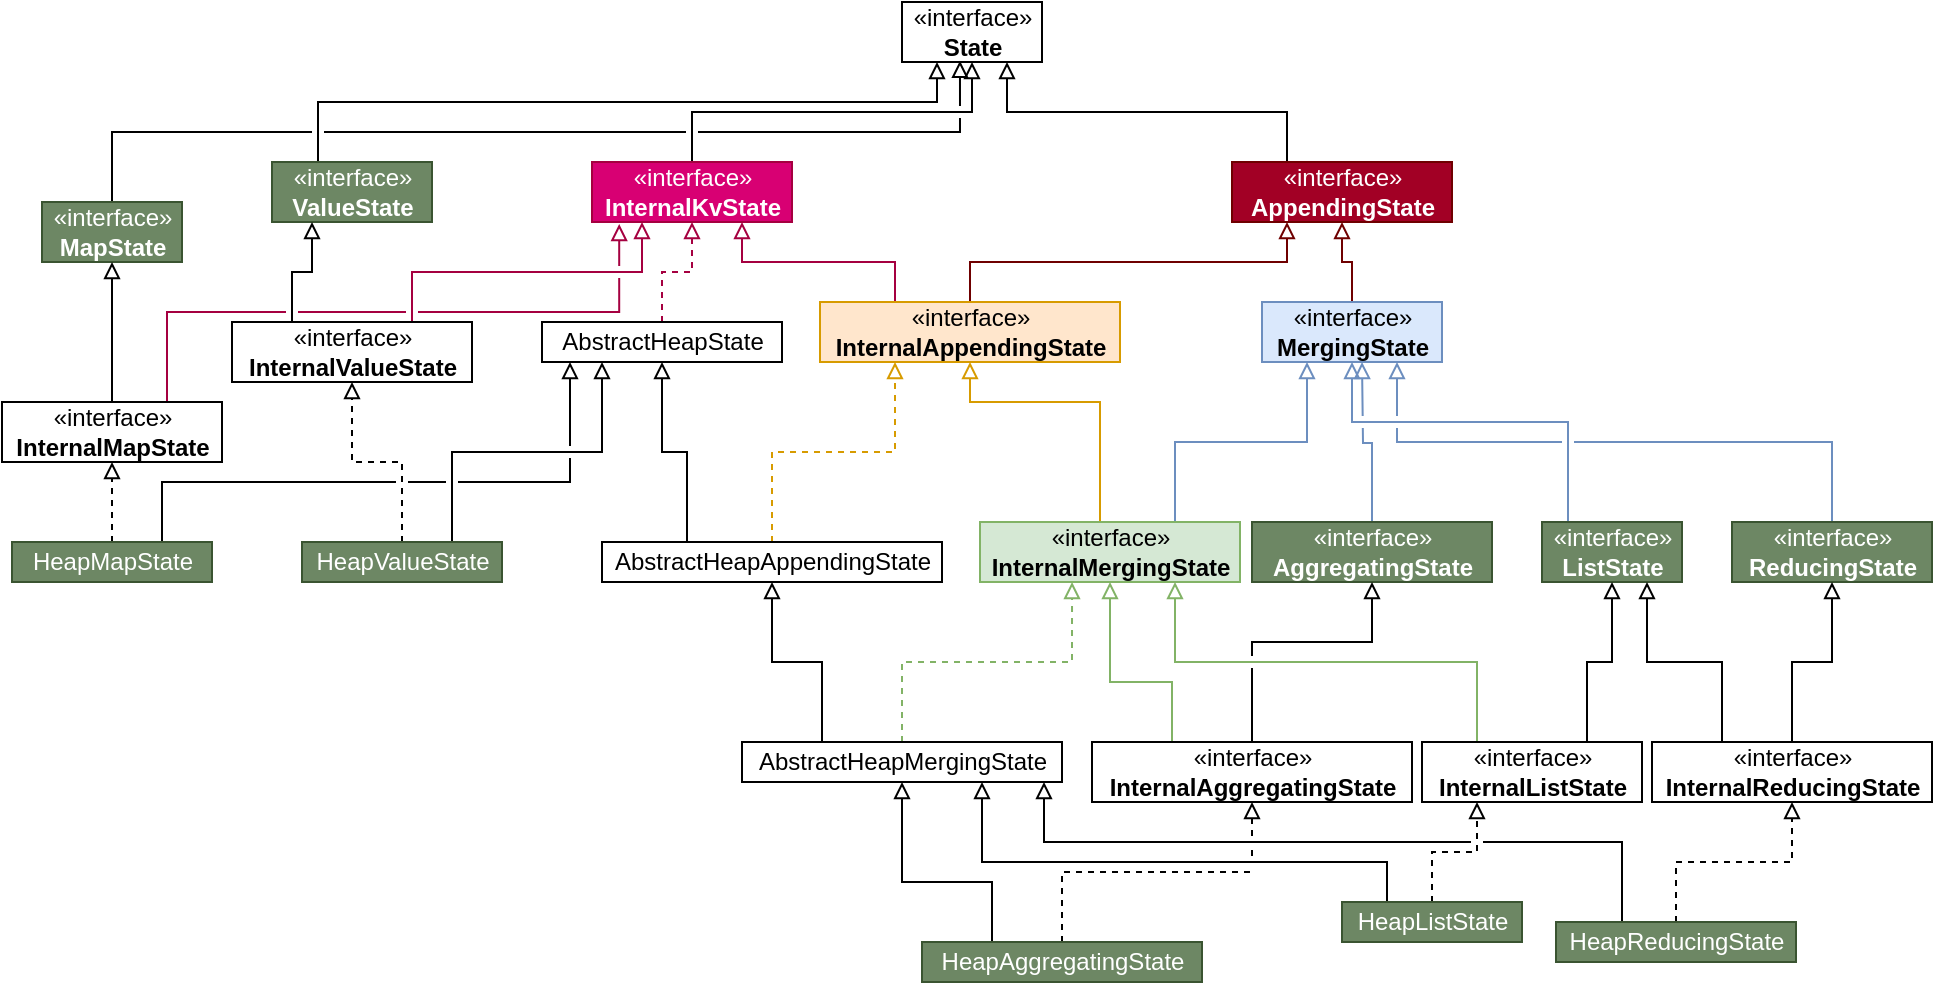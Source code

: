 <mxfile version="13.9.9" type="device" pages="9"><diagram id="AdPvxEJaIql4LJB7BbcC" name="State"><mxGraphModel dx="1581" dy="468" grid="1" gridSize="10" guides="1" tooltips="1" connect="1" arrows="1" fold="1" page="1" pageScale="1" pageWidth="827" pageHeight="1169" math="1" shadow="0"><root><mxCell id="0"/><mxCell id="1" parent="0"/><mxCell id="pk35TItQb_4cXai5RKD6-1" value="«interface»&lt;br&gt;&lt;b&gt;State&lt;/b&gt;" style="html=1;shadow=0;" parent="1" vertex="1"><mxGeometry x="380" y="330" width="70" height="30" as="geometry"/></mxCell><mxCell id="pk35TItQb_4cXai5RKD6-9" style="edgeStyle=orthogonalEdgeStyle;rounded=0;orthogonalLoop=1;jettySize=auto;html=1;exitX=0.25;exitY=0;exitDx=0;exitDy=0;entryX=0.25;entryY=1;entryDx=0;entryDy=0;strokeColor=#000000;endArrow=block;endFill=0;jumpStyle=gap;" parent="1" source="pk35TItQb_4cXai5RKD6-5" target="pk35TItQb_4cXai5RKD6-1" edge="1"><mxGeometry relative="1" as="geometry"><Array as="points"><mxPoint x="88" y="380"/><mxPoint x="398" y="380"/></Array></mxGeometry></mxCell><mxCell id="pk35TItQb_4cXai5RKD6-5" value="«interface»&lt;br&gt;&lt;b&gt;ValueState&lt;/b&gt;" style="html=1;shadow=0;fillColor=#6d8764;strokeColor=#3A5431;fontColor=#ffffff;" parent="1" vertex="1"><mxGeometry x="65" y="410" width="80" height="30" as="geometry"/></mxCell><mxCell id="pk35TItQb_4cXai5RKD6-12" style="edgeStyle=orthogonalEdgeStyle;rounded=0;orthogonalLoop=1;jettySize=auto;html=1;exitX=0.5;exitY=0;exitDx=0;exitDy=0;startArrow=none;startFill=0;endArrow=block;endFill=0;strokeColor=#000000;jumpStyle=gap;" parent="1" source="pk35TItQb_4cXai5RKD6-6" target="pk35TItQb_4cXai5RKD6-1" edge="1"><mxGeometry relative="1" as="geometry"/></mxCell><mxCell id="pk35TItQb_4cXai5RKD6-6" value="«interface»&lt;br&gt;&lt;b&gt;InternalKvState&lt;/b&gt;" style="html=1;shadow=0;fillColor=#d80073;strokeColor=#A50040;fontColor=#ffffff;" parent="1" vertex="1"><mxGeometry x="225" y="410" width="100" height="30" as="geometry"/></mxCell><mxCell id="pk35TItQb_4cXai5RKD6-15" style="edgeStyle=orthogonalEdgeStyle;rounded=0;orthogonalLoop=1;jettySize=auto;html=1;exitX=0.5;exitY=0;exitDx=0;exitDy=0;startArrow=none;startFill=0;endArrow=block;endFill=0;strokeColor=#A50040;dashed=1;jumpStyle=gap;fillColor=#d80073;" parent="1" source="pk35TItQb_4cXai5RKD6-14" target="pk35TItQb_4cXai5RKD6-6" edge="1"><mxGeometry relative="1" as="geometry"/></mxCell><mxCell id="pk35TItQb_4cXai5RKD6-14" value="AbstractHeapState" style="html=1;shadow=0;" parent="1" vertex="1"><mxGeometry x="200" y="490" width="120" height="20" as="geometry"/></mxCell><mxCell id="pk35TItQb_4cXai5RKD6-20" style="edgeStyle=orthogonalEdgeStyle;rounded=0;orthogonalLoop=1;jettySize=auto;html=1;exitX=0.75;exitY=0;exitDx=0;exitDy=0;entryX=0.25;entryY=1;entryDx=0;entryDy=0;startArrow=none;startFill=0;endArrow=block;endFill=0;endSize=6;strokeColor=#A50040;jumpStyle=gap;fillColor=#d80073;" parent="1" source="pk35TItQb_4cXai5RKD6-16" target="pk35TItQb_4cXai5RKD6-6" edge="1"><mxGeometry relative="1" as="geometry"/></mxCell><mxCell id="pk35TItQb_4cXai5RKD6-16" value="«interface»&lt;br&gt;&lt;b&gt;InternalValueState&lt;/b&gt;" style="html=1;shadow=0;" parent="1" vertex="1"><mxGeometry x="45" y="490" width="120" height="30" as="geometry"/></mxCell><mxCell id="pk35TItQb_4cXai5RKD6-19" value="" style="endArrow=block;endSize=6;endFill=0;html=1;strokeColor=#000000;exitX=0.25;exitY=0;exitDx=0;exitDy=0;entryX=0.25;entryY=1;entryDx=0;entryDy=0;edgeStyle=orthogonalEdgeStyle;rounded=0;jumpStyle=gap;" parent="1" source="pk35TItQb_4cXai5RKD6-16" target="pk35TItQb_4cXai5RKD6-5" edge="1"><mxGeometry width="160" relative="1" as="geometry"><mxPoint x="80" y="640" as="sourcePoint"/><mxPoint x="240" y="640" as="targetPoint"/></mxGeometry></mxCell><mxCell id="pk35TItQb_4cXai5RKD6-22" style="edgeStyle=orthogonalEdgeStyle;rounded=0;orthogonalLoop=1;jettySize=auto;html=1;exitX=0.5;exitY=0;exitDx=0;exitDy=0;entryX=0.5;entryY=1;entryDx=0;entryDy=0;startArrow=none;startFill=0;endArrow=block;endFill=0;endSize=6;strokeColor=#000000;jumpStyle=gap;dashed=1;" parent="1" source="pk35TItQb_4cXai5RKD6-21" target="pk35TItQb_4cXai5RKD6-16" edge="1"><mxGeometry relative="1" as="geometry"/></mxCell><mxCell id="pk35TItQb_4cXai5RKD6-23" style="edgeStyle=orthogonalEdgeStyle;rounded=0;orthogonalLoop=1;jettySize=auto;html=1;exitX=0.75;exitY=0;exitDx=0;exitDy=0;entryX=0.25;entryY=1;entryDx=0;entryDy=0;startArrow=none;startFill=0;endArrow=block;endFill=0;endSize=6;strokeColor=#000000;jumpStyle=gap;" parent="1" source="pk35TItQb_4cXai5RKD6-21" target="pk35TItQb_4cXai5RKD6-14" edge="1"><mxGeometry relative="1" as="geometry"/></mxCell><mxCell id="pk35TItQb_4cXai5RKD6-21" value="HeapValueState" style="html=1;shadow=0;fillColor=#6d8764;strokeColor=#3A5431;fontColor=#ffffff;" parent="1" vertex="1"><mxGeometry x="80" y="600" width="100" height="20" as="geometry"/></mxCell><mxCell id="pk35TItQb_4cXai5RKD6-25" style="edgeStyle=orthogonalEdgeStyle;rounded=0;orthogonalLoop=1;jettySize=auto;html=1;exitX=0.25;exitY=0;exitDx=0;exitDy=0;entryX=0.75;entryY=1;entryDx=0;entryDy=0;startArrow=none;startFill=0;endArrow=block;endFill=0;endSize=6;strokeColor=#A50040;jumpStyle=gap;fillColor=#d80073;" parent="1" source="pk35TItQb_4cXai5RKD6-24" target="pk35TItQb_4cXai5RKD6-6" edge="1"><mxGeometry relative="1" as="geometry"/></mxCell><mxCell id="pk35TItQb_4cXai5RKD6-82" style="edgeStyle=orthogonalEdgeStyle;rounded=0;jumpStyle=gap;orthogonalLoop=1;jettySize=auto;html=1;exitX=0.5;exitY=0;exitDx=0;exitDy=0;entryX=0.25;entryY=1;entryDx=0;entryDy=0;startArrow=none;startFill=0;endArrow=block;endFill=0;endSize=6;strokeColor=#6F0000;fillColor=#a20025;" parent="1" source="pk35TItQb_4cXai5RKD6-24" target="pk35TItQb_4cXai5RKD6-26" edge="1"><mxGeometry relative="1" as="geometry"/></mxCell><mxCell id="pk35TItQb_4cXai5RKD6-24" value="«interface»&lt;br&gt;&lt;b&gt;InternalAppendingState&lt;/b&gt;" style="html=1;shadow=0;fillColor=#ffe6cc;strokeColor=#d79b00;" parent="1" vertex="1"><mxGeometry x="339" y="480" width="150" height="30" as="geometry"/></mxCell><mxCell id="pk35TItQb_4cXai5RKD6-27" style="edgeStyle=orthogonalEdgeStyle;rounded=0;orthogonalLoop=1;jettySize=auto;html=1;exitX=0.25;exitY=0;exitDx=0;exitDy=0;entryX=0.75;entryY=1;entryDx=0;entryDy=0;startArrow=none;startFill=0;endArrow=block;endFill=0;endSize=6;strokeColor=#000000;jumpStyle=gap;" parent="1" source="pk35TItQb_4cXai5RKD6-26" target="pk35TItQb_4cXai5RKD6-1" edge="1"><mxGeometry relative="1" as="geometry"/></mxCell><mxCell id="pk35TItQb_4cXai5RKD6-26" value="«interface»&lt;br&gt;&lt;b&gt;AppendingState&lt;/b&gt;" style="html=1;shadow=0;fillColor=#a20025;strokeColor=#6F0000;fontColor=#ffffff;" parent="1" vertex="1"><mxGeometry x="545" y="410" width="110" height="30" as="geometry"/></mxCell><mxCell id="pk35TItQb_4cXai5RKD6-29" style="edgeStyle=orthogonalEdgeStyle;rounded=0;orthogonalLoop=1;jettySize=auto;html=1;exitX=0.5;exitY=0;exitDx=0;exitDy=0;entryX=0.5;entryY=1;entryDx=0;entryDy=0;startArrow=none;startFill=0;endArrow=block;endFill=0;endSize=6;strokeColor=#6F0000;jumpStyle=gap;fillColor=#a20025;" parent="1" source="pk35TItQb_4cXai5RKD6-28" target="pk35TItQb_4cXai5RKD6-26" edge="1"><mxGeometry relative="1" as="geometry"/></mxCell><mxCell id="pk35TItQb_4cXai5RKD6-28" value="«interface»&lt;br&gt;&lt;b&gt;MergingState&lt;/b&gt;" style="html=1;shadow=0;fillColor=#dae8fc;strokeColor=#6c8ebf;" parent="1" vertex="1"><mxGeometry x="560" y="480" width="90" height="30" as="geometry"/></mxCell><mxCell id="pk35TItQb_4cXai5RKD6-32" style="edgeStyle=orthogonalEdgeStyle;rounded=0;orthogonalLoop=1;jettySize=auto;html=1;exitX=0.5;exitY=0;exitDx=0;exitDy=0;entryX=0.5;entryY=1;entryDx=0;entryDy=0;startArrow=none;startFill=0;endArrow=block;endFill=0;endSize=6;strokeColor=#d79b00;jumpStyle=gap;fillColor=#ffe6cc;" parent="1" source="pk35TItQb_4cXai5RKD6-30" target="pk35TItQb_4cXai5RKD6-24" edge="1"><mxGeometry relative="1" as="geometry"><Array as="points"><mxPoint x="479" y="530"/><mxPoint x="414" y="530"/></Array></mxGeometry></mxCell><mxCell id="pk35TItQb_4cXai5RKD6-33" style="edgeStyle=orthogonalEdgeStyle;rounded=0;orthogonalLoop=1;jettySize=auto;html=1;exitX=0.75;exitY=0;exitDx=0;exitDy=0;entryX=0.25;entryY=1;entryDx=0;entryDy=0;startArrow=none;startFill=0;endArrow=block;endFill=0;endSize=6;strokeColor=#6c8ebf;jumpStyle=gap;fillColor=#dae8fc;" parent="1" source="pk35TItQb_4cXai5RKD6-30" target="pk35TItQb_4cXai5RKD6-28" edge="1"><mxGeometry relative="1" as="geometry"/></mxCell><mxCell id="pk35TItQb_4cXai5RKD6-30" value="«interface»&lt;br&gt;&lt;b&gt;InternalMergingState&lt;/b&gt;" style="html=1;shadow=0;fillColor=#d5e8d4;strokeColor=#82b366;" parent="1" vertex="1"><mxGeometry x="419" y="590" width="130" height="30" as="geometry"/></mxCell><mxCell id="pk35TItQb_4cXai5RKD6-38" style="edgeStyle=orthogonalEdgeStyle;rounded=0;orthogonalLoop=1;jettySize=auto;html=1;exitX=0.25;exitY=0;exitDx=0;exitDy=0;startArrow=none;startFill=0;endArrow=block;endFill=0;endSize=6;strokeColor=#000000;jumpStyle=gap;" parent="1" source="pk35TItQb_4cXai5RKD6-37" target="pk35TItQb_4cXai5RKD6-14" edge="1"><mxGeometry relative="1" as="geometry"/></mxCell><mxCell id="pk35TItQb_4cXai5RKD6-41" style="edgeStyle=orthogonalEdgeStyle;rounded=0;orthogonalLoop=1;jettySize=auto;html=1;exitX=0.5;exitY=0;exitDx=0;exitDy=0;entryX=0.25;entryY=1;entryDx=0;entryDy=0;startArrow=none;startFill=0;endArrow=block;endFill=0;endSize=6;strokeColor=#d79b00;jumpStyle=gap;fillColor=#ffe6cc;dashed=1;" parent="1" source="pk35TItQb_4cXai5RKD6-37" target="pk35TItQb_4cXai5RKD6-24" edge="1"><mxGeometry relative="1" as="geometry"/></mxCell><mxCell id="pk35TItQb_4cXai5RKD6-37" value="AbstractHeapAppendingState" style="html=1;shadow=0;" parent="1" vertex="1"><mxGeometry x="230" y="600" width="170" height="20" as="geometry"/></mxCell><mxCell id="pk35TItQb_4cXai5RKD6-43" style="edgeStyle=orthogonalEdgeStyle;rounded=0;orthogonalLoop=1;jettySize=auto;html=1;exitX=0.25;exitY=0;exitDx=0;exitDy=0;entryX=0.5;entryY=1;entryDx=0;entryDy=0;startArrow=none;startFill=0;endArrow=block;endFill=0;endSize=6;strokeColor=#000000;jumpStyle=gap;" parent="1" source="pk35TItQb_4cXai5RKD6-42" target="pk35TItQb_4cXai5RKD6-37" edge="1"><mxGeometry relative="1" as="geometry"/></mxCell><mxCell id="pk35TItQb_4cXai5RKD6-44" style="edgeStyle=orthogonalEdgeStyle;rounded=0;orthogonalLoop=1;jettySize=auto;html=1;exitX=0.5;exitY=0;exitDx=0;exitDy=0;entryX=0.354;entryY=1;entryDx=0;entryDy=0;entryPerimeter=0;startArrow=none;startFill=0;endArrow=block;endFill=0;endSize=6;strokeColor=#82b366;jumpStyle=gap;fillColor=#d5e8d4;dashed=1;" parent="1" source="pk35TItQb_4cXai5RKD6-42" target="pk35TItQb_4cXai5RKD6-30" edge="1"><mxGeometry relative="1" as="geometry"/></mxCell><mxCell id="pk35TItQb_4cXai5RKD6-42" value="AbstractHeapMergingState" style="html=1;shadow=0;" parent="1" vertex="1"><mxGeometry x="300" y="700" width="160" height="20" as="geometry"/></mxCell><mxCell id="pk35TItQb_4cXai5RKD6-47" style="edgeStyle=orthogonalEdgeStyle;rounded=0;orthogonalLoop=1;jettySize=auto;html=1;exitX=0.25;exitY=0;exitDx=0;exitDy=0;entryX=0.5;entryY=1;entryDx=0;entryDy=0;startArrow=none;startFill=0;endArrow=block;endFill=0;endSize=6;strokeColor=#6c8ebf;jumpStyle=gap;fillColor=#dae8fc;" parent="1" source="pk35TItQb_4cXai5RKD6-45" target="pk35TItQb_4cXai5RKD6-28" edge="1"><mxGeometry relative="1" as="geometry"><Array as="points"><mxPoint x="713" y="540"/><mxPoint x="605" y="540"/></Array></mxGeometry></mxCell><mxCell id="pk35TItQb_4cXai5RKD6-52" style="edgeStyle=orthogonalEdgeStyle;rounded=0;orthogonalLoop=1;jettySize=auto;html=1;entryX=0.75;entryY=1;entryDx=0;entryDy=0;startArrow=none;startFill=0;endArrow=block;endFill=0;endSize=6;strokeColor=#000000;exitX=0.25;exitY=0;exitDx=0;exitDy=0;jumpStyle=gap;" parent="1" source="pk35TItQb_4cXai5RKD6-51" target="pk35TItQb_4cXai5RKD6-42" edge="1"><mxGeometry relative="1" as="geometry"><mxPoint x="398" y="800" as="sourcePoint"/><Array as="points"><mxPoint x="623" y="760"/><mxPoint x="420" y="760"/></Array></mxGeometry></mxCell><mxCell id="pk35TItQb_4cXai5RKD6-53" style="edgeStyle=orthogonalEdgeStyle;rounded=0;orthogonalLoop=1;jettySize=auto;html=1;exitX=0.5;exitY=0;exitDx=0;exitDy=0;entryX=0.25;entryY=1;entryDx=0;entryDy=0;startArrow=none;startFill=0;endArrow=block;endFill=0;endSize=6;strokeColor=#000000;jumpStyle=gap;dashed=1;" parent="1" source="pk35TItQb_4cXai5RKD6-51" target="pk35TItQb_4cXai5RKD6-48" edge="1"><mxGeometry relative="1" as="geometry"/></mxCell><mxCell id="pk35TItQb_4cXai5RKD6-51" value="HeapListState" style="html=1;shadow=0;fillColor=#6d8764;strokeColor=#3A5431;fontColor=#ffffff;" parent="1" vertex="1"><mxGeometry x="600" y="780" width="90" height="20" as="geometry"/></mxCell><mxCell id="pk35TItQb_4cXai5RKD6-55" style="edgeStyle=orthogonalEdgeStyle;rounded=0;orthogonalLoop=1;jettySize=auto;html=1;exitX=0.5;exitY=0;exitDx=0;exitDy=0;entryX=0.75;entryY=1;entryDx=0;entryDy=0;startArrow=none;startFill=0;endArrow=block;endFill=0;endSize=6;strokeColor=#6c8ebf;jumpStyle=gap;fillColor=#dae8fc;" parent="1" source="pk35TItQb_4cXai5RKD6-54" target="pk35TItQb_4cXai5RKD6-28" edge="1"><mxGeometry relative="1" as="geometry"/></mxCell><mxCell id="pk35TItQb_4cXai5RKD6-60" style="edgeStyle=orthogonalEdgeStyle;rounded=0;orthogonalLoop=1;jettySize=auto;html=1;exitX=0.25;exitY=0;exitDx=0;exitDy=0;startArrow=none;startFill=0;endArrow=block;endFill=0;endSize=6;strokeColor=#000000;jumpStyle=gap;" parent="1" source="pk35TItQb_4cXai5RKD6-59" target="pk35TItQb_4cXai5RKD6-42" edge="1"><mxGeometry relative="1" as="geometry"><Array as="points"><mxPoint x="740" y="750"/><mxPoint x="451" y="750"/></Array></mxGeometry></mxCell><mxCell id="pk35TItQb_4cXai5RKD6-49" style="edgeStyle=orthogonalEdgeStyle;rounded=0;orthogonalLoop=1;jettySize=auto;html=1;exitX=0.25;exitY=0;exitDx=0;exitDy=0;entryX=0.75;entryY=1;entryDx=0;entryDy=0;startArrow=none;startFill=0;endArrow=block;endFill=0;endSize=6;strokeColor=#82b366;jumpStyle=gap;fillColor=#d5e8d4;" parent="1" source="pk35TItQb_4cXai5RKD6-48" target="pk35TItQb_4cXai5RKD6-30" edge="1"><mxGeometry relative="1" as="geometry"/></mxCell><mxCell id="pk35TItQb_4cXai5RKD6-45" value="«interface»&lt;br&gt;&lt;b&gt;ListState&lt;/b&gt;" style="html=1;container=0;shadow=0;fillColor=#6d8764;strokeColor=#3A5431;fontColor=#ffffff;" parent="1" vertex="1"><mxGeometry x="700" y="590" width="70" height="30" as="geometry"/></mxCell><mxCell id="pk35TItQb_4cXai5RKD6-50" style="edgeStyle=orthogonalEdgeStyle;rounded=0;orthogonalLoop=1;jettySize=auto;html=1;exitX=0.75;exitY=0;exitDx=0;exitDy=0;entryX=0.5;entryY=1;entryDx=0;entryDy=0;startArrow=none;startFill=0;endArrow=block;endFill=0;endSize=6;strokeColor=#000000;jumpStyle=gap;" parent="1" source="pk35TItQb_4cXai5RKD6-48" target="pk35TItQb_4cXai5RKD6-45" edge="1"><mxGeometry x="640" y="590" as="geometry"/></mxCell><mxCell id="pk35TItQb_4cXai5RKD6-48" value="«interface»&lt;br&gt;&lt;b&gt;InternalListState&lt;/b&gt;" style="html=1;container=0;shadow=0;" parent="1" vertex="1"><mxGeometry x="640" y="700" width="110" height="30" as="geometry"/></mxCell><mxCell id="pk35TItQb_4cXai5RKD6-54" value="«interface»&lt;br&gt;&lt;b&gt;ReducingState&lt;/b&gt;" style="html=1;container=0;shadow=0;fillColor=#6d8764;strokeColor=#3A5431;fontColor=#ffffff;" parent="1" vertex="1"><mxGeometry x="795" y="590" width="100" height="30" as="geometry"/></mxCell><mxCell id="pk35TItQb_4cXai5RKD6-57" style="edgeStyle=orthogonalEdgeStyle;rounded=0;orthogonalLoop=1;jettySize=auto;html=1;exitX=0.25;exitY=0;exitDx=0;exitDy=0;entryX=0.75;entryY=1;entryDx=0;entryDy=0;startArrow=none;startFill=0;endArrow=block;endFill=0;endSize=6;strokeColor=#000000;jumpStyle=gap;" parent="1" source="pk35TItQb_4cXai5RKD6-56" target="pk35TItQb_4cXai5RKD6-45" edge="1"><mxGeometry x="640" y="590" as="geometry"/></mxCell><mxCell id="pk35TItQb_4cXai5RKD6-58" style="edgeStyle=orthogonalEdgeStyle;rounded=0;orthogonalLoop=1;jettySize=auto;html=1;exitX=0.5;exitY=0;exitDx=0;exitDy=0;startArrow=none;startFill=0;endArrow=block;endFill=0;endSize=6;strokeColor=#000000;jumpStyle=gap;" parent="1" source="pk35TItQb_4cXai5RKD6-56" target="pk35TItQb_4cXai5RKD6-54" edge="1"><mxGeometry x="640" y="590" as="geometry"/></mxCell><mxCell id="pk35TItQb_4cXai5RKD6-56" value="«interface»&lt;br&gt;&lt;b&gt;InternalReducingState&lt;/b&gt;" style="html=1;container=0;shadow=0;" parent="1" vertex="1"><mxGeometry x="755" y="700" width="140" height="30" as="geometry"/></mxCell><mxCell id="pk35TItQb_4cXai5RKD6-61" style="edgeStyle=orthogonalEdgeStyle;rounded=0;orthogonalLoop=1;jettySize=auto;html=1;exitX=0.5;exitY=0;exitDx=0;exitDy=0;entryX=0.5;entryY=1;entryDx=0;entryDy=0;startArrow=none;startFill=0;endArrow=block;endFill=0;endSize=6;strokeColor=#000000;jumpStyle=gap;dashed=1;" parent="1" source="pk35TItQb_4cXai5RKD6-59" target="pk35TItQb_4cXai5RKD6-56" edge="1"><mxGeometry x="640" y="630" as="geometry"/></mxCell><mxCell id="pk35TItQb_4cXai5RKD6-59" value="HeapReducingState" style="html=1;container=0;shadow=0;fillColor=#6d8764;strokeColor=#3A5431;fontColor=#ffffff;" parent="1" vertex="1"><mxGeometry x="707" y="790" width="120" height="20" as="geometry"/></mxCell><mxCell id="pk35TItQb_4cXai5RKD6-65" style="edgeStyle=orthogonalEdgeStyle;rounded=0;jumpStyle=gap;orthogonalLoop=1;jettySize=auto;html=1;exitX=0.5;exitY=0;exitDx=0;exitDy=0;startArrow=none;startFill=0;endArrow=block;endFill=0;endSize=6;strokeColor=#6c8ebf;fillColor=#dae8fc;" parent="1" source="pk35TItQb_4cXai5RKD6-64" edge="1"><mxGeometry relative="1" as="geometry"><mxPoint x="610" y="510" as="targetPoint"/></mxGeometry></mxCell><mxCell id="pk35TItQb_4cXai5RKD6-64" value="«interface»&lt;br&gt;&lt;b&gt;AggregatingState&lt;/b&gt;" style="html=1;container=0;shadow=0;fillColor=#6d8764;strokeColor=#3A5431;fontColor=#ffffff;" parent="1" vertex="1"><mxGeometry x="555" y="590" width="120" height="30" as="geometry"/></mxCell><mxCell id="pk35TItQb_4cXai5RKD6-67" style="edgeStyle=orthogonalEdgeStyle;rounded=0;jumpStyle=gap;orthogonalLoop=1;jettySize=auto;html=1;exitX=0.25;exitY=0;exitDx=0;exitDy=0;entryX=0.5;entryY=1;entryDx=0;entryDy=0;startArrow=none;startFill=0;endArrow=block;endFill=0;endSize=6;strokeColor=#82b366;fillColor=#d5e8d4;" parent="1" source="pk35TItQb_4cXai5RKD6-66" target="pk35TItQb_4cXai5RKD6-30" edge="1"><mxGeometry relative="1" as="geometry"><Array as="points"><mxPoint x="515" y="670"/><mxPoint x="484" y="670"/></Array></mxGeometry></mxCell><mxCell id="pk35TItQb_4cXai5RKD6-68" style="edgeStyle=orthogonalEdgeStyle;rounded=0;jumpStyle=gap;orthogonalLoop=1;jettySize=auto;html=1;exitX=0.5;exitY=0;exitDx=0;exitDy=0;entryX=0.5;entryY=1;entryDx=0;entryDy=0;startArrow=none;startFill=0;endArrow=block;endFill=0;endSize=6;strokeColor=#000000;" parent="1" source="pk35TItQb_4cXai5RKD6-66" target="pk35TItQb_4cXai5RKD6-64" edge="1"><mxGeometry relative="1" as="geometry"><Array as="points"><mxPoint x="555" y="650"/><mxPoint x="615" y="650"/></Array></mxGeometry></mxCell><mxCell id="pk35TItQb_4cXai5RKD6-66" value="«interface»&lt;br&gt;&lt;b&gt;InternalAggregatingState&lt;/b&gt;" style="html=1;container=0;shadow=0;" parent="1" vertex="1"><mxGeometry x="475" y="700" width="160" height="30" as="geometry"/></mxCell><mxCell id="pk35TItQb_4cXai5RKD6-70" style="edgeStyle=orthogonalEdgeStyle;rounded=0;jumpStyle=gap;orthogonalLoop=1;jettySize=auto;html=1;exitX=0.25;exitY=0;exitDx=0;exitDy=0;entryX=0.5;entryY=1;entryDx=0;entryDy=0;startArrow=none;startFill=0;endArrow=block;endFill=0;endSize=6;strokeColor=#000000;" parent="1" source="pk35TItQb_4cXai5RKD6-69" target="pk35TItQb_4cXai5RKD6-42" edge="1"><mxGeometry relative="1" as="geometry"><Array as="points"><mxPoint x="425" y="770"/><mxPoint x="380" y="770"/></Array></mxGeometry></mxCell><mxCell id="pk35TItQb_4cXai5RKD6-71" style="edgeStyle=orthogonalEdgeStyle;rounded=0;jumpStyle=gap;orthogonalLoop=1;jettySize=auto;html=1;exitX=0.5;exitY=0;exitDx=0;exitDy=0;startArrow=none;startFill=0;endArrow=block;endFill=0;endSize=6;strokeColor=#000000;dashed=1;" parent="1" source="pk35TItQb_4cXai5RKD6-69" target="pk35TItQb_4cXai5RKD6-66" edge="1"><mxGeometry relative="1" as="geometry"/></mxCell><mxCell id="pk35TItQb_4cXai5RKD6-69" value="HeapAggregatingState" style="html=1;shadow=0;fillColor=#6d8764;strokeColor=#3A5431;fontColor=#ffffff;" parent="1" vertex="1"><mxGeometry x="390" y="800" width="140" height="20" as="geometry"/></mxCell><mxCell id="pk35TItQb_4cXai5RKD6-73" style="edgeStyle=orthogonalEdgeStyle;rounded=0;jumpStyle=gap;orthogonalLoop=1;jettySize=auto;html=1;exitX=0.5;exitY=0;exitDx=0;exitDy=0;entryX=0.414;entryY=0.98;entryDx=0;entryDy=0;entryPerimeter=0;startArrow=none;startFill=0;endArrow=block;endFill=0;endSize=6;strokeColor=#000000;" parent="1" source="pk35TItQb_4cXai5RKD6-72" target="pk35TItQb_4cXai5RKD6-1" edge="1"><mxGeometry relative="1" as="geometry"/></mxCell><mxCell id="pk35TItQb_4cXai5RKD6-72" value="«interface»&lt;br&gt;&lt;b&gt;MapState&lt;/b&gt;" style="html=1;shadow=0;fillColor=#6d8764;strokeColor=#3A5431;fontColor=#ffffff;" parent="1" vertex="1"><mxGeometry x="-50" y="430" width="70" height="30" as="geometry"/></mxCell><mxCell id="pk35TItQb_4cXai5RKD6-75" style="edgeStyle=orthogonalEdgeStyle;rounded=0;jumpStyle=gap;orthogonalLoop=1;jettySize=auto;html=1;exitX=0.5;exitY=0;exitDx=0;exitDy=0;entryX=0.5;entryY=1;entryDx=0;entryDy=0;startArrow=none;startFill=0;endArrow=block;endFill=0;endSize=6;strokeColor=#000000;" parent="1" source="pk35TItQb_4cXai5RKD6-74" target="pk35TItQb_4cXai5RKD6-72" edge="1"><mxGeometry relative="1" as="geometry"/></mxCell><mxCell id="pk35TItQb_4cXai5RKD6-76" style="edgeStyle=orthogonalEdgeStyle;rounded=0;jumpStyle=gap;orthogonalLoop=1;jettySize=auto;html=1;exitX=0.75;exitY=0;exitDx=0;exitDy=0;entryX=0.136;entryY=1.033;entryDx=0;entryDy=0;entryPerimeter=0;startArrow=none;startFill=0;endArrow=block;endFill=0;endSize=6;strokeColor=#A50040;fillColor=#d80073;" parent="1" source="pk35TItQb_4cXai5RKD6-74" target="pk35TItQb_4cXai5RKD6-6" edge="1"><mxGeometry relative="1" as="geometry"/></mxCell><mxCell id="pk35TItQb_4cXai5RKD6-74" value="«interface»&lt;br&gt;&lt;b&gt;InternalMapState&lt;/b&gt;" style="html=1;shadow=0;" parent="1" vertex="1"><mxGeometry x="-70" y="530" width="110" height="30" as="geometry"/></mxCell><mxCell id="pk35TItQb_4cXai5RKD6-78" style="edgeStyle=orthogonalEdgeStyle;rounded=0;jumpStyle=gap;orthogonalLoop=1;jettySize=auto;html=1;exitX=0.5;exitY=0;exitDx=0;exitDy=0;entryX=0.5;entryY=1;entryDx=0;entryDy=0;startArrow=none;startFill=0;endArrow=block;endFill=0;endSize=6;strokeColor=#000000;dashed=1;" parent="1" source="pk35TItQb_4cXai5RKD6-77" target="pk35TItQb_4cXai5RKD6-74" edge="1"><mxGeometry relative="1" as="geometry"/></mxCell><mxCell id="pk35TItQb_4cXai5RKD6-79" style="edgeStyle=orthogonalEdgeStyle;rounded=0;jumpStyle=gap;orthogonalLoop=1;jettySize=auto;html=1;exitX=0.75;exitY=0;exitDx=0;exitDy=0;startArrow=none;startFill=0;endArrow=block;endFill=0;endSize=6;strokeColor=#000000;" parent="1" source="pk35TItQb_4cXai5RKD6-77" target="pk35TItQb_4cXai5RKD6-14" edge="1"><mxGeometry relative="1" as="geometry"><mxPoint x="180" y="520" as="targetPoint"/><Array as="points"><mxPoint x="10" y="570"/><mxPoint x="214" y="570"/></Array></mxGeometry></mxCell><mxCell id="pk35TItQb_4cXai5RKD6-77" value="HeapMapState" style="html=1;shadow=0;fillColor=#6d8764;strokeColor=#3A5431;fontColor=#ffffff;" parent="1" vertex="1"><mxGeometry x="-65" y="600" width="100" height="20" as="geometry"/></mxCell></root></mxGraphModel></diagram><diagram id="FvbI1xrMuXn-iuNR01A2" name="Function"><mxGraphModel dx="1581" dy="1637" grid="1" gridSize="10" guides="1" tooltips="1" connect="1" arrows="1" fold="1" page="1" pageScale="1" pageWidth="827" pageHeight="1169" math="0" shadow="0"><root><mxCell id="d9VbqArxVnEPnLP2Rc4b-0"/><mxCell id="d9VbqArxVnEPnLP2Rc4b-1" parent="d9VbqArxVnEPnLP2Rc4b-0"/><mxCell id="Vg6mbJQbagf5bsxJ8eEK-0" value="«interface»&lt;br&gt;&lt;b&gt;Function&lt;/b&gt;" style="html=1;fontSize=11;fillColor=#d5e8d4;strokeColor=#82b366;" parent="d9VbqArxVnEPnLP2Rc4b-1" vertex="1"><mxGeometry x="270" y="70" width="110" height="50" as="geometry"/></mxCell><mxCell id="Vg6mbJQbagf5bsxJ8eEK-25" style="edgeStyle=orthogonalEdgeStyle;rounded=0;orthogonalLoop=1;jettySize=auto;html=1;endArrow=block;endFill=0;fontSize=11;" parent="d9VbqArxVnEPnLP2Rc4b-1" source="Vg6mbJQbagf5bsxJ8eEK-1" target="Vg6mbJQbagf5bsxJ8eEK-0" edge="1"><mxGeometry relative="1" as="geometry"><Array as="points"><mxPoint x="185" y="240"/><mxPoint x="280" y="240"/></Array></mxGeometry></mxCell><mxCell id="Vg6mbJQbagf5bsxJ8eEK-1" value="«interface»&lt;br&gt;&lt;b&gt;ReduceFunction&lt;/b&gt;" style="html=1;fontSize=11;shadow=1;fillColor=#fff2cc;strokeColor=#d6b656;" parent="d9VbqArxVnEPnLP2Rc4b-1" vertex="1"><mxGeometry x="130" y="250" width="110" height="50" as="geometry"/></mxCell><mxCell id="Vg6mbJQbagf5bsxJ8eEK-15" style="edgeStyle=orthogonalEdgeStyle;rounded=0;orthogonalLoop=1;jettySize=auto;html=1;exitX=0.5;exitY=0;exitDx=0;exitDy=0;endArrow=block;endFill=0;fontSize=11;" parent="d9VbqArxVnEPnLP2Rc4b-1" source="Vg6mbJQbagf5bsxJ8eEK-2" target="Vg6mbJQbagf5bsxJ8eEK-1" edge="1"><mxGeometry relative="1" as="geometry"/></mxCell><mxCell id="Vg6mbJQbagf5bsxJ8eEK-2" value="AggregationFuction" style="html=1;fontSize=11;" parent="d9VbqArxVnEPnLP2Rc4b-1" vertex="1"><mxGeometry x="130" y="370" width="110" height="50" as="geometry"/></mxCell><mxCell id="Vg6mbJQbagf5bsxJ8eEK-26" style="edgeStyle=orthogonalEdgeStyle;rounded=0;orthogonalLoop=1;jettySize=auto;html=1;exitX=0.5;exitY=0;exitDx=0;exitDy=0;endArrow=block;endFill=0;fontSize=11;" parent="d9VbqArxVnEPnLP2Rc4b-1" source="Vg6mbJQbagf5bsxJ8eEK-3" target="Vg6mbJQbagf5bsxJ8eEK-2" edge="1"><mxGeometry relative="1" as="geometry"/></mxCell><mxCell id="Vg6mbJQbagf5bsxJ8eEK-3" value="Comparable&lt;br&gt;Aggreagator" style="html=1;fontSize=11;" parent="d9VbqArxVnEPnLP2Rc4b-1" vertex="1"><mxGeometry x="140" y="470" width="110" height="50" as="geometry"/></mxCell><mxCell id="Vg6mbJQbagf5bsxJ8eEK-27" style="edgeStyle=orthogonalEdgeStyle;rounded=0;orthogonalLoop=1;jettySize=auto;html=1;endArrow=block;endFill=0;fontSize=11;" parent="d9VbqArxVnEPnLP2Rc4b-1" source="Vg6mbJQbagf5bsxJ8eEK-4" target="Vg6mbJQbagf5bsxJ8eEK-2" edge="1"><mxGeometry relative="1" as="geometry"><Array as="points"><mxPoint x="75" y="445"/><mxPoint x="170" y="445"/></Array></mxGeometry></mxCell><mxCell id="Vg6mbJQbagf5bsxJ8eEK-4" value="SumAggregator" style="html=1;fontSize=11;" parent="d9VbqArxVnEPnLP2Rc4b-1" vertex="1"><mxGeometry x="20" y="470" width="110" height="50" as="geometry"/></mxCell><mxCell id="Vg6mbJQbagf5bsxJ8eEK-24" style="edgeStyle=orthogonalEdgeStyle;rounded=0;orthogonalLoop=1;jettySize=auto;html=1;exitX=0.5;exitY=0;exitDx=0;exitDy=0;endArrow=block;endFill=0;fontSize=11;" parent="d9VbqArxVnEPnLP2Rc4b-1" source="Vg6mbJQbagf5bsxJ8eEK-5" target="Vg6mbJQbagf5bsxJ8eEK-0" edge="1"><mxGeometry relative="1" as="geometry"/></mxCell><mxCell id="Vg6mbJQbagf5bsxJ8eEK-5" value="«interface»&lt;br&gt;&lt;b&gt;RichFunction&lt;/b&gt;" style="html=1;fontSize=11;fillColor=#dae8fc;strokeColor=#6c8ebf;shadow=1;" parent="d9VbqArxVnEPnLP2Rc4b-1" vertex="1"><mxGeometry x="290" y="250" width="110" height="50" as="geometry"/></mxCell><mxCell id="Vg6mbJQbagf5bsxJ8eEK-31" style="edgeStyle=orthogonalEdgeStyle;rounded=0;orthogonalLoop=1;jettySize=auto;html=1;entryX=0.75;entryY=1;entryDx=0;entryDy=0;endArrow=block;endFill=0;fontSize=11;" parent="d9VbqArxVnEPnLP2Rc4b-1" source="Vg6mbJQbagf5bsxJ8eEK-6" target="Vg6mbJQbagf5bsxJ8eEK-0" edge="1"><mxGeometry relative="1" as="geometry"><Array as="points"><mxPoint x="595" y="210"/><mxPoint x="352" y="210"/></Array></mxGeometry></mxCell><mxCell id="Vg6mbJQbagf5bsxJ8eEK-6" value="«interface»&lt;br&gt;&lt;b&gt;WindowFunction&lt;/b&gt;" style="html=1;fontSize=11;fillColor=#fff2cc;strokeColor=#d6b656;shadow=1;" parent="d9VbqArxVnEPnLP2Rc4b-1" vertex="1"><mxGeometry x="540" y="250" width="110" height="50" as="geometry"/></mxCell><mxCell id="Vg6mbJQbagf5bsxJ8eEK-16" style="edgeStyle=orthogonalEdgeStyle;rounded=0;orthogonalLoop=1;jettySize=auto;html=1;exitX=0.5;exitY=0;exitDx=0;exitDy=0;endArrow=block;endFill=0;fontSize=11;" parent="d9VbqArxVnEPnLP2Rc4b-1" source="Vg6mbJQbagf5bsxJ8eEK-7" target="Vg6mbJQbagf5bsxJ8eEK-5" edge="1"><mxGeometry relative="1" as="geometry"/></mxCell><mxCell id="Vg6mbJQbagf5bsxJ8eEK-7" value="AbstractRichFunction" style="html=1;fontSize=11;fillColor=#dae8fc;strokeColor=#6c8ebf;shadow=1;" parent="d9VbqArxVnEPnLP2Rc4b-1" vertex="1"><mxGeometry x="290" y="340" width="110" height="50" as="geometry"/></mxCell><mxCell id="Vg6mbJQbagf5bsxJ8eEK-17" style="edgeStyle=orthogonalEdgeStyle;rounded=0;orthogonalLoop=1;jettySize=auto;html=1;exitX=0.5;exitY=0;exitDx=0;exitDy=0;endArrow=block;endFill=0;fontSize=11;" parent="d9VbqArxVnEPnLP2Rc4b-1" source="Vg6mbJQbagf5bsxJ8eEK-8" target="Vg6mbJQbagf5bsxJ8eEK-7" edge="1"><mxGeometry relative="1" as="geometry"/></mxCell><mxCell id="Vg6mbJQbagf5bsxJ8eEK-30" style="edgeStyle=orthogonalEdgeStyle;rounded=0;orthogonalLoop=1;jettySize=auto;html=1;exitX=0.25;exitY=0;exitDx=0;exitDy=0;endArrow=open;endFill=0;fontSize=11;dashed=1;" parent="d9VbqArxVnEPnLP2Rc4b-1" source="Vg6mbJQbagf5bsxJ8eEK-8" target="Vg6mbJQbagf5bsxJ8eEK-0" edge="1"><mxGeometry relative="1" as="geometry"><Array as="points"><mxPoint x="318" y="440"/><mxPoint x="270" y="440"/></Array></mxGeometry></mxCell><mxCell id="Vg6mbJQbagf5bsxJ8eEK-8" value="WrappingFunction" style="html=1;fontSize=11;" parent="d9VbqArxVnEPnLP2Rc4b-1" vertex="1"><mxGeometry x="290" y="480" width="110" height="50" as="geometry"/></mxCell><mxCell id="Vg6mbJQbagf5bsxJ8eEK-32" style="edgeStyle=orthogonalEdgeStyle;rounded=0;orthogonalLoop=1;jettySize=auto;html=1;exitX=0.5;exitY=0;exitDx=0;exitDy=0;endArrow=block;endFill=0;fontSize=11;" parent="d9VbqArxVnEPnLP2Rc4b-1" source="Vg6mbJQbagf5bsxJ8eEK-10" target="Vg6mbJQbagf5bsxJ8eEK-0" edge="1"><mxGeometry relative="1" as="geometry"><Array as="points"><mxPoint x="751" y="200"/><mxPoint x="369" y="200"/></Array></mxGeometry></mxCell><mxCell id="Vg6mbJQbagf5bsxJ8eEK-10" value="«interface»&lt;br&gt;&lt;b&gt;AllWindowFunction&lt;/b&gt;" style="html=1;fontSize=11;fillColor=#ffe6cc;strokeColor=#d79b00;" parent="d9VbqArxVnEPnLP2Rc4b-1" vertex="1"><mxGeometry x="696" y="250" width="110" height="50" as="geometry"/></mxCell><mxCell id="Vg6mbJQbagf5bsxJ8eEK-18" style="edgeStyle=orthogonalEdgeStyle;rounded=0;orthogonalLoop=1;jettySize=auto;html=1;exitX=0.5;exitY=0;exitDx=0;exitDy=0;endArrow=block;endFill=0;fontSize=11;" parent="d9VbqArxVnEPnLP2Rc4b-1" source="Vg6mbJQbagf5bsxJ8eEK-11" target="Vg6mbJQbagf5bsxJ8eEK-8" edge="1"><mxGeometry relative="1" as="geometry"/></mxCell><mxCell id="Vg6mbJQbagf5bsxJ8eEK-19" style="edgeStyle=orthogonalEdgeStyle;rounded=0;orthogonalLoop=1;jettySize=auto;html=1;endArrow=block;endFill=0;fontSize=11;" parent="d9VbqArxVnEPnLP2Rc4b-1" source="Vg6mbJQbagf5bsxJ8eEK-11" target="Vg6mbJQbagf5bsxJ8eEK-6" edge="1"><mxGeometry relative="1" as="geometry"><Array as="points"><mxPoint x="310" y="570"/><mxPoint x="595" y="570"/></Array></mxGeometry></mxCell><mxCell id="Vg6mbJQbagf5bsxJ8eEK-11" value="AggregateApply&lt;br&gt;WindowFunction" style="html=1;fontSize=11;fillColor=#ffe6cc;strokeColor=#d79b00;" parent="d9VbqArxVnEPnLP2Rc4b-1" vertex="1"><mxGeometry x="230" y="600" width="110" height="50" as="geometry"/></mxCell><mxCell id="Vg6mbJQbagf5bsxJ8eEK-28" style="edgeStyle=orthogonalEdgeStyle;rounded=0;orthogonalLoop=1;jettySize=auto;html=1;entryX=0.75;entryY=1;entryDx=0;entryDy=0;endArrow=block;endFill=0;fontSize=11;" parent="d9VbqArxVnEPnLP2Rc4b-1" source="Vg6mbJQbagf5bsxJ8eEK-12" target="Vg6mbJQbagf5bsxJ8eEK-8" edge="1"><mxGeometry relative="1" as="geometry"><Array as="points"><mxPoint x="495" y="590"/><mxPoint x="372" y="590"/></Array></mxGeometry></mxCell><mxCell id="Vg6mbJQbagf5bsxJ8eEK-29" style="edgeStyle=orthogonalEdgeStyle;rounded=0;orthogonalLoop=1;jettySize=auto;html=1;endArrow=block;endFill=0;fontSize=11;" parent="d9VbqArxVnEPnLP2Rc4b-1" source="Vg6mbJQbagf5bsxJ8eEK-12" target="Vg6mbJQbagf5bsxJ8eEK-10" edge="1"><mxGeometry relative="1" as="geometry"><Array as="points"><mxPoint x="525" y="580"/><mxPoint x="751" y="580"/></Array></mxGeometry></mxCell><mxCell id="Vg6mbJQbagf5bsxJ8eEK-12" value="AggregateApply&lt;br&gt;AllWindowFunction" style="html=1;fontSize=11;fillColor=#ffe6cc;strokeColor=#d79b00;" parent="d9VbqArxVnEPnLP2Rc4b-1" vertex="1"><mxGeometry x="470" y="600" width="110" height="50" as="geometry"/></mxCell><mxCell id="Vg6mbJQbagf5bsxJ8eEK-33" style="edgeStyle=orthogonalEdgeStyle;rounded=0;orthogonalLoop=1;jettySize=auto;html=1;exitX=0.5;exitY=0;exitDx=0;exitDy=0;entryX=0.25;entryY=1;entryDx=0;entryDy=0;endArrow=block;endFill=0;fontSize=11;" parent="d9VbqArxVnEPnLP2Rc4b-1" source="Vg6mbJQbagf5bsxJ8eEK-13" target="Vg6mbJQbagf5bsxJ8eEK-0" edge="1"><mxGeometry relative="1" as="geometry"><Array as="points"><mxPoint x="468" y="230"/><mxPoint x="298" y="230"/></Array></mxGeometry></mxCell><mxCell id="Vg6mbJQbagf5bsxJ8eEK-13" value="«interface»&lt;br&gt;&lt;b&gt;AggregateFunction&lt;/b&gt;" style="html=1;fontSize=11;fillColor=#fff2cc;strokeColor=#d6b656;shadow=1;" parent="d9VbqArxVnEPnLP2Rc4b-1" vertex="1"><mxGeometry x="413.5" y="250" width="110" height="50" as="geometry"/></mxCell><mxCell id="Vg6mbJQbagf5bsxJ8eEK-22" style="edgeStyle=orthogonalEdgeStyle;rounded=0;orthogonalLoop=1;jettySize=auto;html=1;exitX=0.5;exitY=0;exitDx=0;exitDy=0;endArrow=block;endFill=0;fontSize=11;" parent="d9VbqArxVnEPnLP2Rc4b-1" source="Vg6mbJQbagf5bsxJ8eEK-14" target="Vg6mbJQbagf5bsxJ8eEK-2" edge="1"><mxGeometry relative="1" as="geometry"><Array as="points"><mxPoint x="450" y="480"/><mxPoint x="450" y="450"/><mxPoint x="210" y="450"/></Array></mxGeometry></mxCell><mxCell id="Vg6mbJQbagf5bsxJ8eEK-23" style="edgeStyle=orthogonalEdgeStyle;rounded=0;orthogonalLoop=1;jettySize=auto;html=1;endArrow=block;endFill=0;fontSize=11;" parent="d9VbqArxVnEPnLP2Rc4b-1" source="Vg6mbJQbagf5bsxJ8eEK-14" target="Vg6mbJQbagf5bsxJ8eEK-7" edge="1"><mxGeometry relative="1" as="geometry"><Array as="points"><mxPoint x="469" y="430"/><mxPoint x="380" y="430"/></Array></mxGeometry></mxCell><mxCell id="Vg6mbJQbagf5bsxJ8eEK-14" value="RichAggregate&lt;br&gt;Function" style="html=1;fontSize=11;" parent="d9VbqArxVnEPnLP2Rc4b-1" vertex="1"><mxGeometry x="414" y="480" width="110" height="50" as="geometry"/></mxCell><mxCell id="Vg6mbJQbagf5bsxJ8eEK-35" style="edgeStyle=orthogonalEdgeStyle;rounded=0;orthogonalLoop=1;jettySize=auto;html=1;exitX=0.5;exitY=0;exitDx=0;exitDy=0;entryX=0;entryY=0.75;entryDx=0;entryDy=0;endArrow=block;endFill=0;fontSize=11;" parent="d9VbqArxVnEPnLP2Rc4b-1" source="Vg6mbJQbagf5bsxJ8eEK-34" target="Vg6mbJQbagf5bsxJ8eEK-0" edge="1"><mxGeometry relative="1" as="geometry"/></mxCell><mxCell id="Vg6mbJQbagf5bsxJ8eEK-34" value="«interface»&lt;br&gt;&lt;b&gt;GroupReduce&lt;br&gt;Function&lt;/b&gt;" style="html=1;fontSize=11;" parent="d9VbqArxVnEPnLP2Rc4b-1" vertex="1"><mxGeometry y="250" width="110" height="50" as="geometry"/></mxCell><mxCell id="Vg6mbJQbagf5bsxJ8eEK-37" style="edgeStyle=orthogonalEdgeStyle;rounded=0;orthogonalLoop=1;jettySize=auto;html=1;exitX=0.5;exitY=0;exitDx=0;exitDy=0;entryX=0;entryY=0.5;entryDx=0;entryDy=0;endArrow=block;endFill=0;fontSize=11;" parent="d9VbqArxVnEPnLP2Rc4b-1" source="Vg6mbJQbagf5bsxJ8eEK-36" target="Vg6mbJQbagf5bsxJ8eEK-0" edge="1"><mxGeometry relative="1" as="geometry"/></mxCell><mxCell id="Vg6mbJQbagf5bsxJ8eEK-36" value="«interface»&lt;br&gt;&lt;b&gt;AsyncFunction&lt;/b&gt;" style="html=1;fontSize=11;" parent="d9VbqArxVnEPnLP2Rc4b-1" vertex="1"><mxGeometry x="-130" y="250" width="110" height="50" as="geometry"/></mxCell><mxCell id="Vg6mbJQbagf5bsxJ8eEK-39" style="edgeStyle=orthogonalEdgeStyle;rounded=0;orthogonalLoop=1;jettySize=auto;html=1;entryX=0;entryY=0.25;entryDx=0;entryDy=0;endArrow=block;endFill=0;fontSize=11;" parent="d9VbqArxVnEPnLP2Rc4b-1" source="Vg6mbJQbagf5bsxJ8eEK-38" target="Vg6mbJQbagf5bsxJ8eEK-0" edge="1"><mxGeometry relative="1" as="geometry"><Array as="points"><mxPoint x="-195" y="83"/></Array></mxGeometry></mxCell><mxCell id="Vg6mbJQbagf5bsxJ8eEK-38" value="«interface»&lt;br&gt;&lt;b&gt;SourceFunction&lt;/b&gt;" style="html=1;fontSize=11;fillColor=#e1d5e7;strokeColor=#9673a6;shadow=1;" parent="d9VbqArxVnEPnLP2Rc4b-1" vertex="1"><mxGeometry x="-280" y="250" width="110" height="50" as="geometry"/></mxCell><mxCell id="Vg6mbJQbagf5bsxJ8eEK-41" style="edgeStyle=orthogonalEdgeStyle;rounded=0;orthogonalLoop=1;jettySize=auto;html=1;endArrow=block;endFill=0;fontSize=11;" parent="d9VbqArxVnEPnLP2Rc4b-1" source="Vg6mbJQbagf5bsxJ8eEK-40" target="Vg6mbJQbagf5bsxJ8eEK-38" edge="1"><mxGeometry relative="1" as="geometry"/></mxCell><mxCell id="Vg6mbJQbagf5bsxJ8eEK-40" value="«interface»&lt;br&gt;&lt;b&gt;ParallelSource&lt;br&gt;&lt;/b&gt;Function" style="html=1;fontSize=11;" parent="d9VbqArxVnEPnLP2Rc4b-1" vertex="1"><mxGeometry x="-250" y="340" width="110" height="50" as="geometry"/></mxCell><mxCell id="Vg6mbJQbagf5bsxJ8eEK-43" style="edgeStyle=orthogonalEdgeStyle;rounded=0;orthogonalLoop=1;jettySize=auto;html=1;endArrow=block;endFill=0;fontSize=11;" parent="d9VbqArxVnEPnLP2Rc4b-1" source="Vg6mbJQbagf5bsxJ8eEK-42" target="Vg6mbJQbagf5bsxJ8eEK-40" edge="1"><mxGeometry relative="1" as="geometry"/></mxCell><mxCell id="Vg6mbJQbagf5bsxJ8eEK-44" style="edgeStyle=orthogonalEdgeStyle;rounded=0;orthogonalLoop=1;jettySize=auto;html=1;entryX=0;entryY=0.5;entryDx=0;entryDy=0;endArrow=block;endFill=0;fontSize=11;" parent="d9VbqArxVnEPnLP2Rc4b-1" source="Vg6mbJQbagf5bsxJ8eEK-42" target="Vg6mbJQbagf5bsxJ8eEK-7" edge="1"><mxGeometry relative="1" as="geometry"><Array as="points"><mxPoint x="-90" y="365"/></Array></mxGeometry></mxCell><mxCell id="Vg6mbJQbagf5bsxJ8eEK-42" value="RichParallel&lt;br&gt;SourceFunction" style="html=1;fontSize=11;" parent="d9VbqArxVnEPnLP2Rc4b-1" vertex="1"><mxGeometry x="-170" y="430" width="110" height="50" as="geometry"/></mxCell><mxCell id="Vg6mbJQbagf5bsxJ8eEK-46" style="edgeStyle=orthogonalEdgeStyle;rounded=0;orthogonalLoop=1;jettySize=auto;html=1;exitX=0.5;exitY=0;exitDx=0;exitDy=0;endArrow=block;endFill=0;fontSize=11;" parent="d9VbqArxVnEPnLP2Rc4b-1" source="Vg6mbJQbagf5bsxJ8eEK-45" target="Vg6mbJQbagf5bsxJ8eEK-42" edge="1"><mxGeometry relative="1" as="geometry"/></mxCell><mxCell id="Vg6mbJQbagf5bsxJ8eEK-45" value="DataGenerator&lt;br&gt;Source" style="html=1;fontSize=11;" parent="d9VbqArxVnEPnLP2Rc4b-1" vertex="1"><mxGeometry x="-170" y="520" width="110" height="50" as="geometry"/></mxCell><mxCell id="Vg6mbJQbagf5bsxJ8eEK-48" style="edgeStyle=orthogonalEdgeStyle;rounded=0;orthogonalLoop=1;jettySize=auto;html=1;entryX=1;entryY=0.75;entryDx=0;entryDy=0;endArrow=block;endFill=0;fontSize=11;" parent="d9VbqArxVnEPnLP2Rc4b-1" source="Vg6mbJQbagf5bsxJ8eEK-47" target="Vg6mbJQbagf5bsxJ8eEK-0" edge="1"><mxGeometry relative="1" as="geometry"><Array as="points"><mxPoint x="875" y="108"/></Array></mxGeometry></mxCell><mxCell id="Vg6mbJQbagf5bsxJ8eEK-47" value="«interface»&lt;br&gt;&lt;b&gt;CoFlatMapFunction&lt;/b&gt;" style="html=1;fontSize=11;" parent="d9VbqArxVnEPnLP2Rc4b-1" vertex="1"><mxGeometry x="820" y="250" width="110" height="50" as="geometry"/></mxCell><mxCell id="Vg6mbJQbagf5bsxJ8eEK-50" style="edgeStyle=orthogonalEdgeStyle;rounded=0;orthogonalLoop=1;jettySize=auto;html=1;entryX=1;entryY=0.5;entryDx=0;entryDy=0;endArrow=block;endFill=0;fontSize=11;" parent="d9VbqArxVnEPnLP2Rc4b-1" source="Vg6mbJQbagf5bsxJ8eEK-49" target="Vg6mbJQbagf5bsxJ8eEK-7" edge="1"><mxGeometry relative="1" as="geometry"/></mxCell><mxCell id="Vg6mbJQbagf5bsxJ8eEK-51" style="edgeStyle=orthogonalEdgeStyle;rounded=0;orthogonalLoop=1;jettySize=auto;html=1;exitX=0.5;exitY=0;exitDx=0;exitDy=0;endArrow=block;endFill=0;fontSize=11;" parent="d9VbqArxVnEPnLP2Rc4b-1" source="Vg6mbJQbagf5bsxJ8eEK-49" target="Vg6mbJQbagf5bsxJ8eEK-47" edge="1"><mxGeometry relative="1" as="geometry"/></mxCell><mxCell id="Vg6mbJQbagf5bsxJ8eEK-49" value="RichCoFlatMap&lt;br&gt;Function" style="html=1;fontSize=11;" parent="d9VbqArxVnEPnLP2Rc4b-1" vertex="1"><mxGeometry x="820" y="380" width="110" height="50" as="geometry"/></mxCell><mxCell id="Vg6mbJQbagf5bsxJ8eEK-53" style="edgeStyle=orthogonalEdgeStyle;rounded=0;orthogonalLoop=1;jettySize=auto;html=1;entryX=1;entryY=0.5;entryDx=0;entryDy=0;endArrow=block;endFill=0;fontSize=11;" parent="d9VbqArxVnEPnLP2Rc4b-1" source="Vg6mbJQbagf5bsxJ8eEK-52" target="Vg6mbJQbagf5bsxJ8eEK-0" edge="1"><mxGeometry relative="1" as="geometry"><Array as="points"><mxPoint x="1005" y="95"/></Array></mxGeometry></mxCell><mxCell id="Vg6mbJQbagf5bsxJ8eEK-52" value="«interface»&lt;br&gt;&lt;b&gt;CoGroupFunction&lt;/b&gt;" style="html=1;fontSize=11;" parent="d9VbqArxVnEPnLP2Rc4b-1" vertex="1"><mxGeometry x="950" y="250" width="110" height="50" as="geometry"/></mxCell><mxCell id="Vg6mbJQbagf5bsxJ8eEK-55" style="edgeStyle=orthogonalEdgeStyle;rounded=0;orthogonalLoop=1;jettySize=auto;html=1;endArrow=block;endFill=0;fontSize=11;" parent="d9VbqArxVnEPnLP2Rc4b-1" source="Vg6mbJQbagf5bsxJ8eEK-54" target="Vg6mbJQbagf5bsxJ8eEK-52" edge="1"><mxGeometry relative="1" as="geometry"/></mxCell><mxCell id="Vg6mbJQbagf5bsxJ8eEK-56" style="edgeStyle=orthogonalEdgeStyle;rounded=0;orthogonalLoop=1;jettySize=auto;html=1;entryX=1;entryY=0.25;entryDx=0;entryDy=0;endArrow=block;endFill=0;fontSize=11;" parent="d9VbqArxVnEPnLP2Rc4b-1" source="Vg6mbJQbagf5bsxJ8eEK-54" target="Vg6mbJQbagf5bsxJ8eEK-7" edge="1"><mxGeometry relative="1" as="geometry"><Array as="points"><mxPoint x="970" y="353"/></Array></mxGeometry></mxCell><mxCell id="Vg6mbJQbagf5bsxJ8eEK-54" value="RichCoGroupMap&lt;br&gt;Function" style="html=1;fontSize=11;" parent="d9VbqArxVnEPnLP2Rc4b-1" vertex="1"><mxGeometry x="950" y="380" width="110" height="50" as="geometry"/></mxCell><mxCell id="Vg6mbJQbagf5bsxJ8eEK-58" style="edgeStyle=orthogonalEdgeStyle;rounded=0;orthogonalLoop=1;jettySize=auto;html=1;entryX=1;entryY=0.25;entryDx=0;entryDy=0;endArrow=block;endFill=0;fontSize=11;" parent="d9VbqArxVnEPnLP2Rc4b-1" source="Vg6mbJQbagf5bsxJ8eEK-57" target="Vg6mbJQbagf5bsxJ8eEK-0" edge="1"><mxGeometry relative="1" as="geometry"><Array as="points"><mxPoint x="1125" y="83"/></Array></mxGeometry></mxCell><mxCell id="Vg6mbJQbagf5bsxJ8eEK-57" value="«interface»&lt;br&gt;&lt;b&gt;CoMapFunction&lt;/b&gt;" style="html=1;fontSize=11;" parent="d9VbqArxVnEPnLP2Rc4b-1" vertex="1"><mxGeometry x="1070" y="250" width="110" height="50" as="geometry"/></mxCell><mxCell id="Vg6mbJQbagf5bsxJ8eEK-60" style="edgeStyle=orthogonalEdgeStyle;rounded=0;orthogonalLoop=1;jettySize=auto;html=1;exitX=0.5;exitY=0;exitDx=0;exitDy=0;entryX=1;entryY=0;entryDx=0;entryDy=0;endArrow=block;endFill=0;fontSize=11;" parent="d9VbqArxVnEPnLP2Rc4b-1" source="Vg6mbJQbagf5bsxJ8eEK-59" target="Vg6mbJQbagf5bsxJ8eEK-7" edge="1"><mxGeometry relative="1" as="geometry"><Array as="points"><mxPoint x="1100" y="380"/><mxPoint x="1100" y="340"/></Array></mxGeometry></mxCell><mxCell id="Vg6mbJQbagf5bsxJ8eEK-66" style="edgeStyle=orthogonalEdgeStyle;rounded=0;orthogonalLoop=1;jettySize=auto;html=1;endArrow=block;endFill=0;fontSize=11;" parent="d9VbqArxVnEPnLP2Rc4b-1" source="Vg6mbJQbagf5bsxJ8eEK-59" target="Vg6mbJQbagf5bsxJ8eEK-57" edge="1"><mxGeometry relative="1" as="geometry"/></mxCell><mxCell id="Vg6mbJQbagf5bsxJ8eEK-59" value="RichCoMap&lt;br&gt;Function" style="html=1;fontSize=11;" parent="d9VbqArxVnEPnLP2Rc4b-1" vertex="1"><mxGeometry x="1070" y="380" width="110" height="50" as="geometry"/></mxCell><mxCell id="Vg6mbJQbagf5bsxJ8eEK-62" style="edgeStyle=orthogonalEdgeStyle;rounded=0;orthogonalLoop=1;jettySize=auto;html=1;entryX=0;entryY=0;entryDx=0;entryDy=0;endArrow=block;endFill=0;fontSize=11;" parent="d9VbqArxVnEPnLP2Rc4b-1" source="Vg6mbJQbagf5bsxJ8eEK-61" target="Vg6mbJQbagf5bsxJ8eEK-0" edge="1"><mxGeometry relative="1" as="geometry"/></mxCell><mxCell id="Vg6mbJQbagf5bsxJ8eEK-61" value="«interface»&lt;br&gt;&lt;b&gt;CombineFunction&lt;/b&gt;" style="html=1;fontSize=11;" parent="d9VbqArxVnEPnLP2Rc4b-1" vertex="1"><mxGeometry x="80" y="-70" width="110" height="50" as="geometry"/></mxCell><mxCell id="Vg6mbJQbagf5bsxJ8eEK-64" style="edgeStyle=orthogonalEdgeStyle;rounded=0;orthogonalLoop=1;jettySize=auto;html=1;entryX=1;entryY=1;entryDx=0;entryDy=0;endArrow=block;endFill=0;fontSize=11;" parent="d9VbqArxVnEPnLP2Rc4b-1" source="Vg6mbJQbagf5bsxJ8eEK-63" target="Vg6mbJQbagf5bsxJ8eEK-0" edge="1"><mxGeometry relative="1" as="geometry"><Array as="points"><mxPoint x="1255" y="120"/></Array></mxGeometry></mxCell><mxCell id="Vg6mbJQbagf5bsxJ8eEK-63" value="«interface»&lt;br&gt;&lt;b&gt;CrossFunction&lt;/b&gt;" style="html=1;fontSize=11;" parent="d9VbqArxVnEPnLP2Rc4b-1" vertex="1"><mxGeometry x="1200" y="250" width="110" height="50" as="geometry"/></mxCell><mxCell id="Vg6mbJQbagf5bsxJ8eEK-67" style="edgeStyle=orthogonalEdgeStyle;rounded=0;orthogonalLoop=1;jettySize=auto;html=1;endArrow=block;endFill=0;fontSize=11;" parent="d9VbqArxVnEPnLP2Rc4b-1" source="Vg6mbJQbagf5bsxJ8eEK-65" target="Vg6mbJQbagf5bsxJ8eEK-63" edge="1"><mxGeometry relative="1" as="geometry"/></mxCell><mxCell id="Vg6mbJQbagf5bsxJ8eEK-68" style="edgeStyle=orthogonalEdgeStyle;rounded=0;orthogonalLoop=1;jettySize=auto;html=1;entryX=1;entryY=0.75;entryDx=0;entryDy=0;endArrow=block;endFill=0;fontSize=11;" parent="d9VbqArxVnEPnLP2Rc4b-1" source="Vg6mbJQbagf5bsxJ8eEK-65" target="Vg6mbJQbagf5bsxJ8eEK-7" edge="1"><mxGeometry relative="1" as="geometry"><Array as="points"><mxPoint x="1230" y="365"/><mxPoint x="800" y="365"/><mxPoint x="800" y="377"/></Array></mxGeometry></mxCell><mxCell id="Vg6mbJQbagf5bsxJ8eEK-65" value="RichCross&lt;br&gt;Function" style="html=1;fontSize=11;" parent="d9VbqArxVnEPnLP2Rc4b-1" vertex="1"><mxGeometry x="1200" y="380" width="110" height="50" as="geometry"/></mxCell><mxCell id="Vg6mbJQbagf5bsxJ8eEK-76" style="edgeStyle=orthogonalEdgeStyle;rounded=0;orthogonalLoop=1;jettySize=auto;html=1;entryX=0.25;entryY=1;entryDx=0;entryDy=0;endArrow=block;endFill=0;fontSize=11;" parent="d9VbqArxVnEPnLP2Rc4b-1" source="Vg6mbJQbagf5bsxJ8eEK-69" target="Vg6mbJQbagf5bsxJ8eEK-38" edge="1"><mxGeometry relative="1" as="geometry"><Array as="points"><mxPoint x="-270" y="355"/><mxPoint x="-253" y="355"/></Array></mxGeometry></mxCell><mxCell id="Vg6mbJQbagf5bsxJ8eEK-69" value="«interface»&lt;br&gt;&lt;b&gt;ExternallyInduced&lt;br&gt;Source&lt;/b&gt;" style="html=1;fontSize=11;" parent="d9VbqArxVnEPnLP2Rc4b-1" vertex="1"><mxGeometry x="-340" y="410" width="110" height="50" as="geometry"/></mxCell><mxCell id="hjDNcN0ncDdoyAtx1i_h-0" style="edgeStyle=orthogonalEdgeStyle;rounded=0;orthogonalLoop=1;jettySize=auto;html=1;entryX=1;entryY=0;entryDx=0;entryDy=0;endArrow=block;endFill=0;" parent="d9VbqArxVnEPnLP2Rc4b-1" source="Vg6mbJQbagf5bsxJ8eEK-71" target="Vg6mbJQbagf5bsxJ8eEK-0" edge="1"><mxGeometry relative="1" as="geometry"><Array as="points"><mxPoint x="1375" y="70"/></Array></mxGeometry></mxCell><mxCell id="Vg6mbJQbagf5bsxJ8eEK-71" value="«interface»&lt;br&gt;&lt;b&gt;FilterFunction&lt;/b&gt;" style="html=1;fontSize=11;shadow=1;fillColor=#e1d5e7;strokeColor=#9673a6;" parent="d9VbqArxVnEPnLP2Rc4b-1" vertex="1"><mxGeometry x="1320" y="250" width="110" height="50" as="geometry"/></mxCell><mxCell id="Vg6mbJQbagf5bsxJ8eEK-73" style="edgeStyle=orthogonalEdgeStyle;rounded=0;orthogonalLoop=1;jettySize=auto;html=1;entryX=1;entryY=1;entryDx=0;entryDy=0;endArrow=block;endFill=0;fontSize=11;" parent="d9VbqArxVnEPnLP2Rc4b-1" source="Vg6mbJQbagf5bsxJ8eEK-72" target="Vg6mbJQbagf5bsxJ8eEK-7" edge="1"><mxGeometry relative="1" as="geometry"><Array as="points"><mxPoint x="1375" y="440"/><mxPoint x="400" y="440"/></Array></mxGeometry></mxCell><mxCell id="Vg6mbJQbagf5bsxJ8eEK-74" style="edgeStyle=orthogonalEdgeStyle;rounded=0;orthogonalLoop=1;jettySize=auto;html=1;exitX=0.5;exitY=0;exitDx=0;exitDy=0;endArrow=block;endFill=0;fontSize=11;" parent="d9VbqArxVnEPnLP2Rc4b-1" source="Vg6mbJQbagf5bsxJ8eEK-72" target="Vg6mbJQbagf5bsxJ8eEK-71" edge="1"><mxGeometry relative="1" as="geometry"/></mxCell><mxCell id="Vg6mbJQbagf5bsxJ8eEK-72" value="RichFilterFunction" style="html=1;fontSize=11;" parent="d9VbqArxVnEPnLP2Rc4b-1" vertex="1"><mxGeometry x="1320" y="380" width="110" height="50" as="geometry"/></mxCell><mxCell id="Vg6mbJQbagf5bsxJ8eEK-77" style="edgeStyle=orthogonalEdgeStyle;rounded=0;orthogonalLoop=1;jettySize=auto;html=1;entryX=0;entryY=1;entryDx=0;entryDy=0;endArrow=block;endFill=0;fontSize=11;" parent="d9VbqArxVnEPnLP2Rc4b-1" source="Vg6mbJQbagf5bsxJ8eEK-75" target="Vg6mbJQbagf5bsxJ8eEK-0" edge="1"><mxGeometry relative="1" as="geometry"><Array as="points"><mxPoint x="-425" y="120"/></Array></mxGeometry></mxCell><mxCell id="Vg6mbJQbagf5bsxJ8eEK-75" value="«interface»&lt;br&gt;&lt;b&gt;FlatJoinFunction&lt;/b&gt;" style="html=1;fontSize=11;" parent="d9VbqArxVnEPnLP2Rc4b-1" vertex="1"><mxGeometry x="-480" y="250" width="110" height="50" as="geometry"/></mxCell><mxCell id="Vg6mbJQbagf5bsxJ8eEK-79" style="edgeStyle=orthogonalEdgeStyle;rounded=0;orthogonalLoop=1;jettySize=auto;html=1;endArrow=block;endFill=0;fontSize=11;" parent="d9VbqArxVnEPnLP2Rc4b-1" source="Vg6mbJQbagf5bsxJ8eEK-78" target="Vg6mbJQbagf5bsxJ8eEK-75" edge="1"><mxGeometry relative="1" as="geometry"/></mxCell><mxCell id="Vg6mbJQbagf5bsxJ8eEK-81" style="edgeStyle=orthogonalEdgeStyle;rounded=0;orthogonalLoop=1;jettySize=auto;html=1;exitX=0.75;exitY=0;exitDx=0;exitDy=0;entryX=0;entryY=0;entryDx=0;entryDy=0;endArrow=block;endFill=0;fontSize=11;" parent="d9VbqArxVnEPnLP2Rc4b-1" source="Vg6mbJQbagf5bsxJ8eEK-78" target="Vg6mbJQbagf5bsxJ8eEK-7" edge="1"><mxGeometry relative="1" as="geometry"><Array as="points"><mxPoint x="-397" y="340"/></Array></mxGeometry></mxCell><mxCell id="Vg6mbJQbagf5bsxJ8eEK-78" value="RichFlatJoinFunction" style="html=1;fontSize=11;" parent="d9VbqArxVnEPnLP2Rc4b-1" vertex="1"><mxGeometry x="-480" y="410" width="110" height="50" as="geometry"/></mxCell><mxCell id="Vg6mbJQbagf5bsxJ8eEK-85" style="edgeStyle=orthogonalEdgeStyle;rounded=0;orthogonalLoop=1;jettySize=auto;html=1;endArrow=block;endFill=0;fontSize=11;" parent="d9VbqArxVnEPnLP2Rc4b-1" source="Vg6mbJQbagf5bsxJ8eEK-82" target="Vg6mbJQbagf5bsxJ8eEK-0" edge="1"><mxGeometry relative="1" as="geometry"><Array as="points"><mxPoint x="-555" y="70"/></Array></mxGeometry></mxCell><mxCell id="Vg6mbJQbagf5bsxJ8eEK-82" value="«interface»&lt;br&gt;&lt;b&gt;FlatMapFunction&lt;/b&gt;" style="html=1;fontSize=11;shadow=1;strokeColor=#9673a6;fillColor=#e1d5e7;" parent="d9VbqArxVnEPnLP2Rc4b-1" vertex="1"><mxGeometry x="-610" y="250" width="110" height="50" as="geometry"/></mxCell><mxCell id="Vg6mbJQbagf5bsxJ8eEK-84" style="edgeStyle=orthogonalEdgeStyle;rounded=0;orthogonalLoop=1;jettySize=auto;html=1;exitX=0.5;exitY=0;exitDx=0;exitDy=0;endArrow=block;endFill=0;fontSize=11;" parent="d9VbqArxVnEPnLP2Rc4b-1" source="Vg6mbJQbagf5bsxJ8eEK-83" target="Vg6mbJQbagf5bsxJ8eEK-82" edge="1"><mxGeometry relative="1" as="geometry"/></mxCell><mxCell id="Vg6mbJQbagf5bsxJ8eEK-86" style="edgeStyle=orthogonalEdgeStyle;rounded=0;orthogonalLoop=1;jettySize=auto;html=1;exitX=0.75;exitY=0;exitDx=0;exitDy=0;entryX=0;entryY=0.25;entryDx=0;entryDy=0;endArrow=block;endFill=0;fontSize=11;" parent="d9VbqArxVnEPnLP2Rc4b-1" source="Vg6mbJQbagf5bsxJ8eEK-83" target="Vg6mbJQbagf5bsxJ8eEK-7" edge="1"><mxGeometry relative="1" as="geometry"/></mxCell><mxCell id="Vg6mbJQbagf5bsxJ8eEK-83" value="RichFlatMapFunction" style="html=1;fontSize=11;" parent="d9VbqArxVnEPnLP2Rc4b-1" vertex="1"><mxGeometry x="-610" y="410" width="110" height="50" as="geometry"/></mxCell><mxCell id="Vg6mbJQbagf5bsxJ8eEK-88" style="edgeStyle=orthogonalEdgeStyle;rounded=0;orthogonalLoop=1;jettySize=auto;html=1;endArrow=block;endFill=0;fontSize=11;" parent="d9VbqArxVnEPnLP2Rc4b-1" source="Vg6mbJQbagf5bsxJ8eEK-87" target="Vg6mbJQbagf5bsxJ8eEK-34" edge="1"><mxGeometry relative="1" as="geometry"/></mxCell><mxCell id="Vg6mbJQbagf5bsxJ8eEK-90" style="edgeStyle=orthogonalEdgeStyle;rounded=0;orthogonalLoop=1;jettySize=auto;html=1;exitX=1;exitY=0.25;exitDx=0;exitDy=0;entryX=0;entryY=0.75;entryDx=0;entryDy=0;endArrow=block;endFill=0;fontSize=11;" parent="d9VbqArxVnEPnLP2Rc4b-1" source="Vg6mbJQbagf5bsxJ8eEK-87" target="Vg6mbJQbagf5bsxJ8eEK-7" edge="1"><mxGeometry relative="1" as="geometry"/></mxCell><mxCell id="Vg6mbJQbagf5bsxJ8eEK-87" value="RichGroup&lt;br&gt;ReduceFunction" style="html=1;fontSize=11;" parent="d9VbqArxVnEPnLP2Rc4b-1" vertex="1"><mxGeometry y="370" width="110" height="50" as="geometry"/></mxCell><mxCell id="Vg6mbJQbagf5bsxJ8eEK-92" style="edgeStyle=orthogonalEdgeStyle;rounded=0;orthogonalLoop=1;jettySize=auto;html=1;exitX=0.5;exitY=1;exitDx=0;exitDy=0;endArrow=block;endFill=0;fontSize=11;" parent="d9VbqArxVnEPnLP2Rc4b-1" source="Vg6mbJQbagf5bsxJ8eEK-91" target="Vg6mbJQbagf5bsxJ8eEK-0" edge="1"><mxGeometry relative="1" as="geometry"><Array as="points"><mxPoint x="285" y="30"/><mxPoint x="285" y="30"/></Array></mxGeometry></mxCell><mxCell id="Vg6mbJQbagf5bsxJ8eEK-91" value="«interface»&lt;br&gt;&lt;b&gt;GroupCombine&lt;br&gt;Function&lt;/b&gt;" style="html=1;fontSize=11;" parent="d9VbqArxVnEPnLP2Rc4b-1" vertex="1"><mxGeometry x="230" y="-130" width="110" height="50" as="geometry"/></mxCell><mxCell id="Vg6mbJQbagf5bsxJ8eEK-94" style="edgeStyle=orthogonalEdgeStyle;rounded=0;orthogonalLoop=1;jettySize=auto;html=1;endArrow=block;endFill=0;fontSize=11;" parent="d9VbqArxVnEPnLP2Rc4b-1" source="Vg6mbJQbagf5bsxJ8eEK-93" target="Vg6mbJQbagf5bsxJ8eEK-91" edge="1"><mxGeometry relative="1" as="geometry"/></mxCell><mxCell id="Vg6mbJQbagf5bsxJ8eEK-93" value="RichGroupCombine&lt;br&gt;Function" style="html=1;fontSize=11;" parent="d9VbqArxVnEPnLP2Rc4b-1" vertex="1"><mxGeometry x="230" y="-230" width="110" height="50" as="geometry"/></mxCell><mxCell id="hjDNcN0ncDdoyAtx1i_h-2" style="edgeStyle=orthogonalEdgeStyle;rounded=0;orthogonalLoop=1;jettySize=auto;html=1;endArrow=block;endFill=0;" parent="d9VbqArxVnEPnLP2Rc4b-1" source="hjDNcN0ncDdoyAtx1i_h-1" target="Vg6mbJQbagf5bsxJ8eEK-0" edge="1"><mxGeometry relative="1" as="geometry"/></mxCell><mxCell id="hjDNcN0ncDdoyAtx1i_h-1" value="«interface»&lt;br&gt;&lt;b&gt;InternalWindow&lt;br&gt;Function&lt;/b&gt;" style="html=1;fontSize=11;fillColor=#ffe6cc;strokeColor=#d79b00;" parent="d9VbqArxVnEPnLP2Rc4b-1" vertex="1"><mxGeometry x="350" y="-130" width="110" height="50" as="geometry"/></mxCell><mxCell id="hjDNcN0ncDdoyAtx1i_h-6" style="edgeStyle=orthogonalEdgeStyle;rounded=0;orthogonalLoop=1;jettySize=auto;html=1;exitX=0.5;exitY=1;exitDx=0;exitDy=0;entryX=0.75;entryY=0;entryDx=0;entryDy=0;endArrow=block;endFill=0;" parent="d9VbqArxVnEPnLP2Rc4b-1" source="hjDNcN0ncDdoyAtx1i_h-3" target="Vg6mbJQbagf5bsxJ8eEK-0" edge="1"><mxGeometry relative="1" as="geometry"><Array as="points"><mxPoint x="525" y="10"/><mxPoint x="352" y="10"/></Array></mxGeometry></mxCell><mxCell id="hjDNcN0ncDdoyAtx1i_h-3" value="«interface»&lt;br&gt;&lt;b&gt;JoinFunction&lt;br&gt;&lt;/b&gt;" style="html=1;fontSize=11;shadow=1;strokeColor=#9673a6;fillColor=#e1d5e7;" parent="d9VbqArxVnEPnLP2Rc4b-1" vertex="1"><mxGeometry x="470" y="-130" width="110" height="50" as="geometry"/></mxCell><mxCell id="hjDNcN0ncDdoyAtx1i_h-5" style="edgeStyle=orthogonalEdgeStyle;rounded=0;orthogonalLoop=1;jettySize=auto;html=1;entryX=0.5;entryY=0;entryDx=0;entryDy=0;endArrow=block;endFill=0;" parent="d9VbqArxVnEPnLP2Rc4b-1" source="hjDNcN0ncDdoyAtx1i_h-4" target="hjDNcN0ncDdoyAtx1i_h-3" edge="1"><mxGeometry relative="1" as="geometry"/></mxCell><mxCell id="hjDNcN0ncDdoyAtx1i_h-4" value="RichJoinFunction" style="html=1;fontSize=11;" parent="d9VbqArxVnEPnLP2Rc4b-1" vertex="1"><mxGeometry x="470" y="-230" width="110" height="50" as="geometry"/></mxCell><mxCell id="hjDNcN0ncDdoyAtx1i_h-8" style="edgeStyle=orthogonalEdgeStyle;rounded=0;orthogonalLoop=1;jettySize=auto;html=1;entryX=1;entryY=0;entryDx=0;entryDy=0;endArrow=block;endFill=0;" parent="d9VbqArxVnEPnLP2Rc4b-1" source="hjDNcN0ncDdoyAtx1i_h-7" target="Vg6mbJQbagf5bsxJ8eEK-0" edge="1"><mxGeometry relative="1" as="geometry"><Array as="points"><mxPoint x="645" y="30"/><mxPoint x="380" y="30"/></Array></mxGeometry></mxCell><mxCell id="hjDNcN0ncDdoyAtx1i_h-7" value="«interface»&lt;br&gt;&lt;b&gt;KeySelector&lt;br&gt;&lt;/b&gt;" style="html=1;fontSize=11;fillColor=#e1d5e7;strokeColor=#9673a6;sketch=0;shadow=1;" parent="d9VbqArxVnEPnLP2Rc4b-1" vertex="1"><mxGeometry x="590" y="-130" width="110" height="50" as="geometry"/></mxCell><mxCell id="hjDNcN0ncDdoyAtx1i_h-10" style="edgeStyle=orthogonalEdgeStyle;rounded=0;orthogonalLoop=1;jettySize=auto;html=1;endArrow=block;endFill=0;" parent="d9VbqArxVnEPnLP2Rc4b-1" source="hjDNcN0ncDdoyAtx1i_h-9" target="Vg6mbJQbagf5bsxJ8eEK-0" edge="1"><mxGeometry relative="1" as="geometry"><Array as="points"><mxPoint x="765" y="20"/><mxPoint x="370" y="20"/></Array></mxGeometry></mxCell><mxCell id="hjDNcN0ncDdoyAtx1i_h-9" value="«interface»&lt;br&gt;&lt;b&gt;MapFunction&lt;br&gt;&lt;/b&gt;" style="html=1;fontSize=11;fillColor=#e1d5e7;strokeColor=#9673a6;rounded=0;shadow=1;" parent="d9VbqArxVnEPnLP2Rc4b-1" vertex="1"><mxGeometry x="710" y="-130" width="110" height="50" as="geometry"/></mxCell><mxCell id="hjDNcN0ncDdoyAtx1i_h-12" style="edgeStyle=orthogonalEdgeStyle;rounded=0;orthogonalLoop=1;jettySize=auto;html=1;endArrow=block;endFill=0;" parent="d9VbqArxVnEPnLP2Rc4b-1" source="hjDNcN0ncDdoyAtx1i_h-11" target="Vg6mbJQbagf5bsxJ8eEK-0" edge="1"><mxGeometry relative="1" as="geometry"><Array as="points"><mxPoint x="882" y="40"/><mxPoint x="360" y="40"/></Array></mxGeometry></mxCell><mxCell id="hjDNcN0ncDdoyAtx1i_h-11" value="«interface»&lt;br&gt;&lt;b&gt;MapPartition&lt;br&gt;Function&lt;br&gt;&lt;/b&gt;" style="html=1;fontSize=11;fillColor=#e1d5e7;strokeColor=#9673a6;shadow=1;" parent="d9VbqArxVnEPnLP2Rc4b-1" vertex="1"><mxGeometry x="827" y="-130" width="110" height="50" as="geometry"/></mxCell><mxCell id="hjDNcN0ncDdoyAtx1i_h-14" style="edgeStyle=orthogonalEdgeStyle;rounded=0;orthogonalLoop=1;jettySize=auto;html=1;endArrow=block;endFill=0;" parent="d9VbqArxVnEPnLP2Rc4b-1" source="hjDNcN0ncDdoyAtx1i_h-13" target="hjDNcN0ncDdoyAtx1i_h-11" edge="1"><mxGeometry relative="1" as="geometry"/></mxCell><mxCell id="hjDNcN0ncDdoyAtx1i_h-13" value="RichMap&lt;br&gt;PartitionFunction" style="html=1;fontSize=11;" parent="d9VbqArxVnEPnLP2Rc4b-1" vertex="1"><mxGeometry x="827" y="-240" width="110" height="50" as="geometry"/></mxCell><mxCell id="hjDNcN0ncDdoyAtx1i_h-16" style="edgeStyle=orthogonalEdgeStyle;rounded=0;orthogonalLoop=1;jettySize=auto;html=1;endArrow=block;endFill=0;" parent="d9VbqArxVnEPnLP2Rc4b-1" source="hjDNcN0ncDdoyAtx1i_h-15" target="Vg6mbJQbagf5bsxJ8eEK-0" edge="1"><mxGeometry relative="1" as="geometry"><Array as="points"><mxPoint x="1005"/><mxPoint x="340"/></Array></mxGeometry></mxCell><mxCell id="hjDNcN0ncDdoyAtx1i_h-15" value="«interface»&lt;br&gt;&lt;b&gt;Partitioner&lt;br&gt;&lt;/b&gt;" style="html=1;fontSize=11;" parent="d9VbqArxVnEPnLP2Rc4b-1" vertex="1"><mxGeometry x="950" y="-130" width="110" height="50" as="geometry"/></mxCell><mxCell id="hjDNcN0ncDdoyAtx1i_h-18" style="edgeStyle=orthogonalEdgeStyle;rounded=0;orthogonalLoop=1;jettySize=auto;html=1;endArrow=block;endFill=0;" parent="d9VbqArxVnEPnLP2Rc4b-1" source="hjDNcN0ncDdoyAtx1i_h-17" target="Vg6mbJQbagf5bsxJ8eEK-0" edge="1"><mxGeometry relative="1" as="geometry"><Array as="points"><mxPoint x="1125" y="-20"/><mxPoint x="310" y="-20"/></Array></mxGeometry></mxCell><mxCell id="hjDNcN0ncDdoyAtx1i_h-17" value="«interface»&lt;br&gt;&lt;b&gt;SinkFunction&lt;br&gt;&lt;/b&gt;" style="html=1;fontSize=11;shadow=1;strokeColor=#9673a6;fillColor=#e1d5e7;" parent="d9VbqArxVnEPnLP2Rc4b-1" vertex="1"><mxGeometry x="1070" y="-130" width="110" height="50" as="geometry"/></mxCell><mxCell id="hjDNcN0ncDdoyAtx1i_h-20" style="edgeStyle=orthogonalEdgeStyle;rounded=0;orthogonalLoop=1;jettySize=auto;html=1;endArrow=block;endFill=0;" parent="d9VbqArxVnEPnLP2Rc4b-1" source="hjDNcN0ncDdoyAtx1i_h-19" target="hjDNcN0ncDdoyAtx1i_h-17" edge="1"><mxGeometry relative="1" as="geometry"/></mxCell><mxCell id="hjDNcN0ncDdoyAtx1i_h-19" value="RichSinkFunction" style="html=1;fontSize=11;" parent="d9VbqArxVnEPnLP2Rc4b-1" vertex="1"><mxGeometry x="1070" y="-240" width="110" height="50" as="geometry"/></mxCell><mxCell id="JTl6LsTZvnL0arAPl4Xw-1" style="edgeStyle=orthogonalEdgeStyle;rounded=0;orthogonalLoop=1;jettySize=auto;html=1;endArrow=block;endFill=0;" parent="d9VbqArxVnEPnLP2Rc4b-1" source="JTl6LsTZvnL0arAPl4Xw-0" target="Vg6mbJQbagf5bsxJ8eEK-7" edge="1"><mxGeometry relative="1" as="geometry"><Array as="points"><mxPoint x="270" y="560"/><mxPoint x="270" y="460"/><mxPoint x="300" y="460"/></Array></mxGeometry></mxCell><mxCell id="JTl6LsTZvnL0arAPl4Xw-0" value="ProcessWindow&lt;br&gt;Function" style="html=1;fontSize=11;fillColor=#fff2cc;strokeColor=#d6b656;shadow=1;" parent="d9VbqArxVnEPnLP2Rc4b-1" vertex="1"><mxGeometry x="140" y="540" width="110" height="50" as="geometry"/></mxCell><mxCell id="JTl6LsTZvnL0arAPl4Xw-4" style="edgeStyle=orthogonalEdgeStyle;rounded=0;orthogonalLoop=1;jettySize=auto;html=1;exitX=0.5;exitY=0;exitDx=0;exitDy=0;endArrow=block;endFill=0;entryX=0;entryY=0.5;entryDx=0;entryDy=0;" parent="d9VbqArxVnEPnLP2Rc4b-1" source="JTl6LsTZvnL0arAPl4Xw-2" target="Vg6mbJQbagf5bsxJ8eEK-7" edge="1"><mxGeometry relative="1" as="geometry"><Array as="points"><mxPoint x="55" y="530"/><mxPoint x="280" y="530"/><mxPoint x="280" y="365"/></Array></mxGeometry></mxCell><mxCell id="JTl6LsTZvnL0arAPl4Xw-2" value="ProcessFunction" style="html=1;fontSize=11;fillColor=#fff2cc;strokeColor=#d6b656;shadow=1;" parent="d9VbqArxVnEPnLP2Rc4b-1" vertex="1"><mxGeometry y="540" width="110" height="50" as="geometry"/></mxCell><mxCell id="7Xfc9kw-Q5gwGexgh8h_-0" value="" style="shape=table;html=1;whiteSpace=wrap;startSize=0;container=1;collapsible=0;childLayout=tableLayout;" parent="d9VbqArxVnEPnLP2Rc4b-1" vertex="1"><mxGeometry x="1480" y="-200" width="290" height="315" as="geometry"/></mxCell><mxCell id="7Xfc9kw-Q5gwGexgh8h_-1" value="" style="shape=partialRectangle;html=1;whiteSpace=wrap;collapsible=0;dropTarget=0;pointerEvents=0;fillColor=none;top=0;left=0;bottom=0;right=0;points=[[0,0.5],[1,0.5]];portConstraint=eastwest;" parent="7Xfc9kw-Q5gwGexgh8h_-0" vertex="1"><mxGeometry width="290" height="32" as="geometry"/></mxCell><mxCell id="7Xfc9kw-Q5gwGexgh8h_-2" value="ProcessWindowFunction" style="shape=partialRectangle;html=1;whiteSpace=wrap;connectable=0;overflow=hidden;fillColor=#dae8fc;top=0;left=0;bottom=0;right=0;sketch=0;shadow=0;strokeColor=#6c8ebf;" parent="7Xfc9kw-Q5gwGexgh8h_-1" vertex="1"><mxGeometry width="145" height="32" as="geometry"/></mxCell><mxCell id="7Xfc9kw-Q5gwGexgh8h_-3" value="process()" style="shape=partialRectangle;html=1;whiteSpace=wrap;connectable=0;overflow=hidden;fillColor=none;top=0;left=0;bottom=0;right=0;" parent="7Xfc9kw-Q5gwGexgh8h_-1" vertex="1"><mxGeometry x="145" width="145" height="32" as="geometry"/></mxCell><mxCell id="7Xfc9kw-Q5gwGexgh8h_-4" value="" style="shape=partialRectangle;html=1;whiteSpace=wrap;collapsible=0;dropTarget=0;pointerEvents=0;fillColor=none;top=0;left=0;bottom=0;right=0;points=[[0,0.5],[1,0.5]];portConstraint=eastwest;" parent="7Xfc9kw-Q5gwGexgh8h_-0" vertex="1"><mxGeometry y="32" width="290" height="31" as="geometry"/></mxCell><mxCell id="7Xfc9kw-Q5gwGexgh8h_-5" value="InternalWindowFunction" style="shape=partialRectangle;html=1;whiteSpace=wrap;connectable=0;overflow=hidden;fillColor=#d5e8d4;top=0;left=0;bottom=0;right=0;strokeColor=#82b366;" parent="7Xfc9kw-Q5gwGexgh8h_-4" vertex="1"><mxGeometry width="145" height="31" as="geometry"/></mxCell><mxCell id="7Xfc9kw-Q5gwGexgh8h_-6" value="process()" style="shape=partialRectangle;html=1;whiteSpace=wrap;connectable=0;overflow=hidden;fillColor=none;top=0;left=0;bottom=0;right=0;" parent="7Xfc9kw-Q5gwGexgh8h_-4" vertex="1"><mxGeometry x="145" width="145" height="31" as="geometry"/></mxCell><mxCell id="7Xfc9kw-Q5gwGexgh8h_-7" value="" style="shape=partialRectangle;html=1;whiteSpace=wrap;collapsible=0;dropTarget=0;pointerEvents=0;fillColor=none;top=0;left=0;bottom=0;right=0;points=[[0,0.5],[1,0.5]];portConstraint=eastwest;" parent="7Xfc9kw-Q5gwGexgh8h_-0" vertex="1"><mxGeometry y="63" width="290" height="30" as="geometry"/></mxCell><mxCell id="7Xfc9kw-Q5gwGexgh8h_-8" value="WindowFunction" style="shape=partialRectangle;html=1;whiteSpace=wrap;connectable=0;overflow=hidden;fillColor=#d5e8d4;top=0;left=0;bottom=0;right=0;strokeColor=#82b366;" parent="7Xfc9kw-Q5gwGexgh8h_-7" vertex="1"><mxGeometry width="145" height="30" as="geometry"/></mxCell><mxCell id="7Xfc9kw-Q5gwGexgh8h_-9" value="apply()" style="shape=partialRectangle;html=1;whiteSpace=wrap;connectable=0;overflow=hidden;fillColor=none;top=0;left=0;bottom=0;right=0;" parent="7Xfc9kw-Q5gwGexgh8h_-7" vertex="1"><mxGeometry x="145" width="145" height="30" as="geometry"/></mxCell><mxCell id="7Xfc9kw-Q5gwGexgh8h_-10" value="" style="shape=partialRectangle;html=1;whiteSpace=wrap;collapsible=0;dropTarget=0;pointerEvents=0;fillColor=none;top=0;left=0;bottom=0;right=0;points=[[0,0.5],[1,0.5]];portConstraint=eastwest;" parent="7Xfc9kw-Q5gwGexgh8h_-0" vertex="1"><mxGeometry y="93" width="290" height="32" as="geometry"/></mxCell><mxCell id="7Xfc9kw-Q5gwGexgh8h_-11" value="" style="shape=partialRectangle;html=1;whiteSpace=wrap;connectable=0;overflow=hidden;fillColor=none;top=0;left=0;bottom=0;right=0;" parent="7Xfc9kw-Q5gwGexgh8h_-10" vertex="1"><mxGeometry width="145" height="32" as="geometry"/></mxCell><mxCell id="7Xfc9kw-Q5gwGexgh8h_-12" value="" style="shape=partialRectangle;html=1;whiteSpace=wrap;connectable=0;overflow=hidden;fillColor=none;top=0;left=0;bottom=0;right=0;" parent="7Xfc9kw-Q5gwGexgh8h_-10" vertex="1"><mxGeometry x="145" width="145" height="32" as="geometry"/></mxCell><mxCell id="7Xfc9kw-Q5gwGexgh8h_-82" value="" style="shape=partialRectangle;html=1;whiteSpace=wrap;collapsible=0;dropTarget=0;pointerEvents=0;fillColor=none;top=0;left=0;bottom=0;right=0;points=[[0,0.5],[1,0.5]];portConstraint=eastwest;" parent="7Xfc9kw-Q5gwGexgh8h_-0" vertex="1"><mxGeometry y="125" width="290" height="32" as="geometry"/></mxCell><mxCell id="7Xfc9kw-Q5gwGexgh8h_-83" value="" style="shape=partialRectangle;html=1;whiteSpace=wrap;connectable=0;overflow=hidden;fillColor=none;top=0;left=0;bottom=0;right=0;" parent="7Xfc9kw-Q5gwGexgh8h_-82" vertex="1"><mxGeometry width="145" height="32" as="geometry"/></mxCell><mxCell id="7Xfc9kw-Q5gwGexgh8h_-84" value="" style="shape=partialRectangle;html=1;whiteSpace=wrap;connectable=0;overflow=hidden;fillColor=none;top=0;left=0;bottom=0;right=0;" parent="7Xfc9kw-Q5gwGexgh8h_-82" vertex="1"><mxGeometry x="145" width="145" height="32" as="geometry"/></mxCell><mxCell id="7Xfc9kw-Q5gwGexgh8h_-13" value="" style="shape=partialRectangle;html=1;whiteSpace=wrap;collapsible=0;dropTarget=0;pointerEvents=0;fillColor=none;top=0;left=0;bottom=0;right=0;points=[[0,0.5],[1,0.5]];portConstraint=eastwest;" parent="7Xfc9kw-Q5gwGexgh8h_-0" vertex="1"><mxGeometry y="157" width="290" height="30" as="geometry"/></mxCell><mxCell id="7Xfc9kw-Q5gwGexgh8h_-14" value="" style="shape=partialRectangle;html=1;whiteSpace=wrap;connectable=0;overflow=hidden;fillColor=none;top=0;left=0;bottom=0;right=0;" parent="7Xfc9kw-Q5gwGexgh8h_-13" vertex="1"><mxGeometry width="145" height="30" as="geometry"/></mxCell><mxCell id="7Xfc9kw-Q5gwGexgh8h_-15" value="" style="shape=partialRectangle;html=1;whiteSpace=wrap;connectable=0;overflow=hidden;fillColor=none;top=0;left=0;bottom=0;right=0;" parent="7Xfc9kw-Q5gwGexgh8h_-13" vertex="1"><mxGeometry x="145" width="145" height="30" as="geometry"/></mxCell><mxCell id="7Xfc9kw-Q5gwGexgh8h_-16" value="" style="shape=partialRectangle;html=1;whiteSpace=wrap;collapsible=0;dropTarget=0;pointerEvents=0;fillColor=none;top=0;left=0;bottom=0;right=0;points=[[0,0.5],[1,0.5]];portConstraint=eastwest;" parent="7Xfc9kw-Q5gwGexgh8h_-0" vertex="1"><mxGeometry y="187" width="290" height="35" as="geometry"/></mxCell><mxCell id="7Xfc9kw-Q5gwGexgh8h_-17" value="" style="shape=partialRectangle;html=1;whiteSpace=wrap;connectable=0;overflow=hidden;fillColor=none;top=0;left=0;bottom=0;right=0;" parent="7Xfc9kw-Q5gwGexgh8h_-16" vertex="1"><mxGeometry width="145" height="35" as="geometry"/></mxCell><mxCell id="7Xfc9kw-Q5gwGexgh8h_-18" value="" style="shape=partialRectangle;html=1;whiteSpace=wrap;connectable=0;overflow=hidden;fillColor=none;top=0;left=0;bottom=0;right=0;" parent="7Xfc9kw-Q5gwGexgh8h_-16" vertex="1"><mxGeometry x="145" width="145" height="35" as="geometry"/></mxCell><mxCell id="7Xfc9kw-Q5gwGexgh8h_-19" value="" style="shape=partialRectangle;html=1;whiteSpace=wrap;collapsible=0;dropTarget=0;pointerEvents=0;fillColor=none;top=0;left=0;bottom=0;right=0;points=[[0,0.5],[1,0.5]];portConstraint=eastwest;" parent="7Xfc9kw-Q5gwGexgh8h_-0" vertex="1"><mxGeometry y="222" width="290" height="30" as="geometry"/></mxCell><mxCell id="7Xfc9kw-Q5gwGexgh8h_-20" value="" style="shape=partialRectangle;html=1;whiteSpace=wrap;connectable=0;overflow=hidden;fillColor=none;top=0;left=0;bottom=0;right=0;" parent="7Xfc9kw-Q5gwGexgh8h_-19" vertex="1"><mxGeometry width="145" height="30" as="geometry"/></mxCell><mxCell id="7Xfc9kw-Q5gwGexgh8h_-21" value="" style="shape=partialRectangle;html=1;whiteSpace=wrap;connectable=0;overflow=hidden;fillColor=none;top=0;left=0;bottom=0;right=0;" parent="7Xfc9kw-Q5gwGexgh8h_-19" vertex="1"><mxGeometry x="145" width="145" height="30" as="geometry"/></mxCell><mxCell id="7Xfc9kw-Q5gwGexgh8h_-22" value="" style="shape=partialRectangle;html=1;whiteSpace=wrap;collapsible=0;dropTarget=0;pointerEvents=0;fillColor=none;top=0;left=0;bottom=0;right=0;points=[[0,0.5],[1,0.5]];portConstraint=eastwest;" parent="7Xfc9kw-Q5gwGexgh8h_-0" vertex="1"><mxGeometry y="252" width="290" height="31" as="geometry"/></mxCell><mxCell id="7Xfc9kw-Q5gwGexgh8h_-23" value="" style="shape=partialRectangle;html=1;whiteSpace=wrap;connectable=0;overflow=hidden;fillColor=none;top=0;left=0;bottom=0;right=0;" parent="7Xfc9kw-Q5gwGexgh8h_-22" vertex="1"><mxGeometry width="145" height="31" as="geometry"/></mxCell><mxCell id="7Xfc9kw-Q5gwGexgh8h_-24" value="" style="shape=partialRectangle;html=1;whiteSpace=wrap;connectable=0;overflow=hidden;fillColor=none;top=0;left=0;bottom=0;right=0;" parent="7Xfc9kw-Q5gwGexgh8h_-22" vertex="1"><mxGeometry x="145" width="145" height="31" as="geometry"/></mxCell><mxCell id="7Xfc9kw-Q5gwGexgh8h_-25" value="" style="shape=partialRectangle;html=1;whiteSpace=wrap;collapsible=0;dropTarget=0;pointerEvents=0;fillColor=none;top=0;left=0;bottom=0;right=0;points=[[0,0.5],[1,0.5]];portConstraint=eastwest;" parent="7Xfc9kw-Q5gwGexgh8h_-0" vertex="1"><mxGeometry y="283" width="290" height="32" as="geometry"/></mxCell><mxCell id="7Xfc9kw-Q5gwGexgh8h_-26" value="" style="shape=partialRectangle;html=1;whiteSpace=wrap;connectable=0;overflow=hidden;fillColor=none;top=0;left=0;bottom=0;right=0;" parent="7Xfc9kw-Q5gwGexgh8h_-25" vertex="1"><mxGeometry width="145" height="32" as="geometry"/></mxCell><mxCell id="7Xfc9kw-Q5gwGexgh8h_-27" value="" style="shape=partialRectangle;html=1;whiteSpace=wrap;connectable=0;overflow=hidden;fillColor=none;top=0;left=0;bottom=0;right=0;" parent="7Xfc9kw-Q5gwGexgh8h_-25" vertex="1"><mxGeometry x="145" width="145" height="32" as="geometry"/></mxCell><mxCell id="-pM9FZ30DqYo3QhYRjXi-1" style="edgeStyle=elbowEdgeStyle;rounded=0;orthogonalLoop=1;jettySize=auto;html=1;entryX=0.636;entryY=1;entryDx=0;entryDy=0;entryPerimeter=0;endArrow=block;endFill=0;elbow=vertical;" parent="d9VbqArxVnEPnLP2Rc4b-1" source="-pM9FZ30DqYo3QhYRjXi-0" target="Vg6mbJQbagf5bsxJ8eEK-7" edge="1"><mxGeometry relative="1" as="geometry"/></mxCell><mxCell id="-pM9FZ30DqYo3QhYRjXi-0" value="KeyedProcess&lt;br&gt;Funtion" style="html=1;fontSize=11;fillColor=#fff2cc;strokeColor=#d6b656;shadow=1;" parent="d9VbqArxVnEPnLP2Rc4b-1" vertex="1"><mxGeometry x="610" y="480" width="110" height="50" as="geometry"/></mxCell></root></mxGraphModel></diagram><diagram id="KkVQ38jynyTizUIVckLI" name="WindowOperator"><mxGraphModel dx="1077" dy="669" grid="0" gridSize="1.181" guides="1" tooltips="1" connect="1" arrows="1" fold="1" page="1" pageScale="1" pageWidth="3300" pageHeight="4681" math="0" shadow="0"><root><mxCell id="AFDAfrwxjdE2OYvztK42-0"/><mxCell id="AFDAfrwxjdE2OYvztK42-1" parent="AFDAfrwxjdE2OYvztK42-0"/><mxCell id="vR8rfTW7Aroo0E6S18_c-97" value="loop" style="shape=umlFrame;whiteSpace=wrap;html=1;rounded=0;sketch=0;width=50;height=20;fillColor=#f0a30a;strokeColor=#BD7000;fontColor=#ffffff;" parent="AFDAfrwxjdE2OYvztK42-1" vertex="1"><mxGeometry x="827" y="753.99" width="890" height="300" as="geometry"/></mxCell><mxCell id="wKHyZ-yUFg0y9MpirhLc-11" value="loop" style="shape=umlFrame;whiteSpace=wrap;html=1;fontFamily=Microsoft YaHei;fontSource=https%3A%2F%2Ffonts.googleapis.com%2Fcss%3Ffamily%3DMicrosoft%2BYaHei;fontSize=10;width=60;height=15;" parent="AFDAfrwxjdE2OYvztK42-1" vertex="1"><mxGeometry x="205.51" y="1401.97" width="292.91" height="74.4" as="geometry"/></mxCell><mxCell id="qVSbEQ1oL66GMPlUInhz-24" value="opt" style="shape=umlFrame;whiteSpace=wrap;html=1;width=50;height=15;fillColor=#f0a30a;strokeColor=#BD7000;fontColor=#ffffff;" parent="AFDAfrwxjdE2OYvztK42-1" vertex="1"><mxGeometry x="837" y="1003.99" width="290" height="30" as="geometry"/></mxCell><mxCell id="qVSbEQ1oL66GMPlUInhz-26" value="windowState.clean()" style="edgeStyle=orthogonalEdgeStyle;rounded=0;orthogonalLoop=1;jettySize=auto;html=1;endArrow=block;endFill=1;fontSize=9;strokeColor=#d6b656;fillColor=#fff2cc;" parent="AFDAfrwxjdE2OYvztK42-1" edge="1"><mxGeometry x="0.179" y="9" relative="1" as="geometry"><mxPoint x="886.786" y="1022.99" as="sourcePoint"/><mxPoint x="955" y="1022.99" as="targetPoint"/><Array as="points"><mxPoint x="955" y="1022.99"/></Array><mxPoint as="offset"/></mxGeometry></mxCell><mxCell id="qVSbEQ1oL66GMPlUInhz-7" value="opt" style="shape=umlFrame;whiteSpace=wrap;html=1;width=50;height=15;fillColor=#f0a30a;strokeColor=#BD7000;fontColor=#ffffff;" parent="AFDAfrwxjdE2OYvztK42-1" vertex="1"><mxGeometry x="837" y="953.99" width="760" height="40" as="geometry"/></mxCell><mxCell id="KffFOn5LRGG3VKGSGcvt-25" value="" style="edgeStyle=orthogonalEdgeStyle;rounded=0;orthogonalLoop=1;jettySize=auto;html=1;endArrow=block;endFill=0;fillColor=#d5e8d4;strokeColor=#82b366;dashed=1;" parent="AFDAfrwxjdE2OYvztK42-1" source="KffFOn5LRGG3VKGSGcvt-0" target="KffFOn5LRGG3VKGSGcvt-21" edge="1"><mxGeometry relative="1" as="geometry"><Array as="points"><mxPoint x="270" y="330"/><mxPoint x="270" y="330"/></Array></mxGeometry></mxCell><mxCell id="KffFOn5LRGG3VKGSGcvt-31" value="" style="edgeStyle=orthogonalEdgeStyle;rounded=0;orthogonalLoop=1;jettySize=auto;html=1;dashed=1;endArrow=open;endFill=0;fillColor=#e1d5e7;strokeColor=#9673a6;" parent="AFDAfrwxjdE2OYvztK42-1" source="KffFOn5LRGG3VKGSGcvt-0" target="KffFOn5LRGG3VKGSGcvt-27" edge="1"><mxGeometry relative="1" as="geometry"><Array as="points"><mxPoint x="480" y="523"/><mxPoint x="480" y="603"/></Array></mxGeometry></mxCell><mxCell id="fexCXdmX22PL5K3vO39Q-3" style="edgeStyle=orthogonalEdgeStyle;rounded=0;orthogonalLoop=1;jettySize=auto;html=1;dashed=1;endArrow=block;endFill=0;fillColor=#ffe6cc;strokeColor=#d79b00;exitX=0;exitY=0.5;exitDx=0;exitDy=0;" parent="AFDAfrwxjdE2OYvztK42-1" source="LPHkn5tW4Wxc6DG-YR3P-47" target="KffFOn5LRGG3VKGSGcvt-32" edge="1"><mxGeometry relative="1" as="geometry"/></mxCell><mxCell id="KffFOn5LRGG3VKGSGcvt-0" value="WindowOperator" style="swimlane;fontStyle=1;align=center;verticalAlign=top;childLayout=stackLayout;horizontal=1;startSize=26;horizontalStack=0;resizeParent=1;resizeParentMax=0;resizeLast=0;collapsible=1;marginBottom=0;fillColor=#f8cecc;strokeColor=#b85450;" parent="AFDAfrwxjdE2OYvztK42-1" vertex="1"><mxGeometry x="300" y="274" width="159.842" height="372" as="geometry"/></mxCell><mxCell id="KffFOn5LRGG3VKGSGcvt-41" value="# allowedLateness: long" style="text;strokeColor=none;fillColor=none;align=left;verticalAlign=top;spacingLeft=4;spacingRight=4;overflow=hidden;rotatable=0;points=[[0,0.5],[1,0.5]];portConstraint=eastwest;" parent="KffFOn5LRGG3VKGSGcvt-0" vertex="1"><mxGeometry y="26" width="159.842" height="26" as="geometry"/></mxCell><mxCell id="KffFOn5LRGG3VKGSGcvt-42" value="# internalTimerService: InternalTimerService&lt;W&gt;" style="text;strokeColor=none;fillColor=none;align=left;verticalAlign=top;spacingLeft=4;spacingRight=4;overflow=hidden;rotatable=0;points=[[0,0.5],[1,0.5]];portConstraint=eastwest;" parent="KffFOn5LRGG3VKGSGcvt-0" vertex="1"><mxGeometry y="52" width="159.842" height="26" as="geometry"/></mxCell><mxCell id="KffFOn5LRGG3VKGSGcvt-43" value="- trigger: Trigger&lt;? super IN, ? super W&gt;" style="text;strokeColor=#0e8088;fillColor=#b0e3e6;align=left;verticalAlign=top;spacingLeft=4;spacingRight=4;overflow=hidden;rotatable=0;points=[[0,0.5],[1,0.5]];portConstraint=eastwest;" parent="KffFOn5LRGG3VKGSGcvt-0" vertex="1"><mxGeometry y="78" width="159.842" height="26" as="geometry"/></mxCell><mxCell id="KffFOn5LRGG3VKGSGcvt-44" value="# windowAssigner: WindowAssigner&lt;? super IN, W&gt;" style="text;align=left;verticalAlign=top;spacingLeft=4;spacingRight=4;overflow=hidden;rotatable=0;points=[[0,0.5],[1,0.5]];portConstraint=eastwest;fillColor=#f5f5f5;strokeColor=#666666;fontColor=#333333;" parent="KffFOn5LRGG3VKGSGcvt-0" vertex="1"><mxGeometry y="104" width="159.842" height="26" as="geometry"/></mxCell><mxCell id="bJcRmAocljeIrr9skZqS-0" value="- windowState: InternalAppendingState&lt;K,W,IN,ACC,ACC&gt;" style="text;strokeColor=none;fillColor=none;align=left;verticalAlign=top;spacingLeft=4;spacingRight=4;overflow=hidden;rotatable=0;points=[[0,0.5],[1,0.5]];portConstraint=eastwest;" parent="KffFOn5LRGG3VKGSGcvt-0" vertex="1"><mxGeometry y="130" width="159.842" height="26" as="geometry"/></mxCell><mxCell id="LPHkn5tW4Wxc6DG-YR3P-47" value="- windowMergingState: InternalMergingState&lt;K,W,IN,ACC,ACC&gt;" style="text;strokeColor=none;fillColor=none;align=left;verticalAlign=top;spacingLeft=4;spacingRight=4;overflow=hidden;rotatable=0;points=[[0,0.5],[1,0.5]];portConstraint=eastwest;" parent="KffFOn5LRGG3VKGSGcvt-0" vertex="1"><mxGeometry y="156" width="159.842" height="26" as="geometry"/></mxCell><mxCell id="geuynbOr84QpvNFT2oZw-0" value="- mergingSetsState: InternalListState&lt;K, VoidNamespacke, Tuple2&lt;W,W&gt;&gt;" style="text;strokeColor=#23445d;fillColor=#bac8d3;align=left;verticalAlign=top;spacingLeft=4;spacingRight=4;overflow=hidden;rotatable=0;points=[[0,0.5],[1,0.5]];portConstraint=eastwest;" parent="KffFOn5LRGG3VKGSGcvt-0" vertex="1"><mxGeometry y="182" width="159.842" height="26" as="geometry"/></mxCell><mxCell id="KffFOn5LRGG3VKGSGcvt-1" value="- triggerContext: Context" style="text;strokeColor=#0e8088;fillColor=#b0e3e6;align=left;verticalAlign=top;spacingLeft=4;spacingRight=4;overflow=hidden;rotatable=0;points=[[0,0.5],[1,0.5]];portConstraint=eastwest;" parent="KffFOn5LRGG3VKGSGcvt-0" vertex="1"><mxGeometry y="208" width="159.842" height="26" as="geometry"/></mxCell><mxCell id="LPHkn5tW4Wxc6DG-YR3P-49" value="- processContext: WindowContext" style="text;strokeColor=#10739e;fillColor=#b1ddf0;align=left;verticalAlign=top;spacingLeft=4;spacingRight=4;overflow=hidden;rotatable=0;points=[[0,0.5],[1,0.5]];portConstraint=eastwest;" parent="KffFOn5LRGG3VKGSGcvt-0" vertex="1"><mxGeometry y="234" width="159.842" height="26" as="geometry"/></mxCell><mxCell id="KffFOn5LRGG3VKGSGcvt-2" value="" style="line;strokeWidth=1;fillColor=none;align=left;verticalAlign=middle;spacingTop=-1;spacingLeft=3;spacingRight=3;rotatable=0;labelPosition=right;points=[];portConstraint=eastwest;" parent="KffFOn5LRGG3VKGSGcvt-0" vertex="1"><mxGeometry y="260" width="159.842" height="8" as="geometry"/></mxCell><mxCell id="Q-H-LVUFNF4YpkPtQVft-2" value="- emitWindowContents(W, ACC): void" style="text;align=left;verticalAlign=top;spacingLeft=4;spacingRight=4;overflow=hidden;rotatable=0;points=[[0,0.5],[1,0.5]];portConstraint=eastwest;" parent="KffFOn5LRGG3VKGSGcvt-0" vertex="1"><mxGeometry y="268" width="159.842" height="26" as="geometry"/></mxCell><mxCell id="KffFOn5LRGG3VKGSGcvt-3" value="+ processElement(StreamRecord&lt;IN&gt;):void" style="text;strokeColor=#82b366;fillColor=#d5e8d4;align=left;verticalAlign=top;spacingLeft=4;spacingRight=4;overflow=hidden;rotatable=0;points=[[0,0.5],[1,0.5]];portConstraint=eastwest;" parent="KffFOn5LRGG3VKGSGcvt-0" vertex="1"><mxGeometry y="294" width="159.842" height="26" as="geometry"/></mxCell><mxCell id="Q-H-LVUFNF4YpkPtQVft-0" value="+ onEventTime(InternalTimer&lt;K,W&gt;): void" style="text;strokeColor=#d79b00;fillColor=#ffe6cc;align=left;verticalAlign=top;spacingLeft=4;spacingRight=4;overflow=hidden;rotatable=0;points=[[0,0.5],[1,0.5]];portConstraint=eastwest;" parent="KffFOn5LRGG3VKGSGcvt-0" vertex="1"><mxGeometry y="320" width="159.842" height="26" as="geometry"/></mxCell><mxCell id="Q-H-LVUFNF4YpkPtQVft-3" value="+ onProcessingTime(InternalTimer&lt;K,W&gt;):void" style="text;strokeColor=#d79b00;fillColor=#ffe6cc;align=left;verticalAlign=top;spacingLeft=4;spacingRight=4;overflow=hidden;rotatable=0;points=[[0,0.5],[1,0.5]];portConstraint=eastwest;" parent="KffFOn5LRGG3VKGSGcvt-0" vertex="1"><mxGeometry y="346" width="159.842" height="26" as="geometry"/></mxCell><mxCell id="R9-xqQ7xvjYsPiL2tYOJ-13" style="edgeStyle=orthogonalEdgeStyle;rounded=0;orthogonalLoop=1;jettySize=auto;html=1;exitX=0;exitY=0.25;exitDx=0;exitDy=0;entryX=0;entryY=0.5;entryDx=0;entryDy=0;endArrow=block;endFill=0;fontSize=11;fillColor=#dae8fc;strokeColor=#6c8ebf;" parent="AFDAfrwxjdE2OYvztK42-1" source="KffFOn5LRGG3VKGSGcvt-4" target="KffFOn5LRGG3VKGSGcvt-11" edge="1"><mxGeometry relative="1" as="geometry"/></mxCell><mxCell id="KffFOn5LRGG3VKGSGcvt-4" value="AbstractUdfStreamOperator" style="swimlane;fontStyle=1;align=center;verticalAlign=top;childLayout=stackLayout;horizontal=1;startSize=26;horizontalStack=0;resizeParent=1;resizeParentMax=0;resizeLast=0;collapsible=1;marginBottom=0;fillColor=#dae8fc;strokeColor=#6c8ebf;" parent="AFDAfrwxjdE2OYvztK42-1" vertex="1"><mxGeometry x="300" y="206" width="159.842" height="60" as="geometry"/></mxCell><mxCell id="KffFOn5LRGG3VKGSGcvt-5" value="# userFunction: F" style="text;strokeColor=none;fillColor=none;align=left;verticalAlign=top;spacingLeft=4;spacingRight=4;overflow=hidden;rotatable=0;points=[[0,0.5],[1,0.5]];portConstraint=eastwest;" parent="KffFOn5LRGG3VKGSGcvt-4" vertex="1"><mxGeometry y="26" width="159.842" height="26" as="geometry"/></mxCell><mxCell id="KffFOn5LRGG3VKGSGcvt-6" value="" style="line;strokeWidth=1;fillColor=none;align=left;verticalAlign=middle;spacingTop=-1;spacingLeft=3;spacingRight=3;rotatable=0;labelPosition=right;points=[];portConstraint=eastwest;" parent="KffFOn5LRGG3VKGSGcvt-4" vertex="1"><mxGeometry y="52" width="159.842" height="8" as="geometry"/></mxCell><mxCell id="KffFOn5LRGG3VKGSGcvt-10" value="AbstractStreamOperator" style="swimlane;fontStyle=1;align=center;verticalAlign=top;childLayout=stackLayout;horizontal=1;startSize=26;horizontalStack=0;resizeParent=1;resizeParentMax=0;resizeLast=0;collapsible=1;marginBottom=0;fillColor=#dae8fc;strokeColor=#6c8ebf;" parent="AFDAfrwxjdE2OYvztK42-1" vertex="1"><mxGeometry x="300" y="3" width="159.842" height="190" as="geometry"/></mxCell><mxCell id="KffFOn5LRGG3VKGSGcvt-11" value="- timerServiceManager: InternalTimerServiceManager" style="text;strokeColor=none;fillColor=none;align=left;verticalAlign=top;spacingLeft=4;spacingRight=4;overflow=hidden;rotatable=0;points=[[0,0.5],[1,0.5]];portConstraint=eastwest;" parent="KffFOn5LRGG3VKGSGcvt-10" vertex="1"><mxGeometry y="26" width="159.842" height="26" as="geometry"/></mxCell><mxCell id="fexCXdmX22PL5K3vO39Q-0" value="- processingTimeService: ProcessingTimeService" style="text;strokeColor=none;fillColor=none;align=left;verticalAlign=top;spacingLeft=4;spacingRight=4;overflow=hidden;rotatable=0;points=[[0,0.5],[1,0.5]];portConstraint=eastwest;" parent="KffFOn5LRGG3VKGSGcvt-10" vertex="1"><mxGeometry y="52" width="159.842" height="26" as="geometry"/></mxCell><mxCell id="vEzGebGarMTnXpq2GN0o-0" value="- stateHandler: StreamOperatorStateHandler" style="text;strokeColor=none;fillColor=none;align=left;verticalAlign=top;spacingLeft=4;spacingRight=4;overflow=hidden;rotatable=0;points=[[0,0.5],[1,0.5]];portConstraint=eastwest;" parent="KffFOn5LRGG3VKGSGcvt-10" vertex="1"><mxGeometry y="78" width="159.842" height="26" as="geometry"/></mxCell><mxCell id="KffFOn5LRGG3VKGSGcvt-12" value="" style="line;strokeWidth=1;fillColor=none;align=left;verticalAlign=middle;spacingTop=-1;spacingLeft=3;spacingRight=3;rotatable=0;labelPosition=right;points=[];portConstraint=eastwest;" parent="KffFOn5LRGG3VKGSGcvt-10" vertex="1"><mxGeometry y="104" width="159.842" height="8" as="geometry"/></mxCell><mxCell id="fexCXdmX22PL5K3vO39Q-1" value="+ getInternalTimerService(name,serializer,triggerable):InternalTimerService" style="text;strokeColor=none;fillColor=none;align=left;verticalAlign=top;spacingLeft=4;spacingRight=4;overflow=hidden;rotatable=0;points=[[0,0.5],[1,0.5]];portConstraint=eastwest;" parent="KffFOn5LRGG3VKGSGcvt-10" vertex="1"><mxGeometry y="112" width="159.842" height="26" as="geometry"/></mxCell><mxCell id="fexCXdmX22PL5K3vO39Q-2" value="+ processWatermark(watermark): void" style="text;strokeColor=#82b366;fillColor=#d5e8d4;align=left;verticalAlign=top;spacingLeft=4;spacingRight=4;overflow=hidden;rotatable=0;points=[[0,0.5],[1,0.5]];portConstraint=eastwest;" parent="KffFOn5LRGG3VKGSGcvt-10" vertex="1"><mxGeometry y="138" width="159.842" height="26" as="geometry"/></mxCell><mxCell id="KffFOn5LRGG3VKGSGcvt-13" value="+ processLatencyMarker(latencyMarker): void" style="text;strokeColor=none;fillColor=none;align=left;verticalAlign=top;spacingLeft=4;spacingRight=4;overflow=hidden;rotatable=0;points=[[0,0.5],[1,0.5]];portConstraint=eastwest;" parent="KffFOn5LRGG3VKGSGcvt-10" vertex="1"><mxGeometry y="164" width="159.842" height="26" as="geometry"/></mxCell><UserObject label="Function" id="KffFOn5LRGG3VKGSGcvt-15"><mxCell style="swimlane;fontStyle=1;align=center;verticalAlign=top;childLayout=stackLayout;horizontal=1;startSize=26;horizontalStack=0;resizeParent=1;resizeParentMax=0;resizeLast=0;collapsible=1;marginBottom=0;fillColor=#fff2cc;strokeColor=#d6b656;" parent="AFDAfrwxjdE2OYvztK42-1" vertex="1" collapsed="1"><mxGeometry x="500" y="192" width="159.842" height="26" as="geometry"><mxRectangle x="500" y="221" width="160" height="34" as="alternateBounds"/></mxGeometry></mxCell></UserObject><mxCell id="KffFOn5LRGG3VKGSGcvt-17" value="" style="line;strokeWidth=1;fillColor=none;align=left;verticalAlign=middle;spacingTop=-1;spacingLeft=3;spacingRight=3;rotatable=0;labelPosition=right;points=[];portConstraint=eastwest;" parent="KffFOn5LRGG3VKGSGcvt-15" vertex="1"><mxGeometry y="26" width="159.842" height="8" as="geometry"/></mxCell><mxCell id="KffFOn5LRGG3VKGSGcvt-21" value="OneInputStreamOperator" style="swimlane;fontStyle=1;align=center;verticalAlign=top;childLayout=stackLayout;horizontal=1;startSize=26;horizontalStack=0;resizeParent=1;resizeParentMax=0;resizeLast=0;collapsible=1;marginBottom=0;fillColor=#d5e8d4;strokeColor=#82b366;" parent="AFDAfrwxjdE2OYvztK42-1" vertex="1"><mxGeometry x="60" y="274" width="159.842" height="112" as="geometry"/></mxCell><mxCell id="KffFOn5LRGG3VKGSGcvt-23" value="" style="line;strokeWidth=1;fillColor=none;align=left;verticalAlign=middle;spacingTop=-1;spacingLeft=3;spacingRight=3;rotatable=0;labelPosition=right;points=[];portConstraint=eastwest;" parent="KffFOn5LRGG3VKGSGcvt-21" vertex="1"><mxGeometry y="26" width="159.842" height="8" as="geometry"/></mxCell><mxCell id="KffFOn5LRGG3VKGSGcvt-24" value="+ processElement(StreamRecord&lt;IN&gt;): void`" style="text;align=left;verticalAlign=top;spacingLeft=4;spacingRight=4;overflow=hidden;rotatable=0;points=[[0,0.5],[1,0.5]];portConstraint=eastwest;fontStyle=2" parent="KffFOn5LRGG3VKGSGcvt-21" vertex="1"><mxGeometry y="34" width="159.842" height="26" as="geometry"/></mxCell><mxCell id="Q-H-LVUFNF4YpkPtQVft-5" value="+ processLatencyMarker(LatencyMarker): void" style="text;strokeColor=none;fillColor=none;align=left;verticalAlign=top;spacingLeft=4;spacingRight=4;overflow=hidden;rotatable=0;points=[[0,0.5],[1,0.5]];portConstraint=eastwest;fontStyle=2" parent="KffFOn5LRGG3VKGSGcvt-21" vertex="1"><mxGeometry y="60" width="159.842" height="26" as="geometry"/></mxCell><mxCell id="Q-H-LVUFNF4YpkPtQVft-6" value="+ processWatermark(Watermark):void" style="text;strokeColor=#6c8ebf;fillColor=#dae8fc;align=left;verticalAlign=top;spacingLeft=4;spacingRight=4;overflow=hidden;rotatable=0;points=[[0,0.5],[1,0.5]];portConstraint=eastwest;fontStyle=2" parent="KffFOn5LRGG3VKGSGcvt-21" vertex="1"><mxGeometry y="86" width="159.842" height="26" as="geometry"/></mxCell><mxCell id="KffFOn5LRGG3VKGSGcvt-27" value="Window" style="swimlane;fontStyle=1;align=center;verticalAlign=top;childLayout=stackLayout;horizontal=1;startSize=26;horizontalStack=0;resizeParent=1;resizeParentMax=0;resizeLast=0;collapsible=1;marginBottom=0;fillColor=#e1d5e7;strokeColor=#9673a6;" parent="AFDAfrwxjdE2OYvztK42-1" vertex="1"><mxGeometry x="500" y="560" width="159.842" height="86" as="geometry"/></mxCell><mxCell id="KffFOn5LRGG3VKGSGcvt-28" value="+ field: type" style="text;strokeColor=none;fillColor=none;align=left;verticalAlign=top;spacingLeft=4;spacingRight=4;overflow=hidden;rotatable=0;points=[[0,0.5],[1,0.5]];portConstraint=eastwest;" parent="KffFOn5LRGG3VKGSGcvt-27" vertex="1"><mxGeometry y="26" width="159.842" height="26" as="geometry"/></mxCell><mxCell id="KffFOn5LRGG3VKGSGcvt-29" value="" style="line;strokeWidth=1;fillColor=none;align=left;verticalAlign=middle;spacingTop=-1;spacingLeft=3;spacingRight=3;rotatable=0;labelPosition=right;points=[];portConstraint=eastwest;" parent="KffFOn5LRGG3VKGSGcvt-27" vertex="1"><mxGeometry y="52" width="159.842" height="8" as="geometry"/></mxCell><mxCell id="KffFOn5LRGG3VKGSGcvt-30" value="+ method(type): type" style="text;strokeColor=none;fillColor=none;align=left;verticalAlign=top;spacingLeft=4;spacingRight=4;overflow=hidden;rotatable=0;points=[[0,0.5],[1,0.5]];portConstraint=eastwest;" parent="KffFOn5LRGG3VKGSGcvt-27" vertex="1"><mxGeometry y="60" width="159.842" height="26" as="geometry"/></mxCell><mxCell id="KffFOn5LRGG3VKGSGcvt-32" value="Triggerable" style="swimlane;fontStyle=1;align=center;verticalAlign=top;childLayout=stackLayout;horizontal=1;startSize=26;horizontalStack=0;resizeParent=1;resizeParentMax=0;resizeLast=0;collapsible=1;marginBottom=0;fillColor=#ffe6cc;strokeColor=#d79b00;" parent="AFDAfrwxjdE2OYvztK42-1" vertex="1"><mxGeometry x="60" y="394" width="159.842" height="86" as="geometry"/></mxCell><mxCell id="KffFOn5LRGG3VKGSGcvt-34" value="" style="line;strokeWidth=1;fillColor=none;align=left;verticalAlign=middle;spacingTop=-1;spacingLeft=3;spacingRight=3;rotatable=0;labelPosition=right;points=[];portConstraint=eastwest;" parent="KffFOn5LRGG3VKGSGcvt-32" vertex="1"><mxGeometry y="26" width="159.842" height="8" as="geometry"/></mxCell><mxCell id="KffFOn5LRGG3VKGSGcvt-35" value="+ onEventTime()" style="text;strokeColor=none;fillColor=none;align=left;verticalAlign=top;spacingLeft=4;spacingRight=4;overflow=hidden;rotatable=0;points=[[0,0.5],[1,0.5]];portConstraint=eastwest;fontStyle=2" parent="KffFOn5LRGG3VKGSGcvt-32" vertex="1"><mxGeometry y="34" width="159.842" height="26" as="geometry"/></mxCell><mxCell id="fexCXdmX22PL5K3vO39Q-4" value="+ onProcessingTime()" style="text;strokeColor=none;fillColor=none;align=left;verticalAlign=top;spacingLeft=4;spacingRight=4;overflow=hidden;rotatable=0;points=[[0,0.5],[1,0.5]];portConstraint=eastwest;fontStyle=2" parent="KffFOn5LRGG3VKGSGcvt-32" vertex="1"><mxGeometry y="60" width="159.842" height="26" as="geometry"/></mxCell><mxCell id="R9-xqQ7xvjYsPiL2tYOJ-15" style="edgeStyle=orthogonalEdgeStyle;rounded=0;orthogonalLoop=1;jettySize=auto;html=1;endArrow=block;endFill=0;fontSize=11;fillColor=#f8cecc;strokeColor=#b85450;" parent="AFDAfrwxjdE2OYvztK42-1" source="LPHkn5tW4Wxc6DG-YR3P-0" target="KffFOn5LRGG3VKGSGcvt-0" edge="1"><mxGeometry relative="1" as="geometry"/></mxCell><mxCell id="LPHkn5tW4Wxc6DG-YR3P-0" value="EvictingWindowOperator" style="swimlane;fontStyle=1;align=center;verticalAlign=top;childLayout=stackLayout;horizontal=1;startSize=26;horizontalStack=0;resizeParent=1;resizeParentMax=0;resizeLast=0;collapsible=1;marginBottom=0;fillColor=#f8cecc;strokeColor=#b85450;" parent="AFDAfrwxjdE2OYvztK42-1" vertex="1"><mxGeometry x="500" y="225" width="159.842" height="164" as="geometry"/></mxCell><mxCell id="LPHkn5tW4Wxc6DG-YR3P-1" value="- evictingWindowState: InternalListState&lt;K,W,StreamRecord&lt;IN&gt;&gt;" style="text;strokeColor=none;fillColor=none;align=left;verticalAlign=top;spacingLeft=4;spacingRight=4;overflow=hidden;rotatable=0;points=[[0,0.5],[1,0.5]];portConstraint=eastwest;" parent="LPHkn5tW4Wxc6DG-YR3P-0" vertex="1"><mxGeometry y="26" width="159.842" height="26" as="geometry"/></mxCell><mxCell id="LPHkn5tW4Wxc6DG-YR3P-7" value="" style="line;strokeWidth=1;fillColor=none;align=left;verticalAlign=middle;spacingTop=-1;spacingLeft=3;spacingRight=3;rotatable=0;labelPosition=right;points=[];portConstraint=eastwest;" parent="LPHkn5tW4Wxc6DG-YR3P-0" vertex="1"><mxGeometry y="52" width="159.842" height="8" as="geometry"/></mxCell><mxCell id="LPHkn5tW4Wxc6DG-YR3P-8" value="- emitWindowContents(W, ACC): void" style="text;align=left;verticalAlign=top;spacingLeft=4;spacingRight=4;overflow=hidden;rotatable=0;points=[[0,0.5],[1,0.5]];portConstraint=eastwest;" parent="LPHkn5tW4Wxc6DG-YR3P-0" vertex="1"><mxGeometry y="60" width="159.842" height="26" as="geometry"/></mxCell><mxCell id="LPHkn5tW4Wxc6DG-YR3P-9" value="+ processElement(StreamRecord&lt;IN&gt;):void" style="text;strokeColor=#82b366;fillColor=#d5e8d4;align=left;verticalAlign=top;spacingLeft=4;spacingRight=4;overflow=hidden;rotatable=0;points=[[0,0.5],[1,0.5]];portConstraint=eastwest;" parent="LPHkn5tW4Wxc6DG-YR3P-0" vertex="1"><mxGeometry y="86" width="159.842" height="26" as="geometry"/></mxCell><mxCell id="LPHkn5tW4Wxc6DG-YR3P-10" value="+ onEventTime(InternalTImer&lt;K,W&gt;): void" style="text;strokeColor=#d79b00;fillColor=#ffe6cc;align=left;verticalAlign=top;spacingLeft=4;spacingRight=4;overflow=hidden;rotatable=0;points=[[0,0.5],[1,0.5]];portConstraint=eastwest;" parent="LPHkn5tW4Wxc6DG-YR3P-0" vertex="1"><mxGeometry y="112" width="159.842" height="26" as="geometry"/></mxCell><mxCell id="LPHkn5tW4Wxc6DG-YR3P-11" value="+ onProcessingTime(InternalTimer&lt;K,W&gt;):void" style="text;strokeColor=#d79b00;fillColor=#ffe6cc;align=left;verticalAlign=top;spacingLeft=4;spacingRight=4;overflow=hidden;rotatable=0;points=[[0,0.5],[1,0.5]];portConstraint=eastwest;" parent="LPHkn5tW4Wxc6DG-YR3P-0" vertex="1"><mxGeometry y="138" width="159.842" height="26" as="geometry"/></mxCell><mxCell id="LPHkn5tW4Wxc6DG-YR3P-815" value="Context" style="swimlane;fontStyle=1;align=center;verticalAlign=top;childLayout=stackLayout;horizontal=1;startSize=26;horizontalStack=0;resizeParent=1;resizeParentMax=0;resizeLast=0;collapsible=1;marginBottom=0;fontSize=11;fillColor=#b0e3e6;strokeColor=#0e8088;" parent="AFDAfrwxjdE2OYvztK42-1" vertex="1"><mxGeometry x="60" y="672" width="160" height="138" as="geometry"/></mxCell><mxCell id="LPHkn5tW4Wxc6DG-YR3P-816" value="# mergedWindows: Collection&lt;W&gt;" style="text;strokeColor=none;fillColor=none;align=left;verticalAlign=top;spacingLeft=4;spacingRight=4;overflow=hidden;rotatable=0;points=[[0,0.5],[1,0.5]];portConstraint=eastwest;" parent="LPHkn5tW4Wxc6DG-YR3P-815" vertex="1"><mxGeometry y="26" width="160" height="26" as="geometry"/></mxCell><mxCell id="LPHkn5tW4Wxc6DG-YR3P-819" value="# key: K" style="text;strokeColor=none;fillColor=none;align=left;verticalAlign=top;spacingLeft=4;spacingRight=4;overflow=hidden;rotatable=0;points=[[0,0.5],[1,0.5]];portConstraint=eastwest;" parent="LPHkn5tW4Wxc6DG-YR3P-815" vertex="1"><mxGeometry y="52" width="160" height="26" as="geometry"/></mxCell><mxCell id="LPHkn5tW4Wxc6DG-YR3P-820" value="# window: W" style="text;strokeColor=#9673a6;fillColor=#e1d5e7;align=left;verticalAlign=top;spacingLeft=4;spacingRight=4;overflow=hidden;rotatable=0;points=[[0,0.5],[1,0.5]];portConstraint=eastwest;" parent="LPHkn5tW4Wxc6DG-YR3P-815" vertex="1"><mxGeometry y="78" width="160" height="26" as="geometry"/></mxCell><mxCell id="LPHkn5tW4Wxc6DG-YR3P-817" value="" style="line;strokeWidth=1;fillColor=none;align=left;verticalAlign=middle;spacingTop=-1;spacingLeft=3;spacingRight=3;rotatable=0;labelPosition=right;points=[];portConstraint=eastwest;" parent="LPHkn5tW4Wxc6DG-YR3P-815" vertex="1"><mxGeometry y="104" width="160" height="8" as="geometry"/></mxCell><mxCell id="LPHkn5tW4Wxc6DG-YR3P-818" value="+ method(type): type" style="text;strokeColor=none;fillColor=none;align=left;verticalAlign=top;spacingLeft=4;spacingRight=4;overflow=hidden;rotatable=0;points=[[0,0.5],[1,0.5]];portConstraint=eastwest;" parent="LPHkn5tW4Wxc6DG-YR3P-815" vertex="1"><mxGeometry y="112" width="160" height="26" as="geometry"/></mxCell><mxCell id="LPHkn5tW4Wxc6DG-YR3P-828" value="Trigger.TriggerContext" style="swimlane;fontStyle=1;align=center;verticalAlign=top;childLayout=stackLayout;horizontal=1;startSize=26;horizontalStack=0;resizeParent=1;resizeParentMax=0;resizeLast=0;collapsible=1;marginBottom=0;fontSize=11;fillColor=#b0e3e6;strokeColor=#0e8088;" parent="AFDAfrwxjdE2OYvztK42-1" vertex="1"><mxGeometry x="60" y="494" width="160" height="112" as="geometry"/></mxCell><mxCell id="LPHkn5tW4Wxc6DG-YR3P-832" value="" style="line;strokeWidth=1;fillColor=none;align=left;verticalAlign=middle;spacingTop=-1;spacingLeft=3;spacingRight=3;rotatable=0;labelPosition=right;points=[];portConstraint=eastwest;" parent="LPHkn5tW4Wxc6DG-YR3P-828" vertex="1"><mxGeometry y="26" width="160" height="8" as="geometry"/></mxCell><mxCell id="LPHkn5tW4Wxc6DG-YR3P-833" value="+ registerXXXTimeTimer(long):" style="text;strokeColor=none;fillColor=none;align=left;verticalAlign=top;spacingLeft=4;spacingRight=4;overflow=hidden;rotatable=0;points=[[0,0.5],[1,0.5]];portConstraint=eastwest;fontStyle=2" parent="LPHkn5tW4Wxc6DG-YR3P-828" vertex="1"><mxGeometry y="34" width="160" height="26" as="geometry"/></mxCell><mxCell id="LPHkn5tW4Wxc6DG-YR3P-840" value="+ deleteXXXTimeTimer(long):" style="text;strokeColor=none;fillColor=none;align=left;verticalAlign=top;spacingLeft=4;spacingRight=4;overflow=hidden;rotatable=0;points=[[0,0.5],[1,0.5]];portConstraint=eastwest;fontStyle=2" parent="LPHkn5tW4Wxc6DG-YR3P-828" vertex="1"><mxGeometry y="60" width="160" height="26" as="geometry"/></mxCell><mxCell id="LPHkn5tW4Wxc6DG-YR3P-901" value="+ getPartitionedState(stateDescriptor): State" style="text;strokeColor=none;fillColor=none;align=left;verticalAlign=top;spacingLeft=4;spacingRight=4;overflow=hidden;rotatable=0;points=[[0,0.5],[1,0.5]];portConstraint=eastwest;fontStyle=2" parent="LPHkn5tW4Wxc6DG-YR3P-828" vertex="1"><mxGeometry y="86" width="160" height="26" as="geometry"/></mxCell><mxCell id="LPHkn5tW4Wxc6DG-YR3P-843" style="edgeStyle=orthogonalEdgeStyle;rounded=0;orthogonalLoop=1;jettySize=auto;html=1;exitX=0;exitY=0.25;exitDx=0;exitDy=0;entryX=0;entryY=0.5;entryDx=0;entryDy=0;endArrow=block;endFill=0;fontSize=11;fillColor=#b0e3e6;strokeColor=#0e8088;" parent="AFDAfrwxjdE2OYvztK42-1" source="LPHkn5tW4Wxc6DG-YR3P-834" target="LPHkn5tW4Wxc6DG-YR3P-833" edge="1"><mxGeometry relative="1" as="geometry"/></mxCell><mxCell id="LPHkn5tW4Wxc6DG-YR3P-834" value="Trigger.OnMergeContext" style="swimlane;fontStyle=1;align=center;verticalAlign=top;childLayout=stackLayout;horizontal=1;startSize=26;horizontalStack=0;resizeParent=1;resizeParentMax=0;resizeLast=0;collapsible=1;marginBottom=0;fontSize=11;fillColor=#b0e3e6;strokeColor=#0e8088;" parent="AFDAfrwxjdE2OYvztK42-1" vertex="1"><mxGeometry x="60" y="609" width="160" height="60" as="geometry"/></mxCell><mxCell id="LPHkn5tW4Wxc6DG-YR3P-835" value="" style="line;strokeWidth=1;fillColor=none;align=left;verticalAlign=middle;spacingTop=-1;spacingLeft=3;spacingRight=3;rotatable=0;labelPosition=right;points=[];portConstraint=eastwest;" parent="LPHkn5tW4Wxc6DG-YR3P-834" vertex="1"><mxGeometry y="26" width="160" height="8" as="geometry"/></mxCell><mxCell id="LPHkn5tW4Wxc6DG-YR3P-836" value="mergePartitionedState" style="text;strokeColor=none;fillColor=none;align=left;verticalAlign=top;spacingLeft=4;spacingRight=4;overflow=hidden;rotatable=0;points=[[0,0.5],[1,0.5]];portConstraint=eastwest;fontStyle=2" parent="LPHkn5tW4Wxc6DG-YR3P-834" vertex="1"><mxGeometry y="34" width="160" height="26" as="geometry"/></mxCell><mxCell id="LPHkn5tW4Wxc6DG-YR3P-845" style="edgeStyle=orthogonalEdgeStyle;rounded=0;orthogonalLoop=1;jettySize=auto;html=1;exitX=0;exitY=0.5;exitDx=0;exitDy=0;entryX=0;entryY=0.5;entryDx=0;entryDy=0;endArrow=block;endFill=0;fontSize=11;fillColor=#b0e3e6;strokeColor=#0e8088;" parent="AFDAfrwxjdE2OYvztK42-1" source="LPHkn5tW4Wxc6DG-YR3P-816" target="LPHkn5tW4Wxc6DG-YR3P-834" edge="1"><mxGeometry relative="1" as="geometry"/></mxCell><mxCell id="LPHkn5tW4Wxc6DG-YR3P-873" style="edgeStyle=orthogonalEdgeStyle;rounded=0;orthogonalLoop=1;jettySize=auto;html=1;endArrow=block;endFill=0;fontSize=11;fillColor=#d0cee2;strokeColor=#56517e;" parent="AFDAfrwxjdE2OYvztK42-1" source="LPHkn5tW4Wxc6DG-YR3P-858" target="LPHkn5tW4Wxc6DG-YR3P-862" edge="1"><mxGeometry relative="1" as="geometry"><Array as="points"><mxPoint x="613" y="702"/><mxPoint x="613" y="742"/></Array></mxGeometry></mxCell><mxCell id="LPHkn5tW4Wxc6DG-YR3P-858" value="AbstractPerWindowStateStore" style="swimlane;fontStyle=1;align=center;verticalAlign=top;childLayout=stackLayout;horizontal=1;startSize=26;horizontalStack=0;resizeParent=1;resizeParentMax=0;resizeLast=0;collapsible=1;marginBottom=0;fontSize=11;fillColor=#d0cee2;strokeColor=#56517e;" parent="AFDAfrwxjdE2OYvztK42-1" vertex="1"><mxGeometry x="443" y="672" width="160" height="60" as="geometry"/></mxCell><mxCell id="LPHkn5tW4Wxc6DG-YR3P-859" value="# window: W" style="text;strokeColor=none;fillColor=none;align=left;verticalAlign=top;spacingLeft=4;spacingRight=4;overflow=hidden;rotatable=0;points=[[0,0.5],[1,0.5]];portConstraint=eastwest;" parent="LPHkn5tW4Wxc6DG-YR3P-858" vertex="1"><mxGeometry y="26" width="160" height="26" as="geometry"/></mxCell><mxCell id="LPHkn5tW4Wxc6DG-YR3P-860" value="" style="line;strokeWidth=1;fillColor=none;align=left;verticalAlign=middle;spacingTop=-1;spacingLeft=3;spacingRight=3;rotatable=0;labelPosition=right;points=[];portConstraint=eastwest;" parent="LPHkn5tW4Wxc6DG-YR3P-858" vertex="1"><mxGeometry y="52" width="160" height="8" as="geometry"/></mxCell><mxCell id="LPHkn5tW4Wxc6DG-YR3P-862" value="DefaultKeyedStateStore" style="swimlane;fontStyle=1;align=center;verticalAlign=top;childLayout=stackLayout;horizontal=1;startSize=26;horizontalStack=0;resizeParent=1;resizeParentMax=0;resizeLast=0;collapsible=1;marginBottom=0;fontSize=11;fillColor=#d0cee2;strokeColor=#56517e;" parent="AFDAfrwxjdE2OYvztK42-1" vertex="1"><mxGeometry x="626" y="732" width="160" height="112" as="geometry"/></mxCell><mxCell id="LPHkn5tW4Wxc6DG-YR3P-863" value="# keyedStateBackend: KeyedStateBackend" style="text;strokeColor=none;fillColor=none;align=left;verticalAlign=top;spacingLeft=4;spacingRight=4;overflow=hidden;rotatable=0;points=[[0,0.5],[1,0.5]];portConstraint=eastwest;" parent="LPHkn5tW4Wxc6DG-YR3P-862" vertex="1"><mxGeometry y="26" width="160" height="26" as="geometry"/></mxCell><mxCell id="LPHkn5tW4Wxc6DG-YR3P-868" value="# executionConfig: ExecutionConfig" style="text;strokeColor=none;fillColor=none;align=left;verticalAlign=top;spacingLeft=4;spacingRight=4;overflow=hidden;rotatable=0;points=[[0,0.5],[1,0.5]];portConstraint=eastwest;" parent="LPHkn5tW4Wxc6DG-YR3P-862" vertex="1"><mxGeometry y="52" width="160" height="26" as="geometry"/></mxCell><mxCell id="LPHkn5tW4Wxc6DG-YR3P-864" value="" style="line;strokeWidth=1;fillColor=none;align=left;verticalAlign=middle;spacingTop=-1;spacingLeft=3;spacingRight=3;rotatable=0;labelPosition=right;points=[];portConstraint=eastwest;" parent="LPHkn5tW4Wxc6DG-YR3P-862" vertex="1"><mxGeometry y="78" width="160" height="8" as="geometry"/></mxCell><mxCell id="LPHkn5tW4Wxc6DG-YR3P-865" value="+ getXXXState()" style="text;strokeColor=none;fillColor=none;align=left;verticalAlign=top;spacingLeft=4;spacingRight=4;overflow=hidden;rotatable=0;points=[[0,0.5],[1,0.5]];portConstraint=eastwest;" parent="LPHkn5tW4Wxc6DG-YR3P-862" vertex="1"><mxGeometry y="86" width="160" height="26" as="geometry"/></mxCell><mxCell id="LPHkn5tW4Wxc6DG-YR3P-869" value="KeyedStateStore" style="swimlane;fontStyle=1;align=center;verticalAlign=top;childLayout=stackLayout;horizontal=1;startSize=26;horizontalStack=0;resizeParent=1;resizeParentMax=0;resizeLast=0;collapsible=1;marginBottom=0;fontSize=11;fillColor=#d0cee2;strokeColor=#56517e;" parent="AFDAfrwxjdE2OYvztK42-1" vertex="1"><mxGeometry x="626" y="672" width="160" height="60" as="geometry"/></mxCell><mxCell id="LPHkn5tW4Wxc6DG-YR3P-871" value="" style="line;strokeWidth=1;fillColor=none;align=left;verticalAlign=middle;spacingTop=-1;spacingLeft=3;spacingRight=3;rotatable=0;labelPosition=right;points=[];portConstraint=eastwest;" parent="LPHkn5tW4Wxc6DG-YR3P-869" vertex="1"><mxGeometry y="26" width="160" height="8" as="geometry"/></mxCell><mxCell id="LPHkn5tW4Wxc6DG-YR3P-872" value="+ getXXXState(): XXXState" style="text;strokeColor=none;fillColor=none;align=left;verticalAlign=top;spacingLeft=4;spacingRight=4;overflow=hidden;rotatable=0;points=[[0,0.5],[1,0.5]];portConstraint=eastwest;fontStyle=2" parent="LPHkn5tW4Wxc6DG-YR3P-869" vertex="1"><mxGeometry y="34" width="160" height="26" as="geometry"/></mxCell><mxCell id="LPHkn5tW4Wxc6DG-YR3P-874" style="edgeStyle=orthogonalEdgeStyle;rounded=0;orthogonalLoop=1;jettySize=auto;html=1;exitX=1;exitY=0.5;exitDx=0;exitDy=0;entryX=0;entryY=0.5;entryDx=0;entryDy=0;endArrow=open;endFill=0;fontSize=11;fillColor=#e1d5e7;strokeColor=#9673a6;" parent="AFDAfrwxjdE2OYvztK42-1" source="LPHkn5tW4Wxc6DG-YR3P-850" target="LPHkn5tW4Wxc6DG-YR3P-859" edge="1"><mxGeometry relative="1" as="geometry"><Array as="points"><mxPoint x="430" y="736"/><mxPoint x="430" y="711"/></Array></mxGeometry></mxCell><mxCell id="LPHkn5tW4Wxc6DG-YR3P-902" style="edgeStyle=orthogonalEdgeStyle;rounded=0;orthogonalLoop=1;jettySize=auto;html=1;exitX=1;exitY=0.5;exitDx=0;exitDy=0;endArrow=block;endFill=0;fontSize=11;fillColor=#d0cee2;strokeColor=#56517e;" parent="AFDAfrwxjdE2OYvztK42-1" source="LPHkn5tW4Wxc6DG-YR3P-875" target="LPHkn5tW4Wxc6DG-YR3P-858" edge="1"><mxGeometry relative="1" as="geometry"><Array as="points"><mxPoint x="613" y="874"/><mxPoint x="613" y="762"/><mxPoint x="523" y="762"/></Array></mxGeometry></mxCell><mxCell id="LPHkn5tW4Wxc6DG-YR3P-875" value="PerWindowStateStore" style="swimlane;fontStyle=1;align=center;verticalAlign=top;childLayout=stackLayout;horizontal=1;startSize=26;horizontalStack=0;resizeParent=1;resizeParentMax=0;resizeLast=0;collapsible=1;marginBottom=0;fontSize=11;fillColor=#d0cee2;strokeColor=#56517e;" parent="AFDAfrwxjdE2OYvztK42-1" vertex="1"><mxGeometry x="443" y="844" width="160" height="60" as="geometry"/></mxCell><mxCell id="LPHkn5tW4Wxc6DG-YR3P-877" value="" style="line;strokeWidth=1;fillColor=none;align=left;verticalAlign=middle;spacingTop=-1;spacingLeft=3;spacingRight=3;rotatable=0;labelPosition=right;points=[];portConstraint=eastwest;" parent="LPHkn5tW4Wxc6DG-YR3P-875" vertex="1"><mxGeometry y="26" width="160" height="8" as="geometry"/></mxCell><mxCell id="LPHkn5tW4Wxc6DG-YR3P-882" value="+ getXXXState()" style="text;strokeColor=none;fillColor=none;align=left;verticalAlign=top;spacingLeft=4;spacingRight=4;overflow=hidden;rotatable=0;points=[[0,0.5],[1,0.5]];portConstraint=eastwest;" parent="LPHkn5tW4Wxc6DG-YR3P-875" vertex="1"><mxGeometry y="34" width="160" height="26" as="geometry"/></mxCell><mxCell id="LPHkn5tW4Wxc6DG-YR3P-883" style="edgeStyle=orthogonalEdgeStyle;rounded=0;orthogonalLoop=1;jettySize=auto;html=1;exitX=0.5;exitY=0;exitDx=0;exitDy=0;endArrow=block;endFill=0;fontSize=11;fillColor=#d0cee2;strokeColor=#56517e;" parent="AFDAfrwxjdE2OYvztK42-1" source="LPHkn5tW4Wxc6DG-YR3P-878" target="LPHkn5tW4Wxc6DG-YR3P-858" edge="1"><mxGeometry relative="1" as="geometry"/></mxCell><mxCell id="LPHkn5tW4Wxc6DG-YR3P-878" value="MergingWindowStateStore" style="swimlane;fontStyle=1;align=center;verticalAlign=top;childLayout=stackLayout;horizontal=1;startSize=26;horizontalStack=0;resizeParent=1;resizeParentMax=0;resizeLast=0;collapsible=1;marginBottom=0;fontSize=11;fillColor=#d0cee2;strokeColor=#56517e;" parent="AFDAfrwxjdE2OYvztK42-1" vertex="1"><mxGeometry x="443" y="774" width="160" height="60" as="geometry"/></mxCell><mxCell id="LPHkn5tW4Wxc6DG-YR3P-880" value="" style="line;strokeWidth=1;fillColor=none;align=left;verticalAlign=middle;spacingTop=-1;spacingLeft=3;spacingRight=3;rotatable=0;labelPosition=right;points=[];portConstraint=eastwest;" parent="LPHkn5tW4Wxc6DG-YR3P-878" vertex="1"><mxGeometry y="26" width="160" height="8" as="geometry"/></mxCell><mxCell id="LPHkn5tW4Wxc6DG-YR3P-881" value="+ getXXXState()" style="text;strokeColor=none;fillColor=none;align=left;verticalAlign=top;spacingLeft=4;spacingRight=4;overflow=hidden;rotatable=0;points=[[0,0.5],[1,0.5]];portConstraint=eastwest;" parent="LPHkn5tW4Wxc6DG-YR3P-878" vertex="1"><mxGeometry y="34" width="160" height="26" as="geometry"/></mxCell><mxCell id="LPHkn5tW4Wxc6DG-YR3P-887" value="" style="endArrow=open;startArrow=circlePlus;endFill=0;startFill=0;endSize=8;html=1;fontSize=11;fillColor=#f8cecc;strokeColor=#b85450;" parent="AFDAfrwxjdE2OYvztK42-1" source="KffFOn5LRGG3VKGSGcvt-0" target="LPHkn5tW4Wxc6DG-YR3P-815" edge="1"><mxGeometry width="160" relative="1" as="geometry"><mxPoint x="90" y="824" as="sourcePoint"/><mxPoint x="250" y="824" as="targetPoint"/></mxGeometry></mxCell><mxCell id="LPHkn5tW4Wxc6DG-YR3P-888" value="" style="endArrow=open;startArrow=circlePlus;endFill=0;startFill=0;endSize=8;html=1;fontSize=11;fillColor=#f8cecc;strokeColor=#b85450;" parent="AFDAfrwxjdE2OYvztK42-1" source="KffFOn5LRGG3VKGSGcvt-0" target="LPHkn5tW4Wxc6DG-YR3P-846" edge="1"><mxGeometry width="160" relative="1" as="geometry"><mxPoint x="310.0" y="552.271" as="sourcePoint"/><mxPoint x="207.883" y="674" as="targetPoint"/></mxGeometry></mxCell><mxCell id="LPHkn5tW4Wxc6DG-YR3P-889" value="" style="endArrow=open;startArrow=circlePlus;endFill=0;startFill=0;endSize=8;html=1;fontSize=11;fillColor=#f8cecc;strokeColor=#b85450;" parent="AFDAfrwxjdE2OYvztK42-1" source="KffFOn5LRGG3VKGSGcvt-0" target="LPHkn5tW4Wxc6DG-YR3P-858" edge="1"><mxGeometry width="160" relative="1" as="geometry"><mxPoint x="365.326" y="630" as="sourcePoint"/><mxPoint x="351.962" y="724" as="targetPoint"/></mxGeometry></mxCell><mxCell id="LPHkn5tW4Wxc6DG-YR3P-890" value="" style="endArrow=open;startArrow=circlePlus;endFill=0;startFill=0;endSize=8;html=1;fontSize=11;fillColor=#f8cecc;strokeColor=#b85450;" parent="AFDAfrwxjdE2OYvztK42-1" source="KffFOn5LRGG3VKGSGcvt-0" target="LPHkn5tW4Wxc6DG-YR3P-878" edge="1"><mxGeometry width="160" relative="1" as="geometry"><mxPoint x="469.842" y="597.924" as="sourcePoint"/><mxPoint x="512.986" y="674" as="targetPoint"/></mxGeometry></mxCell><mxCell id="LPHkn5tW4Wxc6DG-YR3P-891" value="" style="endArrow=open;startArrow=circlePlus;endFill=0;startFill=0;endSize=8;html=1;fontSize=11;fillColor=#f8cecc;strokeColor=#b85450;" parent="AFDAfrwxjdE2OYvztK42-1" source="KffFOn5LRGG3VKGSGcvt-0" target="LPHkn5tW4Wxc6DG-YR3P-875" edge="1"><mxGeometry width="160" relative="1" as="geometry"><mxPoint x="469.842" y="597.924" as="sourcePoint"/><mxPoint x="512.986" y="674" as="targetPoint"/></mxGeometry></mxCell><mxCell id="LPHkn5tW4Wxc6DG-YR3P-857" value="" style="group" parent="AFDAfrwxjdE2OYvztK42-1" vertex="1" connectable="0"><mxGeometry x="254" y="688" width="160.0" height="138" as="geometry"/></mxCell><mxCell id="LPHkn5tW4Wxc6DG-YR3P-846" value="WindowContext" style="swimlane;fontStyle=1;align=center;verticalAlign=top;childLayout=stackLayout;horizontal=1;startSize=26;horizontalStack=0;resizeParent=1;resizeParentMax=0;resizeLast=0;collapsible=1;marginBottom=0;fontSize=11;fillColor=#b1ddf0;strokeColor=#10739e;" parent="LPHkn5tW4Wxc6DG-YR3P-857" vertex="1"><mxGeometry y="-17" width="160" height="112" as="geometry"><mxRectangle y="26" width="120" height="26" as="alternateBounds"/></mxGeometry></mxCell><mxCell id="LPHkn5tW4Wxc6DG-YR3P-847" value="# window: W" style="text;strokeColor=none;fillColor=none;align=left;verticalAlign=top;spacingLeft=4;spacingRight=4;overflow=hidden;rotatable=0;points=[[0,0.5],[1,0.5]];portConstraint=eastwest;" parent="LPHkn5tW4Wxc6DG-YR3P-846" vertex="1"><mxGeometry y="26" width="160" height="26" as="geometry"/></mxCell><mxCell id="LPHkn5tW4Wxc6DG-YR3P-850" value="# windowState: AbstractPerWindowStateStore" style="text;strokeColor=#56517e;fillColor=#d0cee2;align=left;verticalAlign=top;spacingLeft=4;spacingRight=4;overflow=hidden;rotatable=0;points=[[0,0.5],[1,0.5]];portConstraint=eastwest;" parent="LPHkn5tW4Wxc6DG-YR3P-846" vertex="1"><mxGeometry y="52" width="160" height="26" as="geometry"/></mxCell><mxCell id="LPHkn5tW4Wxc6DG-YR3P-848" value="" style="line;strokeWidth=1;fillColor=none;align=left;verticalAlign=middle;spacingTop=-1;spacingLeft=3;spacingRight=3;rotatable=0;labelPosition=right;points=[];portConstraint=eastwest;" parent="LPHkn5tW4Wxc6DG-YR3P-846" vertex="1"><mxGeometry y="78" width="160" height="8" as="geometry"/></mxCell><mxCell id="LPHkn5tW4Wxc6DG-YR3P-849" value="+ output(): " style="text;strokeColor=none;fillColor=none;align=left;verticalAlign=top;spacingLeft=4;spacingRight=4;overflow=hidden;rotatable=0;points=[[0,0.5],[1,0.5]];portConstraint=eastwest;" parent="LPHkn5tW4Wxc6DG-YR3P-846" vertex="1"><mxGeometry y="86" width="160" height="26" as="geometry"/></mxCell><mxCell id="LPHkn5tW4Wxc6DG-YR3P-851" value="InternalWindowContext" style="swimlane;fontStyle=1;align=center;verticalAlign=top;childLayout=stackLayout;horizontal=1;startSize=26;horizontalStack=0;resizeParent=1;resizeParentMax=0;resizeLast=0;collapsible=1;marginBottom=0;fontSize=11;fillColor=#b1ddf0;strokeColor=#10739e;" parent="AFDAfrwxjdE2OYvztK42-1" vertex="1"><mxGeometry x="254" y="801" width="160" height="60" as="geometry"><mxRectangle width="160" height="26" as="alternateBounds"/></mxGeometry></mxCell><mxCell id="LPHkn5tW4Wxc6DG-YR3P-854" value="" style="line;strokeWidth=1;fillColor=none;align=left;verticalAlign=middle;spacingTop=-1;spacingLeft=3;spacingRight=3;rotatable=0;labelPosition=right;points=[];portConstraint=eastwest;" parent="LPHkn5tW4Wxc6DG-YR3P-851" vertex="1"><mxGeometry y="26" width="160" height="8" as="geometry"/></mxCell><mxCell id="LPHkn5tW4Wxc6DG-YR3P-855" value="+ output(): " style="text;strokeColor=none;fillColor=none;align=left;verticalAlign=top;spacingLeft=4;spacingRight=4;overflow=hidden;rotatable=0;points=[[0,0.5],[1,0.5]];portConstraint=eastwest;fontStyle=2" parent="LPHkn5tW4Wxc6DG-YR3P-851" vertex="1"><mxGeometry y="34" width="160" height="26" as="geometry"/></mxCell><mxCell id="LPHkn5tW4Wxc6DG-YR3P-894" style="edgeStyle=orthogonalEdgeStyle;rounded=0;orthogonalLoop=1;jettySize=auto;html=1;exitX=0;exitY=0;exitDx=0;exitDy=0;entryX=0;entryY=0.25;entryDx=0;entryDy=0;endArrow=block;endFill=0;fontSize=11;fillColor=#b1ddf0;strokeColor=#10739e;dashed=1;" parent="AFDAfrwxjdE2OYvztK42-1" source="LPHkn5tW4Wxc6DG-YR3P-846" target="LPHkn5tW4Wxc6DG-YR3P-851" edge="1"><mxGeometry relative="1" as="geometry"><Array as="points"><mxPoint x="254" y="681"/><mxPoint x="234" y="681"/><mxPoint x="234" y="816"/></Array></mxGeometry></mxCell><mxCell id="LPHkn5tW4Wxc6DG-YR3P-895" value="Timer" style="swimlane;fontStyle=1;align=center;verticalAlign=top;childLayout=stackLayout;horizontal=1;startSize=26;horizontalStack=0;resizeParent=1;resizeParentMax=0;resizeLast=0;collapsible=1;marginBottom=0;fontSize=11;fillColor=#bac8d3;strokeColor=#23445d;" parent="AFDAfrwxjdE2OYvztK42-1" vertex="1"><mxGeometry x="59.84" y="844" width="160" height="138" as="geometry"/></mxCell><mxCell id="LPHkn5tW4Wxc6DG-YR3P-896" value="# timestamp: long" style="text;strokeColor=none;fillColor=none;align=left;verticalAlign=top;spacingLeft=4;spacingRight=4;overflow=hidden;rotatable=0;points=[[0,0.5],[1,0.5]];portConstraint=eastwest;" parent="LPHkn5tW4Wxc6DG-YR3P-895" vertex="1"><mxGeometry y="26" width="160" height="26" as="geometry"/></mxCell><mxCell id="LPHkn5tW4Wxc6DG-YR3P-897" value="# key: K" style="text;strokeColor=none;fillColor=none;align=left;verticalAlign=top;spacingLeft=4;spacingRight=4;overflow=hidden;rotatable=0;points=[[0,0.5],[1,0.5]];portConstraint=eastwest;" parent="LPHkn5tW4Wxc6DG-YR3P-895" vertex="1"><mxGeometry y="52" width="160" height="26" as="geometry"/></mxCell><mxCell id="LPHkn5tW4Wxc6DG-YR3P-898" value="# window: W" style="text;strokeColor=#9673a6;fillColor=#e1d5e7;align=left;verticalAlign=top;spacingLeft=4;spacingRight=4;overflow=hidden;rotatable=0;points=[[0,0.5],[1,0.5]];portConstraint=eastwest;" parent="LPHkn5tW4Wxc6DG-YR3P-895" vertex="1"><mxGeometry y="78" width="160" height="26" as="geometry"/></mxCell><mxCell id="LPHkn5tW4Wxc6DG-YR3P-899" value="" style="line;strokeWidth=1;fillColor=none;align=left;verticalAlign=middle;spacingTop=-1;spacingLeft=3;spacingRight=3;rotatable=0;labelPosition=right;points=[];portConstraint=eastwest;" parent="LPHkn5tW4Wxc6DG-YR3P-895" vertex="1"><mxGeometry y="104" width="160" height="8" as="geometry"/></mxCell><mxCell id="LPHkn5tW4Wxc6DG-YR3P-900" value="+ compareTo" style="text;strokeColor=none;fillColor=none;align=left;verticalAlign=top;spacingLeft=4;spacingRight=4;overflow=hidden;rotatable=0;points=[[0,0.5],[1,0.5]];portConstraint=eastwest;" parent="LPHkn5tW4Wxc6DG-YR3P-895" vertex="1"><mxGeometry y="112" width="160" height="26" as="geometry"/></mxCell><mxCell id="R9-xqQ7xvjYsPiL2tYOJ-0" value="WindowAssigner" style="swimlane;fontStyle=1;align=center;verticalAlign=top;childLayout=stackLayout;horizontal=1;startSize=26;horizontalStack=0;resizeParent=1;resizeParentMax=0;resizeLast=0;collapsible=1;marginBottom=0;fillColor=#f5f5f5;strokeColor=#666666;fontColor=#333333;" parent="AFDAfrwxjdE2OYvztK42-1" vertex="1"><mxGeometry x="60" y="204" width="160" height="60" as="geometry"/></mxCell><mxCell id="R9-xqQ7xvjYsPiL2tYOJ-1" value="" style="line;strokeWidth=1;fillColor=none;align=left;verticalAlign=middle;spacingTop=-1;spacingLeft=3;spacingRight=3;rotatable=0;labelPosition=right;points=[];portConstraint=eastwest;" parent="R9-xqQ7xvjYsPiL2tYOJ-0" vertex="1"><mxGeometry y="26" width="160" height="8" as="geometry"/></mxCell><mxCell id="R9-xqQ7xvjYsPiL2tYOJ-3" value="+ assignWindows(ele,timestamp,ctx): Collection&lt;W&gt;" style="text;strokeColor=none;fillColor=none;align=left;verticalAlign=top;spacingLeft=4;spacingRight=4;overflow=hidden;rotatable=0;points=[[0,0.5],[1,0.5]];portConstraint=eastwest;fontStyle=2" parent="R9-xqQ7xvjYsPiL2tYOJ-0" vertex="1"><mxGeometry y="34" width="160" height="26" as="geometry"/></mxCell><mxCell id="R9-xqQ7xvjYsPiL2tYOJ-6" style="edgeStyle=orthogonalEdgeStyle;rounded=0;orthogonalLoop=1;jettySize=auto;html=1;exitX=0;exitY=0.5;exitDx=0;exitDy=0;endArrow=open;endFill=0;fontSize=11;fillColor=#f5f5f5;strokeColor=#666666;" parent="AFDAfrwxjdE2OYvztK42-1" source="KffFOn5LRGG3VKGSGcvt-44" target="R9-xqQ7xvjYsPiL2tYOJ-0" edge="1"><mxGeometry relative="1" as="geometry"><Array as="points"><mxPoint x="260" y="391"/><mxPoint x="260" y="234"/></Array></mxGeometry></mxCell><mxCell id="R9-xqQ7xvjYsPiL2tYOJ-8" style="edgeStyle=orthogonalEdgeStyle;rounded=0;orthogonalLoop=1;jettySize=auto;html=1;exitX=1;exitY=0.5;exitDx=0;exitDy=0;endArrow=none;endFill=0;fontSize=11;dashed=1;dashPattern=1 1;fillColor=#f8cecc;strokeColor=#b85450;" parent="AFDAfrwxjdE2OYvztK42-1" source="Q-H-LVUFNF4YpkPtQVft-2" target="KffFOn5LRGG3VKGSGcvt-5" edge="1"><mxGeometry relative="1" as="geometry"/></mxCell><mxCell id="R9-xqQ7xvjYsPiL2tYOJ-11" style="edgeStyle=orthogonalEdgeStyle;rounded=0;orthogonalLoop=1;jettySize=auto;html=1;exitX=0;exitY=0.5;exitDx=0;exitDy=0;entryX=0;entryY=0.5;entryDx=0;entryDy=0;endArrow=block;endFill=0;fontSize=11;fillColor=#dae8fc;strokeColor=#6c8ebf;" parent="AFDAfrwxjdE2OYvztK42-1" source="KffFOn5LRGG3VKGSGcvt-41" target="KffFOn5LRGG3VKGSGcvt-5" edge="1"><mxGeometry relative="1" as="geometry"/></mxCell><mxCell id="R9-xqQ7xvjYsPiL2tYOJ-14" style="edgeStyle=orthogonalEdgeStyle;rounded=0;orthogonalLoop=1;jettySize=auto;html=1;endArrow=open;endFill=0;fontSize=11;fillColor=#fff2cc;strokeColor=#d6b656;" parent="AFDAfrwxjdE2OYvztK42-1" source="KffFOn5LRGG3VKGSGcvt-5" target="KffFOn5LRGG3VKGSGcvt-15" edge="1"><mxGeometry relative="1" as="geometry"><Array as="points"><mxPoint x="480" y="245"/><mxPoint x="480" y="205"/></Array></mxGeometry></mxCell><mxCell id="ZFmw94TQa5NWW5Gw-Fec-0" value="&lt;h1&gt;WindowOperator.processElement()处理逻辑&lt;/h1&gt;&lt;p&gt;&lt;/p&gt;&lt;ol&gt;&lt;li&gt;调用 WindowAssigner.assignWindow() 获取该元素所属的所有window的集合.&amp;nbsp; ①Flink提供的分配器都是 new TimeWindow() 的方式新建时间窗口.&amp;nbsp; ②基于EventTime的分配器使用传入的timestamp, 基于ProcessingTime的使用 WindowAssignerContext.getCurrentProcessingTime()获取时间. ③Session类分配器在时间窗口分配时加上 sessionTime 作为对应时间窗口结束时间.&lt;/li&gt;&lt;li&gt;若分配器为Merging类型, 需要在处理窗口操作前进行合并及清理操作.&amp;nbsp;&lt;/li&gt;&lt;/ol&gt;&lt;p&gt;&lt;/p&gt;" style="text;html=1;strokeColor=none;fillColor=none;spacing=5;spacingTop=-20;whiteSpace=wrap;overflow=hidden;rounded=0;" parent="AFDAfrwxjdE2OYvztK42-1" vertex="1"><mxGeometry x="950" y="264" width="600" height="260" as="geometry"/></mxCell><mxCell id="LPHkn5tW4Wxc6DG-YR3P-892" value="" style="endArrow=open;startArrow=circlePlus;endFill=0;startFill=0;endSize=8;html=1;fontSize=11;fillColor=#f8cecc;strokeColor=#b85450;" parent="AFDAfrwxjdE2OYvztK42-1" source="KffFOn5LRGG3VKGSGcvt-0" target="LPHkn5tW4Wxc6DG-YR3P-895" edge="1"><mxGeometry width="160" relative="1" as="geometry"><mxPoint x="459.842" y="560.724" as="sourcePoint"/><mxPoint x="658.917" y="844" as="targetPoint"/></mxGeometry></mxCell><mxCell id="_v3I5weHCOmp6k2O-ek6-0" style="edgeStyle=orthogonalEdgeStyle;rounded=0;orthogonalLoop=1;jettySize=auto;html=1;exitX=1;exitY=0.5;exitDx=0;exitDy=0;endArrow=none;endFill=0;dashed=1;dashPattern=1 1;fillColor=#d5e8d4;strokeColor=#82b366;" parent="AFDAfrwxjdE2OYvztK42-1" source="Q-H-LVUFNF4YpkPtQVft-6" target="fexCXdmX22PL5K3vO39Q-2" edge="1"><mxGeometry relative="1" as="geometry"><Array as="points"><mxPoint x="270" y="373"/><mxPoint x="270" y="157"/></Array></mxGeometry></mxCell><mxCell id="IiQaAzy3klrAY0lbQD40-0" value="成员变量关联放抽象父类中，方法行为功能放父接口中。&lt;br&gt;父接口方法实现可能与父类中成员变量关联。" style="text;html=1;align=left;verticalAlign=middle;resizable=0;points=[];autosize=1;sketch=1;fillColor=#f8cecc;strokeColor=#b85450;" parent="AFDAfrwxjdE2OYvztK42-1" vertex="1"><mxGeometry x="490" y="48" width="320" height="30" as="geometry"/></mxCell><mxCell id="vEzGebGarMTnXpq2GN0o-1" value="StreamOperatorStateHandler" style="swimlane;fontStyle=1;align=center;verticalAlign=top;childLayout=stackLayout;horizontal=1;startSize=26;horizontalStack=0;resizeParent=1;resizeParentMax=0;resizeLast=0;collapsible=1;marginBottom=0;fontSize=11;" parent="AFDAfrwxjdE2OYvztK42-1" vertex="1"><mxGeometry x="59.84" y="20" width="159.842" height="86" as="geometry"/></mxCell><mxCell id="vEzGebGarMTnXpq2GN0o-2" value="- keyedStateBackend: AbstractKeyedStateBackend&lt;?&gt;" style="text;strokeColor=none;fillColor=none;align=left;verticalAlign=top;spacingLeft=4;spacingRight=4;overflow=hidden;rotatable=0;points=[[0,0.5],[1,0.5]];portConstraint=eastwest;" parent="vEzGebGarMTnXpq2GN0o-1" vertex="1"><mxGeometry y="26" width="159.842" height="26" as="geometry"/></mxCell><mxCell id="vEzGebGarMTnXpq2GN0o-3" value="" style="line;strokeWidth=1;fillColor=none;align=left;verticalAlign=middle;spacingTop=-1;spacingLeft=3;spacingRight=3;rotatable=0;labelPosition=right;points=[];portConstraint=eastwest;" parent="vEzGebGarMTnXpq2GN0o-1" vertex="1"><mxGeometry y="52" width="159.842" height="8" as="geometry"/></mxCell><mxCell id="vEzGebGarMTnXpq2GN0o-7" value="+ getOrCreateKeyedStateBackend" style="text;strokeColor=none;fillColor=none;align=left;verticalAlign=top;spacingLeft=4;spacingRight=4;overflow=hidden;rotatable=0;points=[[0,0.5],[1,0.5]];portConstraint=eastwest;" parent="vEzGebGarMTnXpq2GN0o-1" vertex="1"><mxGeometry y="60" width="159.842" height="26" as="geometry"/></mxCell><mxCell id="vEzGebGarMTnXpq2GN0o-8" style="edgeStyle=orthogonalEdgeStyle;rounded=0;orthogonalLoop=1;jettySize=auto;html=1;exitX=1;exitY=0.5;exitDx=0;exitDy=0;fontSize=11;endArrow=open;endFill=0;" parent="AFDAfrwxjdE2OYvztK42-1" source="vEzGebGarMTnXpq2GN0o-2" target="vEzGebGarMTnXpq2GN0o-0" edge="1"><mxGeometry relative="1" as="geometry"><Array as="points"><mxPoint x="220" y="30"/><mxPoint x="260" y="30"/><mxPoint x="260" y="94"/></Array></mxGeometry></mxCell><mxCell id="vEzGebGarMTnXpq2GN0o-9" value="windowState：每个窗口一个namespacke。以timewindow为namespace存放&lt;br&gt;具体的数据&lt;br style=&quot;font-size: 10px&quot;&gt;windowMergingState：转为merging类型的windowState，若不可merging则为null&lt;br style=&quot;font-size: 10px&quot;&gt;mergingSetsState：存放正在merging窗口的信息。以voidnamespce为namespace&lt;br&gt;存放合并后的timewindow以及合并前状态中已有的timewindow。" style="text;html=1;align=left;verticalAlign=middle;resizable=0;points=[];autosize=1;fontSize=10;fillColor=#f8cecc;strokeColor=#b85450;sketch=1;" parent="AFDAfrwxjdE2OYvztK42-1" vertex="1"><mxGeometry x="490" y="80" width="380" height="70" as="geometry"/></mxCell><mxCell id="2NTAO2R8bhIaCw_sppKb-0" value="&lt;font style=&quot;font-size: 11px&quot;&gt;WindowOperator在open()方法中初始化windowState, internalTimerService, triggerContext, processContext&lt;br&gt;如果窗口分配器是MergingWindowAssigner再初始化 windowMergingState, mergingWindowState&lt;/font&gt;" style="text;html=1;align=left;verticalAlign=middle;resizable=0;points=[];autosize=1;fillColor=#f8cecc;strokeColor=#b85450;sketch=1;" parent="AFDAfrwxjdE2OYvztK42-1" vertex="1"><mxGeometry x="490" y="157" width="530" height="30" as="geometry"/></mxCell><mxCell id="vR8rfTW7Aroo0E6S18_c-80" value="&amp;lt;&amp;lt;create&amp;gt;&amp;gt;" style="rounded=0;sketch=0;orthogonalLoop=1;jettySize=auto;html=1;endArrow=block;endFill=1;fillColor=#fff2cc;strokeColor=#d6b656;spacingTop=-1;spacingBottom=0;" parent="AFDAfrwxjdE2OYvztK42-1" edge="1"><mxGeometry relative="1" as="geometry"><mxPoint x="886.5" y="691.99" as="sourcePoint"/><mxPoint x="1236.5" y="691.99" as="targetPoint"/><Array as="points"><mxPoint x="1177" y="691.99"/></Array></mxGeometry></mxCell><mxCell id="vR8rfTW7Aroo0E6S18_c-82" value="&amp;lt;&amp;lt;create&amp;gt;&amp;gt;" style="edgeStyle=none;rounded=0;sketch=0;orthogonalLoop=1;jettySize=auto;html=1;endArrow=block;endFill=1;fillColor=#fff2cc;strokeColor=#d6b656;" parent="AFDAfrwxjdE2OYvztK42-1" edge="1"><mxGeometry relative="1" as="geometry"><mxPoint x="886.5" y="714.99" as="sourcePoint"/><mxPoint x="1346.5" y="714.99" as="targetPoint"/><Array as="points"><mxPoint x="1127" y="714.99"/></Array></mxGeometry></mxCell><mxCell id="NgBw5F3K8fcrzbxXG1_i-3" value="WindowOperator" style="shape=umlLifeline;perimeter=lifelinePerimeter;whiteSpace=wrap;html=1;container=1;collapsible=0;recursiveResize=0;outlineConnect=0;sketch=0;strokeColor=#d6b656;fillColor=#fff2cc;" parent="AFDAfrwxjdE2OYvztK42-1" vertex="1"><mxGeometry x="837" y="569.99" width="100" height="300" as="geometry"/></mxCell><mxCell id="vR8rfTW7Aroo0E6S18_c-85" value="mergeWindows()" style="edgeStyle=none;rounded=0;sketch=0;orthogonalLoop=1;jettySize=auto;html=1;endArrow=block;endFill=1;entryX=0.493;entryY=0.759;entryDx=0;entryDy=0;entryPerimeter=0;fillColor=#f8cecc;strokeColor=#b85450;" parent="AFDAfrwxjdE2OYvztK42-1" edge="1"><mxGeometry relative="1" as="geometry"><mxPoint x="1006.5" y="783.69" as="sourcePoint"/><mxPoint x="1456.3" y="783.69" as="targetPoint"/></mxGeometry></mxCell><mxCell id="NgBw5F3K8fcrzbxXG1_i-8" value="WindowAssigner" style="shape=umlLifeline;perimeter=lifelinePerimeter;whiteSpace=wrap;html=1;container=1;collapsible=0;recursiveResize=0;outlineConnect=0;sketch=0;strokeColor=#b85450;fillColor=#f8cecc;" parent="AFDAfrwxjdE2OYvztK42-1" vertex="1"><mxGeometry x="957" y="569.99" width="100" height="300" as="geometry"/></mxCell><mxCell id="2qgNXIgwJyPaBa7wLKg0-3" value="WindowOperator" style="shape=umlLifeline;perimeter=lifelinePerimeter;whiteSpace=wrap;html=1;container=1;collapsible=0;recursiveResize=0;outlineConnect=0;sketch=0;strokeColor=#d6b656;fillColor=#fff2cc;" parent="NgBw5F3K8fcrzbxXG1_i-8" vertex="1"><mxGeometry x="-120" width="100" height="300" as="geometry"/></mxCell><mxCell id="vR8rfTW7Aroo0E6S18_c-91" value="trigger.onMerge()" style="edgeStyle=none;rounded=0;sketch=0;orthogonalLoop=1;jettySize=auto;html=1;dashed=1;endArrow=block;endFill=1;fillColor=#e1d5e7;strokeColor=#9673a6;" parent="AFDAfrwxjdE2OYvztK42-1" edge="1"><mxGeometry relative="1" as="geometry"><mxPoint x="886.5" y="873.99" as="targetPoint"/><mxPoint x="1346.5" y="873.99" as="sourcePoint"/><Array as="points"><mxPoint x="1147" y="873.99"/><mxPoint x="1127" y="873.99"/></Array></mxGeometry></mxCell><mxCell id="vR8rfTW7Aroo0E6S18_c-52" value="MergeFunction" style="shape=umlLifeline;perimeter=lifelinePerimeter;whiteSpace=wrap;html=1;container=1;collapsible=0;recursiveResize=0;outlineConnect=0;rounded=0;fillColor=#e1d5e7;strokeColor=#9673a6;" parent="AFDAfrwxjdE2OYvztK42-1" vertex="1"><mxGeometry x="1297" y="569.99" width="100" height="300" as="geometry"/></mxCell><mxCell id="vR8rfTW7Aroo0E6S18_c-83" value="&amp;lt;&amp;lt;create&amp;gt;&amp;gt;" style="edgeStyle=none;rounded=0;sketch=0;orthogonalLoop=1;jettySize=auto;html=1;endArrow=block;endFill=1;fillColor=#e1d5e7;strokeColor=#9673a6;" parent="AFDAfrwxjdE2OYvztK42-1" edge="1"><mxGeometry relative="1" as="geometry"><mxPoint x="1236.5" y="740.99" as="sourcePoint"/><mxPoint x="1116.5" y="740.99" as="targetPoint"/></mxGeometry></mxCell><mxCell id="vR8rfTW7Aroo0E6S18_c-90" value="return" style="edgeStyle=none;rounded=0;sketch=0;orthogonalLoop=1;jettySize=auto;html=1;dashed=1;endArrow=block;endFill=1;fillColor=#d5e8d4;strokeColor=#82b366;" parent="AFDAfrwxjdE2OYvztK42-1" source="vR8rfTW7Aroo0E6S18_c-53" target="vR8rfTW7Aroo0E6S18_c-79" edge="1"><mxGeometry relative="1" as="geometry"><Array as="points"><mxPoint x="1207" y="833.99"/></Array></mxGeometry></mxCell><mxCell id="vR8rfTW7Aroo0E6S18_c-53" value="MergeCallback" style="shape=umlLifeline;perimeter=lifelinePerimeter;whiteSpace=wrap;html=1;container=1;collapsible=0;recursiveResize=0;outlineConnect=0;sketch=0;strokeColor=#ae4132;fillColor=#fad9d5;" parent="AFDAfrwxjdE2OYvztK42-1" vertex="1"><mxGeometry x="1067" y="569.99" width="100" height="300" as="geometry"/></mxCell><mxCell id="vR8rfTW7Aroo0E6S18_c-89" value="callback" style="edgeStyle=none;rounded=0;sketch=0;orthogonalLoop=1;jettySize=auto;html=1;endArrow=block;endFill=1;fillColor=#d5e8d4;strokeColor=#82b366;" parent="AFDAfrwxjdE2OYvztK42-1" edge="1"><mxGeometry relative="1" as="geometry"><mxPoint x="1116.5" y="809.99" as="targetPoint"/><mxPoint x="1456.5" y="809.99" as="sourcePoint"/><Array as="points"><mxPoint x="1307" y="809.99"/><mxPoint x="1277" y="809.99"/></Array></mxGeometry></mxCell><mxCell id="vR8rfTW7Aroo0E6S18_c-59" value="TimeWindow" style="shape=umlLifeline;perimeter=lifelinePerimeter;whiteSpace=wrap;html=1;container=1;collapsible=0;recursiveResize=0;outlineConnect=0;rounded=0;fillColor=#d5e8d4;strokeColor=#82b366;" parent="AFDAfrwxjdE2OYvztK42-1" vertex="1"><mxGeometry x="1407" y="569.99" width="100" height="549.999" as="geometry"/></mxCell><mxCell id="2qgNXIgwJyPaBa7wLKg0-4" value="MergeCallback" style="shape=umlLifeline;perimeter=lifelinePerimeter;whiteSpace=wrap;html=1;container=1;collapsible=0;recursiveResize=0;outlineConnect=0;sketch=0;strokeColor=#ae4132;fillColor=#fad9d5;" parent="vR8rfTW7Aroo0E6S18_c-59" vertex="1"><mxGeometry x="-340" width="100" height="549.999" as="geometry"/></mxCell><mxCell id="2qgNXIgwJyPaBa7wLKg0-5" value="WindowAssigner" style="shape=umlLifeline;perimeter=lifelinePerimeter;whiteSpace=wrap;html=1;container=1;collapsible=0;recursiveResize=0;outlineConnect=0;sketch=0;strokeColor=#b85450;fillColor=#f8cecc;" parent="vR8rfTW7Aroo0E6S18_c-59" vertex="1"><mxGeometry x="-450" width="100" height="300" as="geometry"/></mxCell><mxCell id="2qgNXIgwJyPaBa7wLKg0-6" value="WindowOperator" style="shape=umlLifeline;perimeter=lifelinePerimeter;whiteSpace=wrap;html=1;container=1;collapsible=0;recursiveResize=0;outlineConnect=0;sketch=0;strokeColor=#d6b656;fillColor=#fff2cc;" parent="2qgNXIgwJyPaBa7wLKg0-5" vertex="1"><mxGeometry x="-120" width="100" height="300" as="geometry"/></mxCell><mxCell id="2qgNXIgwJyPaBa7wLKg0-7" value="MergingWindow&lt;br&gt;Set" style="shape=umlLifeline;perimeter=lifelinePerimeter;whiteSpace=wrap;html=1;container=1;collapsible=0;recursiveResize=0;outlineConnect=0;rounded=0;fillColor=#e1d5e7;strokeColor=#9673a6;" parent="vR8rfTW7Aroo0E6S18_c-59" vertex="1"><mxGeometry x="-220" width="100" height="300" as="geometry"/></mxCell><mxCell id="2qgNXIgwJyPaBa7wLKg0-8" value="MergeFunction" style="shape=umlLifeline;perimeter=lifelinePerimeter;whiteSpace=wrap;html=1;container=1;collapsible=0;recursiveResize=0;outlineConnect=0;rounded=0;fillColor=#e1d5e7;strokeColor=#9673a6;" parent="vR8rfTW7Aroo0E6S18_c-59" vertex="1"><mxGeometry x="-110" width="100" height="300" as="geometry"/></mxCell><mxCell id="2qgNXIgwJyPaBa7wLKg0-10" value="WindowAssigner" style="shape=umlLifeline;perimeter=lifelinePerimeter;whiteSpace=wrap;html=1;container=1;collapsible=0;recursiveResize=0;outlineConnect=0;sketch=0;strokeColor=#b85450;fillColor=#f8cecc;" parent="vR8rfTW7Aroo0E6S18_c-59" vertex="1"><mxGeometry x="-450" width="100" height="550" as="geometry"/></mxCell><mxCell id="2qgNXIgwJyPaBa7wLKg0-11" value="WindowOperator" style="shape=umlLifeline;perimeter=lifelinePerimeter;whiteSpace=wrap;html=1;container=1;collapsible=0;recursiveResize=0;outlineConnect=0;sketch=0;strokeColor=#d6b656;fillColor=#fff2cc;" parent="2qgNXIgwJyPaBa7wLKg0-10" vertex="1"><mxGeometry x="-120" width="100" height="550" as="geometry"/></mxCell><mxCell id="qVSbEQ1oL66GMPlUInhz-3" value="mergingWindows.persist()" style="edgeStyle=orthogonalEdgeStyle;rounded=0;orthogonalLoop=1;jettySize=auto;html=1;endArrow=block;endFill=1;fillColor=#fff2cc;strokeColor=#d6b656;" parent="2qgNXIgwJyPaBa7wLKg0-10" edge="1"><mxGeometry relative="1" as="geometry"><mxPoint x="-71" y="508" as="sourcePoint"/><mxPoint x="279.5" y="508" as="targetPoint"/><Array as="points"><mxPoint x="-71" y="508"/></Array></mxGeometry></mxCell><mxCell id="qVSbEQ1oL66GMPlUInhz-14" value="windowState.add(actualWindow)" style="edgeStyle=orthogonalEdgeStyle;rounded=0;orthogonalLoop=1;jettySize=auto;html=1;endArrow=block;endFill=1;strokeColor=#d6b656;fillColor=#fff2cc;fontSize=10;" parent="2qgNXIgwJyPaBa7wLKg0-10" source="2qgNXIgwJyPaBa7wLKg0-11" target="2qgNXIgwJyPaBa7wLKg0-11" edge="1"><mxGeometry y="40" relative="1" as="geometry"><Array as="points"><mxPoint x="-20" y="354"/><mxPoint x="-20" y="374"/></Array><mxPoint as="offset"/></mxGeometry></mxCell><mxCell id="qVSbEQ1oL66GMPlUInhz-6" value="isWindowLate()" style="edgeStyle=orthogonalEdgeStyle;rounded=0;orthogonalLoop=1;jettySize=auto;html=1;endArrow=block;endFill=1;strokeColor=#d6b656;fillColor=#fff2cc;fontSize=10;" parent="2qgNXIgwJyPaBa7wLKg0-10" source="2qgNXIgwJyPaBa7wLKg0-11" target="2qgNXIgwJyPaBa7wLKg0-11" edge="1"><mxGeometry x="0.004" relative="1" as="geometry"><mxPoint x="-66.327" y="324.002" as="sourcePoint"/><mxPoint x="-66.975" y="352.835" as="targetPoint"/><Array as="points"><mxPoint x="-20" y="324"/><mxPoint x="-20" y="344"/></Array><mxPoint as="offset"/></mxGeometry></mxCell><mxCell id="qVSbEQ1oL66GMPlUInhz-19" value="emitWindowContent()" style="edgeStyle=orthogonalEdgeStyle;rounded=0;orthogonalLoop=1;jettySize=auto;html=1;endArrow=block;endFill=1;fontSize=11;strokeColor=#d6b656;fillColor=#fff2cc;" parent="2qgNXIgwJyPaBa7wLKg0-10" edge="1"><mxGeometry relative="1" as="geometry"><mxPoint x="-70.75" y="397" as="sourcePoint"/><mxPoint x="604.5" y="397" as="targetPoint"/><Array as="points"><mxPoint x="60" y="397"/><mxPoint x="60" y="397"/></Array></mxGeometry></mxCell><mxCell id="2qgNXIgwJyPaBa7wLKg0-12" value="MergingWindow&lt;br&gt;Set" style="shape=umlLifeline;perimeter=lifelinePerimeter;whiteSpace=wrap;html=1;container=1;collapsible=0;recursiveResize=0;outlineConnect=0;rounded=0;fillColor=#e1d5e7;strokeColor=#9673a6;" parent="vR8rfTW7Aroo0E6S18_c-59" vertex="1"><mxGeometry x="-220" width="100" height="550" as="geometry"/></mxCell><mxCell id="2qgNXIgwJyPaBa7wLKg0-13" value="MergeFunction" style="shape=umlLifeline;perimeter=lifelinePerimeter;whiteSpace=wrap;html=1;container=1;collapsible=0;recursiveResize=0;outlineConnect=0;rounded=0;fillColor=#e1d5e7;strokeColor=#9673a6;" parent="vR8rfTW7Aroo0E6S18_c-59" vertex="1"><mxGeometry x="-110" width="100" height="549.999" as="geometry"/></mxCell><mxCell id="qVSbEQ1oL66GMPlUInhz-4" value="persist()" style="edgeStyle=orthogonalEdgeStyle;rounded=0;orthogonalLoop=1;jettySize=auto;html=1;endArrow=block;endFill=1;fillColor=#e1d5e7;strokeColor=#9673a6;" parent="vR8rfTW7Aroo0E6S18_c-59" edge="1"><mxGeometry relative="1" as="geometry"><mxPoint x="-171" y="515" as="sourcePoint"/><mxPoint x="-171" y="535" as="targetPoint"/><Array as="points"><mxPoint x="-171" y="515"/><mxPoint x="-130" y="515"/><mxPoint x="-130" y="535"/><mxPoint x="-171" y="535"/></Array></mxGeometry></mxCell><mxCell id="qVSbEQ1oL66GMPlUInhz-5" value="merge()" style="edgeStyle=orthogonalEdgeStyle;rounded=0;orthogonalLoop=1;jettySize=auto;html=1;endArrow=block;endFill=1;fillColor=#e1d5e7;strokeColor=#9673a6;" parent="vR8rfTW7Aroo0E6S18_c-59" edge="1"><mxGeometry relative="1" as="geometry"><mxPoint x="-61" y="289" as="sourcePoint"/><mxPoint x="-60.833" y="299.259" as="targetPoint"/><Array as="points"><mxPoint x="-10" y="289"/></Array></mxGeometry></mxCell><mxCell id="vR8rfTW7Aroo0E6S18_c-60" value="3&amp;lt;new&amp;gt;&lt;br&gt;5&amp;lt;addWindow&amp;gt;&lt;br&gt;16&amp;lt;persist&amp;gt;" style="edgeStyle=orthogonalEdgeStyle;curved=1;orthogonalLoop=1;jettySize=auto;html=1;exitX=0.5;exitY=1;exitDx=0;exitDy=0;entryX=0;entryY=0.5;entryDx=0;entryDy=0;endArrow=classic;endFill=1;strokeColor=#d6b656;fillColor=#fff2cc;" parent="AFDAfrwxjdE2OYvztK42-1" source="vR8rfTW7Aroo0E6S18_c-63" target="vR8rfTW7Aroo0E6S18_c-66" edge="1"><mxGeometry x="0.119" y="19" relative="1" as="geometry"><mxPoint as="offset"/></mxGeometry></mxCell><mxCell id="vR8rfTW7Aroo0E6S18_c-61" value="1&amp;lt;assignW&amp;gt;" style="edgeStyle=orthogonalEdgeStyle;curved=1;orthogonalLoop=1;jettySize=auto;html=1;exitX=0.5;exitY=0;exitDx=0;exitDy=0;entryX=0;entryY=0.25;entryDx=0;entryDy=0;endArrow=classic;endFill=1;strokeColor=#d6b656;fillColor=#fff2cc;" parent="AFDAfrwxjdE2OYvztK42-1" source="vR8rfTW7Aroo0E6S18_c-63" target="vR8rfTW7Aroo0E6S18_c-69" edge="1"><mxGeometry x="0.133" y="-19" relative="1" as="geometry"><mxPoint y="1" as="offset"/></mxGeometry></mxCell><mxCell id="vR8rfTW7Aroo0E6S18_c-62" value="4&amp;lt;new&amp;gt;" style="edgeStyle=orthogonalEdgeStyle;orthogonalLoop=1;jettySize=auto;html=1;exitX=1;exitY=0.25;exitDx=0;exitDy=0;entryX=0.75;entryY=0;entryDx=0;entryDy=0;endArrow=classic;endFill=1;strokeColor=#d6b656;rounded=1;curved=1;fillColor=#fff2cc;" parent="AFDAfrwxjdE2OYvztK42-1" source="vR8rfTW7Aroo0E6S18_c-63" target="vR8rfTW7Aroo0E6S18_c-71" edge="1"><mxGeometry relative="1" as="geometry"/></mxCell><mxCell id="S3yW48ICMCaRBPLkQXGN-5" value="11.2&lt;br&gt;13" style="edgeStyle=orthogonalEdgeStyle;curved=1;rounded=0;orthogonalLoop=1;jettySize=auto;html=1;exitX=0.5;exitY=0;exitDx=0;exitDy=0;fillColor=#fff2cc;strokeColor=#d6b656;" parent="AFDAfrwxjdE2OYvztK42-1" source="vR8rfTW7Aroo0E6S18_c-63" target="S3yW48ICMCaRBPLkQXGN-6" edge="1"><mxGeometry relative="1" as="geometry"><mxPoint x="1869.18" y="83" as="targetPoint"/></mxGeometry></mxCell><mxCell id="S3yW48ICMCaRBPLkQXGN-8" value="14" style="edgeStyle=orthogonalEdgeStyle;curved=1;rounded=0;orthogonalLoop=1;jettySize=auto;html=1;exitX=0;exitY=0.5;exitDx=0;exitDy=0;entryX=1;entryY=0.5;entryDx=0;entryDy=0;fillColor=#fff2cc;strokeColor=#d6b656;" parent="AFDAfrwxjdE2OYvztK42-1" source="vR8rfTW7Aroo0E6S18_c-63" target="S3yW48ICMCaRBPLkQXGN-7" edge="1"><mxGeometry relative="1" as="geometry"/></mxCell><mxCell id="S3yW48ICMCaRBPLkQXGN-12" value="15.2[fire]" style="edgeStyle=orthogonalEdgeStyle;curved=1;rounded=0;orthogonalLoop=1;jettySize=auto;html=1;exitX=0;exitY=1;exitDx=0;exitDy=0;entryX=0.5;entryY=0;entryDx=0;entryDy=0;fillColor=#fff2cc;strokeColor=#d6b656;" parent="AFDAfrwxjdE2OYvztK42-1" source="vR8rfTW7Aroo0E6S18_c-63" target="S3yW48ICMCaRBPLkQXGN-11" edge="1"><mxGeometry relative="1" as="geometry"/></mxCell><mxCell id="S3yW48ICMCaRBPLkQXGN-16" style="edgeStyle=orthogonalEdgeStyle;curved=1;rounded=0;orthogonalLoop=1;jettySize=auto;html=1;exitX=0.25;exitY=1;exitDx=0;exitDy=0;entryX=0.25;entryY=0;entryDx=0;entryDy=0;endArrow=open;endFill=0;fillColor=#fff2cc;strokeColor=#d6b656;" parent="AFDAfrwxjdE2OYvztK42-1" source="vR8rfTW7Aroo0E6S18_c-63" target="S3yW48ICMCaRBPLkQXGN-14" edge="1"><mxGeometry relative="1" as="geometry"/></mxCell><mxCell id="kSOFAst_CsuM2EGnCbKK-3" value="17.registerCleanUpTimer()" style="edgeStyle=orthogonalEdgeStyle;curved=1;rounded=0;orthogonalLoop=1;jettySize=auto;html=1;exitX=0;exitY=0.75;exitDx=0;exitDy=0;endArrow=block;endFill=0;fillColor=#fff2cc;strokeColor=#d6b656;" parent="AFDAfrwxjdE2OYvztK42-1" source="vR8rfTW7Aroo0E6S18_c-63" target="kSOFAst_CsuM2EGnCbKK-2" edge="1"><mxGeometry relative="1" as="geometry"/></mxCell><mxCell id="vR8rfTW7Aroo0E6S18_c-63" value="WindowOperator&lt;br&gt;.processElement()" style="html=1;fillColor=#fff2cc;strokeColor=#d6b656;" parent="AFDAfrwxjdE2OYvztK42-1" vertex="1"><mxGeometry x="1869.18" y="124" width="110" height="50" as="geometry"/></mxCell><mxCell id="vR8rfTW7Aroo0E6S18_c-64" value="6&amp;lt;new&amp;gt;" style="edgeStyle=orthogonalEdgeStyle;curved=1;orthogonalLoop=1;jettySize=auto;html=1;exitX=1;exitY=0.75;exitDx=0;exitDy=0;entryX=0.75;entryY=1;entryDx=0;entryDy=0;endArrow=classic;endFill=1;strokeColor=#9673a6;fillColor=#e1d5e7;" parent="AFDAfrwxjdE2OYvztK42-1" source="vR8rfTW7Aroo0E6S18_c-66" target="vR8rfTW7Aroo0E6S18_c-73" edge="1"><mxGeometry x="-0.167" y="8" relative="1" as="geometry"><Array as="points"><mxPoint x="2232.18" y="262"/><mxPoint x="2232.18" y="224"/></Array><mxPoint y="1" as="offset"/></mxGeometry></mxCell><mxCell id="vR8rfTW7Aroo0E6S18_c-65" value="7&amp;lt;merge&amp;gt;" style="edgeStyle=orthogonalEdgeStyle;curved=1;rounded=1;orthogonalLoop=1;jettySize=auto;html=1;exitX=0;exitY=0.25;exitDx=0;exitDy=0;entryX=0;entryY=0.75;entryDx=0;entryDy=0;endArrow=classic;endFill=1;strokeColor=#9673a6;fillColor=#e1d5e7;" parent="AFDAfrwxjdE2OYvztK42-1" source="vR8rfTW7Aroo0E6S18_c-66" target="vR8rfTW7Aroo0E6S18_c-69" edge="1"><mxGeometry x="-0.332" relative="1" as="geometry"><Array as="points"><mxPoint x="1989.18" y="237"/><mxPoint x="1989.18" y="70"/></Array><mxPoint as="offset"/></mxGeometry></mxCell><mxCell id="S3yW48ICMCaRBPLkQXGN-18" value="11.3[update]" style="edgeStyle=orthogonalEdgeStyle;curved=1;rounded=0;orthogonalLoop=1;jettySize=auto;html=1;exitX=0.5;exitY=1;exitDx=0;exitDy=0;entryX=1;entryY=0.5;entryDx=0;entryDy=0;endArrow=open;endFill=0;fillColor=#e1d5e7;strokeColor=#9673a6;dashed=1;" parent="AFDAfrwxjdE2OYvztK42-1" source="vR8rfTW7Aroo0E6S18_c-66" target="S3yW48ICMCaRBPLkQXGN-14" edge="1"><mxGeometry x="-0.007" relative="1" as="geometry"><mxPoint as="offset"/></mxGeometry></mxCell><mxCell id="S3yW48ICMCaRBPLkQXGN-20" value="11.2[satisfy]" style="edgeStyle=orthogonalEdgeStyle;curved=1;rounded=0;orthogonalLoop=1;jettySize=auto;html=1;exitX=0.5;exitY=0;exitDx=0;exitDy=0;endArrow=classic;endFill=1;fillColor=#e1d5e7;strokeColor=#9673a6;" parent="AFDAfrwxjdE2OYvztK42-1" source="vR8rfTW7Aroo0E6S18_c-66" target="vR8rfTW7Aroo0E6S18_c-71" edge="1"><mxGeometry relative="1" as="geometry"/></mxCell><mxCell id="vR8rfTW7Aroo0E6S18_c-66" value="MergingWindowSet" style="html=1;fillColor=#e1d5e7;strokeColor=#9673a6;" parent="AFDAfrwxjdE2OYvztK42-1" vertex="1"><mxGeometry x="2029.18" y="224" width="110" height="50" as="geometry"/></mxCell><mxCell id="vR8rfTW7Aroo0E6S18_c-67" value="2" style="edgeStyle=orthogonalEdgeStyle;curved=1;orthogonalLoop=1;jettySize=auto;html=1;exitX=0;exitY=0.5;exitDx=0;exitDy=0;entryX=0.75;entryY=0;entryDx=0;entryDy=0;endArrow=classic;endFill=1;strokeColor=#b85450;fillColor=#f8cecc;" parent="AFDAfrwxjdE2OYvztK42-1" source="vR8rfTW7Aroo0E6S18_c-69" target="vR8rfTW7Aroo0E6S18_c-63" edge="1"><mxGeometry x="-0.17" y="17" relative="1" as="geometry"><mxPoint as="offset"/></mxGeometry></mxCell><mxCell id="vR8rfTW7Aroo0E6S18_c-68" value="8&amp;lt;merge&amp;gt;" style="edgeStyle=orthogonalEdgeStyle;curved=1;rounded=1;orthogonalLoop=1;jettySize=auto;html=1;exitX=1;exitY=0.5;exitDx=0;exitDy=0;endArrow=classic;endFill=1;strokeColor=#b85450;fillColor=#f8cecc;" parent="AFDAfrwxjdE2OYvztK42-1" source="vR8rfTW7Aroo0E6S18_c-69" target="vR8rfTW7Aroo0E6S18_c-75" edge="1"><mxGeometry x="-0.103" y="-7" relative="1" as="geometry"><mxPoint as="offset"/></mxGeometry></mxCell><mxCell id="vR8rfTW7Aroo0E6S18_c-69" value="MergingWindow&lt;br&gt;Assigner" style="html=1;fillColor=#f8cecc;strokeColor=#b85450;" parent="AFDAfrwxjdE2OYvztK42-1" vertex="1"><mxGeometry x="2029.18" y="32" width="110" height="50" as="geometry"/></mxCell><mxCell id="vR8rfTW7Aroo0E6S18_c-70" value="12" style="edgeStyle=orthogonalEdgeStyle;curved=1;rounded=1;orthogonalLoop=1;jettySize=auto;html=1;exitX=0;exitY=0.5;exitDx=0;exitDy=0;entryX=1;entryY=0.5;entryDx=0;entryDy=0;endArrow=classic;endFill=1;strokeColor=#56517e;dashed=1;fillColor=#d0cee2;" parent="AFDAfrwxjdE2OYvztK42-1" source="vR8rfTW7Aroo0E6S18_c-71" target="vR8rfTW7Aroo0E6S18_c-63" edge="1"><mxGeometry relative="1" as="geometry"/></mxCell><mxCell id="vR8rfTW7Aroo0E6S18_c-71" value="MergeFunction" style="html=1;strokeColor=#56517e;fillColor=#d0cee2;" parent="AFDAfrwxjdE2OYvztK42-1" vertex="1"><mxGeometry x="2029.18" y="144" width="110" height="50" as="geometry"/></mxCell><mxCell id="vR8rfTW7Aroo0E6S18_c-72" value="11.1" style="edgeStyle=orthogonalEdgeStyle;curved=1;rounded=1;orthogonalLoop=1;jettySize=auto;html=1;exitX=0.25;exitY=1;exitDx=0;exitDy=0;entryX=1;entryY=0.5;entryDx=0;entryDy=0;endArrow=classic;endFill=1;strokeColor=#ae4132;fillColor=#fad9d5;" parent="AFDAfrwxjdE2OYvztK42-1" source="vR8rfTW7Aroo0E6S18_c-73" target="vR8rfTW7Aroo0E6S18_c-66" edge="1"><mxGeometry relative="1" as="geometry"/></mxCell><mxCell id="vR8rfTW7Aroo0E6S18_c-73" value="MergeCallback" style="html=1;fillColor=#fad9d5;strokeColor=#ae4132;" parent="AFDAfrwxjdE2OYvztK42-1" vertex="1"><mxGeometry x="2149.18" y="144" width="110" height="50" as="geometry"/></mxCell><mxCell id="vR8rfTW7Aroo0E6S18_c-74" value="10[satisfy]" style="edgeStyle=orthogonalEdgeStyle;curved=1;rounded=1;orthogonalLoop=1;jettySize=auto;html=1;exitX=1;exitY=0.5;exitDx=0;exitDy=0;entryX=1;entryY=0.5;entryDx=0;entryDy=0;endArrow=classic;endFill=1;strokeColor=#82b366;fillColor=#d5e8d4;" parent="AFDAfrwxjdE2OYvztK42-1" source="vR8rfTW7Aroo0E6S18_c-75" target="vR8rfTW7Aroo0E6S18_c-73" edge="1"><mxGeometry x="-0.179" y="11" relative="1" as="geometry"><mxPoint as="offset"/></mxGeometry></mxCell><mxCell id="vR8rfTW7Aroo0E6S18_c-75" value="TimeWindow" style="html=1;fillColor=#d5e8d4;strokeColor=#82b366;" parent="AFDAfrwxjdE2OYvztK42-1" vertex="1"><mxGeometry x="2149.18" y="84" width="110" height="50" as="geometry"/></mxCell><mxCell id="vR8rfTW7Aroo0E6S18_c-76" value="9&amp;lt;merge&amp;gt;" style="edgeStyle=orthogonalEdgeStyle;curved=1;rounded=1;orthogonalLoop=1;jettySize=auto;html=1;exitX=0.25;exitY=0;exitDx=0;exitDy=0;endArrow=classic;endFill=1;strokeColor=#82b366;entryX=0.75;entryY=0;entryDx=0;entryDy=0;fillColor=#d5e8d4;" parent="AFDAfrwxjdE2OYvztK42-1" source="vR8rfTW7Aroo0E6S18_c-75" target="vR8rfTW7Aroo0E6S18_c-75" edge="1"><mxGeometry relative="1" as="geometry"><Array as="points"><mxPoint x="2208.18" y="34"/><mxPoint x="2263.18" y="34"/></Array></mxGeometry></mxCell><mxCell id="vR8rfTW7Aroo0E6S18_c-84" value="addWindow()" style="edgeStyle=none;rounded=0;sketch=0;orthogonalLoop=1;jettySize=auto;html=1;endArrow=block;endFill=1;fillColor=#e1d5e7;strokeColor=#9673a6;" parent="AFDAfrwxjdE2OYvztK42-1" edge="1"><mxGeometry relative="1" as="geometry"><mxPoint x="1236.5" y="763.99" as="sourcePoint"/><mxPoint x="1006.5" y="763.99" as="targetPoint"/></mxGeometry></mxCell><mxCell id="2qgNXIgwJyPaBa7wLKg0-2" value="callback" style="edgeStyle=none;rounded=0;sketch=0;orthogonalLoop=1;jettySize=auto;html=1;sourcePerimeterSpacing=10;endArrow=block;endFill=1;fillColor=#e1d5e7;strokeColor=#9673a6;" parent="AFDAfrwxjdE2OYvztK42-1" edge="1"><mxGeometry relative="1" as="geometry"><mxPoint x="1236.324" y="853.99" as="sourcePoint"/><mxPoint x="1346.5" y="853.99" as="targetPoint"/><Array as="points"><mxPoint x="1297" y="853.99"/></Array></mxGeometry></mxCell><mxCell id="vR8rfTW7Aroo0E6S18_c-79" value="MergingWindow&lt;br&gt;Set" style="shape=umlLifeline;perimeter=lifelinePerimeter;whiteSpace=wrap;html=1;container=1;collapsible=0;recursiveResize=0;outlineConnect=0;rounded=0;fillColor=#e1d5e7;strokeColor=#9673a6;" parent="AFDAfrwxjdE2OYvztK42-1" vertex="1"><mxGeometry x="1187" y="569.99" width="100" height="300" as="geometry"/></mxCell><mxCell id="vR8rfTW7Aroo0E6S18_c-95" value="processElement()" style="edgeStyle=none;rounded=0;sketch=0;orthogonalLoop=1;jettySize=auto;html=1;endArrow=block;endFill=1;fillColor=#fff2cc;strokeColor=#d6b656;" parent="AFDAfrwxjdE2OYvztK42-1" edge="1"><mxGeometry relative="1" as="geometry"><mxPoint x="887" y="642.99" as="sourcePoint"/><mxPoint x="1007" y="642.99" as="targetPoint"/></mxGeometry></mxCell><mxCell id="vR8rfTW7Aroo0E6S18_c-96" value="mergeWindows()" style="edgeStyle=none;rounded=0;sketch=0;orthogonalLoop=1;jettySize=auto;html=1;endArrow=block;endFill=1;fillColor=#d5e8d4;strokeColor=#82b366;" parent="AFDAfrwxjdE2OYvztK42-1" edge="1"><mxGeometry x="-0.331" y="10" relative="1" as="geometry"><mxPoint x="1456.5" y="793.99" as="sourcePoint"/><mxPoint x="1456.5" y="803.99" as="targetPoint"/><Array as="points"><mxPoint x="1527" y="793.99"/><mxPoint x="1527" y="803.99"/></Array><mxPoint as="offset"/></mxGeometry></mxCell><mxCell id="2qgNXIgwJyPaBa7wLKg0-0" value="windowMergingState / mergingSetsState: &lt;b&gt;HeapListState&lt;/b&gt;&lt;br&gt;----stateTable: &lt;b&gt;CopyOnWriteStateTable&lt;/b&gt;&lt;br&gt;--------keyGroupStateMaps: &lt;b&gt;CopyOnWriteStateMap&lt;/b&gt;&lt;br&gt;------------primaryTable: &lt;b&gt;CopyOnWriteStateMap$StateMapEntry&lt;/b&gt;&lt;br&gt;----------------namespace:&lt;b&gt; &amp;lt;TimeWindow&amp;gt;&lt;/b&gt;&lt;br&gt;----------------state: &lt;b&gt;ArrayList&amp;lt;E&amp;gt;&lt;/b&gt;" style="text;html=1;align=left;verticalAlign=middle;resizable=0;points=[];autosize=1;fontSize=10;fillColor=#f8cecc;strokeColor=#b85450;sketch=0;" parent="AFDAfrwxjdE2OYvztK42-1" vertex="1"><mxGeometry x="880" y="70" width="300" height="80" as="geometry"/></mxCell><mxCell id="aM4H5vG1qu2_gFmA6ORn-0" value="TimeWindow.mergeWindows(windows,callback)：&lt;br&gt;对待合并窗口按start升序排列；遍历时每当有窗口重叠时new一个新的TimeWindow；&lt;br&gt;最后将合并后的集合及及被合并的集合信息回调给MergingWindowSet。" style="text;html=1;align=left;verticalAlign=middle;resizable=0;points=[];autosize=1;fillColor=#d5e8d4;strokeColor=#82b366;" parent="AFDAfrwxjdE2OYvztK42-1" vertex="1"><mxGeometry x="1820" y="569.99" width="470" height="50" as="geometry"/></mxCell><mxCell id="aM4H5vG1qu2_gFmA6ORn-1" value="MergingWindowSet" style="swimlane;fontStyle=1;align=center;verticalAlign=top;childLayout=stackLayout;horizontal=1;startSize=26;horizontalStack=0;resizeParent=1;resizeParentMax=0;resizeLast=0;collapsible=1;marginBottom=0;fillColor=#bac8d3;strokeColor=#23445d;" parent="AFDAfrwxjdE2OYvztK42-1" vertex="1"><mxGeometry x="500" y="400" width="159.842" height="138" as="geometry"/></mxCell><mxCell id="aM4H5vG1qu2_gFmA6ORn-2" value="- mapping: Map&lt;W,W&gt;" style="text;strokeColor=none;fillColor=none;align=left;verticalAlign=top;spacingLeft=4;spacingRight=4;overflow=hidden;rotatable=0;points=[[0,0.5],[1,0.5]];portConstraint=eastwest;" parent="aM4H5vG1qu2_gFmA6ORn-1" vertex="1"><mxGeometry y="26" width="159.842" height="26" as="geometry"/></mxCell><mxCell id="aM4H5vG1qu2_gFmA6ORn-5" value="- initialMapping: Map&lt;W,W&gt;" style="text;strokeColor=none;fillColor=none;align=left;verticalAlign=top;spacingLeft=4;spacingRight=4;overflow=hidden;rotatable=0;points=[[0,0.5],[1,0.5]];portConstraint=eastwest;" parent="aM4H5vG1qu2_gFmA6ORn-1" vertex="1"><mxGeometry y="52" width="159.842" height="26" as="geometry"/></mxCell><mxCell id="aM4H5vG1qu2_gFmA6ORn-6" value="- state: ListState&lt;Tuple2&lt;W,W&gt;&gt;" style="text;strokeColor=#23445d;fillColor=#bac8d3;align=left;verticalAlign=top;spacingLeft=4;spacingRight=4;overflow=hidden;rotatable=0;points=[[0,0.5],[1,0.5]];portConstraint=eastwest;" parent="aM4H5vG1qu2_gFmA6ORn-1" vertex="1"><mxGeometry y="78" width="159.842" height="26" as="geometry"/></mxCell><mxCell id="aM4H5vG1qu2_gFmA6ORn-3" value="" style="line;strokeWidth=1;fillColor=none;align=left;verticalAlign=middle;spacingTop=-1;spacingLeft=3;spacingRight=3;rotatable=0;labelPosition=right;points=[];portConstraint=eastwest;" parent="aM4H5vG1qu2_gFmA6ORn-1" vertex="1"><mxGeometry y="104" width="159.842" height="8" as="geometry"/></mxCell><mxCell id="aM4H5vG1qu2_gFmA6ORn-4" value="+ method(type): type" style="text;strokeColor=none;fillColor=none;align=left;verticalAlign=top;spacingLeft=4;spacingRight=4;overflow=hidden;rotatable=0;points=[[0,0.5],[1,0.5]];portConstraint=eastwest;" parent="aM4H5vG1qu2_gFmA6ORn-1" vertex="1"><mxGeometry y="112" width="159.842" height="26" as="geometry"/></mxCell><mxCell id="aM4H5vG1qu2_gFmA6ORn-8" style="edgeStyle=orthogonalEdgeStyle;rounded=0;orthogonalLoop=1;jettySize=auto;html=1;endArrow=open;endFill=0;fillColor=#bac8d3;strokeColor=#23445d;" parent="AFDAfrwxjdE2OYvztK42-1" source="aM4H5vG1qu2_gFmA6ORn-6" target="geuynbOr84QpvNFT2oZw-0" edge="1"><mxGeometry relative="1" as="geometry"/></mxCell><mxCell id="aM4H5vG1qu2_gFmA6ORn-9" value="&lt;b&gt;MergingWindowSet.addWindow(windows, mergeFunction):&lt;/b&gt;&lt;br&gt;在创建MergingWindowSet时operator会把保存的MergingSetsState引用传入。MWS在内部维护一个mapping映射，&lt;br&gt;key为合并后的窗口，value为被合并的旧窗口。后通过operator传入的回调函数返回。&lt;br&gt;&lt;br&gt;&lt;b&gt;MergingWindowSet(windowAssigner, state)&lt;/b&gt;:&lt;br&gt;WindowOperator创建MergingWindowSet时会传入mergingSetsState，该状态在addWindow合并成功时触发更新。&lt;br&gt;&lt;b&gt;&lt;br&gt;MergingWindowSet.persist()&lt;/b&gt;:&lt;br&gt;由WindowOperator调用，将MergingWindowSet中存放的状态保存到operator传入的mergingSetState中。&lt;br&gt;如果mapping和initialMapping不同，逐条将mapping中元素存入，在存之前先清空原先状态。" style="text;html=1;align=left;verticalAlign=middle;resizable=0;points=[];autosize=1;fillColor=#d0cee2;strokeColor=#56517e;" parent="AFDAfrwxjdE2OYvztK42-1" vertex="1"><mxGeometry x="1820" y="645.99" width="620" height="150" as="geometry"/></mxCell><mxCell id="qVSbEQ1oL66GMPlUInhz-0" value="assignWindows()" style="edgeStyle=none;rounded=0;sketch=0;orthogonalLoop=1;jettySize=auto;html=1;endArrow=block;endFill=1;fillColor=#f8cecc;strokeColor=#b85450;spacingTop=-1;spacingBottom=0;" parent="AFDAfrwxjdE2OYvztK42-1" target="2qgNXIgwJyPaBa7wLKg0-11" edge="1"><mxGeometry relative="1" as="geometry"><mxPoint x="1006.5" y="667.99" as="sourcePoint"/><mxPoint x="941.786" y="667.99" as="targetPoint"/></mxGeometry></mxCell><mxCell id="qVSbEQ1oL66GMPlUInhz-1" value="&lt;b&gt;MergeFunction.merge(mergeResult,mergedWindows,stateWindowResult,mergedStateWindow)&lt;/b&gt;:&lt;br&gt;windowOperator创建匿名的回调merge，在其中完成被合并状态事件计时器（EventTimeTimer）的注册与清理。" style="text;html=1;align=left;verticalAlign=middle;resizable=0;points=[];autosize=1;fillColor=#d0cee2;strokeColor=#56517e;" parent="AFDAfrwxjdE2OYvztK42-1" vertex="1"><mxGeometry x="1820" y="807.99" width="610" height="30" as="geometry"/></mxCell><mxCell id="qVSbEQ1oL66GMPlUInhz-23" value="process():用户传入处理逻辑" style="edgeStyle=orthogonalEdgeStyle;rounded=0;orthogonalLoop=1;jettySize=auto;html=1;endArrow=block;endFill=1;fontSize=9;fillColor=#b0e3e6;strokeColor=#0e8088;align=left;" parent="AFDAfrwxjdE2OYvztK42-1" source="qVSbEQ1oL66GMPlUInhz-17" edge="1"><mxGeometry x="0.434" y="10" relative="1" as="geometry"><mxPoint x="1597" y="983.99" as="targetPoint"/><Array as="points"><mxPoint x="1597" y="983.99"/><mxPoint x="1597" y="983.99"/></Array><mxPoint as="offset"/></mxGeometry></mxCell><mxCell id="qVSbEQ1oL66GMPlUInhz-17" value="Function" style="shape=umlLifeline;perimeter=lifelinePerimeter;whiteSpace=wrap;html=1;container=1;collapsible=0;recursiveResize=0;outlineConnect=0;sketch=0;strokeColor=#0e8088;fillColor=#b0e3e6;" parent="AFDAfrwxjdE2OYvztK42-1" vertex="1"><mxGeometry x="1517" y="569.99" width="90" height="543" as="geometry"/></mxCell><mxCell id="vR8rfTW7Aroo0E6S18_c-98" value="elementWindows[]" style="text;html=1;align=center;verticalAlign=middle;resizable=0;points=[];autosize=1;direction=west;fillColor=#fff2cc;strokeColor=#d6b656;glass=1;" parent="AFDAfrwxjdE2OYvztK42-1" vertex="1"><mxGeometry x="885.369" y="753.99" width="110" height="20" as="geometry"/></mxCell><mxCell id="qVSbEQ1oL66GMPlUInhz-15" value="triggerResult.isFire()==true" style="text;html=1;align=left;verticalAlign=middle;resizable=0;points=[];autosize=1;fontSize=9;fillColor=#fff2cc;strokeColor=#d6b656;glass=1;" parent="AFDAfrwxjdE2OYvztK42-1" vertex="1"><mxGeometry x="967" y="953.99" width="120" height="20" as="geometry"/></mxCell><mxCell id="qVSbEQ1oL66GMPlUInhz-25" value="triggerResult.isPurge()==true" style="text;html=1;align=left;verticalAlign=middle;resizable=0;points=[];autosize=1;fontSize=9;fillColor=#fff2cc;strokeColor=#d6b656;glass=1;" parent="AFDAfrwxjdE2OYvztK42-1" vertex="1"><mxGeometry x="995.37" y="1003.99" width="130" height="20" as="geometry"/></mxCell><mxCell id="S3yW48ICMCaRBPLkQXGN-6" value="InternalAppending&lt;br&gt;State-windowState" style="html=1;fillColor=#fad7ac;strokeColor=#b46504;" parent="AFDAfrwxjdE2OYvztK42-1" vertex="1"><mxGeometry x="1803.18" y="34" width="110" height="50" as="geometry"/></mxCell><mxCell id="S3yW48ICMCaRBPLkQXGN-9" value="15.1[fire]" style="edgeStyle=orthogonalEdgeStyle;curved=1;rounded=0;orthogonalLoop=1;jettySize=auto;html=1;exitX=0.75;exitY=1;exitDx=0;exitDy=0;entryX=0;entryY=1;entryDx=0;entryDy=0;fillColor=#b1ddf0;strokeColor=#10739e;" parent="AFDAfrwxjdE2OYvztK42-1" source="S3yW48ICMCaRBPLkQXGN-7" target="vR8rfTW7Aroo0E6S18_c-63" edge="1"><mxGeometry relative="1" as="geometry"/></mxCell><mxCell id="S3yW48ICMCaRBPLkQXGN-10" value="16&amp;lt;purge&amp;gt;" style="edgeStyle=orthogonalEdgeStyle;curved=1;rounded=0;orthogonalLoop=1;jettySize=auto;html=1;exitX=0.5;exitY=0;exitDx=0;exitDy=0;entryX=0;entryY=0.5;entryDx=0;entryDy=0;fillColor=#b1ddf0;strokeColor=#10739e;" parent="AFDAfrwxjdE2OYvztK42-1" source="S3yW48ICMCaRBPLkQXGN-7" target="S3yW48ICMCaRBPLkQXGN-6" edge="1"><mxGeometry x="0.155" y="-11" relative="1" as="geometry"><mxPoint as="offset"/></mxGeometry></mxCell><mxCell id="S3yW48ICMCaRBPLkQXGN-7" value="WindowOperator&lt;br&gt;.Context" style="html=1;fillColor=#b0e3e6;strokeColor=#0e8088;" parent="AFDAfrwxjdE2OYvztK42-1" vertex="1"><mxGeometry x="1690" y="103" width="110" height="50" as="geometry"/></mxCell><mxCell id="S3yW48ICMCaRBPLkQXGN-11" value="Function" style="html=1;fillColor=#bac8d3;strokeColor=#23445d;" parent="AFDAfrwxjdE2OYvztK42-1" vertex="1"><mxGeometry x="1720" y="240" width="110" height="50" as="geometry"/></mxCell><mxCell id="S3yW48ICMCaRBPLkQXGN-14" value="InternalAppending&lt;br&gt;State-mergingSets" style="html=1;fillColor=#fad7ac;strokeColor=#b46504;" parent="AFDAfrwxjdE2OYvztK42-1" vertex="1"><mxGeometry x="1880" y="274" width="110" height="50" as="geometry"/></mxCell><mxCell id="S3yW48ICMCaRBPLkQXGN-19" value="&amp;lt;process&amp;gt;" style="edgeStyle=orthogonalEdgeStyle;curved=1;rounded=0;orthogonalLoop=1;jettySize=auto;html=1;exitX=0;exitY=0.25;exitDx=0;exitDy=0;entryX=0;entryY=0.75;entryDx=0;entryDy=0;endArrow=classic;endFill=1;fillColor=#bac8d3;strokeColor=#23445d;" parent="AFDAfrwxjdE2OYvztK42-1" source="S3yW48ICMCaRBPLkQXGN-11" target="S3yW48ICMCaRBPLkQXGN-11" edge="1"><mxGeometry relative="1" as="geometry"><Array as="points"><mxPoint x="1700" y="252"/><mxPoint x="1700" y="278"/></Array></mxGeometry></mxCell><mxCell id="S3yW48ICMCaRBPLkQXGN-21" value="InternalTimer&lt;br&gt;Service" style="shape=umlLifeline;perimeter=lifelinePerimeter;whiteSpace=wrap;html=1;container=1;collapsible=0;recursiveResize=0;outlineConnect=0;sketch=0;strokeColor=#0e8088;fillColor=#b0e3e6;" parent="AFDAfrwxjdE2OYvztK42-1" vertex="1"><mxGeometry x="1617" y="569.99" width="90" height="543" as="geometry"/></mxCell><mxCell id="S3yW48ICMCaRBPLkQXGN-22" value="registerCleanupTimer()" style="rounded=0;orthogonalLoop=1;jettySize=auto;html=1;endArrow=block;endFill=1;fillColor=#fff2cc;strokeColor=#d6b656;" parent="AFDAfrwxjdE2OYvztK42-1" edge="1"><mxGeometry relative="1" as="geometry"><mxPoint x="886.324" y="1041.99" as="sourcePoint"/><mxPoint x="1661.5" y="1041.99" as="targetPoint"/><Array as="points"><mxPoint x="1467" y="1041.99"/></Array></mxGeometry></mxCell><mxCell id="Mspine2-DStihNU4OSRk-3" value="processElement()" style="edgeStyle=orthogonalEdgeStyle;rounded=0;orthogonalLoop=1;jettySize=auto;html=1;endArrow=block;endFill=1;curved=1;fillColor=#f5f5f5;strokeColor=#666666;" parent="AFDAfrwxjdE2OYvztK42-1" source="Mspine2-DStihNU4OSRk-0" target="Mspine2-DStihNU4OSRk-2" edge="1"><mxGeometry relative="1" as="geometry"/></mxCell><mxCell id="Mspine2-DStihNU4OSRk-0" value="StreamTask&lt;br&gt;NetworkInput" style="html=1;fillColor=#f5f5f5;strokeColor=#666666;fontColor=#333333;" parent="AFDAfrwxjdE2OYvztK42-1" vertex="1"><mxGeometry x="1729" y="414" width="110" height="50" as="geometry"/></mxCell><mxCell id="sY-eOfFROYzJG5zlWDHj-2" value="emitRecord()" style="edgeStyle=orthogonalEdgeStyle;curved=1;rounded=0;orthogonalLoop=1;jettySize=auto;html=1;endArrow=block;endFill=1;entryX=0;entryY=1;entryDx=0;entryDy=0;fillColor=#dae8fc;strokeColor=#6c8ebf;" parent="AFDAfrwxjdE2OYvztK42-1" source="Mspine2-DStihNU4OSRk-2" target="sY-eOfFROYzJG5zlWDHj-1" edge="1"><mxGeometry x="-0.016" y="19" relative="1" as="geometry"><mxPoint as="offset"/></mxGeometry></mxCell><mxCell id="sY-eOfFROYzJG5zlWDHj-4" value="emitWaterMark()" style="edgeStyle=orthogonalEdgeStyle;curved=1;rounded=0;orthogonalLoop=1;jettySize=auto;html=1;endArrow=block;endFill=1;entryX=0;entryY=0.5;entryDx=0;entryDy=0;fillColor=#dae8fc;strokeColor=#6c8ebf;" parent="AFDAfrwxjdE2OYvztK42-1" source="Mspine2-DStihNU4OSRk-2" target="sY-eOfFROYzJG5zlWDHj-1" edge="1"><mxGeometry relative="1" as="geometry"><mxPoint x="2170" y="489.059" as="targetPoint"/><Array as="points"><mxPoint x="2170" y="420"/><mxPoint x="2170" y="439"/></Array></mxGeometry></mxCell><mxCell id="Mspine2-DStihNU4OSRk-2" value="DataOutput" style="html=1;fillColor=#dae8fc;strokeColor=#6c8ebf;" parent="AFDAfrwxjdE2OYvztK42-1" vertex="1"><mxGeometry x="1950" y="414" width="110" height="50" as="geometry"/></mxCell><mxCell id="sY-eOfFROYzJG5zlWDHj-6" value="processElement()" style="edgeStyle=orthogonalEdgeStyle;curved=1;rounded=0;orthogonalLoop=1;jettySize=auto;html=1;exitX=0;exitY=1;exitDx=0;exitDy=0;endArrow=block;endFill=1;fillColor=#fff2cc;strokeColor=#d6b656;dashed=1;" parent="AFDAfrwxjdE2OYvztK42-1" source="sY-eOfFROYzJG5zlWDHj-21" target="vR8rfTW7Aroo0E6S18_c-63" edge="1"><mxGeometry relative="1" as="geometry"><mxPoint x="2090" y="300" as="targetPoint"/><Array as="points"><mxPoint x="2170" y="464"/><mxPoint x="2170" y="360"/><mxPoint x="1910" y="360"/></Array></mxGeometry></mxCell><mxCell id="sY-eOfFROYzJG5zlWDHj-7" value="1.2" style="edgeStyle=orthogonalEdgeStyle;curved=1;rounded=0;orthogonalLoop=1;jettySize=auto;html=1;exitX=1;exitY=0.5;exitDx=0;exitDy=0;endArrow=block;endFill=1;entryX=0;entryY=0.5;entryDx=0;entryDy=0;fillColor=#fff2cc;strokeColor=#d6b656;" parent="AFDAfrwxjdE2OYvztK42-1" source="sY-eOfFROYzJG5zlWDHj-1" target="sY-eOfFROYzJG5zlWDHj-8" edge="1"><mxGeometry relative="1" as="geometry"><mxPoint x="2420" y="375.529" as="targetPoint"/></mxGeometry></mxCell><mxCell id="sY-eOfFROYzJG5zlWDHj-9" value="1.1processWatermark()" style="edgeStyle=orthogonalEdgeStyle;curved=1;rounded=0;orthogonalLoop=1;jettySize=auto;html=1;exitX=1;exitY=0.5;exitDx=0;exitDy=0;endArrow=block;endFill=1;entryX=0;entryY=0.5;entryDx=0;entryDy=0;fillColor=#fff2cc;strokeColor=#d6b656;" parent="AFDAfrwxjdE2OYvztK42-1" source="sY-eOfFROYzJG5zlWDHj-1" target="sY-eOfFROYzJG5zlWDHj-10" edge="1"><mxGeometry x="-0.17" relative="1" as="geometry"><mxPoint x="2370" y="260" as="targetPoint"/><mxPoint as="offset"/></mxGeometry></mxCell><mxCell id="sY-eOfFROYzJG5zlWDHj-14" value="onEventTime()" style="edgeStyle=orthogonalEdgeStyle;curved=1;rounded=0;orthogonalLoop=1;jettySize=auto;html=1;exitX=0.5;exitY=0;exitDx=0;exitDy=0;endArrow=block;endFill=1;fillColor=#fff2cc;strokeColor=#d6b656;dashed=1;" parent="AFDAfrwxjdE2OYvztK42-1" source="sY-eOfFROYzJG5zlWDHj-1" target="sY-eOfFROYzJG5zlWDHj-22" edge="1"><mxGeometry relative="1" as="geometry"><mxPoint x="2800" y="90" as="targetPoint"/></mxGeometry></mxCell><mxCell id="sY-eOfFROYzJG5zlWDHj-1" value="WindowOperator" style="html=1;fillColor=#d5e8d4;strokeColor=#82b366;" parent="AFDAfrwxjdE2OYvztK42-1" vertex="1"><mxGeometry x="2190" y="414" width="110" height="50" as="geometry"/></mxCell><mxCell id="sY-eOfFROYzJG5zlWDHj-16" value="emitWatermark()" style="edgeStyle=orthogonalEdgeStyle;curved=1;rounded=0;orthogonalLoop=1;jettySize=auto;html=1;endArrow=block;endFill=1;fillColor=#f8cecc;strokeColor=#b85450;" parent="AFDAfrwxjdE2OYvztK42-1" source="sY-eOfFROYzJG5zlWDHj-8" edge="1"><mxGeometry relative="1" as="geometry"><mxPoint x="2750" y="380" as="targetPoint"/></mxGeometry></mxCell><mxCell id="sY-eOfFROYzJG5zlWDHj-8" value="Output" style="html=1;fillColor=#f8cecc;strokeColor=#b85450;" parent="AFDAfrwxjdE2OYvztK42-1" vertex="1"><mxGeometry x="2430" y="444" width="110" height="50" as="geometry"/></mxCell><mxCell id="sY-eOfFROYzJG5zlWDHj-11" value="advanceWatermarik()" style="edgeStyle=orthogonalEdgeStyle;curved=1;rounded=0;orthogonalLoop=1;jettySize=auto;html=1;exitX=1;exitY=0.5;exitDx=0;exitDy=0;endArrow=block;endFill=1;entryX=0;entryY=0.5;entryDx=0;entryDy=0;fillColor=#d5e8d4;strokeColor=#82b366;" parent="AFDAfrwxjdE2OYvztK42-1" source="sY-eOfFROYzJG5zlWDHj-10" target="sY-eOfFROYzJG5zlWDHj-12" edge="1"><mxGeometry relative="1" as="geometry"><mxPoint x="2559" y="271" as="targetPoint"/></mxGeometry></mxCell><mxCell id="sY-eOfFROYzJG5zlWDHj-10" value="InternalTime&lt;br&gt;ServiceManager" style="html=1;fillColor=#d5e8d4;strokeColor=#82b366;" parent="AFDAfrwxjdE2OYvztK42-1" vertex="1"><mxGeometry x="2430" y="386" width="110" height="50" as="geometry"/></mxCell><mxCell id="sY-eOfFROYzJG5zlWDHj-13" value="advanceWatermark()" style="edgeStyle=orthogonalEdgeStyle;curved=1;rounded=0;orthogonalLoop=1;jettySize=auto;html=1;exitX=1;exitY=0.5;exitDx=0;exitDy=0;endArrow=block;endFill=1;fillColor=#b1ddf0;strokeColor=#10739e;" parent="AFDAfrwxjdE2OYvztK42-1" source="sY-eOfFROYzJG5zlWDHj-12" target="sY-eOfFROYzJG5zlWDHj-1" edge="1"><mxGeometry relative="1" as="geometry"><mxPoint x="2390" y="270" as="targetPoint"/><Array as="points"><mxPoint x="2710" y="389"/><mxPoint x="2530" y="389"/><mxPoint x="2530" y="349"/><mxPoint x="2245" y="349"/></Array></mxGeometry></mxCell><mxCell id="sY-eOfFROYzJG5zlWDHj-12" value="InternalTimer&lt;br&gt;ServiceImpl" style="html=1;fillColor=#ffe6cc;strokeColor=#d79b00;" parent="AFDAfrwxjdE2OYvztK42-1" vertex="1"><mxGeometry x="2600" y="324" width="110" height="50" as="geometry"/></mxCell><mxCell id="sY-eOfFROYzJG5zlWDHj-21" value="WindowOperator" style="html=1;fillColor=#fff2cc;strokeColor=#d6b656;" parent="AFDAfrwxjdE2OYvztK42-1" vertex="1"><mxGeometry x="2190" y="414" width="110" height="50" as="geometry"/></mxCell><mxCell id="sY-eOfFROYzJG5zlWDHj-24" value="1.&amp;lt;new&amp;gt;" style="edgeStyle=orthogonalEdgeStyle;curved=1;rounded=0;orthogonalLoop=1;jettySize=auto;html=1;exitX=1;exitY=0.5;exitDx=0;exitDy=0;entryX=0;entryY=0.5;entryDx=0;entryDy=0;endArrow=block;endFill=1;fillColor=#fff2cc;strokeColor=#d6b656;" parent="AFDAfrwxjdE2OYvztK42-1" source="sY-eOfFROYzJG5zlWDHj-22" target="sY-eOfFROYzJG5zlWDHj-23" edge="1"><mxGeometry relative="1" as="geometry"/></mxCell><mxCell id="sY-eOfFROYzJG5zlWDHj-26" value="3.1TriggerContext.onEventTime()" style="edgeStyle=orthogonalEdgeStyle;curved=1;rounded=0;orthogonalLoop=1;jettySize=auto;html=1;exitX=1;exitY=0;exitDx=0;exitDy=0;endArrow=block;endFill=1;entryX=0;entryY=0.5;entryDx=0;entryDy=0;fillColor=#fff2cc;strokeColor=#d6b656;" parent="AFDAfrwxjdE2OYvztK42-1" source="sY-eOfFROYzJG5zlWDHj-22" target="sY-eOfFROYzJG5zlWDHj-27" edge="1"><mxGeometry x="-0.023" y="-12" relative="1" as="geometry"><mxPoint x="2990" y="90" as="targetPoint"/><mxPoint as="offset"/></mxGeometry></mxCell><mxCell id="sY-eOfFROYzJG5zlWDHj-29" value="4.2emitWindowContents()" style="edgeStyle=orthogonalEdgeStyle;curved=1;rounded=0;orthogonalLoop=1;jettySize=auto;html=1;exitX=0.75;exitY=0;exitDx=0;exitDy=0;endArrow=block;endFill=1;entryX=0.5;entryY=1;entryDx=0;entryDy=0;fillColor=#fff2cc;strokeColor=#d6b656;" parent="AFDAfrwxjdE2OYvztK42-1" source="sY-eOfFROYzJG5zlWDHj-22" target="sY-eOfFROYzJG5zlWDHj-30" edge="1"><mxGeometry relative="1" as="geometry"><mxPoint x="2710" y="40" as="targetPoint"/></mxGeometry></mxCell><mxCell id="kSOFAst_CsuM2EGnCbKK-0" value="5.if clean time&lt;br&gt;clearAllState()" style="edgeStyle=orthogonalEdgeStyle;rounded=0;orthogonalLoop=1;jettySize=auto;elbow=vertical;html=1;exitX=0;exitY=0.25;exitDx=0;exitDy=0;dashed=1;endArrow=block;endFill=0;curved=1;fillColor=#fff2cc;strokeColor=#d6b656;" parent="AFDAfrwxjdE2OYvztK42-1" source="sY-eOfFROYzJG5zlWDHj-22" edge="1"><mxGeometry x="-0.164" y="4" relative="1" as="geometry"><mxPoint x="2660" y="190" as="targetPoint"/><mxPoint as="offset"/></mxGeometry></mxCell><mxCell id="sOYoZO0jrXf1rkXgtmrN-1" value="4.1.windowState.get()" style="edgeStyle=orthogonalEdgeStyle;curved=1;rounded=0;orthogonalLoop=1;jettySize=auto;html=1;exitX=0.5;exitY=0;exitDx=0;exitDy=0;strokeColor=#d6b656;fillColor=#fff2cc;endFill=1;endArrow=block;" parent="AFDAfrwxjdE2OYvztK42-1" source="sY-eOfFROYzJG5zlWDHj-22" edge="1"><mxGeometry relative="1" as="geometry"><mxPoint x="2720" y="90" as="targetPoint"/></mxGeometry></mxCell><mxCell id="sY-eOfFROYzJG5zlWDHj-22" value="WindowOperator&lt;br&gt;.onEventTime()" style="html=1;fillColor=#fff2cc;strokeColor=#d6b656;" parent="AFDAfrwxjdE2OYvztK42-1" vertex="1"><mxGeometry x="2760" y="134" width="110" height="50" as="geometry"/></mxCell><mxCell id="sY-eOfFROYzJG5zlWDHj-25" value="2.getStateWindow()" style="edgeStyle=orthogonalEdgeStyle;curved=1;rounded=0;orthogonalLoop=1;jettySize=auto;html=1;exitX=0.5;exitY=0;exitDx=0;exitDy=0;entryX=1;entryY=0.25;entryDx=0;entryDy=0;endArrow=block;endFill=1;fillColor=#e1d5e7;strokeColor=#9673a6;" parent="AFDAfrwxjdE2OYvztK42-1" source="sY-eOfFROYzJG5zlWDHj-23" target="sY-eOfFROYzJG5zlWDHj-22" edge="1"><mxGeometry relative="1" as="geometry"/></mxCell><mxCell id="sY-eOfFROYzJG5zlWDHj-23" value="MergingWindowSet" style="html=1;fillColor=#e1d5e7;strokeColor=#9673a6;" parent="AFDAfrwxjdE2OYvztK42-1" vertex="1"><mxGeometry x="2980" y="204" width="110" height="50" as="geometry"/></mxCell><mxCell id="sY-eOfFROYzJG5zlWDHj-28" value="3.2onEventTime()" style="edgeStyle=orthogonalEdgeStyle;curved=1;rounded=0;orthogonalLoop=1;jettySize=auto;html=1;exitX=0;exitY=0.75;exitDx=0;exitDy=0;entryX=1;entryY=0;entryDx=0;entryDy=0;endArrow=block;endFill=1;fillColor=#dae8fc;strokeColor=#6c8ebf;" parent="AFDAfrwxjdE2OYvztK42-1" source="sY-eOfFROYzJG5zlWDHj-27" target="sY-eOfFROYzJG5zlWDHj-22" edge="1"><mxGeometry x="0.021" y="-4" relative="1" as="geometry"><Array as="points"><mxPoint x="2990" y="134"/></Array><mxPoint as="offset"/></mxGeometry></mxCell><mxCell id="sY-eOfFROYzJG5zlWDHj-27" value="Trigger" style="html=1;fillColor=#dae8fc;strokeColor=#6c8ebf;" parent="AFDAfrwxjdE2OYvztK42-1" vertex="1"><mxGeometry x="2990" y="53" width="110" height="50" as="geometry"/></mxCell><mxCell id="sY-eOfFROYzJG5zlWDHj-31" value="process()" style="edgeStyle=orthogonalEdgeStyle;curved=1;rounded=0;orthogonalLoop=1;jettySize=auto;html=1;exitX=0;exitY=0.5;exitDx=0;exitDy=0;endArrow=block;endFill=1;fillColor=#d5e8d4;strokeColor=#82b366;" parent="AFDAfrwxjdE2OYvztK42-1" source="sY-eOfFROYzJG5zlWDHj-30" target="sY-eOfFROYzJG5zlWDHj-32" edge="1"><mxGeometry relative="1" as="geometry"><mxPoint x="2590" y="70" as="targetPoint"/></mxGeometry></mxCell><mxCell id="sY-eOfFROYzJG5zlWDHj-30" value="Function&lt;br&gt;&amp;lt;userFunction&amp;gt;" style="html=1;fillColor=#d5e8d4;strokeColor=#82b366;" parent="AFDAfrwxjdE2OYvztK42-1" vertex="1"><mxGeometry x="2690" y="20" width="110" height="50" as="geometry"/></mxCell><mxCell id="sY-eOfFROYzJG5zlWDHj-33" value="collect()" style="edgeStyle=orthogonalEdgeStyle;curved=1;rounded=0;orthogonalLoop=1;jettySize=auto;html=1;exitX=0.5;exitY=1;exitDx=0;exitDy=0;endArrow=block;endFill=1;fillColor=#f8cecc;strokeColor=#b85450;" parent="AFDAfrwxjdE2OYvztK42-1" source="sY-eOfFROYzJG5zlWDHj-32" edge="1"><mxGeometry relative="1" as="geometry"><mxPoint x="2555" y="147" as="targetPoint"/></mxGeometry></mxCell><mxCell id="sY-eOfFROYzJG5zlWDHj-32" value="Collector" style="html=1;fillColor=#f8cecc;strokeColor=#b85450;" parent="AFDAfrwxjdE2OYvztK42-1" vertex="1"><mxGeometry x="2481" y="34" width="110" height="50" as="geometry"/></mxCell><mxCell id="kSOFAst_CsuM2EGnCbKK-2" value="InternalTimer&lt;br&gt;Service" style="html=1;fillColor=#b1ddf0;strokeColor=#10739e;" parent="AFDAfrwxjdE2OYvztK42-1" vertex="1"><mxGeometry x="1570" y="168" width="110" height="50" as="geometry"/></mxCell><mxCell id="kSOFAst_CsuM2EGnCbKK-4" value="InternalTimer&lt;br&gt;ServiceImpl" style="html=1;fillColor=#b1ddf0;strokeColor=#10739e;" parent="AFDAfrwxjdE2OYvztK42-1" vertex="1"><mxGeometry x="2600" y="324" width="110" height="50" as="geometry"/></mxCell><mxCell id="kSOFAst_CsuM2EGnCbKK-6" value="&lt;h1&gt;WindowOperator.onEventTime()处理逻辑&lt;/h1&gt;&lt;p&gt;&lt;/p&gt;&lt;ol&gt;&lt;li&gt;每当有新的watermark游至，会触发operator.processWatermark()。后调用InternalTimerServiceImpl的advanceWatermark()检查是否有窗口时间到期，若到期则触发WindowOperator.onEventTime()。--每次processElement()中也会加入onEventTime()判定。&lt;/li&gt;&lt;li&gt;InternalTimeService中存放的触发时间是maxTimestamp()-1。&lt;/li&gt;&lt;li&gt;WindowOperator.onEventTime根据Timer的时间窗口从MergeSet中获取实际窗口。再通过Trigger判断是否触发fire、purge。&lt;/li&gt;&lt;li&gt;EventTimeTrigger.onEventTime()在传入时间等于窗口最大时间时触发fire，否则continue。&lt;/li&gt;&lt;li&gt;在TriggerResult是fire时，将windowState中存放的状态取出连同对应的时间窗口一同传递给内置的userFunction。&lt;/li&gt;&lt;li&gt;每个WindowOperator内部会维护一个InternalTimerServiceManager引用，其内部使用HashMap管理所有注册的TimerImpl。&lt;/li&gt;&lt;li&gt;InternalTimerServiceImpl内部维护两个优先级队列，一个是EvenTimeTimerQueue，一个是processingTimeTimerQueue。两个队列按窗口触发时间排序，每当watermark游至从队列中取出头元素进行判断。若达到时间则触发WindowOperator.onEventTime()或onProcessingTime()事件。&lt;/li&gt;&lt;/ol&gt;&lt;p&gt;&lt;/p&gt;" style="text;html=1;strokeColor=none;fillColor=none;spacing=5;spacingTop=-20;whiteSpace=wrap;overflow=hidden;rounded=0;" parent="AFDAfrwxjdE2OYvztK42-1" vertex="1"><mxGeometry x="2600" y="509" width="600" height="260" as="geometry"/></mxCell><mxCell id="gR3EOR57h9WMBrCqVQgq-0" value="2&amp;lt;new&amp;gt;&lt;br&gt;4&amp;lt;addWindow&amp;gt;&lt;br&gt;14&amp;lt;persist&amp;gt;" style="edgeStyle=orthogonalEdgeStyle;curved=1;orthogonalLoop=1;jettySize=auto;html=1;exitX=0.5;exitY=1;exitDx=0;exitDy=0;entryX=0;entryY=0.5;entryDx=0;entryDy=0;endArrow=classic;endFill=1;strokeColor=#d6b656;fillColor=#fff2cc;fontFamily=Helvetica;" parent="AFDAfrwxjdE2OYvztK42-1" source="gR3EOR57h9WMBrCqVQgq-8" target="gR3EOR57h9WMBrCqVQgq-13" edge="1"><mxGeometry x="0.119" y="19" relative="1" as="geometry"><mxPoint as="offset"/></mxGeometry></mxCell><mxCell id="gR3EOR57h9WMBrCqVQgq-1" value="1&amp;lt;assignW&amp;gt;" style="edgeStyle=orthogonalEdgeStyle;curved=1;orthogonalLoop=1;jettySize=auto;html=1;exitX=0.5;exitY=0;exitDx=0;exitDy=0;entryX=0;entryY=0.25;entryDx=0;entryDy=0;endArrow=classic;endFill=1;strokeColor=#d6b656;fillColor=#fff2cc;fontFamily=Helvetica;" parent="AFDAfrwxjdE2OYvztK42-1" source="gR3EOR57h9WMBrCqVQgq-8" target="gR3EOR57h9WMBrCqVQgq-16" edge="1"><mxGeometry x="0.133" y="-19" relative="1" as="geometry"><mxPoint y="1" as="offset"/></mxGeometry></mxCell><mxCell id="gR3EOR57h9WMBrCqVQgq-2" value="3&amp;lt;new&amp;gt;" style="edgeStyle=orthogonalEdgeStyle;orthogonalLoop=1;jettySize=auto;html=1;exitX=1;exitY=0.25;exitDx=0;exitDy=0;entryX=0.75;entryY=0;entryDx=0;entryDy=0;endArrow=classic;endFill=1;strokeColor=#d6b656;rounded=1;curved=1;fillColor=#fff2cc;fontFamily=Helvetica;" parent="AFDAfrwxjdE2OYvztK42-1" source="gR3EOR57h9WMBrCqVQgq-8" target="gR3EOR57h9WMBrCqVQgq-18" edge="1"><mxGeometry relative="1" as="geometry"/></mxCell><mxCell id="gR3EOR57h9WMBrCqVQgq-3" value="10.2&lt;br&gt;12" style="edgeStyle=orthogonalEdgeStyle;curved=1;rounded=0;orthogonalLoop=1;jettySize=auto;html=1;exitX=0.5;exitY=0;exitDx=0;exitDy=0;fillColor=#fff2cc;strokeColor=#d6b656;fontFamily=Helvetica;" parent="AFDAfrwxjdE2OYvztK42-1" source="gR3EOR57h9WMBrCqVQgq-8" target="gR3EOR57h9WMBrCqVQgq-24" edge="1"><mxGeometry relative="1" as="geometry"><mxPoint x="3623.18" y="358" as="targetPoint"/></mxGeometry></mxCell><mxCell id="gR3EOR57h9WMBrCqVQgq-5" value="13[fire]" style="edgeStyle=orthogonalEdgeStyle;curved=1;rounded=0;orthogonalLoop=1;jettySize=auto;html=1;exitX=0;exitY=1;exitDx=0;exitDy=0;entryX=0.5;entryY=0;entryDx=0;entryDy=0;fillColor=#fff2cc;strokeColor=#d6b656;fontFamily=Helvetica;" parent="AFDAfrwxjdE2OYvztK42-1" source="gR3EOR57h9WMBrCqVQgq-8" target="gR3EOR57h9WMBrCqVQgq-28" edge="1"><mxGeometry relative="1" as="geometry"/></mxCell><mxCell id="gR3EOR57h9WMBrCqVQgq-6" style="edgeStyle=orthogonalEdgeStyle;curved=1;rounded=0;orthogonalLoop=1;jettySize=auto;html=1;exitX=0.25;exitY=1;exitDx=0;exitDy=0;entryX=0.25;entryY=0;entryDx=0;entryDy=0;endArrow=open;endFill=0;fillColor=#fff2cc;strokeColor=#d6b656;fontFamily=Helvetica;" parent="AFDAfrwxjdE2OYvztK42-1" source="gR3EOR57h9WMBrCqVQgq-8" target="gR3EOR57h9WMBrCqVQgq-29" edge="1"><mxGeometry relative="1" as="geometry"/></mxCell><mxCell id="gR3EOR57h9WMBrCqVQgq-8" value="WindowOperator&lt;br&gt;.processElement()" style="html=1;fillColor=#fff2cc;strokeColor=#d6b656;fontFamily=Helvetica;" parent="AFDAfrwxjdE2OYvztK42-1" vertex="1"><mxGeometry x="3623.18" y="399" width="110" height="50" as="geometry"/></mxCell><mxCell id="gR3EOR57h9WMBrCqVQgq-9" value="5&amp;lt;new&amp;gt;" style="edgeStyle=orthogonalEdgeStyle;curved=1;orthogonalLoop=1;jettySize=auto;html=1;exitX=1;exitY=0.75;exitDx=0;exitDy=0;entryX=0.75;entryY=1;entryDx=0;entryDy=0;endArrow=classic;endFill=1;strokeColor=#9673a6;fillColor=#e1d5e7;fontFamily=Helvetica;" parent="AFDAfrwxjdE2OYvztK42-1" source="gR3EOR57h9WMBrCqVQgq-13" target="gR3EOR57h9WMBrCqVQgq-20" edge="1"><mxGeometry x="-0.167" y="8" relative="1" as="geometry"><Array as="points"><mxPoint x="3986.18" y="537"/><mxPoint x="3986.18" y="499"/></Array><mxPoint y="1" as="offset"/></mxGeometry></mxCell><mxCell id="gR3EOR57h9WMBrCqVQgq-10" value="6&amp;lt;merge&amp;gt;" style="edgeStyle=orthogonalEdgeStyle;curved=1;rounded=1;orthogonalLoop=1;jettySize=auto;html=1;exitX=0;exitY=0.25;exitDx=0;exitDy=0;entryX=0;entryY=0.75;entryDx=0;entryDy=0;endArrow=classic;endFill=1;strokeColor=#9673a6;fillColor=#e1d5e7;fontFamily=Helvetica;" parent="AFDAfrwxjdE2OYvztK42-1" source="gR3EOR57h9WMBrCqVQgq-13" target="gR3EOR57h9WMBrCqVQgq-16" edge="1"><mxGeometry x="-0.332" relative="1" as="geometry"><Array as="points"><mxPoint x="3743.18" y="512"/><mxPoint x="3743.18" y="345"/></Array><mxPoint as="offset"/></mxGeometry></mxCell><mxCell id="gR3EOR57h9WMBrCqVQgq-11" value="10.3[update]" style="edgeStyle=orthogonalEdgeStyle;curved=1;rounded=0;orthogonalLoop=1;jettySize=auto;html=1;exitX=0.5;exitY=1;exitDx=0;exitDy=0;entryX=1;entryY=0.5;entryDx=0;entryDy=0;endArrow=open;endFill=0;fillColor=#e1d5e7;strokeColor=#9673a6;dashed=1;fontFamily=Helvetica;" parent="AFDAfrwxjdE2OYvztK42-1" source="gR3EOR57h9WMBrCqVQgq-13" target="gR3EOR57h9WMBrCqVQgq-29" edge="1"><mxGeometry x="-0.007" relative="1" as="geometry"><mxPoint as="offset"/></mxGeometry></mxCell><mxCell id="gR3EOR57h9WMBrCqVQgq-12" value="10.2[satisfy]" style="edgeStyle=orthogonalEdgeStyle;curved=1;rounded=0;orthogonalLoop=1;jettySize=auto;html=1;exitX=0.5;exitY=0;exitDx=0;exitDy=0;endArrow=classic;endFill=1;fillColor=#e1d5e7;strokeColor=#9673a6;fontFamily=Helvetica;" parent="AFDAfrwxjdE2OYvztK42-1" source="gR3EOR57h9WMBrCqVQgq-13" target="gR3EOR57h9WMBrCqVQgq-18" edge="1"><mxGeometry relative="1" as="geometry"/></mxCell><mxCell id="gR3EOR57h9WMBrCqVQgq-13" value="MergingWindowSet" style="html=1;fillColor=#e1d5e7;strokeColor=#9673a6;fontFamily=Helvetica;" parent="AFDAfrwxjdE2OYvztK42-1" vertex="1"><mxGeometry x="3783.18" y="499" width="110" height="50" as="geometry"/></mxCell><mxCell id="gR3EOR57h9WMBrCqVQgq-15" value="7&amp;lt;merge&amp;gt;" style="edgeStyle=orthogonalEdgeStyle;curved=1;rounded=1;orthogonalLoop=1;jettySize=auto;html=1;exitX=1;exitY=0.5;exitDx=0;exitDy=0;endArrow=classic;endFill=1;strokeColor=#b85450;fillColor=#f8cecc;fontFamily=Helvetica;" parent="AFDAfrwxjdE2OYvztK42-1" source="gR3EOR57h9WMBrCqVQgq-16" target="gR3EOR57h9WMBrCqVQgq-22" edge="1"><mxGeometry x="-0.103" y="-7" relative="1" as="geometry"><mxPoint as="offset"/></mxGeometry></mxCell><mxCell id="gR3EOR57h9WMBrCqVQgq-16" value="MergingWindow&lt;br&gt;Assigner" style="html=1;fillColor=#f8cecc;strokeColor=#b85450;fontFamily=Helvetica;" parent="AFDAfrwxjdE2OYvztK42-1" vertex="1"><mxGeometry x="3783.18" y="307" width="110" height="50" as="geometry"/></mxCell><mxCell id="gR3EOR57h9WMBrCqVQgq-17" value="11" style="edgeStyle=orthogonalEdgeStyle;curved=1;rounded=1;orthogonalLoop=1;jettySize=auto;html=1;exitX=0;exitY=0.5;exitDx=0;exitDy=0;entryX=1;entryY=0.5;entryDx=0;entryDy=0;endArrow=classic;endFill=1;strokeColor=#56517e;dashed=1;fillColor=#d0cee2;fontFamily=Helvetica;" parent="AFDAfrwxjdE2OYvztK42-1" source="gR3EOR57h9WMBrCqVQgq-18" target="gR3EOR57h9WMBrCqVQgq-8" edge="1"><mxGeometry relative="1" as="geometry"/></mxCell><mxCell id="gR3EOR57h9WMBrCqVQgq-18" value="MergeFunction" style="html=1;strokeColor=#56517e;fillColor=#d0cee2;fontFamily=Helvetica;" parent="AFDAfrwxjdE2OYvztK42-1" vertex="1"><mxGeometry x="3783.18" y="419" width="110" height="50" as="geometry"/></mxCell><mxCell id="gR3EOR57h9WMBrCqVQgq-19" value="10.1" style="edgeStyle=orthogonalEdgeStyle;curved=1;rounded=1;orthogonalLoop=1;jettySize=auto;html=1;exitX=0.25;exitY=1;exitDx=0;exitDy=0;entryX=1;entryY=0.5;entryDx=0;entryDy=0;endArrow=classic;endFill=1;strokeColor=#ae4132;fillColor=#fad9d5;fontFamily=Helvetica;" parent="AFDAfrwxjdE2OYvztK42-1" source="gR3EOR57h9WMBrCqVQgq-20" target="gR3EOR57h9WMBrCqVQgq-13" edge="1"><mxGeometry relative="1" as="geometry"/></mxCell><mxCell id="gR3EOR57h9WMBrCqVQgq-20" value="MergeCallback" style="html=1;fillColor=#fad9d5;strokeColor=#ae4132;fontFamily=Helvetica;" parent="AFDAfrwxjdE2OYvztK42-1" vertex="1"><mxGeometry x="3903.18" y="419" width="110" height="50" as="geometry"/></mxCell><mxCell id="gR3EOR57h9WMBrCqVQgq-21" value="9[satisfy]" style="edgeStyle=orthogonalEdgeStyle;curved=1;rounded=1;orthogonalLoop=1;jettySize=auto;html=1;exitX=1;exitY=0.5;exitDx=0;exitDy=0;entryX=1;entryY=0.5;entryDx=0;entryDy=0;endArrow=classic;endFill=1;strokeColor=#82b366;fillColor=#d5e8d4;fontFamily=Helvetica;" parent="AFDAfrwxjdE2OYvztK42-1" source="gR3EOR57h9WMBrCqVQgq-22" target="gR3EOR57h9WMBrCqVQgq-20" edge="1"><mxGeometry x="-0.179" y="11" relative="1" as="geometry"><mxPoint as="offset"/></mxGeometry></mxCell><mxCell id="gR3EOR57h9WMBrCqVQgq-22" value="TimeWindow" style="html=1;fillColor=#d5e8d4;strokeColor=#82b366;fontFamily=Helvetica;" parent="AFDAfrwxjdE2OYvztK42-1" vertex="1"><mxGeometry x="3903.18" y="359" width="110" height="50" as="geometry"/></mxCell><mxCell id="gR3EOR57h9WMBrCqVQgq-23" value="8&amp;lt;merge&amp;gt;" style="edgeStyle=orthogonalEdgeStyle;curved=1;rounded=1;orthogonalLoop=1;jettySize=auto;html=1;exitX=0.25;exitY=0;exitDx=0;exitDy=0;endArrow=classic;endFill=1;strokeColor=#82b366;entryX=0.75;entryY=0;entryDx=0;entryDy=0;fillColor=#d5e8d4;fontFamily=Helvetica;" parent="AFDAfrwxjdE2OYvztK42-1" source="gR3EOR57h9WMBrCqVQgq-22" target="gR3EOR57h9WMBrCqVQgq-22" edge="1"><mxGeometry relative="1" as="geometry"><Array as="points"><mxPoint x="3962.18" y="309"/><mxPoint x="4017.18" y="309"/></Array></mxGeometry></mxCell><mxCell id="gR3EOR57h9WMBrCqVQgq-24" value="InternalAppending&lt;br&gt;State-windowState" style="html=1;fillColor=#fad7ac;strokeColor=#b46504;fontFamily=Helvetica;" parent="AFDAfrwxjdE2OYvztK42-1" vertex="1"><mxGeometry x="3557.18" y="309" width="110" height="50" as="geometry"/></mxCell><mxCell id="gR3EOR57h9WMBrCqVQgq-28" value="Function" style="html=1;fillColor=#bac8d3;strokeColor=#23445d;fontFamily=Helvetica;" parent="AFDAfrwxjdE2OYvztK42-1" vertex="1"><mxGeometry x="3474" y="515" width="110" height="50" as="geometry"/></mxCell><mxCell id="gR3EOR57h9WMBrCqVQgq-29" value="InternalAppending&lt;br&gt;State-mergingSets" style="html=1;fillColor=#fad7ac;strokeColor=#b46504;fontFamily=Helvetica;" parent="AFDAfrwxjdE2OYvztK42-1" vertex="1"><mxGeometry x="3634" y="549" width="110" height="50" as="geometry"/></mxCell><mxCell id="gR3EOR57h9WMBrCqVQgq-30" value="&amp;lt;process&amp;gt;" style="edgeStyle=orthogonalEdgeStyle;curved=1;rounded=0;orthogonalLoop=1;jettySize=auto;html=1;exitX=0;exitY=0.25;exitDx=0;exitDy=0;entryX=0;entryY=0.75;entryDx=0;entryDy=0;endArrow=classic;endFill=1;fillColor=#bac8d3;strokeColor=#23445d;fontFamily=Helvetica;" parent="AFDAfrwxjdE2OYvztK42-1" source="gR3EOR57h9WMBrCqVQgq-28" target="gR3EOR57h9WMBrCqVQgq-28" edge="1"><mxGeometry relative="1" as="geometry"><Array as="points"><mxPoint x="3454" y="527"/><mxPoint x="3454" y="553"/></Array></mxGeometry></mxCell><mxCell id="gR3EOR57h9WMBrCqVQgq-32" value="7&amp;lt;merge&amp;gt;" style="edgeStyle=orthogonalEdgeStyle;curved=1;rounded=1;orthogonalLoop=1;jettySize=auto;html=1;exitX=1;exitY=0.5;exitDx=0;exitDy=0;endArrow=classic;endFill=1;strokeColor=#b85450;fillColor=#f8cecc;fontFamily=Helvetica;" parent="AFDAfrwxjdE2OYvztK42-1" source="gR3EOR57h9WMBrCqVQgq-33" target="gR3EOR57h9WMBrCqVQgq-34" edge="1"><mxGeometry x="-0.103" y="-7" relative="1" as="geometry"><mxPoint as="offset"/></mxGeometry></mxCell><mxCell id="gR3EOR57h9WMBrCqVQgq-33" value="MergingWindow&lt;br&gt;Assigner" style="html=1;fillColor=#f8cecc;strokeColor=#b85450;fontFamily=Helvetica;" parent="AFDAfrwxjdE2OYvztK42-1" vertex="1"><mxGeometry x="3783.18" y="307" width="110" height="50" as="geometry"/></mxCell><mxCell id="gR3EOR57h9WMBrCqVQgq-34" value="TimeWindow" style="html=1;fillColor=#d5e8d4;strokeColor=#82b366;fontFamily=Helvetica;" parent="AFDAfrwxjdE2OYvztK42-1" vertex="1"><mxGeometry x="3903.18" y="359" width="110" height="50" as="geometry"/></mxCell><mxCell id="gR3EOR57h9WMBrCqVQgq-35" value="8&amp;lt;merge&amp;gt;" style="edgeStyle=orthogonalEdgeStyle;curved=1;rounded=1;orthogonalLoop=1;jettySize=auto;html=1;exitX=0.25;exitY=0;exitDx=0;exitDy=0;endArrow=classic;endFill=1;strokeColor=#82b366;entryX=0.75;entryY=0;entryDx=0;entryDy=0;fillColor=#d5e8d4;fontFamily=Helvetica;" parent="AFDAfrwxjdE2OYvztK42-1" source="gR3EOR57h9WMBrCqVQgq-34" target="gR3EOR57h9WMBrCqVQgq-34" edge="1"><mxGeometry relative="1" as="geometry"><Array as="points"><mxPoint x="3962.18" y="309"/><mxPoint x="4017.18" y="309"/></Array></mxGeometry></mxCell><mxCell id="gR3EOR57h9WMBrCqVQgq-36" value="7&amp;lt;merge&amp;gt;" style="edgeStyle=orthogonalEdgeStyle;curved=1;rounded=1;orthogonalLoop=1;jettySize=auto;html=1;exitX=1;exitY=0.5;exitDx=0;exitDy=0;endArrow=classic;endFill=1;strokeColor=#b85450;fillColor=#f8cecc;fontFamily=Helvetica;" parent="AFDAfrwxjdE2OYvztK42-1" source="gR3EOR57h9WMBrCqVQgq-37" target="gR3EOR57h9WMBrCqVQgq-38" edge="1"><mxGeometry x="-0.103" y="-7" relative="1" as="geometry"><mxPoint as="offset"/></mxGeometry></mxCell><mxCell id="gR3EOR57h9WMBrCqVQgq-37" value="MergingWindow&lt;br&gt;Assigner" style="html=1;fillColor=#f8cecc;strokeColor=#b85450;fontFamily=Helvetica;" parent="AFDAfrwxjdE2OYvztK42-1" vertex="1"><mxGeometry x="3728.0" y="654" width="110" height="50" as="geometry"/></mxCell><mxCell id="gR3EOR57h9WMBrCqVQgq-38" value="TimeWindow" style="html=1;fillColor=#d5e8d4;strokeColor=#82b366;fontFamily=Helvetica;" parent="AFDAfrwxjdE2OYvztK42-1" vertex="1"><mxGeometry x="3848" y="706" width="110" height="50" as="geometry"/></mxCell><mxCell id="gR3EOR57h9WMBrCqVQgq-39" value="8&amp;lt;merge&amp;gt;" style="edgeStyle=orthogonalEdgeStyle;curved=1;rounded=1;orthogonalLoop=1;jettySize=auto;html=1;exitX=0.25;exitY=0;exitDx=0;exitDy=0;endArrow=classic;endFill=1;strokeColor=#82b366;entryX=0.75;entryY=0;entryDx=0;entryDy=0;fillColor=#d5e8d4;fontFamily=Helvetica;" parent="AFDAfrwxjdE2OYvztK42-1" source="gR3EOR57h9WMBrCqVQgq-38" target="gR3EOR57h9WMBrCqVQgq-38" edge="1"><mxGeometry relative="1" as="geometry"><Array as="points"><mxPoint x="3907" y="656"/><mxPoint x="3962" y="656"/></Array></mxGeometry></mxCell><mxCell id="gR3EOR57h9WMBrCqVQgq-40" value="7&amp;lt;merge&amp;gt;" style="edgeStyle=orthogonalEdgeStyle;curved=1;rounded=1;orthogonalLoop=1;jettySize=auto;html=1;exitX=1;exitY=0.5;exitDx=0;exitDy=0;endArrow=classic;endFill=1;strokeColor=#b85450;fillColor=#f8cecc;fontFamily=Helvetica;" parent="AFDAfrwxjdE2OYvztK42-1" source="gR3EOR57h9WMBrCqVQgq-41" target="gR3EOR57h9WMBrCqVQgq-42" edge="1"><mxGeometry x="-0.103" y="-7" relative="1" as="geometry"><mxPoint as="offset"/></mxGeometry></mxCell><mxCell id="gR3EOR57h9WMBrCqVQgq-41" value="MergingWindow&lt;br&gt;Assigner" style="html=1;fillColor=#f8cecc;strokeColor=#b85450;fontFamily=Helvetica;" parent="AFDAfrwxjdE2OYvztK42-1" vertex="1"><mxGeometry x="3728.0" y="654" width="110" height="50" as="geometry"/></mxCell><mxCell id="gR3EOR57h9WMBrCqVQgq-42" value="TimeWindow" style="html=1;fillColor=#d5e8d4;strokeColor=#82b366;fontFamily=Helvetica;" parent="AFDAfrwxjdE2OYvztK42-1" vertex="1"><mxGeometry x="3848" y="706" width="110" height="50" as="geometry"/></mxCell><mxCell id="gR3EOR57h9WMBrCqVQgq-43" value="8&amp;lt;merge&amp;gt;" style="edgeStyle=orthogonalEdgeStyle;curved=1;rounded=1;orthogonalLoop=1;jettySize=auto;html=1;exitX=0.25;exitY=0;exitDx=0;exitDy=0;endArrow=classic;endFill=1;strokeColor=#82b366;entryX=0.75;entryY=0;entryDx=0;entryDy=0;fillColor=#d5e8d4;fontFamily=Helvetica;" parent="AFDAfrwxjdE2OYvztK42-1" source="gR3EOR57h9WMBrCqVQgq-42" target="gR3EOR57h9WMBrCqVQgq-42" edge="1"><mxGeometry relative="1" as="geometry"><Array as="points"><mxPoint x="3907" y="656"/><mxPoint x="3962" y="656"/></Array></mxGeometry></mxCell><mxCell id="gR3EOR57h9WMBrCqVQgq-45" value="1&amp;lt;assignW&amp;gt;" style="edgeStyle=orthogonalEdgeStyle;curved=1;orthogonalLoop=1;jettySize=auto;html=1;entryX=0;entryY=0.5;entryDx=0;entryDy=0;endArrow=classic;endFill=1;strokeColor=#d6b656;fillColor=#fff2cc;fontFamily=Helvetica;" parent="AFDAfrwxjdE2OYvztK42-1" target="gR3EOR57h9WMBrCqVQgq-41" edge="1"><mxGeometry x="0.133" y="-19" relative="1" as="geometry"><mxPoint y="1" as="offset"/><mxPoint x="3636" y="732" as="sourcePoint"/><mxPoint x="3722.0" y="665" as="targetPoint"/><Array as="points"><mxPoint x="3636" y="679"/></Array></mxGeometry></mxCell><mxCell id="DaEjJh3r_lFIzwUmssi3-0" value="&amp;lt;begin&amp;gt;&lt;br&gt;timer fire" style="text;html=1;align=center;verticalAlign=middle;resizable=0;points=[];autosize=1;fontSize=11;fontFamily=Microsoft YaHei;" parent="AFDAfrwxjdE2OYvztK42-1" vertex="1"><mxGeometry x="2734" y="222" width="58" height="29" as="geometry"/></mxCell><mxCell id="f_LJE0enc_qnCWQH-Moa-6" value="&lt;h1&gt;WindowOperator.open()调用逻辑&lt;/h1&gt;&lt;p&gt;&lt;ol&gt;&lt;li&gt;WindowOperator实际数量跟parallelism相同。DataStream中创建的operator最终会被加入OperatorChain中，在StreamTask.invokeBefore()中触发初始化与开启操作。&lt;/li&gt;&lt;/ol&gt;&lt;/p&gt;" style="text;html=1;strokeColor=none;fillColor=none;spacing=5;spacingTop=-20;whiteSpace=wrap;overflow=hidden;rounded=0;fontFamily=Microsoft YaHei;fontSource=https%3A%2F%2Ffonts.googleapis.com%2Fcss%3Ffamily%3DMicrosoft%2BYaHei;fontSize=11;opacity=30;" parent="AFDAfrwxjdE2OYvztK42-1" vertex="1"><mxGeometry x="92.13" y="1151.57" width="470.07" height="125.2" as="geometry"/></mxCell><mxCell id="wKHyZ-yUFg0y9MpirhLc-2" value="invokeBefore()" style="edgeStyle=elbowEdgeStyle;rounded=0;jumpStyle=none;orthogonalLoop=1;jettySize=auto;elbow=vertical;html=1;endArrow=open;endFill=0;endSize=6;fontFamily=Microsoft YaHei;fontSource=https%3A%2F%2Ffonts.googleapis.com%2Fcss%3Ffamily%3DMicrosoft%2BYaHei;fontSize=10;" parent="AFDAfrwxjdE2OYvztK42-1" source="f_LJE0enc_qnCWQH-Moa-7" target="f_LJE0enc_qnCWQH-Moa-9" edge="1"><mxGeometry relative="1" as="geometry"><Array as="points"><mxPoint x="204" y="1359"/></Array></mxGeometry></mxCell><mxCell id="wKHyZ-yUFg0y9MpirhLc-14" value="invokeAfter()" style="rounded=0;jumpStyle=none;orthogonalLoop=1;jettySize=auto;html=1;endArrow=open;endFill=0;endSize=6;fontFamily=Microsoft YaHei;fontSource=https%3A%2F%2Ffonts.googleapis.com%2Fcss%3Ffamily%3DMicrosoft%2BYaHei;fontSize=10;" parent="AFDAfrwxjdE2OYvztK42-1" target="f_LJE0enc_qnCWQH-Moa-9" edge="1"><mxGeometry relative="1" as="geometry"><mxPoint x="144.157" y="1491.7" as="sourcePoint"/><mxPoint x="282" y="1493" as="targetPoint"/></mxGeometry></mxCell><mxCell id="f_LJE0enc_qnCWQH-Moa-7" value="StreamTask" style="shape=umlLifeline;perimeter=lifelinePerimeter;whiteSpace=wrap;html=1;container=1;collapsible=0;recursiveResize=0;outlineConnect=0;fontFamily=Microsoft YaHei;fontSource=https%3A%2F%2Ffonts.googleapis.com%2Fcss%3Ffamily%3DMicrosoft%2BYaHei;fontSize=11;opacity=30;" parent="AFDAfrwxjdE2OYvztK42-1" vertex="1"><mxGeometry x="94.49" y="1284.04" width="100" height="301" as="geometry"/></mxCell><mxCell id="f_LJE0enc_qnCWQH-Moa-9" value="OperatorChain" style="shape=umlLifeline;perimeter=lifelinePerimeter;whiteSpace=wrap;html=1;container=1;collapsible=0;recursiveResize=0;outlineConnect=0;fontFamily=Microsoft YaHei;fontSource=https%3A%2F%2Ffonts.googleapis.com%2Fcss%3Ffamily%3DMicrosoft%2BYaHei;fontSize=11;opacity=30;" parent="AFDAfrwxjdE2OYvztK42-1" vertex="1"><mxGeometry x="226.77" y="1284.04" width="100" height="301" as="geometry"/></mxCell><mxCell id="f_LJE0enc_qnCWQH-Moa-10" value="StreamOperator&lt;br&gt;WindowOpeartor" style="shape=umlLifeline;perimeter=lifelinePerimeter;whiteSpace=wrap;html=1;container=1;collapsible=0;recursiveResize=0;outlineConnect=0;fontFamily=Microsoft YaHei;fontSource=https%3A%2F%2Ffonts.googleapis.com%2Fcss%3Ffamily%3DMicrosoft%2BYaHei;fontSize=11;opacity=30;" parent="AFDAfrwxjdE2OYvztK42-1" vertex="1"><mxGeometry x="359.05" y="1284.04" width="100" height="301" as="geometry"/></mxCell><mxCell id="wKHyZ-yUFg0y9MpirhLc-5" value="initialStateAndOpen&lt;br&gt;Operator()" style="edgeStyle=orthogonalEdgeStyle;rounded=0;jumpStyle=none;orthogonalLoop=1;jettySize=auto;html=1;endArrow=open;endFill=0;endSize=6;fontFamily=Microsoft YaHei;fontSource=https%3A%2F%2Ffonts.googleapis.com%2Fcss%3Ffamily%3DMicrosoft%2BYaHei;fontSize=10;" parent="AFDAfrwxjdE2OYvztK42-1" source="f_LJE0enc_qnCWQH-Moa-9" target="f_LJE0enc_qnCWQH-Moa-9" edge="1"><mxGeometry relative="1" as="geometry"><Array as="points"><mxPoint x="333" y="1398"/><mxPoint x="333" y="1482"/></Array></mxGeometry></mxCell><mxCell id="wKHyZ-yUFg0y9MpirhLc-9" value="initializeState()" style="edgeStyle=orthogonalEdgeStyle;rounded=0;jumpStyle=none;orthogonalLoop=1;jettySize=auto;html=1;endArrow=open;endFill=0;endSize=6;fontFamily=Microsoft YaHei;fontSource=https%3A%2F%2Ffonts.googleapis.com%2Fcss%3Ffamily%3DMicrosoft%2BYaHei;fontSize=10;" parent="AFDAfrwxjdE2OYvztK42-1" edge="1"><mxGeometry relative="1" as="geometry"><mxPoint x="408.717" y="1407.0" as="sourcePoint"/><mxPoint x="408.717" y="1434" as="targetPoint"/><Array as="points"><mxPoint x="455" y="1407"/><mxPoint x="455" y="1434"/></Array></mxGeometry></mxCell><mxCell id="wKHyZ-yUFg0y9MpirhLc-10" value="open()" style="edgeStyle=orthogonalEdgeStyle;rounded=0;jumpStyle=none;orthogonalLoop=1;jettySize=auto;html=1;endArrow=open;endFill=0;endSize=6;fontFamily=Microsoft YaHei;fontSource=https%3A%2F%2Ffonts.googleapis.com%2Fcss%3Ffamily%3DMicrosoft%2BYaHei;fontSize=10;" parent="AFDAfrwxjdE2OYvztK42-1" edge="1"><mxGeometry relative="1" as="geometry"><mxPoint x="408.717" y="1442.0" as="sourcePoint"/><mxPoint x="408.717" y="1466" as="targetPoint"/><Array as="points"><mxPoint x="454" y="1442"/><mxPoint x="454" y="1466"/></Array></mxGeometry></mxCell><mxCell id="wKHyZ-yUFg0y9MpirhLc-13" value="operatorChain.hasNext()" style="text;html=1;align=center;verticalAlign=middle;resizable=0;points=[];autosize=1;fontSize=10;fontFamily=Microsoft YaHei;" parent="AFDAfrwxjdE2OYvztK42-1" vertex="1"><mxGeometry x="279.919" y="1403.144" width="127.559" height="16.535" as="geometry"/></mxCell><mxCell id="wKHyZ-yUFg0y9MpirhLc-16" value="closeOperators()" style="rounded=0;jumpStyle=none;orthogonalLoop=1;jettySize=auto;html=1;endArrow=open;endFill=0;endSize=6;fontFamily=Microsoft YaHei;fontSource=https%3A%2F%2Ffonts.googleapis.com%2Fcss%3Ffamily%3DMicrosoft%2BYaHei;fontSize=10;" parent="AFDAfrwxjdE2OYvztK42-1" edge="1"><mxGeometry x="-0.076" y="-1" relative="1" as="geometry"><mxPoint x="277.558" y="1522.441" as="sourcePoint"/><mxPoint x="372.12" y="1523.4" as="targetPoint"/><mxPoint as="offset"/></mxGeometry></mxCell><mxCell id="2qgNXIgwJyPaBa7wLKg0-24" value="" style="group" parent="AFDAfrwxjdE2OYvztK42-1" vertex="1" connectable="0"><mxGeometry x="856.997" y="841.978" width="562.449" height="46.588" as="geometry"/></mxCell><mxCell id="2qgNXIgwJyPaBa7wLKg0-17" value="loop" style="shape=umlFrame;whiteSpace=wrap;html=1;rounded=0;sketch=0;width=50;height=20;fillColor=#f0a30a;strokeColor=#BD7000;fontColor=#ffffff;" parent="2qgNXIgwJyPaBa7wLKg0-24" vertex="1"><mxGeometry width="562.449" height="46.588" as="geometry"/></mxCell><mxCell id="2qgNXIgwJyPaBa7wLKg0-18" value="&lt;font style=&quot;font-size: 11px&quot;&gt;mergeResults[]&amp;lt;W,Collection&amp;lt;W&amp;gt;&amp;gt;&lt;/font&gt;" style="text;html=1;align=center;verticalAlign=middle;resizable=0;points=[];autosize=1;direction=west;fillColor=#e1d5e7;strokeColor=#9673a6;glass=1;" parent="2qgNXIgwJyPaBa7wLKg0-24" vertex="1"><mxGeometry x="131.632" width="190" height="20" as="geometry"/></mxCell></root></mxGraphModel></diagram><diagram id="zRt871Jn_1rzM_YM486I" name="WindowAssigner"><mxGraphModel dx="1077" dy="669" grid="0" gridSize="6.693" guides="1" tooltips="1" connect="1" arrows="1" fold="1" page="1" pageScale="1" pageWidth="3300" pageHeight="4681" math="1" shadow="0"><root><mxCell id="ON4Glda2iAQlSUk89ZM8-0"/><mxCell id="ON4Glda2iAQlSUk89ZM8-1" parent="ON4Glda2iAQlSUk89ZM8-0"/><mxCell id="SPE0QWUqiYFBDyDeKlUM-194" value="EventTimeWindow" style="rounded=1;whiteSpace=wrap;html=1;fontFamily=Microsoft YaHei;fontSource=https%3A%2F%2Ffonts.googleapis.com%2Fcss%3Ffamily%3DMicrosoft%2BYaHei;fontSize=11;opacity=30;verticalAlign=top;fillColor=#dae8fc;strokeColor=#6c8ebf;" parent="ON4Glda2iAQlSUk89ZM8-1" vertex="1"><mxGeometry x="2316.74" y="374.8" width="287.8" height="254.33" as="geometry"/></mxCell><mxCell id="SPE0QWUqiYFBDyDeKlUM-191" value="ProcessTimeWindow" style="rounded=1;whiteSpace=wrap;html=1;fontFamily=Microsoft YaHei;fontSource=https%3A%2F%2Ffonts.googleapis.com%2Fcss%3Ffamily%3DMicrosoft%2BYaHei;fontSize=11;opacity=30;verticalAlign=top;fillColor=#f8cecc;strokeColor=#b85450;" parent="ON4Glda2iAQlSUk89ZM8-1" vertex="1"><mxGeometry x="1827.16" y="374.8" width="287.8" height="254.33" as="geometry"/></mxCell><mxCell id="PkeMZh9GICiUc8FMTiWR-46" style="edgeStyle=orthogonalEdgeStyle;rounded=0;orthogonalLoop=1;jettySize=auto;html=1;endArrow=open;endFill=0;dashed=1;endSize=8;fillColor=#f5f5f5;strokeColor=#666666;" parent="ON4Glda2iAQlSUk89ZM8-1" source="nMpw81BRISk9WHw6vtat-0" target="Kjo68aB0TsNfWayeqswL-10" edge="1"><mxGeometry relative="1" as="geometry"><Array as="points"><mxPoint x="510" y="146"/><mxPoint x="510" y="146"/></Array></mxGeometry></mxCell><mxCell id="nMpw81BRISk9WHw6vtat-0" value="WindowAssigner" style="swimlane;fontStyle=1;align=center;verticalAlign=top;childLayout=stackLayout;horizontal=1;startSize=26;horizontalStack=0;resizeParent=1;resizeParentMax=0;resizeLast=0;collapsible=1;marginBottom=0;fillColor=#f5f5f5;strokeColor=#666666;fontColor=#333333;" parent="ON4Glda2iAQlSUk89ZM8-1" vertex="1"><mxGeometry x="244" y="90" width="160" height="138" as="geometry"/></mxCell><mxCell id="nMpw81BRISk9WHw6vtat-2" value="" style="line;strokeWidth=1;fillColor=none;align=left;verticalAlign=middle;spacingTop=-1;spacingLeft=3;spacingRight=3;rotatable=0;labelPosition=right;points=[];portConstraint=eastwest;" parent="nMpw81BRISk9WHw6vtat-0" vertex="1"><mxGeometry y="26" width="160" height="8" as="geometry"/></mxCell><mxCell id="nMpw81BRISk9WHw6vtat-3" value="+ isEventTime(): boolean" style="text;strokeColor=none;fillColor=none;align=left;verticalAlign=top;spacingLeft=4;spacingRight=4;overflow=hidden;rotatable=0;points=[[0,0.5],[1,0.5]];portConstraint=eastwest;fontStyle=2" parent="nMpw81BRISk9WHw6vtat-0" vertex="1"><mxGeometry y="34" width="160" height="26" as="geometry"/></mxCell><mxCell id="PkeMZh9GICiUc8FMTiWR-54" value="+ assignWindows(ele,timestamp,ctx): Collection&lt;W&gt;" style="text;strokeColor=none;fillColor=none;align=left;verticalAlign=top;spacingLeft=4;spacingRight=4;overflow=hidden;rotatable=0;points=[[0,0.5],[1,0.5]];portConstraint=eastwest;fontStyle=2" parent="nMpw81BRISk9WHw6vtat-0" vertex="1"><mxGeometry y="60" width="160" height="26" as="geometry"/></mxCell><mxCell id="PkeMZh9GICiUc8FMTiWR-56" value="+ getDefaultTrigger(env): Trigger&lt;T,W&gt;" style="text;strokeColor=none;fillColor=none;align=left;verticalAlign=top;spacingLeft=4;spacingRight=4;overflow=hidden;rotatable=0;points=[[0,0.5],[1,0.5]];portConstraint=eastwest;fontStyle=2" parent="nMpw81BRISk9WHw6vtat-0" vertex="1"><mxGeometry y="86" width="160" height="26" as="geometry"/></mxCell><mxCell id="PkeMZh9GICiUc8FMTiWR-57" value="+ getWindowSerializer(exeConf): TypeSerializer&lt;W&gt;" style="text;strokeColor=none;fillColor=none;align=left;verticalAlign=top;spacingLeft=4;spacingRight=4;overflow=hidden;rotatable=0;points=[[0,0.5],[1,0.5]];portConstraint=eastwest;fontStyle=2" parent="nMpw81BRISk9WHw6vtat-0" vertex="1"><mxGeometry y="112" width="160" height="26" as="geometry"/></mxCell><mxCell id="PkeMZh9GICiUc8FMTiWR-58" style="edgeStyle=orthogonalEdgeStyle;rounded=0;orthogonalLoop=1;jettySize=auto;html=1;endArrow=block;endFill=0;endSize=8;fillColor=#f5f5f5;strokeColor=#666666;" parent="ON4Glda2iAQlSUk89ZM8-1" source="nMpw81BRISk9WHw6vtat-4" target="nMpw81BRISk9WHw6vtat-0" edge="1"><mxGeometry relative="1" as="geometry"/></mxCell><mxCell id="nMpw81BRISk9WHw6vtat-4" value="TumblingEventTimeWindows" style="swimlane;fontStyle=1;align=center;verticalAlign=top;childLayout=stackLayout;horizontal=1;startSize=26;horizontalStack=0;resizeParent=1;resizeParentMax=0;resizeLast=0;collapsible=1;marginBottom=0;fillColor=#d5e8d4;strokeColor=#82b366;" parent="ON4Glda2iAQlSUk89ZM8-1" vertex="1"><mxGeometry x="290" y="274" width="171" height="112" as="geometry"/></mxCell><mxCell id="nMpw81BRISk9WHw6vtat-5" value="- size: long" style="text;strokeColor=none;fillColor=none;align=left;verticalAlign=top;spacingLeft=4;spacingRight=4;overflow=hidden;rotatable=0;points=[[0,0.5],[1,0.5]];portConstraint=eastwest;" parent="nMpw81BRISk9WHw6vtat-4" vertex="1"><mxGeometry y="26" width="171" height="26" as="geometry"/></mxCell><mxCell id="PkeMZh9GICiUc8FMTiWR-55" value="- offset: long" style="text;strokeColor=none;fillColor=none;align=left;verticalAlign=top;spacingLeft=4;spacingRight=4;overflow=hidden;rotatable=0;points=[[0,0.5],[1,0.5]];portConstraint=eastwest;" parent="nMpw81BRISk9WHw6vtat-4" vertex="1"><mxGeometry y="52" width="171" height="26" as="geometry"/></mxCell><mxCell id="nMpw81BRISk9WHw6vtat-6" value="" style="line;strokeWidth=1;fillColor=none;align=left;verticalAlign=middle;spacingTop=-1;spacingLeft=3;spacingRight=3;rotatable=0;labelPosition=right;points=[];portConstraint=eastwest;" parent="nMpw81BRISk9WHw6vtat-4" vertex="1"><mxGeometry y="78" width="171" height="8" as="geometry"/></mxCell><mxCell id="nMpw81BRISk9WHw6vtat-7" value="+ of(size,offset): TumblingEventTimeWindows" style="text;strokeColor=none;fillColor=none;align=left;verticalAlign=top;spacingLeft=4;spacingRight=4;overflow=hidden;rotatable=0;points=[[0,0.5],[1,0.5]];portConstraint=eastwest;fontStyle=4" parent="nMpw81BRISk9WHw6vtat-4" vertex="1"><mxGeometry y="86" width="171" height="26" as="geometry"/></mxCell><mxCell id="Kjo68aB0TsNfWayeqswL-4" style="edgeStyle=orthogonalEdgeStyle;rounded=0;orthogonalLoop=1;jettySize=auto;html=1;exitX=0.5;exitY=0;exitDx=0;exitDy=0;endArrow=block;endFill=0;endSize=8;fillColor=#f5f5f5;strokeColor=#666666;" parent="ON4Glda2iAQlSUk89ZM8-1" source="Kjo68aB0TsNfWayeqswL-0" target="nMpw81BRISk9WHw6vtat-0" edge="1"><mxGeometry relative="1" as="geometry"><mxPoint x="324.0" y="248" as="targetPoint"/><Array as="points"><mxPoint x="550" y="250"/><mxPoint x="324" y="250"/></Array></mxGeometry></mxCell><mxCell id="Kjo68aB0TsNfWayeqswL-0" value="MergingWindowAssigner" style="swimlane;fontStyle=1;align=center;verticalAlign=top;childLayout=stackLayout;horizontal=1;startSize=26;horizontalStack=0;resizeParent=1;resizeParentMax=0;resizeLast=0;collapsible=1;marginBottom=0;fillColor=#dae8fc;strokeColor=#6c8ebf;" parent="ON4Glda2iAQlSUk89ZM8-1" vertex="1"><mxGeometry x="470" y="354" width="148" height="60" as="geometry"/></mxCell><mxCell id="Kjo68aB0TsNfWayeqswL-2" value="" style="line;strokeWidth=1;fillColor=none;align=left;verticalAlign=middle;spacingTop=-1;spacingLeft=3;spacingRight=3;rotatable=0;labelPosition=right;points=[];portConstraint=eastwest;" parent="Kjo68aB0TsNfWayeqswL-0" vertex="1"><mxGeometry y="26" width="148" height="8" as="geometry"/></mxCell><mxCell id="Kjo68aB0TsNfWayeqswL-3" value="+ mergeWindows(windows, callback): void" style="text;strokeColor=none;fillColor=none;align=left;verticalAlign=top;spacingLeft=4;spacingRight=4;overflow=hidden;rotatable=0;points=[[0,0.5],[1,0.5]];portConstraint=eastwest;fontStyle=2" parent="Kjo68aB0TsNfWayeqswL-0" vertex="1"><mxGeometry y="34" width="148" height="26" as="geometry"/></mxCell><mxCell id="PkeMZh9GICiUc8FMTiWR-38" style="edgeStyle=orthogonalEdgeStyle;rounded=0;orthogonalLoop=1;jettySize=auto;html=1;endArrow=block;endFill=0;endSize=8;fillColor=#dae8fc;strokeColor=#6c8ebf;" parent="ON4Glda2iAQlSUk89ZM8-1" source="Kjo68aB0TsNfWayeqswL-5" target="Kjo68aB0TsNfWayeqswL-0" edge="1"><mxGeometry relative="1" as="geometry"><Array as="points"><mxPoint x="370" y="590"/><mxPoint x="550" y="590"/></Array></mxGeometry></mxCell><mxCell id="Kjo68aB0TsNfWayeqswL-5" value="EventTimeSessionWindows" style="swimlane;fontStyle=1;align=center;verticalAlign=top;childLayout=stackLayout;horizontal=1;startSize=26;horizontalStack=0;resizeParent=1;resizeParentMax=0;resizeLast=0;collapsible=1;marginBottom=0;fillColor=#dae8fc;strokeColor=#6c8ebf;" parent="ON4Glda2iAQlSUk89ZM8-1" vertex="1"><mxGeometry x="290" y="610" width="170" height="112" as="geometry"/></mxCell><mxCell id="Kjo68aB0TsNfWayeqswL-6" value="# sessionTimeout: long" style="text;strokeColor=none;fillColor=none;align=left;verticalAlign=top;spacingLeft=4;spacingRight=4;overflow=hidden;rotatable=0;points=[[0,0.5],[1,0.5]];portConstraint=eastwest;" parent="Kjo68aB0TsNfWayeqswL-5" vertex="1"><mxGeometry y="26" width="170" height="26" as="geometry"/></mxCell><mxCell id="Kjo68aB0TsNfWayeqswL-7" value="" style="line;strokeWidth=1;fillColor=none;align=left;verticalAlign=middle;spacingTop=-1;spacingLeft=3;spacingRight=3;rotatable=0;labelPosition=right;points=[];portConstraint=eastwest;" parent="Kjo68aB0TsNfWayeqswL-5" vertex="1"><mxGeometry y="52" width="170" height="8" as="geometry"/></mxCell><mxCell id="Kjo68aB0TsNfWayeqswL-8" value="+ withGap(size): EventTimeSessionWindows" style="text;strokeColor=none;fillColor=none;align=left;verticalAlign=top;spacingLeft=4;spacingRight=4;overflow=hidden;rotatable=0;points=[[0,0.5],[1,0.5]];portConstraint=eastwest;fontStyle=4" parent="Kjo68aB0TsNfWayeqswL-5" vertex="1"><mxGeometry y="60" width="170" height="26" as="geometry"/></mxCell><mxCell id="PkeMZh9GICiUc8FMTiWR-95" value="+ withDynamicGap(sessionWindowTimeGapExtractor): DynamicEventTimeSessionWindows" style="text;strokeColor=none;fillColor=none;align=left;verticalAlign=top;spacingLeft=4;spacingRight=4;overflow=hidden;rotatable=0;points=[[0,0.5],[1,0.5]];portConstraint=eastwest;fontStyle=4" parent="Kjo68aB0TsNfWayeqswL-5" vertex="1"><mxGeometry y="86" width="170" height="26" as="geometry"/></mxCell><mxCell id="Kjo68aB0TsNfWayeqswL-10" value="Window" style="swimlane;fontStyle=3;align=center;verticalAlign=top;childLayout=stackLayout;horizontal=1;startSize=26;horizontalStack=0;resizeParent=1;resizeParentMax=0;resizeLast=0;collapsible=1;marginBottom=0;sketch=0;rounded=0;shadow=0;glass=0;swimlaneFillColor=none;fillColor=#f8cecc;strokeColor=#b85450;" parent="ON4Glda2iAQlSUk89ZM8-1" vertex="1"><mxGeometry x="640.38" y="116" width="160" height="52" as="geometry"/></mxCell><mxCell id="Kjo68aB0TsNfWayeqswL-13" value="+ maxTimestamp(): long" style="text;strokeColor=none;fillColor=none;align=left;verticalAlign=top;spacingLeft=4;spacingRight=4;overflow=hidden;rotatable=0;points=[[0,0.5],[1,0.5]];portConstraint=eastwest;fontStyle=2" parent="Kjo68aB0TsNfWayeqswL-10" vertex="1"><mxGeometry y="26" width="160" height="26" as="geometry"/></mxCell><mxCell id="PkeMZh9GICiUc8FMTiWR-36" style="edgeStyle=orthogonalEdgeStyle;rounded=0;orthogonalLoop=1;jettySize=auto;html=1;endArrow=block;endFill=0;endSize=8;fillColor=#f5f5f5;strokeColor=#666666;" parent="ON4Glda2iAQlSUk89ZM8-1" source="PkeMZh9GICiUc8FMTiWR-2" target="nMpw81BRISk9WHw6vtat-0" edge="1"><mxGeometry relative="1" as="geometry"><mxPoint x="280" y="248" as="targetPoint"/><Array as="points"><mxPoint x="370" y="400"/><mxPoint x="280" y="400"/></Array></mxGeometry></mxCell><mxCell id="PkeMZh9GICiUc8FMTiWR-2" value="SlideEventTimeWindows" style="swimlane;fontStyle=1;align=center;verticalAlign=top;childLayout=stackLayout;horizontal=1;startSize=26;horizontalStack=0;resizeParent=1;resizeParentMax=0;resizeLast=0;collapsible=1;marginBottom=0;fillColor=#ffe6cc;strokeColor=#d79b00;" parent="ON4Glda2iAQlSUk89ZM8-1" vertex="1"><mxGeometry x="290" y="414" width="170" height="138" as="geometry"/></mxCell><mxCell id="PkeMZh9GICiUc8FMTiWR-3" value="- size: long" style="text;strokeColor=none;fillColor=none;align=left;verticalAlign=top;spacingLeft=4;spacingRight=4;overflow=hidden;rotatable=0;points=[[0,0.5],[1,0.5]];portConstraint=eastwest;" parent="PkeMZh9GICiUc8FMTiWR-2" vertex="1"><mxGeometry y="26" width="170" height="26" as="geometry"/></mxCell><mxCell id="PkeMZh9GICiUc8FMTiWR-72" value="- slide: long" style="text;strokeColor=none;fillColor=none;align=left;verticalAlign=top;spacingLeft=4;spacingRight=4;overflow=hidden;rotatable=0;points=[[0,0.5],[1,0.5]];portConstraint=eastwest;" parent="PkeMZh9GICiUc8FMTiWR-2" vertex="1"><mxGeometry y="52" width="170" height="26" as="geometry"/></mxCell><mxCell id="PkeMZh9GICiUc8FMTiWR-73" value="- offset: long" style="text;strokeColor=none;fillColor=none;align=left;verticalAlign=top;spacingLeft=4;spacingRight=4;overflow=hidden;rotatable=0;points=[[0,0.5],[1,0.5]];portConstraint=eastwest;" parent="PkeMZh9GICiUc8FMTiWR-2" vertex="1"><mxGeometry y="78" width="170" height="26" as="geometry"/></mxCell><mxCell id="PkeMZh9GICiUc8FMTiWR-4" value="" style="line;strokeWidth=1;fillColor=none;align=left;verticalAlign=middle;spacingTop=-1;spacingLeft=3;spacingRight=3;rotatable=0;labelPosition=right;points=[];portConstraint=eastwest;" parent="PkeMZh9GICiUc8FMTiWR-2" vertex="1"><mxGeometry y="104" width="170" height="8" as="geometry"/></mxCell><mxCell id="PkeMZh9GICiUc8FMTiWR-5" value="+ of(size,slide,offset): SlideEventTimeWindows" style="text;strokeColor=none;fillColor=none;align=left;verticalAlign=top;spacingLeft=4;spacingRight=4;overflow=hidden;rotatable=0;points=[[0,0.5],[1,0.5]];portConstraint=eastwest;fontStyle=4" parent="PkeMZh9GICiUc8FMTiWR-2" vertex="1"><mxGeometry y="112" width="170" height="26" as="geometry"/></mxCell><mxCell id="PkeMZh9GICiUc8FMTiWR-35" style="edgeStyle=orthogonalEdgeStyle;rounded=0;orthogonalLoop=1;jettySize=auto;html=1;endArrow=block;endFill=0;endSize=8;fillColor=#f5f5f5;strokeColor=#666666;" parent="ON4Glda2iAQlSUk89ZM8-1" source="PkeMZh9GICiUc8FMTiWR-7" target="nMpw81BRISk9WHw6vtat-0" edge="1"><mxGeometry relative="1" as="geometry"><mxPoint x="280" y="248" as="targetPoint"/><Array as="points"><mxPoint x="140" y="400"/><mxPoint x="280" y="400"/></Array></mxGeometry></mxCell><mxCell id="PkeMZh9GICiUc8FMTiWR-7" value="SlideProcessingTimeWindows" style="swimlane;fontStyle=1;align=center;verticalAlign=top;childLayout=stackLayout;horizontal=1;startSize=26;horizontalStack=0;resizeParent=1;resizeParentMax=0;resizeLast=0;collapsible=1;marginBottom=0;fillColor=#ffe6cc;strokeColor=#d79b00;" parent="ON4Glda2iAQlSUk89ZM8-1" vertex="1"><mxGeometry x="30" y="414" width="200" height="138" as="geometry"/></mxCell><mxCell id="PkeMZh9GICiUc8FMTiWR-68" value="- size: long" style="text;strokeColor=none;fillColor=none;align=left;verticalAlign=top;spacingLeft=4;spacingRight=4;overflow=hidden;rotatable=0;points=[[0,0.5],[1,0.5]];portConstraint=eastwest;" parent="PkeMZh9GICiUc8FMTiWR-7" vertex="1"><mxGeometry y="26" width="200" height="26" as="geometry"/></mxCell><mxCell id="PkeMZh9GICiUc8FMTiWR-69" value="- slide: long" style="text;strokeColor=none;fillColor=none;align=left;verticalAlign=top;spacingLeft=4;spacingRight=4;overflow=hidden;rotatable=0;points=[[0,0.5],[1,0.5]];portConstraint=eastwest;" parent="PkeMZh9GICiUc8FMTiWR-7" vertex="1"><mxGeometry y="52" width="200" height="26" as="geometry"/></mxCell><mxCell id="PkeMZh9GICiUc8FMTiWR-8" value="- offset: long" style="text;strokeColor=none;fillColor=none;align=left;verticalAlign=top;spacingLeft=4;spacingRight=4;overflow=hidden;rotatable=0;points=[[0,0.5],[1,0.5]];portConstraint=eastwest;" parent="PkeMZh9GICiUc8FMTiWR-7" vertex="1"><mxGeometry y="78" width="200" height="26" as="geometry"/></mxCell><mxCell id="PkeMZh9GICiUc8FMTiWR-9" value="" style="line;strokeWidth=1;fillColor=none;align=left;verticalAlign=middle;spacingTop=-1;spacingLeft=3;spacingRight=3;rotatable=0;labelPosition=right;points=[];portConstraint=eastwest;" parent="PkeMZh9GICiUc8FMTiWR-7" vertex="1"><mxGeometry y="104" width="200" height="8" as="geometry"/></mxCell><mxCell id="PkeMZh9GICiUc8FMTiWR-10" value="+ of(size,slide,offset): SlideProcessingTimeWindows" style="text;strokeColor=none;fillColor=none;align=left;verticalAlign=top;spacingLeft=4;spacingRight=4;overflow=hidden;rotatable=0;points=[[0,0.5],[1,0.5]];portConstraint=eastwest;fontStyle=4" parent="PkeMZh9GICiUc8FMTiWR-7" vertex="1"><mxGeometry y="112" width="200" height="26" as="geometry"/></mxCell><mxCell id="PkeMZh9GICiUc8FMTiWR-59" style="edgeStyle=orthogonalEdgeStyle;rounded=0;orthogonalLoop=1;jettySize=auto;html=1;endArrow=block;endFill=0;endSize=8;fillColor=#f5f5f5;strokeColor=#666666;" parent="ON4Glda2iAQlSUk89ZM8-1" source="PkeMZh9GICiUc8FMTiWR-13" target="nMpw81BRISk9WHw6vtat-0" edge="1"><mxGeometry relative="1" as="geometry"><Array as="points"><mxPoint x="140" y="250"/><mxPoint x="324" y="250"/></Array></mxGeometry></mxCell><mxCell id="PkeMZh9GICiUc8FMTiWR-13" value="TumblingProcessingTimeWindows" style="swimlane;fontStyle=1;align=center;verticalAlign=top;childLayout=stackLayout;horizontal=1;startSize=26;horizontalStack=0;resizeParent=1;resizeParentMax=0;resizeLast=0;collapsible=1;marginBottom=0;fillColor=#d5e8d4;strokeColor=#82b366;" parent="ON4Glda2iAQlSUk89ZM8-1" vertex="1"><mxGeometry x="30" y="274" width="200" height="112" as="geometry"/></mxCell><mxCell id="PkeMZh9GICiUc8FMTiWR-66" value="- size: long" style="text;strokeColor=none;fillColor=none;align=left;verticalAlign=top;spacingLeft=4;spacingRight=4;overflow=hidden;rotatable=0;points=[[0,0.5],[1,0.5]];portConstraint=eastwest;" parent="PkeMZh9GICiUc8FMTiWR-13" vertex="1"><mxGeometry y="26" width="200" height="26" as="geometry"/></mxCell><mxCell id="PkeMZh9GICiUc8FMTiWR-14" value="- offset: long" style="text;strokeColor=none;fillColor=none;align=left;verticalAlign=top;spacingLeft=4;spacingRight=4;overflow=hidden;rotatable=0;points=[[0,0.5],[1,0.5]];portConstraint=eastwest;" parent="PkeMZh9GICiUc8FMTiWR-13" vertex="1"><mxGeometry y="52" width="200" height="26" as="geometry"/></mxCell><mxCell id="PkeMZh9GICiUc8FMTiWR-15" value="" style="line;strokeWidth=1;fillColor=none;align=left;verticalAlign=middle;spacingTop=-1;spacingLeft=3;spacingRight=3;rotatable=0;labelPosition=right;points=[];portConstraint=eastwest;" parent="PkeMZh9GICiUc8FMTiWR-13" vertex="1"><mxGeometry y="78" width="200" height="8" as="geometry"/></mxCell><mxCell id="PkeMZh9GICiUc8FMTiWR-16" value="+ of(size, offset): TumblingProcessingTimeWindows" style="text;strokeColor=none;fillColor=none;align=left;verticalAlign=top;spacingLeft=4;spacingRight=4;overflow=hidden;rotatable=0;points=[[0,0.5],[1,0.5]];portConstraint=eastwest;fontStyle=4" parent="PkeMZh9GICiUc8FMTiWR-13" vertex="1"><mxGeometry y="86" width="200" height="26" as="geometry"/></mxCell><mxCell id="PkeMZh9GICiUc8FMTiWR-39" style="edgeStyle=orthogonalEdgeStyle;rounded=0;orthogonalLoop=1;jettySize=auto;html=1;endArrow=block;endFill=0;endSize=8;fillColor=#dae8fc;strokeColor=#6c8ebf;" parent="ON4Glda2iAQlSUk89ZM8-1" source="PkeMZh9GICiUc8FMTiWR-18" target="Kjo68aB0TsNfWayeqswL-0" edge="1"><mxGeometry relative="1" as="geometry"><Array as="points"><mxPoint x="400" y="730"/><mxPoint x="550" y="730"/></Array></mxGeometry></mxCell><mxCell id="PkeMZh9GICiUc8FMTiWR-18" value="DynamicEventTimeSessionWindows" style="swimlane;fontStyle=1;align=center;verticalAlign=top;childLayout=stackLayout;horizontal=1;startSize=26;horizontalStack=0;resizeParent=1;resizeParentMax=0;resizeLast=0;collapsible=1;marginBottom=0;fillColor=#dae8fc;strokeColor=#6c8ebf;" parent="ON4Glda2iAQlSUk89ZM8-1" vertex="1"><mxGeometry x="290" y="740" width="220" height="86" as="geometry"/></mxCell><mxCell id="PkeMZh9GICiUc8FMTiWR-19" value="# sessionWindowTimeGapExtractor: SessionWindowTimeGapExtractor" style="text;strokeColor=none;fillColor=none;align=left;verticalAlign=top;spacingLeft=4;spacingRight=4;overflow=hidden;rotatable=0;points=[[0,0.5],[1,0.5]];portConstraint=eastwest;" parent="PkeMZh9GICiUc8FMTiWR-18" vertex="1"><mxGeometry y="26" width="220" height="26" as="geometry"/></mxCell><mxCell id="PkeMZh9GICiUc8FMTiWR-20" value="" style="line;strokeWidth=1;fillColor=none;align=left;verticalAlign=middle;spacingTop=-1;spacingLeft=3;spacingRight=3;rotatable=0;labelPosition=right;points=[];portConstraint=eastwest;" parent="PkeMZh9GICiUc8FMTiWR-18" vertex="1"><mxGeometry y="52" width="220" height="8" as="geometry"/></mxCell><mxCell id="PkeMZh9GICiUc8FMTiWR-21" value="+ withDynamicGap(sessionWindowTimeGapExtractor): DynamicProcessingTimeSessionWindows" style="text;strokeColor=none;fillColor=none;align=left;verticalAlign=top;spacingLeft=4;spacingRight=4;overflow=hidden;rotatable=0;points=[[0,0.5],[1,0.5]];portConstraint=eastwest;fontStyle=4" parent="PkeMZh9GICiUc8FMTiWR-18" vertex="1"><mxGeometry y="60" width="220" height="26" as="geometry"/></mxCell><mxCell id="PkeMZh9GICiUc8FMTiWR-40" style="edgeStyle=orthogonalEdgeStyle;rounded=0;orthogonalLoop=1;jettySize=auto;html=1;endArrow=block;endFill=0;endSize=8;fillColor=#dae8fc;strokeColor=#6c8ebf;" parent="ON4Glda2iAQlSUk89ZM8-1" source="PkeMZh9GICiUc8FMTiWR-22" target="Kjo68aB0TsNfWayeqswL-0" edge="1"><mxGeometry relative="1" as="geometry"><Array as="points"><mxPoint x="160" y="730"/><mxPoint x="550" y="730"/></Array></mxGeometry></mxCell><mxCell id="PkeMZh9GICiUc8FMTiWR-22" value="DynamicProcessingTimeSessionWindows" style="swimlane;fontStyle=1;align=center;verticalAlign=top;childLayout=stackLayout;horizontal=1;startSize=26;horizontalStack=0;resizeParent=1;resizeParentMax=0;resizeLast=0;collapsible=1;marginBottom=0;fillColor=#dae8fc;strokeColor=#6c8ebf;" parent="ON4Glda2iAQlSUk89ZM8-1" vertex="1"><mxGeometry x="30" y="740" width="240" height="86" as="geometry"/></mxCell><mxCell id="PkeMZh9GICiUc8FMTiWR-23" value="# sessionWindowTimeGapExtractor: SessionWindowTimeGapExtractor" style="text;strokeColor=none;fillColor=none;align=left;verticalAlign=top;spacingLeft=4;spacingRight=4;overflow=hidden;rotatable=0;points=[[0,0.5],[1,0.5]];portConstraint=eastwest;" parent="PkeMZh9GICiUc8FMTiWR-22" vertex="1"><mxGeometry y="26" width="240" height="26" as="geometry"/></mxCell><mxCell id="PkeMZh9GICiUc8FMTiWR-24" value="" style="line;strokeWidth=1;fillColor=none;align=left;verticalAlign=middle;spacingTop=-1;spacingLeft=3;spacingRight=3;rotatable=0;labelPosition=right;points=[];portConstraint=eastwest;" parent="PkeMZh9GICiUc8FMTiWR-22" vertex="1"><mxGeometry y="52" width="240" height="8" as="geometry"/></mxCell><mxCell id="PkeMZh9GICiUc8FMTiWR-25" value="+ withDynamicGap(sessionWindowTimeGapExtractor): DynamicProcessingTimeSessionWindows" style="text;strokeColor=none;fillColor=none;align=left;verticalAlign=top;spacingLeft=4;spacingRight=4;overflow=hidden;rotatable=0;points=[[0,0.5],[1,0.5]];portConstraint=eastwest;fontStyle=4" parent="PkeMZh9GICiUc8FMTiWR-22" vertex="1"><mxGeometry y="60" width="240" height="26" as="geometry"/></mxCell><mxCell id="PkeMZh9GICiUc8FMTiWR-37" style="edgeStyle=orthogonalEdgeStyle;rounded=0;orthogonalLoop=1;jettySize=auto;html=1;endArrow=block;endFill=0;endSize=8;fillColor=#dae8fc;strokeColor=#6c8ebf;" parent="ON4Glda2iAQlSUk89ZM8-1" source="PkeMZh9GICiUc8FMTiWR-28" target="Kjo68aB0TsNfWayeqswL-0" edge="1"><mxGeometry relative="1" as="geometry"><mxPoint x="600" y="460" as="targetPoint"/><Array as="points"><mxPoint x="140" y="590"/><mxPoint x="550" y="590"/></Array></mxGeometry></mxCell><mxCell id="PkeMZh9GICiUc8FMTiWR-28" value="ProcessingTimeSessionWindows" style="swimlane;fontStyle=1;align=center;verticalAlign=top;childLayout=stackLayout;horizontal=1;startSize=26;horizontalStack=0;resizeParent=1;resizeParentMax=0;resizeLast=0;collapsible=1;marginBottom=0;fillColor=#dae8fc;strokeColor=#6c8ebf;" parent="ON4Glda2iAQlSUk89ZM8-1" vertex="1"><mxGeometry x="30" y="610" width="200" height="112" as="geometry"/></mxCell><mxCell id="PkeMZh9GICiUc8FMTiWR-29" value="# sessionTimeout: long" style="text;strokeColor=none;fillColor=none;align=left;verticalAlign=top;spacingLeft=4;spacingRight=4;overflow=hidden;rotatable=0;points=[[0,0.5],[1,0.5]];portConstraint=eastwest;" parent="PkeMZh9GICiUc8FMTiWR-28" vertex="1"><mxGeometry y="26" width="200" height="26" as="geometry"/></mxCell><mxCell id="PkeMZh9GICiUc8FMTiWR-30" value="" style="line;strokeWidth=1;fillColor=none;align=left;verticalAlign=middle;spacingTop=-1;spacingLeft=3;spacingRight=3;rotatable=0;labelPosition=right;points=[];portConstraint=eastwest;" parent="PkeMZh9GICiUc8FMTiWR-28" vertex="1"><mxGeometry y="52" width="200" height="8" as="geometry"/></mxCell><mxCell id="PkeMZh9GICiUc8FMTiWR-31" value="+ withGap(size): ProcessingTimeSessionWindows" style="text;strokeColor=none;fillColor=none;align=left;verticalAlign=top;spacingLeft=4;spacingRight=4;overflow=hidden;rotatable=0;points=[[0,0.5],[1,0.5]];portConstraint=eastwest;fontStyle=4" parent="PkeMZh9GICiUc8FMTiWR-28" vertex="1"><mxGeometry y="60" width="200" height="26" as="geometry"/></mxCell><mxCell id="PkeMZh9GICiUc8FMTiWR-96" value="+ withDynamicGap(sessionWindowTimeGapExtractor): DynamicProcessingTimeSessionWindows" style="text;strokeColor=none;fillColor=none;align=left;verticalAlign=top;spacingLeft=4;spacingRight=4;overflow=hidden;rotatable=0;points=[[0,0.5],[1,0.5]];portConstraint=eastwest;fontStyle=4" parent="PkeMZh9GICiUc8FMTiWR-28" vertex="1"><mxGeometry y="86" width="200" height="26" as="geometry"/></mxCell><mxCell id="PkeMZh9GICiUc8FMTiWR-45" style="edgeStyle=orthogonalEdgeStyle;rounded=0;orthogonalLoop=1;jettySize=auto;html=1;endArrow=openThin;endFill=0;endSize=8;" parent="ON4Glda2iAQlSUk89ZM8-1" source="PkeMZh9GICiUc8FMTiWR-41" target="PkeMZh9GICiUc8FMTiWR-43" edge="1"><mxGeometry relative="1" as="geometry"/></mxCell><mxCell id="PkeMZh9GICiUc8FMTiWR-47" style="edgeStyle=orthogonalEdgeStyle;rounded=0;orthogonalLoop=1;jettySize=auto;html=1;exitX=0.5;exitY=1;exitDx=0;exitDy=0;endArrow=openThin;endFill=0;endSize=8;" parent="ON4Glda2iAQlSUk89ZM8-1" source="PkeMZh9GICiUc8FMTiWR-41" target="nMpw81BRISk9WHw6vtat-0" edge="1"><mxGeometry relative="1" as="geometry"/></mxCell><mxCell id="PkeMZh9GICiUc8FMTiWR-41" value="WindowedStream" style="html=1;rounded=0;shadow=0;glass=0;sketch=0;gradientColor=none;" parent="ON4Glda2iAQlSUk89ZM8-1" vertex="1"><mxGeometry x="250" width="110" height="50" as="geometry"/></mxCell><mxCell id="PkeMZh9GICiUc8FMTiWR-48" style="edgeStyle=orthogonalEdgeStyle;rounded=0;orthogonalLoop=1;jettySize=auto;html=1;endArrow=openThin;endFill=0;endSize=8;" parent="ON4Glda2iAQlSUk89ZM8-1" source="PkeMZh9GICiUc8FMTiWR-43" target="nMpw81BRISk9WHw6vtat-0" edge="1"><mxGeometry relative="1" as="geometry"><Array as="points"><mxPoint x="475" y="70"/><mxPoint x="324" y="70"/></Array></mxGeometry></mxCell><mxCell id="PkeMZh9GICiUc8FMTiWR-43" value="WindowOperator" style="html=1;rounded=0;shadow=0;glass=0;sketch=0;gradientColor=none;" parent="ON4Glda2iAQlSUk89ZM8-1" vertex="1"><mxGeometry x="420" width="110" height="50" as="geometry"/></mxCell><mxCell id="PkeMZh9GICiUc8FMTiWR-49" value="WindowAssignerContext" style="swimlane;fontStyle=1;align=center;verticalAlign=top;childLayout=stackLayout;horizontal=1;startSize=26;horizontalStack=0;resizeParent=1;resizeParentMax=0;resizeLast=0;collapsible=1;marginBottom=0;fillColor=#f5f5f5;strokeColor=#666666;fontColor=#333333;" parent="ON4Glda2iAQlSUk89ZM8-1" vertex="1"><mxGeometry x="40" y="129" width="160" height="60" as="geometry"/></mxCell><mxCell id="PkeMZh9GICiUc8FMTiWR-51" value="" style="line;strokeWidth=1;fillColor=none;align=left;verticalAlign=middle;spacingTop=-1;spacingLeft=3;spacingRight=3;rotatable=0;labelPosition=right;points=[];portConstraint=eastwest;" parent="PkeMZh9GICiUc8FMTiWR-49" vertex="1"><mxGeometry y="26" width="160" height="8" as="geometry"/></mxCell><mxCell id="PkeMZh9GICiUc8FMTiWR-52" value="+ getCurrentProcessingTime():long" style="text;strokeColor=none;fillColor=none;align=left;verticalAlign=top;spacingLeft=4;spacingRight=4;overflow=hidden;rotatable=0;points=[[0,0.5],[1,0.5]];portConstraint=eastwest;fontStyle=2" parent="PkeMZh9GICiUc8FMTiWR-49" vertex="1"><mxGeometry y="34" width="160" height="26" as="geometry"/></mxCell><mxCell id="PkeMZh9GICiUc8FMTiWR-53" value="" style="endArrow=open;startArrow=circlePlus;endFill=0;startFill=0;endSize=8;html=1;fillColor=#f5f5f5;strokeColor=#666666;" parent="ON4Glda2iAQlSUk89ZM8-1" source="nMpw81BRISk9WHw6vtat-0" target="PkeMZh9GICiUc8FMTiWR-49" edge="1"><mxGeometry width="160" relative="1" as="geometry"><mxPoint x="320" y="110" as="sourcePoint"/><mxPoint x="230" y="40" as="targetPoint"/></mxGeometry></mxCell><mxCell id="PkeMZh9GICiUc8FMTiWR-70" value="EventTime在assignWindow时使用传入的timestamp.&lt;br&gt;&lt;div&gt;&lt;span&gt;ProcessingTime则使用context.getCurrentProcessingTime()&lt;/span&gt;&lt;/div&gt;" style="text;html=1;align=left;verticalAlign=middle;resizable=0;points=[];autosize=1;sketch=1;fillColor=#ffe6cc;strokeColor=#d79b00;" parent="ON4Glda2iAQlSUk89ZM8-1" vertex="1"><mxGeometry x="30" y="555" width="330" height="30" as="geometry"/></mxCell><mxCell id="PkeMZh9GICiUc8FMTiWR-78" value="MergeCallback" style="swimlane;fontStyle=1;align=center;verticalAlign=top;childLayout=stackLayout;horizontal=1;startSize=26;horizontalStack=0;resizeParent=1;resizeParentMax=0;resizeLast=0;collapsible=1;marginBottom=0;fillColor=#f8cecc;strokeColor=#b85450;" parent="ON4Glda2iAQlSUk89ZM8-1" vertex="1"><mxGeometry x="640.38" y="460" width="160" height="60" as="geometry"/></mxCell><mxCell id="PkeMZh9GICiUc8FMTiWR-79" value="" style="line;strokeWidth=1;fillColor=none;align=left;verticalAlign=middle;spacingTop=-1;spacingLeft=3;spacingRight=3;rotatable=0;labelPosition=right;points=[];portConstraint=eastwest;" parent="PkeMZh9GICiUc8FMTiWR-78" vertex="1"><mxGeometry y="26" width="160" height="8" as="geometry"/></mxCell><mxCell id="PkeMZh9GICiUc8FMTiWR-80" value="+ merge(toBeMerged, mergeResult):void" style="text;strokeColor=none;fillColor=none;align=left;verticalAlign=top;spacingLeft=4;spacingRight=4;overflow=hidden;rotatable=0;points=[[0,0.5],[1,0.5]];portConstraint=eastwest;fontStyle=2" parent="PkeMZh9GICiUc8FMTiWR-78" vertex="1"><mxGeometry y="34" width="160" height="26" as="geometry"/></mxCell><mxCell id="PkeMZh9GICiUc8FMTiWR-81" value="" style="endArrow=open;startArrow=circlePlus;endFill=0;startFill=0;endSize=8;html=1;exitX=0.592;exitY=1.06;exitDx=0;exitDy=0;exitPerimeter=0;fillColor=#dae8fc;strokeColor=#6c8ebf;" parent="ON4Glda2iAQlSUk89ZM8-1" source="Kjo68aB0TsNfWayeqswL-3" target="PkeMZh9GICiUc8FMTiWR-78" edge="1"><mxGeometry width="160" relative="1" as="geometry"><mxPoint x="630.003" y="414" as="sourcePoint"/><mxPoint x="540.38" y="300.0" as="targetPoint"/></mxGeometry></mxCell><mxCell id="PkeMZh9GICiUc8FMTiWR-85" style="edgeStyle=orthogonalEdgeStyle;rounded=0;orthogonalLoop=1;jettySize=auto;html=1;endArrow=block;endFill=0;endSize=8;fillColor=#f8cecc;strokeColor=#b85450;" parent="ON4Glda2iAQlSUk89ZM8-1" source="PkeMZh9GICiUc8FMTiWR-82" target="Kjo68aB0TsNfWayeqswL-10" edge="1"><mxGeometry relative="1" as="geometry"/></mxCell><mxCell id="PkeMZh9GICiUc8FMTiWR-82" value="TimeWindow" style="swimlane;fontStyle=1;align=center;verticalAlign=top;childLayout=stackLayout;horizontal=1;startSize=26;horizontalStack=0;resizeParent=1;resizeParentMax=0;resizeLast=0;collapsible=1;marginBottom=0;sketch=0;rounded=0;shadow=0;glass=0;swimlaneFillColor=none;fillColor=#f8cecc;strokeColor=#b85450;" parent="ON4Glda2iAQlSUk89ZM8-1" vertex="1"><mxGeometry x="640.38" y="198" width="160" height="190" as="geometry"/></mxCell><mxCell id="PkeMZh9GICiUc8FMTiWR-87" value="- start: long" style="text;strokeColor=none;fillColor=none;align=left;verticalAlign=top;spacingLeft=4;spacingRight=4;overflow=hidden;rotatable=0;points=[[0,0.5],[1,0.5]];portConstraint=eastwest;fontStyle=0" parent="PkeMZh9GICiUc8FMTiWR-82" vertex="1"><mxGeometry y="26" width="160" height="26" as="geometry"/></mxCell><mxCell id="PkeMZh9GICiUc8FMTiWR-88" value="- end: long" style="text;strokeColor=none;fillColor=none;align=left;verticalAlign=top;spacingLeft=4;spacingRight=4;overflow=hidden;rotatable=0;points=[[0,0.5],[1,0.5]];portConstraint=eastwest;fontStyle=0" parent="PkeMZh9GICiUc8FMTiWR-82" vertex="1"><mxGeometry y="52" width="160" height="26" as="geometry"/></mxCell><mxCell id="PkeMZh9GICiUc8FMTiWR-83" value="" style="line;strokeWidth=1;fillColor=none;align=left;verticalAlign=middle;spacingTop=-1;spacingLeft=3;spacingRight=3;rotatable=0;labelPosition=right;points=[];portConstraint=eastwest;" parent="PkeMZh9GICiUc8FMTiWR-82" vertex="1"><mxGeometry y="78" width="160" height="8" as="geometry"/></mxCell><mxCell id="xwDZLlqSKcS7CYRnQ0jv-0" value="+ intersects(other): boolean" style="text;strokeColor=none;fillColor=none;align=left;verticalAlign=top;spacingLeft=4;spacingRight=4;overflow=hidden;rotatable=0;points=[[0,0.5],[1,0.5]];portConstraint=eastwest;fontStyle=0" parent="PkeMZh9GICiUc8FMTiWR-82" vertex="1"><mxGeometry y="86" width="160" height="26" as="geometry"/></mxCell><mxCell id="PkeMZh9GICiUc8FMTiWR-89" value="+ cover(other): TimeWindow" style="text;strokeColor=none;fillColor=none;align=left;verticalAlign=top;spacingLeft=4;spacingRight=4;overflow=hidden;rotatable=0;points=[[0,0.5],[1,0.5]];portConstraint=eastwest;fontStyle=0" parent="PkeMZh9GICiUc8FMTiWR-82" vertex="1"><mxGeometry y="112" width="160" height="26" as="geometry"/></mxCell><mxCell id="PkeMZh9GICiUc8FMTiWR-90" value="+ mergeWindows(wins,callback)" style="text;strokeColor=none;fillColor=none;align=left;verticalAlign=top;spacingLeft=4;spacingRight=4;overflow=hidden;rotatable=0;points=[[0,0.5],[1,0.5]];portConstraint=eastwest;fontStyle=4" parent="PkeMZh9GICiUc8FMTiWR-82" vertex="1"><mxGeometry y="138" width="160" height="26" as="geometry"/></mxCell><mxCell id="PkeMZh9GICiUc8FMTiWR-91" value="+ getWindowStartWithOffset():long" style="text;strokeColor=none;fillColor=none;align=left;verticalAlign=top;spacingLeft=4;spacingRight=4;overflow=hidden;rotatable=0;points=[[0,0.5],[1,0.5]];portConstraint=eastwest;fontStyle=4" parent="PkeMZh9GICiUc8FMTiWR-82" vertex="1"><mxGeometry y="164" width="160" height="26" as="geometry"/></mxCell><mxCell id="PkeMZh9GICiUc8FMTiWR-92" style="edgeStyle=orthogonalEdgeStyle;rounded=0;orthogonalLoop=1;jettySize=auto;html=1;endArrow=open;endFill=0;endSize=8;dashed=1;fillColor=#f8cecc;strokeColor=#b85450;" parent="ON4Glda2iAQlSUk89ZM8-1" source="PkeMZh9GICiUc8FMTiWR-90" target="PkeMZh9GICiUc8FMTiWR-78" edge="1"><mxGeometry relative="1" as="geometry"><Array as="points"><mxPoint x="810" y="349"/><mxPoint x="810" y="440"/><mxPoint x="720" y="440"/></Array></mxGeometry></mxCell><mxCell id="PkeMZh9GICiUc8FMTiWR-93" style="edgeStyle=orthogonalEdgeStyle;rounded=0;orthogonalLoop=1;jettySize=auto;html=1;exitX=1;exitY=0.5;exitDx=0;exitDy=0;dashed=1;endArrow=none;endFill=0;endSize=8;fillColor=#dae8fc;strokeColor=#6c8ebf;" parent="ON4Glda2iAQlSUk89ZM8-1" source="Kjo68aB0TsNfWayeqswL-3" target="PkeMZh9GICiUc8FMTiWR-90" edge="1"><mxGeometry relative="1" as="geometry"><Array as="points"><mxPoint x="630" y="401"/><mxPoint x="630" y="349"/></Array></mxGeometry></mxCell><mxCell id="PkeMZh9GICiUc8FMTiWR-94" style="edgeStyle=orthogonalEdgeStyle;rounded=0;orthogonalLoop=1;jettySize=auto;html=1;exitX=1;exitY=0.5;exitDx=0;exitDy=0;dashed=1;endArrow=open;endFill=0;endSize=8;fillColor=#f8cecc;strokeColor=#b85450;" parent="ON4Glda2iAQlSUk89ZM8-1" source="Kjo68aB0TsNfWayeqswL-3" target="PkeMZh9GICiUc8FMTiWR-78" edge="1"><mxGeometry relative="1" as="geometry"><Array as="points"><mxPoint x="630" y="401"/><mxPoint x="630" y="440"/><mxPoint x="720" y="440"/></Array></mxGeometry></mxCell><mxCell id="XXcBL4dcz2ALhR3nsQLB-39" value="MergingWindowSet" style="swimlane;fontStyle=1;align=center;verticalAlign=top;childLayout=stackLayout;horizontal=1;startSize=26;horizontalStack=0;resizeParent=1;resizeParentMax=0;resizeLast=0;collapsible=1;marginBottom=0;sketch=0;rounded=0;shadow=0;glass=0;swimlaneFillColor=none;fillColor=#e1d5e7;strokeColor=#9673a6;" parent="ON4Glda2iAQlSUk89ZM8-1" vertex="1"><mxGeometry x="640" y="540" width="160" height="268" as="geometry"/></mxCell><mxCell id="XXcBL4dcz2ALhR3nsQLB-43" value="- mapping: Map&lt;W, W&gt;" style="text;strokeColor=none;fillColor=none;align=left;verticalAlign=top;spacingLeft=4;spacingRight=4;overflow=hidden;rotatable=0;points=[[0,0.5],[1,0.5]];portConstraint=eastwest;fontStyle=0" parent="XXcBL4dcz2ALhR3nsQLB-39" vertex="1"><mxGeometry y="26" width="160" height="26" as="geometry"/></mxCell><mxCell id="XXcBL4dcz2ALhR3nsQLB-44" value="- initilalMapping: Map&lt;W,W&gt;" style="text;strokeColor=none;fillColor=none;align=left;verticalAlign=top;spacingLeft=4;spacingRight=4;overflow=hidden;rotatable=0;points=[[0,0.5],[1,0.5]];portConstraint=eastwest;fontStyle=0" parent="XXcBL4dcz2ALhR3nsQLB-39" vertex="1"><mxGeometry y="52" width="160" height="26" as="geometry"/></mxCell><mxCell id="XXcBL4dcz2ALhR3nsQLB-45" value="- state: ListState&lt;Tuple2&lt;W,W&gt;&gt;" style="text;strokeColor=none;fillColor=none;align=left;verticalAlign=top;spacingLeft=4;spacingRight=4;overflow=hidden;rotatable=0;points=[[0,0.5],[1,0.5]];portConstraint=eastwest;fontStyle=0" parent="XXcBL4dcz2ALhR3nsQLB-39" vertex="1"><mxGeometry y="78" width="160" height="26" as="geometry"/></mxCell><mxCell id="XXcBL4dcz2ALhR3nsQLB-42" value="- windowAssigner: MergingWindowAssigner&lt;?,W&gt;" style="text;strokeColor=none;fillColor=none;align=left;verticalAlign=top;spacingLeft=4;spacingRight=4;overflow=hidden;rotatable=0;points=[[0,0.5],[1,0.5]];portConstraint=eastwest;fontStyle=0" parent="XXcBL4dcz2ALhR3nsQLB-39" vertex="1"><mxGeometry y="104" width="160" height="26" as="geometry"/></mxCell><mxCell id="XXcBL4dcz2ALhR3nsQLB-40" value="" style="line;strokeWidth=1;fillColor=none;align=left;verticalAlign=middle;spacingTop=-1;spacingLeft=3;spacingRight=3;rotatable=0;labelPosition=right;points=[];portConstraint=eastwest;" parent="XXcBL4dcz2ALhR3nsQLB-39" vertex="1"><mxGeometry y="130" width="160" height="8" as="geometry"/></mxCell><mxCell id="XXcBL4dcz2ALhR3nsQLB-41" value="+ MergingWindowSet(windowAssigner, state)" style="text;strokeColor=none;fillColor=none;align=left;verticalAlign=top;spacingLeft=4;spacingRight=4;overflow=hidden;rotatable=0;points=[[0,0.5],[1,0.5]];portConstraint=eastwest;fontStyle=0" parent="XXcBL4dcz2ALhR3nsQLB-39" vertex="1"><mxGeometry y="138" width="160" height="26" as="geometry"/></mxCell><mxCell id="XXcBL4dcz2ALhR3nsQLB-46" value="+ persist()" style="text;strokeColor=none;fillColor=none;align=left;verticalAlign=top;spacingLeft=4;spacingRight=4;overflow=hidden;rotatable=0;points=[[0,0.5],[1,0.5]];portConstraint=eastwest;fontStyle=0" parent="XXcBL4dcz2ALhR3nsQLB-39" vertex="1"><mxGeometry y="164" width="160" height="26" as="geometry"/></mxCell><mxCell id="XXcBL4dcz2ALhR3nsQLB-47" value="+ getStateWindow(W)" style="text;strokeColor=none;fillColor=none;align=left;verticalAlign=top;spacingLeft=4;spacingRight=4;overflow=hidden;rotatable=0;points=[[0,0.5],[1,0.5]];portConstraint=eastwest;fontStyle=0" parent="XXcBL4dcz2ALhR3nsQLB-39" vertex="1"><mxGeometry y="190" width="160" height="26" as="geometry"/></mxCell><mxCell id="XXcBL4dcz2ALhR3nsQLB-48" value="+ retireWindow(W): void" style="text;strokeColor=none;fillColor=none;align=left;verticalAlign=top;spacingLeft=4;spacingRight=4;overflow=hidden;rotatable=0;points=[[0,0.5],[1,0.5]];portConstraint=eastwest;fontStyle=0" parent="XXcBL4dcz2ALhR3nsQLB-39" vertex="1"><mxGeometry y="216" width="160" height="26" as="geometry"/></mxCell><mxCell id="XXcBL4dcz2ALhR3nsQLB-49" value="+ addWindow(W, MergeFunction&lt;W&gt;): W" style="text;strokeColor=none;fillColor=none;align=left;verticalAlign=top;spacingLeft=4;spacingRight=4;overflow=hidden;rotatable=0;points=[[0,0.5],[1,0.5]];portConstraint=eastwest;fontStyle=0" parent="XXcBL4dcz2ALhR3nsQLB-39" vertex="1"><mxGeometry y="242" width="160" height="26" as="geometry"/></mxCell><mxCell id="XXcBL4dcz2ALhR3nsQLB-51" style="edgeStyle=orthogonalEdgeStyle;rounded=0;orthogonalLoop=1;jettySize=auto;html=1;exitX=0;exitY=0.5;exitDx=0;exitDy=0;entryX=0.73;entryY=0.962;entryDx=0;entryDy=0;entryPerimeter=0;dashed=1;endArrow=none;endFill=0;strokeColor=#9673a6;fillColor=#e1d5e7;" parent="ON4Glda2iAQlSUk89ZM8-1" source="XXcBL4dcz2ALhR3nsQLB-49" target="Kjo68aB0TsNfWayeqswL-3" edge="1"><mxGeometry relative="1" as="geometry"/></mxCell><mxCell id="XXcBL4dcz2ALhR3nsQLB-52" value="MergeFunction" style="swimlane;fontStyle=1;align=center;verticalAlign=top;childLayout=stackLayout;horizontal=1;startSize=26;horizontalStack=0;resizeParent=1;resizeParentMax=0;resizeLast=0;collapsible=1;marginBottom=0;fillColor=#e1d5e7;strokeColor=#9673a6;" parent="ON4Glda2iAQlSUk89ZM8-1" vertex="1"><mxGeometry x="640.38" y="840" width="160" height="60" as="geometry"/></mxCell><mxCell id="XXcBL4dcz2ALhR3nsQLB-53" value="" style="line;strokeWidth=1;fillColor=none;align=left;verticalAlign=middle;spacingTop=-1;spacingLeft=3;spacingRight=3;rotatable=0;labelPosition=right;points=[];portConstraint=eastwest;" parent="XXcBL4dcz2ALhR3nsQLB-52" vertex="1"><mxGeometry y="26" width="160" height="8" as="geometry"/></mxCell><mxCell id="XXcBL4dcz2ALhR3nsQLB-54" value="merge(mergeResult, mergeWindows, stateWindowResult, mergedStateWindows)" style="text;strokeColor=none;fillColor=none;align=left;verticalAlign=top;spacingLeft=4;spacingRight=4;overflow=hidden;rotatable=0;points=[[0,0.5],[1,0.5]];portConstraint=eastwest;fontStyle=2" parent="XXcBL4dcz2ALhR3nsQLB-52" vertex="1"><mxGeometry y="34" width="160" height="26" as="geometry"/></mxCell><mxCell id="XXcBL4dcz2ALhR3nsQLB-55" value="" style="endArrow=open;startArrow=circlePlus;endFill=0;startFill=0;endSize=8;html=1;fillColor=#e1d5e7;strokeColor=#9673a6;" parent="ON4Glda2iAQlSUk89ZM8-1" source="XXcBL4dcz2ALhR3nsQLB-39" target="XXcBL4dcz2ALhR3nsQLB-52" edge="1"><mxGeometry width="160" relative="1" as="geometry"><mxPoint x="520.836" y="903.56" as="sourcePoint"/><mxPoint x="618.005" y="948" as="targetPoint"/></mxGeometry></mxCell><mxCell id="wCeQp1zsMjHssn2vJoFm-0" style="edgeStyle=orthogonalEdgeStyle;rounded=0;orthogonalLoop=1;jettySize=auto;html=1;endArrow=open;endFill=0;strokeColor=#9673a6;fillColor=#e1d5e7;" parent="ON4Glda2iAQlSUk89ZM8-1" source="XXcBL4dcz2ALhR3nsQLB-42" target="nMpw81BRISk9WHw6vtat-0" edge="1"><mxGeometry relative="1" as="geometry"><Array as="points"><mxPoint x="600" y="657"/><mxPoint x="600" y="159"/></Array></mxGeometry></mxCell><mxCell id="CyPij4R6GKYJ7LWA2qTL-0" style="edgeStyle=orthogonalEdgeStyle;rounded=0;orthogonalLoop=1;jettySize=auto;html=1;exitX=1;exitY=0.5;exitDx=0;exitDy=0;entryX=1;entryY=0.5;entryDx=0;entryDy=0;endArrow=open;endFill=0;dashed=1;fillColor=#e1d5e7;strokeColor=#9673a6;" parent="ON4Glda2iAQlSUk89ZM8-1" source="XXcBL4dcz2ALhR3nsQLB-49" target="XXcBL4dcz2ALhR3nsQLB-54" edge="1"><mxGeometry relative="1" as="geometry"/></mxCell><mxCell id="xwDZLlqSKcS7CYRnQ0jv-1" value="Window" style="swimlane;fontStyle=3;align=center;verticalAlign=top;childLayout=stackLayout;horizontal=1;startSize=26;horizontalStack=0;resizeParent=1;resizeParentMax=0;resizeLast=0;collapsible=1;marginBottom=0;sketch=0;rounded=0;shadow=0;glass=0;swimlaneFillColor=none;fillColor=#f8cecc;strokeColor=#b85450;" parent="ON4Glda2iAQlSUk89ZM8-1" vertex="1"><mxGeometry x="1009" y="250" width="354" height="52" as="geometry"/></mxCell><mxCell id="xwDZLlqSKcS7CYRnQ0jv-3" value="+ maxTimestamp(): long" style="text;strokeColor=none;fillColor=none;align=left;verticalAlign=top;spacingLeft=4;spacingRight=4;overflow=hidden;rotatable=0;points=[[0,0.5],[1,0.5]];portConstraint=eastwest;fontStyle=2" parent="xwDZLlqSKcS7CYRnQ0jv-1" vertex="1"><mxGeometry y="26" width="354" height="26" as="geometry"/></mxCell><mxCell id="xwDZLlqSKcS7CYRnQ0jv-15" style="edgeStyle=orthogonalEdgeStyle;curved=1;rounded=0;jumpStyle=none;orthogonalLoop=1;jettySize=auto;html=1;fontSize=11;fillColor=#f8cecc;strokeColor=#b85450;endArrow=block;endFill=0;" parent="ON4Glda2iAQlSUk89ZM8-1" source="xwDZLlqSKcS7CYRnQ0jv-5" target="xwDZLlqSKcS7CYRnQ0jv-1" edge="1"><mxGeometry relative="1" as="geometry"/></mxCell><mxCell id="xwDZLlqSKcS7CYRnQ0jv-5" value="TimeWindow" style="swimlane;fontStyle=1;align=center;verticalAlign=top;childLayout=stackLayout;horizontal=1;startSize=26;horizontalStack=0;resizeParent=1;resizeParentMax=0;resizeLast=0;collapsible=1;marginBottom=0;sketch=0;rounded=0;shadow=0;glass=0;swimlaneFillColor=none;fillColor=#f8cecc;strokeColor=#b85450;" parent="ON4Glda2iAQlSUk89ZM8-1" vertex="1"><mxGeometry x="1009" y="332" width="355" height="216" as="geometry"/></mxCell><mxCell id="xwDZLlqSKcS7CYRnQ0jv-6" value="- start: long" style="text;strokeColor=none;fillColor=none;align=left;verticalAlign=top;spacingLeft=4;spacingRight=4;overflow=hidden;rotatable=0;points=[[0,0.5],[1,0.5]];portConstraint=eastwest;fontStyle=0" parent="xwDZLlqSKcS7CYRnQ0jv-5" vertex="1"><mxGeometry y="26" width="355" height="26" as="geometry"/></mxCell><mxCell id="xwDZLlqSKcS7CYRnQ0jv-7" value="- end: long" style="text;strokeColor=none;fillColor=none;align=left;verticalAlign=top;spacingLeft=4;spacingRight=4;overflow=hidden;rotatable=0;points=[[0,0.5],[1,0.5]];portConstraint=eastwest;fontStyle=0" parent="xwDZLlqSKcS7CYRnQ0jv-5" vertex="1"><mxGeometry y="52" width="355" height="26" as="geometry"/></mxCell><mxCell id="xwDZLlqSKcS7CYRnQ0jv-8" value="" style="line;strokeWidth=1;fillColor=none;align=left;verticalAlign=middle;spacingTop=-1;spacingLeft=3;spacingRight=3;rotatable=0;labelPosition=right;points=[];portConstraint=eastwest;" parent="xwDZLlqSKcS7CYRnQ0jv-5" vertex="1"><mxGeometry y="78" width="355" height="8" as="geometry"/></mxCell><mxCell id="xwDZLlqSKcS7CYRnQ0jv-9" value="+ maxTimestamp(): long" style="text;strokeColor=none;fillColor=none;align=left;verticalAlign=top;spacingLeft=4;spacingRight=4;overflow=hidden;rotatable=0;points=[[0,0.5],[1,0.5]];portConstraint=eastwest;fontStyle=0" parent="xwDZLlqSKcS7CYRnQ0jv-5" vertex="1"><mxGeometry y="86" width="355" height="26" as="geometry"/></mxCell><mxCell id="xwDZLlqSKcS7CYRnQ0jv-10" value="+ intersects(other:TimeWindow): boolean" style="text;strokeColor=none;fillColor=none;align=left;verticalAlign=top;spacingLeft=4;spacingRight=4;overflow=hidden;rotatable=0;points=[[0,0.5],[1,0.5]];portConstraint=eastwest;fontStyle=0" parent="xwDZLlqSKcS7CYRnQ0jv-5" vertex="1"><mxGeometry y="112" width="355" height="26" as="geometry"/></mxCell><mxCell id="xwDZLlqSKcS7CYRnQ0jv-11" value="+ cover(other:TimeWindow): TimeWindow" style="text;strokeColor=none;fillColor=none;align=left;verticalAlign=top;spacingLeft=4;spacingRight=4;overflow=hidden;rotatable=0;points=[[0,0.5],[1,0.5]];portConstraint=eastwest;fontStyle=0" parent="xwDZLlqSKcS7CYRnQ0jv-5" vertex="1"><mxGeometry y="138" width="355" height="26" as="geometry"/></mxCell><mxCell id="xwDZLlqSKcS7CYRnQ0jv-12" value="+ mergeWindows(wins:Collection&lt;TimeWindow&gt;,callback)" style="text;strokeColor=none;fillColor=none;align=left;verticalAlign=top;spacingLeft=4;spacingRight=4;overflow=hidden;rotatable=0;points=[[0,0.5],[1,0.5]];portConstraint=eastwest;fontStyle=4" parent="xwDZLlqSKcS7CYRnQ0jv-5" vertex="1"><mxGeometry y="164" width="355" height="26" as="geometry"/></mxCell><mxCell id="xwDZLlqSKcS7CYRnQ0jv-13" value="+ getWindowStartWithOffset(timestamp,offset,windowSize):long" style="text;strokeColor=none;fillColor=none;align=left;verticalAlign=top;spacingLeft=4;spacingRight=4;overflow=hidden;rotatable=0;points=[[0,0.5],[1,0.5]];portConstraint=eastwest;fontStyle=4" parent="xwDZLlqSKcS7CYRnQ0jv-5" vertex="1"><mxGeometry y="190" width="355" height="26" as="geometry"/></mxCell><mxCell id="XQex7gCldlhl5YolMEJG-6" value="WindowAssigner" style="swimlane;fontStyle=1;align=center;verticalAlign=top;childLayout=stackLayout;horizontal=1;startSize=26;horizontalStack=0;resizeParent=1;resizeParentMax=0;resizeLast=0;collapsible=1;marginBottom=0;fillColor=#f5f5f5;strokeColor=#666666;fontColor=#333333;" parent="ON4Glda2iAQlSUk89ZM8-1" vertex="1"><mxGeometry x="923" y="591" width="354.33" height="138" as="geometry"/></mxCell><mxCell id="XQex7gCldlhl5YolMEJG-7" value="" style="line;strokeWidth=1;fillColor=none;align=left;verticalAlign=middle;spacingTop=-1;spacingLeft=3;spacingRight=3;rotatable=0;labelPosition=right;points=[];portConstraint=eastwest;" parent="XQex7gCldlhl5YolMEJG-6" vertex="1"><mxGeometry y="26" width="354.33" height="8" as="geometry"/></mxCell><mxCell id="XQex7gCldlhl5YolMEJG-8" value="+ isEventTime(): boolean" style="text;strokeColor=none;fillColor=none;align=left;verticalAlign=top;spacingLeft=4;spacingRight=4;overflow=hidden;rotatable=0;points=[[0,0.5],[1,0.5]];portConstraint=eastwest;fontStyle=2" parent="XQex7gCldlhl5YolMEJG-6" vertex="1"><mxGeometry y="34" width="354.33" height="26" as="geometry"/></mxCell><mxCell id="XQex7gCldlhl5YolMEJG-9" value="+ assignWindows(ele,timestamp,ctx): Collection&lt;W&gt;" style="text;strokeColor=none;fillColor=none;align=left;verticalAlign=top;spacingLeft=4;spacingRight=4;overflow=hidden;rotatable=0;points=[[0,0.5],[1,0.5]];portConstraint=eastwest;fontStyle=2" parent="XQex7gCldlhl5YolMEJG-6" vertex="1"><mxGeometry y="60" width="354.33" height="26" as="geometry"/></mxCell><mxCell id="XQex7gCldlhl5YolMEJG-10" value="+ getDefaultTrigger(env): Trigger&lt;T,W&gt;" style="text;strokeColor=none;fillColor=none;align=left;verticalAlign=top;spacingLeft=4;spacingRight=4;overflow=hidden;rotatable=0;points=[[0,0.5],[1,0.5]];portConstraint=eastwest;fontStyle=2" parent="XQex7gCldlhl5YolMEJG-6" vertex="1"><mxGeometry y="86" width="354.33" height="26" as="geometry"/></mxCell><mxCell id="XQex7gCldlhl5YolMEJG-11" value="+ getWindowSerializer(exeConf): TypeSerializer&lt;W&gt;" style="text;strokeColor=none;fillColor=none;align=left;verticalAlign=top;spacingLeft=4;spacingRight=4;overflow=hidden;rotatable=0;points=[[0,0.5],[1,0.5]];portConstraint=eastwest;fontStyle=2" parent="XQex7gCldlhl5YolMEJG-6" vertex="1"><mxGeometry y="112" width="354.33" height="26" as="geometry"/></mxCell><mxCell id="XQex7gCldlhl5YolMEJG-20" style="rounded=0;jumpStyle=none;orthogonalLoop=1;jettySize=auto;html=1;endArrow=block;endFill=0;fontSize=11;edgeStyle=elbowEdgeStyle;elbow=vertical;fillColor=#f5f5f5;strokeColor=#666666;" parent="ON4Glda2iAQlSUk89ZM8-1" source="XQex7gCldlhl5YolMEJG-12" target="XQex7gCldlhl5YolMEJG-6" edge="1"><mxGeometry relative="1" as="geometry"/></mxCell><mxCell id="XQex7gCldlhl5YolMEJG-12" value="MergingWindowAssigner" style="swimlane;fontStyle=1;align=center;verticalAlign=top;childLayout=stackLayout;horizontal=1;startSize=26;horizontalStack=0;resizeParent=1;resizeParentMax=0;resizeLast=0;collapsible=1;marginBottom=0;fillColor=#dae8fc;strokeColor=#6c8ebf;" parent="ON4Glda2iAQlSUk89ZM8-1" vertex="1"><mxGeometry x="923" y="763" width="354.33" height="60" as="geometry"/></mxCell><mxCell id="XQex7gCldlhl5YolMEJG-13" value="" style="line;strokeWidth=1;fillColor=none;align=left;verticalAlign=middle;spacingTop=-1;spacingLeft=3;spacingRight=3;rotatable=0;labelPosition=right;points=[];portConstraint=eastwest;" parent="XQex7gCldlhl5YolMEJG-12" vertex="1"><mxGeometry y="26" width="354.33" height="8" as="geometry"/></mxCell><mxCell id="XQex7gCldlhl5YolMEJG-14" value="+ mergeWindows(windows, callback): void" style="text;strokeColor=none;fillColor=none;align=left;verticalAlign=top;spacingLeft=4;spacingRight=4;overflow=hidden;rotatable=0;points=[[0,0.5],[1,0.5]];portConstraint=eastwest;fontStyle=2" parent="XQex7gCldlhl5YolMEJG-12" vertex="1"><mxGeometry y="34" width="354.33" height="26" as="geometry"/></mxCell><mxCell id="XQex7gCldlhl5YolMEJG-22" style="edgeStyle=elbowEdgeStyle;rounded=0;jumpStyle=none;orthogonalLoop=1;jettySize=auto;elbow=vertical;html=1;endArrow=block;endFill=0;fontSize=11;fillColor=#dae8fc;strokeColor=#6c8ebf;" parent="ON4Glda2iAQlSUk89ZM8-1" source="XQex7gCldlhl5YolMEJG-15" target="XQex7gCldlhl5YolMEJG-12" edge="1"><mxGeometry relative="1" as="geometry"/></mxCell><mxCell id="XQex7gCldlhl5YolMEJG-15" value="EventTimeSessionWindows" style="swimlane;fontStyle=1;align=center;verticalAlign=top;childLayout=stackLayout;horizontal=1;startSize=26;horizontalStack=0;resizeParent=1;resizeParentMax=0;resizeLast=0;collapsible=1;marginBottom=0;fillColor=#dae8fc;strokeColor=#6c8ebf;" parent="ON4Glda2iAQlSUk89ZM8-1" vertex="1"><mxGeometry x="923" y="857" width="354.33" height="112" as="geometry"/></mxCell><mxCell id="XQex7gCldlhl5YolMEJG-16" value="# sessionTimeout: long" style="text;strokeColor=none;fillColor=none;align=left;verticalAlign=top;spacingLeft=4;spacingRight=4;overflow=hidden;rotatable=0;points=[[0,0.5],[1,0.5]];portConstraint=eastwest;" parent="XQex7gCldlhl5YolMEJG-15" vertex="1"><mxGeometry y="26" width="354.33" height="26" as="geometry"/></mxCell><mxCell id="XQex7gCldlhl5YolMEJG-17" value="" style="line;strokeWidth=1;fillColor=none;align=left;verticalAlign=middle;spacingTop=-1;spacingLeft=3;spacingRight=3;rotatable=0;labelPosition=right;points=[];portConstraint=eastwest;" parent="XQex7gCldlhl5YolMEJG-15" vertex="1"><mxGeometry y="52" width="354.33" height="8" as="geometry"/></mxCell><mxCell id="XQex7gCldlhl5YolMEJG-18" value="+ withGap(size): EventTimeSessionWindows" style="text;strokeColor=none;fillColor=none;align=left;verticalAlign=top;spacingLeft=4;spacingRight=4;overflow=hidden;rotatable=0;points=[[0,0.5],[1,0.5]];portConstraint=eastwest;fontStyle=4" parent="XQex7gCldlhl5YolMEJG-15" vertex="1"><mxGeometry y="60" width="354.33" height="26" as="geometry"/></mxCell><mxCell id="XQex7gCldlhl5YolMEJG-19" value="+ withDynamicGap(sessionWindowTimeGapExtractor): DynamicEventTimeSessionWindows" style="text;strokeColor=none;fillColor=none;align=left;verticalAlign=top;spacingLeft=4;spacingRight=4;overflow=hidden;rotatable=0;points=[[0,0.5],[1,0.5]];portConstraint=eastwest;fontStyle=4" parent="XQex7gCldlhl5YolMEJG-15" vertex="1"><mxGeometry y="86" width="354.33" height="26" as="geometry"/></mxCell><mxCell id="XQex7gCldlhl5YolMEJG-23" value="MergeCallback" style="swimlane;fontStyle=1;align=center;verticalAlign=top;childLayout=stackLayout;horizontal=1;startSize=26;horizontalStack=0;resizeParent=1;resizeParentMax=0;resizeLast=0;collapsible=1;marginBottom=0;fillColor=#f8cecc;strokeColor=#b85450;" parent="ON4Glda2iAQlSUk89ZM8-1" vertex="1"><mxGeometry x="1364" y="763" width="160" height="60" as="geometry"/></mxCell><mxCell id="XQex7gCldlhl5YolMEJG-24" value="" style="line;strokeWidth=1;fillColor=none;align=left;verticalAlign=middle;spacingTop=-1;spacingLeft=3;spacingRight=3;rotatable=0;labelPosition=right;points=[];portConstraint=eastwest;" parent="XQex7gCldlhl5YolMEJG-23" vertex="1"><mxGeometry y="26" width="160" height="8" as="geometry"/></mxCell><mxCell id="XQex7gCldlhl5YolMEJG-25" value="+ merge(toBeMerged, mergeResult):void" style="text;strokeColor=none;fillColor=none;align=left;verticalAlign=top;spacingLeft=4;spacingRight=4;overflow=hidden;rotatable=0;points=[[0,0.5],[1,0.5]];portConstraint=eastwest;fontStyle=2" parent="XQex7gCldlhl5YolMEJG-23" vertex="1"><mxGeometry y="34" width="160" height="26" as="geometry"/></mxCell><mxCell id="XQex7gCldlhl5YolMEJG-26" value="" style="endArrow=open;startArrow=circlePlus;endFill=0;startFill=0;endSize=8;html=1;fillColor=#dae8fc;strokeColor=#6c8ebf;" parent="ON4Glda2iAQlSUk89ZM8-1" source="XQex7gCldlhl5YolMEJG-12" target="XQex7gCldlhl5YolMEJG-23" edge="1"><mxGeometry width="160" relative="1" as="geometry"><mxPoint x="1299.996" y="774" as="sourcePoint"/><mxPoint x="1282.76" y="658.44" as="targetPoint"/></mxGeometry></mxCell><mxCell id="SPE0QWUqiYFBDyDeKlUM-1" value="WindowAssigner" style="swimlane;fontStyle=1;align=center;verticalAlign=top;childLayout=stackLayout;horizontal=1;startSize=26;horizontalStack=0;resizeParent=1;resizeParentMax=0;resizeLast=0;collapsible=1;marginBottom=0;fillColor=#f5f5f5;strokeColor=#666666;fontColor=#333333;" parent="ON4Glda2iAQlSUk89ZM8-1" vertex="1" collapsed="1"><mxGeometry x="2135" y="79" width="124" height="26" as="geometry"><mxRectangle x="2135" y="82" width="160" height="138" as="alternateBounds"/></mxGeometry></mxCell><mxCell id="SPE0QWUqiYFBDyDeKlUM-104" value="MergingWindowAssigner" style="swimlane;fontStyle=1;align=center;verticalAlign=top;childLayout=stackLayout;horizontal=1;startSize=26;horizontalStack=0;resizeParent=1;resizeParentMax=0;resizeLast=0;collapsible=1;marginBottom=0;fillColor=#dae8fc;strokeColor=#6c8ebf;" parent="SPE0QWUqiYFBDyDeKlUM-1" vertex="1" collapsed="1"><mxGeometry y="26" width="124" height="26" as="geometry"><mxRectangle x="2361" y="346" width="148" height="60" as="alternateBounds"/></mxGeometry></mxCell><mxCell id="SPE0QWUqiYFBDyDeKlUM-105" value="" style="line;strokeWidth=1;fillColor=none;align=left;verticalAlign=middle;spacingTop=-1;spacingLeft=3;spacingRight=3;rotatable=0;labelPosition=right;points=[];portConstraint=eastwest;" parent="SPE0QWUqiYFBDyDeKlUM-104" vertex="1"><mxGeometry y="26" width="124" height="8" as="geometry"/></mxCell><mxCell id="SPE0QWUqiYFBDyDeKlUM-106" value="+ mergeWindows(windows, callback): void" style="text;strokeColor=none;fillColor=none;align=left;verticalAlign=top;spacingLeft=4;spacingRight=4;overflow=hidden;rotatable=0;points=[[0,0.5],[1,0.5]];portConstraint=eastwest;fontStyle=2" parent="SPE0QWUqiYFBDyDeKlUM-104" vertex="1"><mxGeometry y="34" width="124" height="26" as="geometry"/></mxCell><mxCell id="SPE0QWUqiYFBDyDeKlUM-2" value="" style="line;strokeWidth=1;fillColor=none;align=left;verticalAlign=middle;spacingTop=-1;spacingLeft=3;spacingRight=3;rotatable=0;labelPosition=right;points=[];portConstraint=eastwest;" parent="SPE0QWUqiYFBDyDeKlUM-1" vertex="1"><mxGeometry y="52" width="124" height="8" as="geometry"/></mxCell><mxCell id="SPE0QWUqiYFBDyDeKlUM-3" value="+ isEventTime(): boolean" style="text;strokeColor=none;fillColor=none;align=left;verticalAlign=top;spacingLeft=4;spacingRight=4;overflow=hidden;rotatable=0;points=[[0,0.5],[1,0.5]];portConstraint=eastwest;fontStyle=2" parent="SPE0QWUqiYFBDyDeKlUM-1" vertex="1"><mxGeometry y="60" width="124" height="26" as="geometry"/></mxCell><mxCell id="SPE0QWUqiYFBDyDeKlUM-4" value="+ assignWindows(ele,timestamp,ctx): Collection&lt;W&gt;" style="text;strokeColor=none;fillColor=none;align=left;verticalAlign=top;spacingLeft=4;spacingRight=4;overflow=hidden;rotatable=0;points=[[0,0.5],[1,0.5]];portConstraint=eastwest;fontStyle=2" parent="SPE0QWUqiYFBDyDeKlUM-1" vertex="1"><mxGeometry y="86" width="124" height="26" as="geometry"/></mxCell><mxCell id="SPE0QWUqiYFBDyDeKlUM-5" value="+ getDefaultTrigger(env): Trigger&lt;T,W&gt;" style="text;strokeColor=none;fillColor=none;align=left;verticalAlign=top;spacingLeft=4;spacingRight=4;overflow=hidden;rotatable=0;points=[[0,0.5],[1,0.5]];portConstraint=eastwest;fontStyle=2" parent="SPE0QWUqiYFBDyDeKlUM-1" vertex="1"><mxGeometry y="112" width="124" height="26" as="geometry"/></mxCell><mxCell id="SPE0QWUqiYFBDyDeKlUM-6" value="+ getWindowSerializer(exeConf): TypeSerializer&lt;W&gt;" style="text;strokeColor=none;fillColor=none;align=left;verticalAlign=top;spacingLeft=4;spacingRight=4;overflow=hidden;rotatable=0;points=[[0,0.5],[1,0.5]];portConstraint=eastwest;fontStyle=2" parent="SPE0QWUqiYFBDyDeKlUM-1" vertex="1"><mxGeometry y="138" width="124" height="26" as="geometry"/></mxCell><mxCell id="SPE0QWUqiYFBDyDeKlUM-8" value="TumblingEventTimeWindows" style="swimlane;fontStyle=1;align=center;verticalAlign=top;childLayout=stackLayout;horizontal=1;startSize=26;horizontalStack=0;resizeParent=1;resizeParentMax=0;resizeLast=0;collapsible=1;marginBottom=0;fillColor=#d5e8d4;strokeColor=#82b366;" parent="ON4Glda2iAQlSUk89ZM8-1" vertex="1" collapsed="1"><mxGeometry x="2296.66" y="79" width="193" height="26" as="geometry"><mxRectangle x="2181" y="266" width="171" height="112" as="alternateBounds"/></mxGeometry></mxCell><mxCell id="SPE0QWUqiYFBDyDeKlUM-9" value="- size: long" style="text;strokeColor=none;fillColor=none;align=left;verticalAlign=top;spacingLeft=4;spacingRight=4;overflow=hidden;rotatable=0;points=[[0,0.5],[1,0.5]];portConstraint=eastwest;" parent="SPE0QWUqiYFBDyDeKlUM-8" vertex="1"><mxGeometry y="26" width="193" height="26" as="geometry"/></mxCell><mxCell id="SPE0QWUqiYFBDyDeKlUM-10" value="- offset: long" style="text;strokeColor=none;fillColor=none;align=left;verticalAlign=top;spacingLeft=4;spacingRight=4;overflow=hidden;rotatable=0;points=[[0,0.5],[1,0.5]];portConstraint=eastwest;" parent="SPE0QWUqiYFBDyDeKlUM-8" vertex="1"><mxGeometry y="52" width="193" height="26" as="geometry"/></mxCell><mxCell id="SPE0QWUqiYFBDyDeKlUM-11" value="" style="line;strokeWidth=1;fillColor=none;align=left;verticalAlign=middle;spacingTop=-1;spacingLeft=3;spacingRight=3;rotatable=0;labelPosition=right;points=[];portConstraint=eastwest;" parent="SPE0QWUqiYFBDyDeKlUM-8" vertex="1"><mxGeometry y="78" width="193" height="8" as="geometry"/></mxCell><mxCell id="SPE0QWUqiYFBDyDeKlUM-12" value="+ of(size,offset): TumblingEventTimeWindows" style="text;strokeColor=none;fillColor=none;align=left;verticalAlign=top;spacingLeft=4;spacingRight=4;overflow=hidden;rotatable=0;points=[[0,0.5],[1,0.5]];portConstraint=eastwest;fontStyle=4" parent="SPE0QWUqiYFBDyDeKlUM-8" vertex="1"><mxGeometry y="86" width="193" height="26" as="geometry"/></mxCell><mxCell id="SPE0QWUqiYFBDyDeKlUM-107" style="edgeStyle=elbowEdgeStyle;rounded=0;jumpStyle=none;orthogonalLoop=1;jettySize=auto;elbow=vertical;html=1;endArrow=block;endFill=0;endSize=6;fontFamily=Microsoft YaHei;fontSource=https%3A%2F%2Ffonts.googleapis.com%2Fcss%3Ffamily%3DMicrosoft%2BYaHei;fontSize=11;fillColor=#f5f5f5;strokeColor=#666666;" parent="ON4Glda2iAQlSUk89ZM8-1" source="SPE0QWUqiYFBDyDeKlUM-14" target="SPE0QWUqiYFBDyDeKlUM-1" edge="1"><mxGeometry relative="1" as="geometry"/></mxCell><mxCell id="SPE0QWUqiYFBDyDeKlUM-14" value="MergingWindowAssigner" style="swimlane;fontStyle=1;align=center;verticalAlign=top;childLayout=stackLayout;horizontal=1;startSize=26;horizontalStack=0;resizeParent=1;resizeParentMax=0;resizeLast=0;collapsible=1;marginBottom=0;fillColor=#dae8fc;strokeColor=#6c8ebf;" parent="ON4Glda2iAQlSUk89ZM8-1" vertex="1" collapsed="1"><mxGeometry x="2111.5" y="187" width="171" height="26" as="geometry"><mxRectangle x="2361" y="346" width="148" height="60" as="alternateBounds"/></mxGeometry></mxCell><mxCell id="SPE0QWUqiYFBDyDeKlUM-15" value="" style="line;strokeWidth=1;fillColor=none;align=left;verticalAlign=middle;spacingTop=-1;spacingLeft=3;spacingRight=3;rotatable=0;labelPosition=right;points=[];portConstraint=eastwest;" parent="SPE0QWUqiYFBDyDeKlUM-14" vertex="1"><mxGeometry y="26" width="171" height="8" as="geometry"/></mxCell><mxCell id="SPE0QWUqiYFBDyDeKlUM-16" value="+ mergeWindows(windows, callback): void" style="text;strokeColor=none;fillColor=none;align=left;verticalAlign=top;spacingLeft=4;spacingRight=4;overflow=hidden;rotatable=0;points=[[0,0.5],[1,0.5]];portConstraint=eastwest;fontStyle=2" parent="SPE0QWUqiYFBDyDeKlUM-14" vertex="1"><mxGeometry y="34" width="171" height="26" as="geometry"/></mxCell><mxCell id="SPE0QWUqiYFBDyDeKlUM-109" style="edgeStyle=elbowEdgeStyle;rounded=0;jumpStyle=none;orthogonalLoop=1;jettySize=auto;elbow=vertical;html=1;entryX=1;entryY=0.5;entryDx=0;entryDy=0;endArrow=block;endFill=0;endSize=6;fontFamily=Microsoft YaHei;fontSource=https%3A%2F%2Ffonts.googleapis.com%2Fcss%3Ffamily%3DMicrosoft%2BYaHei;fontSize=11;fillColor=#dae8fc;strokeColor=#6c8ebf;" parent="ON4Glda2iAQlSUk89ZM8-1" source="SPE0QWUqiYFBDyDeKlUM-18" target="SPE0QWUqiYFBDyDeKlUM-14" edge="1"><mxGeometry relative="1" as="geometry"/></mxCell><mxCell id="SPE0QWUqiYFBDyDeKlUM-18" value="EventTimeSessionWindows" style="swimlane;fontStyle=1;align=center;verticalAlign=top;childLayout=stackLayout;horizontal=1;startSize=26;horizontalStack=0;resizeParent=1;resizeParentMax=0;resizeLast=0;collapsible=1;marginBottom=0;fillColor=#fff2cc;strokeColor=#d6b656;aspect=fixed;" parent="ON4Glda2iAQlSUk89ZM8-1" vertex="1" collapsed="1"><mxGeometry x="2303.66" y="187" width="186" height="26" as="geometry"><mxRectangle x="2181" y="602" width="170" height="112" as="alternateBounds"/></mxGeometry></mxCell><mxCell id="SPE0QWUqiYFBDyDeKlUM-19" value="# sessionTimeout: long" style="text;strokeColor=none;fillColor=none;align=left;verticalAlign=top;spacingLeft=4;spacingRight=4;overflow=hidden;rotatable=0;points=[[0,0.5],[1,0.5]];portConstraint=eastwest;" parent="SPE0QWUqiYFBDyDeKlUM-18" vertex="1"><mxGeometry y="26" width="186" height="26" as="geometry"/></mxCell><mxCell id="SPE0QWUqiYFBDyDeKlUM-20" value="" style="line;strokeWidth=1;fillColor=none;align=left;verticalAlign=middle;spacingTop=-1;spacingLeft=3;spacingRight=3;rotatable=0;labelPosition=right;points=[];portConstraint=eastwest;" parent="SPE0QWUqiYFBDyDeKlUM-18" vertex="1"><mxGeometry y="52" width="186" height="8" as="geometry"/></mxCell><mxCell id="SPE0QWUqiYFBDyDeKlUM-21" value="+ withGap(size): EventTimeSessionWindows" style="text;strokeColor=none;fillColor=none;align=left;verticalAlign=top;spacingLeft=4;spacingRight=4;overflow=hidden;rotatable=0;points=[[0,0.5],[1,0.5]];portConstraint=eastwest;fontStyle=4" parent="SPE0QWUqiYFBDyDeKlUM-18" vertex="1"><mxGeometry y="60" width="186" height="26" as="geometry"/></mxCell><mxCell id="SPE0QWUqiYFBDyDeKlUM-22" value="+ withDynamicGap(sessionWindowTimeGapExtractor): DynamicEventTimeSessionWindows" style="text;strokeColor=none;fillColor=none;align=left;verticalAlign=top;spacingLeft=4;spacingRight=4;overflow=hidden;rotatable=0;points=[[0,0.5],[1,0.5]];portConstraint=eastwest;fontStyle=4" parent="SPE0QWUqiYFBDyDeKlUM-18" vertex="1"><mxGeometry y="86" width="186" height="26" as="geometry"/></mxCell><mxCell id="SPE0QWUqiYFBDyDeKlUM-23" value="Window" style="swimlane;fontStyle=3;align=center;verticalAlign=top;childLayout=stackLayout;horizontal=1;startSize=26;horizontalStack=0;resizeParent=1;resizeParentMax=0;resizeLast=0;collapsible=1;marginBottom=0;sketch=0;rounded=0;shadow=0;glass=0;swimlaneFillColor=none;fillColor=#f8cecc;strokeColor=#b85450;" parent="ON4Glda2iAQlSUk89ZM8-1" vertex="1" collapsed="1"><mxGeometry x="2180.23" y="731.6" width="73" height="26" as="geometry"><mxRectangle x="2531.38" y="108" width="160" height="52" as="alternateBounds"/></mxGeometry></mxCell><mxCell id="SPE0QWUqiYFBDyDeKlUM-24" value="+ maxTimestamp(): long" style="text;strokeColor=none;fillColor=none;align=left;verticalAlign=top;spacingLeft=4;spacingRight=4;overflow=hidden;rotatable=0;points=[[0,0.5],[1,0.5]];portConstraint=eastwest;fontStyle=2" parent="SPE0QWUqiYFBDyDeKlUM-23" vertex="1"><mxGeometry y="26" width="73" height="26" as="geometry"/></mxCell><mxCell id="SPE0QWUqiYFBDyDeKlUM-102" style="edgeStyle=elbowEdgeStyle;rounded=0;jumpStyle=none;orthogonalLoop=1;jettySize=auto;elbow=vertical;html=1;endArrow=block;endFill=0;endSize=6;fontFamily=Microsoft YaHei;fontSource=https%3A%2F%2Ffonts.googleapis.com%2Fcss%3Ffamily%3DMicrosoft%2BYaHei;fontSize=11;fillColor=#f5f5f5;strokeColor=#666666;" parent="ON4Glda2iAQlSUk89ZM8-1" source="SPE0QWUqiYFBDyDeKlUM-26" target="SPE0QWUqiYFBDyDeKlUM-1" edge="1"><mxGeometry relative="1" as="geometry"><Array as="points"><mxPoint x="2262" y="120"/></Array></mxGeometry></mxCell><mxCell id="SPE0QWUqiYFBDyDeKlUM-26" value="SlideEventTimeWindows" style="swimlane;fontStyle=1;align=center;verticalAlign=top;childLayout=stackLayout;horizontal=1;startSize=26;horizontalStack=0;resizeParent=1;resizeParentMax=0;resizeLast=0;collapsible=1;marginBottom=0;fillColor=#ffe6cc;strokeColor=#d79b00;" parent="ON4Glda2iAQlSUk89ZM8-1" vertex="1" collapsed="1"><mxGeometry x="2317.66" y="132" width="172" height="26" as="geometry"><mxRectangle x="2181" y="406" width="170" height="138" as="alternateBounds"/></mxGeometry></mxCell><mxCell id="SPE0QWUqiYFBDyDeKlUM-27" value="- size: long" style="text;strokeColor=none;fillColor=none;align=left;verticalAlign=top;spacingLeft=4;spacingRight=4;overflow=hidden;rotatable=0;points=[[0,0.5],[1,0.5]];portConstraint=eastwest;" parent="SPE0QWUqiYFBDyDeKlUM-26" vertex="1"><mxGeometry y="26" width="172" height="26" as="geometry"/></mxCell><mxCell id="SPE0QWUqiYFBDyDeKlUM-28" value="- slide: long" style="text;strokeColor=none;fillColor=none;align=left;verticalAlign=top;spacingLeft=4;spacingRight=4;overflow=hidden;rotatable=0;points=[[0,0.5],[1,0.5]];portConstraint=eastwest;" parent="SPE0QWUqiYFBDyDeKlUM-26" vertex="1"><mxGeometry y="52" width="172" height="26" as="geometry"/></mxCell><mxCell id="SPE0QWUqiYFBDyDeKlUM-29" value="- offset: long" style="text;strokeColor=none;fillColor=none;align=left;verticalAlign=top;spacingLeft=4;spacingRight=4;overflow=hidden;rotatable=0;points=[[0,0.5],[1,0.5]];portConstraint=eastwest;" parent="SPE0QWUqiYFBDyDeKlUM-26" vertex="1"><mxGeometry y="78" width="172" height="26" as="geometry"/></mxCell><mxCell id="SPE0QWUqiYFBDyDeKlUM-30" value="" style="line;strokeWidth=1;fillColor=none;align=left;verticalAlign=middle;spacingTop=-1;spacingLeft=3;spacingRight=3;rotatable=0;labelPosition=right;points=[];portConstraint=eastwest;" parent="SPE0QWUqiYFBDyDeKlUM-26" vertex="1"><mxGeometry y="104" width="172" height="8" as="geometry"/></mxCell><mxCell id="SPE0QWUqiYFBDyDeKlUM-31" value="+ of(size,slide,offset): SlideEventTimeWindows" style="text;strokeColor=none;fillColor=none;align=left;verticalAlign=top;spacingLeft=4;spacingRight=4;overflow=hidden;rotatable=0;points=[[0,0.5],[1,0.5]];portConstraint=eastwest;fontStyle=4" parent="SPE0QWUqiYFBDyDeKlUM-26" vertex="1"><mxGeometry y="112" width="172" height="26" as="geometry"/></mxCell><mxCell id="SPE0QWUqiYFBDyDeKlUM-101" style="edgeStyle=elbowEdgeStyle;rounded=0;jumpStyle=none;orthogonalLoop=1;jettySize=auto;html=1;endArrow=block;endFill=0;endSize=6;fontFamily=Microsoft YaHei;fontSource=https%3A%2F%2Ffonts.googleapis.com%2Fcss%3Ffamily%3DMicrosoft%2BYaHei;fontSize=11;fillColor=#f5f5f5;strokeColor=#666666;elbow=vertical;" parent="ON4Glda2iAQlSUk89ZM8-1" source="SPE0QWUqiYFBDyDeKlUM-33" target="SPE0QWUqiYFBDyDeKlUM-1" edge="1"><mxGeometry relative="1" as="geometry"/></mxCell><mxCell id="SPE0QWUqiYFBDyDeKlUM-33" value="SlideProcessingTimeWindows" style="swimlane;fontStyle=1;align=center;verticalAlign=top;childLayout=stackLayout;horizontal=1;startSize=26;horizontalStack=0;resizeParent=1;resizeParentMax=0;resizeLast=0;collapsible=1;marginBottom=0;fillColor=#ffe6cc;strokeColor=#d79b00;" parent="ON4Glda2iAQlSUk89ZM8-1" vertex="1" collapsed="1"><mxGeometry x="1866.63" y="134" width="201" height="26" as="geometry"><mxRectangle x="1921" y="406" width="200" height="138" as="alternateBounds"/></mxGeometry></mxCell><mxCell id="SPE0QWUqiYFBDyDeKlUM-34" value="- size: long" style="text;strokeColor=none;fillColor=none;align=left;verticalAlign=top;spacingLeft=4;spacingRight=4;overflow=hidden;rotatable=0;points=[[0,0.5],[1,0.5]];portConstraint=eastwest;" parent="SPE0QWUqiYFBDyDeKlUM-33" vertex="1"><mxGeometry y="26" width="201" height="26" as="geometry"/></mxCell><mxCell id="SPE0QWUqiYFBDyDeKlUM-35" value="- slide: long" style="text;strokeColor=none;fillColor=none;align=left;verticalAlign=top;spacingLeft=4;spacingRight=4;overflow=hidden;rotatable=0;points=[[0,0.5],[1,0.5]];portConstraint=eastwest;" parent="SPE0QWUqiYFBDyDeKlUM-33" vertex="1"><mxGeometry y="52" width="201" height="26" as="geometry"/></mxCell><mxCell id="SPE0QWUqiYFBDyDeKlUM-36" value="- offset: long" style="text;strokeColor=none;fillColor=none;align=left;verticalAlign=top;spacingLeft=4;spacingRight=4;overflow=hidden;rotatable=0;points=[[0,0.5],[1,0.5]];portConstraint=eastwest;" parent="SPE0QWUqiYFBDyDeKlUM-33" vertex="1"><mxGeometry y="78" width="201" height="26" as="geometry"/></mxCell><mxCell id="SPE0QWUqiYFBDyDeKlUM-37" value="" style="line;strokeWidth=1;fillColor=none;align=left;verticalAlign=middle;spacingTop=-1;spacingLeft=3;spacingRight=3;rotatable=0;labelPosition=right;points=[];portConstraint=eastwest;" parent="SPE0QWUqiYFBDyDeKlUM-33" vertex="1"><mxGeometry y="104" width="201" height="8" as="geometry"/></mxCell><mxCell id="SPE0QWUqiYFBDyDeKlUM-38" value="+ of(size,slide,offset): SlideProcessingTimeWindows" style="text;strokeColor=none;fillColor=none;align=left;verticalAlign=top;spacingLeft=4;spacingRight=4;overflow=hidden;rotatable=0;points=[[0,0.5],[1,0.5]];portConstraint=eastwest;fontStyle=4" parent="SPE0QWUqiYFBDyDeKlUM-33" vertex="1"><mxGeometry y="112" width="201" height="26" as="geometry"/></mxCell><mxCell id="SPE0QWUqiYFBDyDeKlUM-100" style="edgeStyle=elbowEdgeStyle;rounded=0;jumpStyle=none;orthogonalLoop=1;jettySize=auto;html=1;exitX=1;exitY=0.5;exitDx=0;exitDy=0;endArrow=block;endFill=0;endSize=6;fontFamily=Microsoft YaHei;fontSource=https%3A%2F%2Ffonts.googleapis.com%2Fcss%3Ffamily%3DMicrosoft%2BYaHei;fontSize=11;elbow=vertical;fillColor=#f5f5f5;strokeColor=#666666;" parent="ON4Glda2iAQlSUk89ZM8-1" source="SPE0QWUqiYFBDyDeKlUM-40" target="SPE0QWUqiYFBDyDeKlUM-1" edge="1"><mxGeometry relative="1" as="geometry"><Array as="points"><mxPoint x="2114" y="92"/></Array></mxGeometry></mxCell><mxCell id="SPE0QWUqiYFBDyDeKlUM-40" value="TumblingProcessingTimeWindows" style="swimlane;fontStyle=1;align=center;verticalAlign=top;childLayout=stackLayout;horizontal=1;startSize=26;horizontalStack=0;resizeParent=1;resizeParentMax=0;resizeLast=0;collapsible=1;marginBottom=0;fillColor=#d5e8d4;strokeColor=#82b366;" parent="ON4Glda2iAQlSUk89ZM8-1" vertex="1" collapsed="1"><mxGeometry x="1866.63" y="79" width="225" height="26" as="geometry"><mxRectangle x="1921" y="266" width="200" height="112" as="alternateBounds"/></mxGeometry></mxCell><mxCell id="SPE0QWUqiYFBDyDeKlUM-41" value="- size: long" style="text;strokeColor=none;fillColor=none;align=left;verticalAlign=top;spacingLeft=4;spacingRight=4;overflow=hidden;rotatable=0;points=[[0,0.5],[1,0.5]];portConstraint=eastwest;" parent="SPE0QWUqiYFBDyDeKlUM-40" vertex="1"><mxGeometry y="26" width="225" height="26" as="geometry"/></mxCell><mxCell id="SPE0QWUqiYFBDyDeKlUM-42" value="- offset: long" style="text;strokeColor=none;fillColor=none;align=left;verticalAlign=top;spacingLeft=4;spacingRight=4;overflow=hidden;rotatable=0;points=[[0,0.5],[1,0.5]];portConstraint=eastwest;" parent="SPE0QWUqiYFBDyDeKlUM-40" vertex="1"><mxGeometry y="52" width="225" height="26" as="geometry"/></mxCell><mxCell id="SPE0QWUqiYFBDyDeKlUM-43" value="" style="line;strokeWidth=1;fillColor=none;align=left;verticalAlign=middle;spacingTop=-1;spacingLeft=3;spacingRight=3;rotatable=0;labelPosition=right;points=[];portConstraint=eastwest;" parent="SPE0QWUqiYFBDyDeKlUM-40" vertex="1"><mxGeometry y="78" width="225" height="8" as="geometry"/></mxCell><mxCell id="SPE0QWUqiYFBDyDeKlUM-44" value="+ of(size, offset): TumblingProcessingTimeWindows" style="text;strokeColor=none;fillColor=none;align=left;verticalAlign=top;spacingLeft=4;spacingRight=4;overflow=hidden;rotatable=0;points=[[0,0.5],[1,0.5]];portConstraint=eastwest;fontStyle=4" parent="SPE0QWUqiYFBDyDeKlUM-40" vertex="1"><mxGeometry y="86" width="225" height="26" as="geometry"/></mxCell><mxCell id="SPE0QWUqiYFBDyDeKlUM-111" style="edgeStyle=elbowEdgeStyle;rounded=0;jumpStyle=none;orthogonalLoop=1;jettySize=auto;elbow=vertical;html=1;endArrow=block;endFill=0;endSize=6;fontFamily=Microsoft YaHei;fontSource=https%3A%2F%2Ffonts.googleapis.com%2Fcss%3Ffamily%3DMicrosoft%2BYaHei;fontSize=11;fillColor=#dae8fc;strokeColor=#6c8ebf;" parent="ON4Glda2iAQlSUk89ZM8-1" source="SPE0QWUqiYFBDyDeKlUM-46" target="SPE0QWUqiYFBDyDeKlUM-14" edge="1"><mxGeometry relative="1" as="geometry"/></mxCell><mxCell id="SPE0QWUqiYFBDyDeKlUM-46" value="DynamicEventTimeSessionWindows" style="swimlane;fontStyle=1;align=center;verticalAlign=top;childLayout=stackLayout;horizontal=1;startSize=26;horizontalStack=0;resizeParent=1;resizeParentMax=0;resizeLast=0;collapsible=1;marginBottom=0;fillColor=#fff2cc;strokeColor=#d6b656;" parent="ON4Glda2iAQlSUk89ZM8-1" vertex="1" collapsed="1"><mxGeometry x="2253.66" y="241" width="236" height="26" as="geometry"><mxRectangle x="2181" y="732" width="220" height="86" as="alternateBounds"/></mxGeometry></mxCell><mxCell id="SPE0QWUqiYFBDyDeKlUM-47" value="# sessionWindowTimeGapExtractor: SessionWindowTimeGapExtractor" style="text;strokeColor=none;fillColor=none;align=left;verticalAlign=top;spacingLeft=4;spacingRight=4;overflow=hidden;rotatable=0;points=[[0,0.5],[1,0.5]];portConstraint=eastwest;" parent="SPE0QWUqiYFBDyDeKlUM-46" vertex="1"><mxGeometry y="26" width="236" height="26" as="geometry"/></mxCell><mxCell id="SPE0QWUqiYFBDyDeKlUM-48" value="" style="line;strokeWidth=1;fillColor=none;align=left;verticalAlign=middle;spacingTop=-1;spacingLeft=3;spacingRight=3;rotatable=0;labelPosition=right;points=[];portConstraint=eastwest;" parent="SPE0QWUqiYFBDyDeKlUM-46" vertex="1"><mxGeometry y="52" width="236" height="8" as="geometry"/></mxCell><mxCell id="SPE0QWUqiYFBDyDeKlUM-49" value="+ withDynamicGap(sessionWindowTimeGapExtractor): DynamicProcessingTimeSessionWindows" style="text;strokeColor=none;fillColor=none;align=left;verticalAlign=top;spacingLeft=4;spacingRight=4;overflow=hidden;rotatable=0;points=[[0,0.5],[1,0.5]];portConstraint=eastwest;fontStyle=4" parent="SPE0QWUqiYFBDyDeKlUM-46" vertex="1"><mxGeometry y="60" width="236" height="26" as="geometry"/></mxCell><mxCell id="SPE0QWUqiYFBDyDeKlUM-110" style="edgeStyle=elbowEdgeStyle;rounded=0;jumpStyle=none;orthogonalLoop=1;jettySize=auto;elbow=vertical;html=1;endArrow=block;endFill=0;endSize=6;fontFamily=Microsoft YaHei;fontSource=https%3A%2F%2Ffonts.googleapis.com%2Fcss%3Ffamily%3DMicrosoft%2BYaHei;fontSize=11;fillColor=#dae8fc;strokeColor=#6c8ebf;" parent="ON4Glda2iAQlSUk89ZM8-1" source="SPE0QWUqiYFBDyDeKlUM-51" target="SPE0QWUqiYFBDyDeKlUM-14" edge="1"><mxGeometry relative="1" as="geometry"/></mxCell><mxCell id="SPE0QWUqiYFBDyDeKlUM-51" value="DynamicProcessingTimeSessionWindows" style="swimlane;fontStyle=1;align=center;verticalAlign=top;childLayout=stackLayout;horizontal=1;startSize=26;horizontalStack=0;resizeParent=1;resizeParentMax=0;resizeLast=0;collapsible=1;marginBottom=0;fillColor=#fff2cc;strokeColor=#d6b656;" parent="ON4Glda2iAQlSUk89ZM8-1" vertex="1" collapsed="1"><mxGeometry x="1866.63" y="241" width="268" height="26" as="geometry"><mxRectangle x="1921" y="732" width="240" height="86" as="alternateBounds"/></mxGeometry></mxCell><mxCell id="SPE0QWUqiYFBDyDeKlUM-52" value="# sessionWindowTimeGapExtractor: SessionWindowTimeGapExtractor" style="text;strokeColor=none;fillColor=none;align=left;verticalAlign=top;spacingLeft=4;spacingRight=4;overflow=hidden;rotatable=0;points=[[0,0.5],[1,0.5]];portConstraint=eastwest;" parent="SPE0QWUqiYFBDyDeKlUM-51" vertex="1"><mxGeometry y="26" width="268" height="26" as="geometry"/></mxCell><mxCell id="SPE0QWUqiYFBDyDeKlUM-53" value="" style="line;strokeWidth=1;fillColor=none;align=left;verticalAlign=middle;spacingTop=-1;spacingLeft=3;spacingRight=3;rotatable=0;labelPosition=right;points=[];portConstraint=eastwest;" parent="SPE0QWUqiYFBDyDeKlUM-51" vertex="1"><mxGeometry y="52" width="268" height="8" as="geometry"/></mxCell><mxCell id="SPE0QWUqiYFBDyDeKlUM-54" value="+ withDynamicGap(sessionWindowTimeGapExtractor): DynamicProcessingTimeSessionWindows" style="text;strokeColor=none;fillColor=none;align=left;verticalAlign=top;spacingLeft=4;spacingRight=4;overflow=hidden;rotatable=0;points=[[0,0.5],[1,0.5]];portConstraint=eastwest;fontStyle=4" parent="SPE0QWUqiYFBDyDeKlUM-51" vertex="1"><mxGeometry y="60" width="268" height="26" as="geometry"/></mxCell><mxCell id="SPE0QWUqiYFBDyDeKlUM-108" style="edgeStyle=elbowEdgeStyle;rounded=0;jumpStyle=none;orthogonalLoop=1;jettySize=auto;elbow=vertical;html=1;exitX=1;exitY=0.5;exitDx=0;exitDy=0;endArrow=block;endFill=0;endSize=6;fontFamily=Microsoft YaHei;fontSource=https%3A%2F%2Ffonts.googleapis.com%2Fcss%3Ffamily%3DMicrosoft%2BYaHei;fontSize=11;fillColor=#dae8fc;strokeColor=#6c8ebf;" parent="ON4Glda2iAQlSUk89ZM8-1" source="SPE0QWUqiYFBDyDeKlUM-56" target="SPE0QWUqiYFBDyDeKlUM-14" edge="1"><mxGeometry relative="1" as="geometry"/></mxCell><mxCell id="SPE0QWUqiYFBDyDeKlUM-56" value="ProcessingTimeSessionWindows" style="swimlane;fontStyle=1;align=center;verticalAlign=top;childLayout=stackLayout;horizontal=1;startSize=26;horizontalStack=0;resizeParent=1;resizeParentMax=0;resizeLast=0;collapsible=1;marginBottom=0;fillColor=#fff2cc;strokeColor=#d6b656;" parent="ON4Glda2iAQlSUk89ZM8-1" vertex="1" collapsed="1"><mxGeometry x="1866.63" y="187" width="218" height="26" as="geometry"><mxRectangle x="1921" y="602" width="200" height="112" as="alternateBounds"/></mxGeometry></mxCell><mxCell id="SPE0QWUqiYFBDyDeKlUM-57" value="# sessionTimeout: long" style="text;strokeColor=none;fillColor=none;align=left;verticalAlign=top;spacingLeft=4;spacingRight=4;overflow=hidden;rotatable=0;points=[[0,0.5],[1,0.5]];portConstraint=eastwest;" parent="SPE0QWUqiYFBDyDeKlUM-56" vertex="1"><mxGeometry y="26" width="218" height="26" as="geometry"/></mxCell><mxCell id="SPE0QWUqiYFBDyDeKlUM-58" value="" style="line;strokeWidth=1;fillColor=none;align=left;verticalAlign=middle;spacingTop=-1;spacingLeft=3;spacingRight=3;rotatable=0;labelPosition=right;points=[];portConstraint=eastwest;" parent="SPE0QWUqiYFBDyDeKlUM-56" vertex="1"><mxGeometry y="52" width="218" height="8" as="geometry"/></mxCell><mxCell id="SPE0QWUqiYFBDyDeKlUM-59" value="+ withGap(size): ProcessingTimeSessionWindows" style="text;strokeColor=none;fillColor=none;align=left;verticalAlign=top;spacingLeft=4;spacingRight=4;overflow=hidden;rotatable=0;points=[[0,0.5],[1,0.5]];portConstraint=eastwest;fontStyle=4" parent="SPE0QWUqiYFBDyDeKlUM-56" vertex="1"><mxGeometry y="60" width="218" height="26" as="geometry"/></mxCell><mxCell id="SPE0QWUqiYFBDyDeKlUM-60" value="+ withDynamicGap(sessionWindowTimeGapExtractor): DynamicProcessingTimeSessionWindows" style="text;strokeColor=none;fillColor=none;align=left;verticalAlign=top;spacingLeft=4;spacingRight=4;overflow=hidden;rotatable=0;points=[[0,0.5],[1,0.5]];portConstraint=eastwest;fontStyle=4" parent="SPE0QWUqiYFBDyDeKlUM-56" vertex="1"><mxGeometry y="86" width="218" height="26" as="geometry"/></mxCell><mxCell id="SPE0QWUqiYFBDyDeKlUM-61" value="WindowAssignerContext" style="swimlane;fontStyle=1;align=center;verticalAlign=top;childLayout=stackLayout;horizontal=1;startSize=26;horizontalStack=0;resizeParent=1;resizeParentMax=0;resizeLast=0;collapsible=1;marginBottom=0;fillColor=#f5f5f5;strokeColor=#666666;fontColor=#333333;" parent="ON4Glda2iAQlSUk89ZM8-1" vertex="1" collapsed="1"><mxGeometry x="2112.5" y="18" width="169" height="26" as="geometry"><mxRectangle x="1931" y="121" width="160" height="60" as="alternateBounds"/></mxGeometry></mxCell><mxCell id="SPE0QWUqiYFBDyDeKlUM-62" value="" style="line;strokeWidth=1;fillColor=none;align=left;verticalAlign=middle;spacingTop=-1;spacingLeft=3;spacingRight=3;rotatable=0;labelPosition=right;points=[];portConstraint=eastwest;" parent="SPE0QWUqiYFBDyDeKlUM-61" vertex="1"><mxGeometry y="26" width="169" height="8" as="geometry"/></mxCell><mxCell id="SPE0QWUqiYFBDyDeKlUM-63" value="+ getCurrentProcessingTime():long" style="text;strokeColor=none;fillColor=none;align=left;verticalAlign=top;spacingLeft=4;spacingRight=4;overflow=hidden;rotatable=0;points=[[0,0.5],[1,0.5]];portConstraint=eastwest;fontStyle=2" parent="SPE0QWUqiYFBDyDeKlUM-61" vertex="1"><mxGeometry y="34" width="169" height="26" as="geometry"/></mxCell><mxCell id="SPE0QWUqiYFBDyDeKlUM-64" value="" style="endArrow=open;startArrow=circlePlus;endFill=0;startFill=0;endSize=8;html=1;fillColor=#f5f5f5;strokeColor=#666666;" parent="ON4Glda2iAQlSUk89ZM8-1" source="SPE0QWUqiYFBDyDeKlUM-1" target="SPE0QWUqiYFBDyDeKlUM-61" edge="1"><mxGeometry width="160" relative="1" as="geometry"><mxPoint x="2211" y="102" as="sourcePoint"/><mxPoint x="2121" y="32" as="targetPoint"/></mxGeometry></mxCell><mxCell id="SPE0QWUqiYFBDyDeKlUM-66" value="MergeCallback" style="swimlane;fontStyle=1;align=center;verticalAlign=top;childLayout=stackLayout;horizontal=1;startSize=26;horizontalStack=0;resizeParent=1;resizeParentMax=0;resizeLast=0;collapsible=1;marginBottom=0;fillColor=#f8cecc;strokeColor=#b85450;" parent="ON4Glda2iAQlSUk89ZM8-1" vertex="1" collapsed="1"><mxGeometry x="2147" y="295" width="112" height="26" as="geometry"><mxRectangle x="2531.38" y="452" width="160" height="60" as="alternateBounds"/></mxGeometry></mxCell><mxCell id="SPE0QWUqiYFBDyDeKlUM-67" value="" style="line;strokeWidth=1;fillColor=none;align=left;verticalAlign=middle;spacingTop=-1;spacingLeft=3;spacingRight=3;rotatable=0;labelPosition=right;points=[];portConstraint=eastwest;" parent="SPE0QWUqiYFBDyDeKlUM-66" vertex="1"><mxGeometry y="26" width="112" height="8" as="geometry"/></mxCell><mxCell id="SPE0QWUqiYFBDyDeKlUM-68" value="+ merge(toBeMerged, mergeResult):void" style="text;strokeColor=none;fillColor=none;align=left;verticalAlign=top;spacingLeft=4;spacingRight=4;overflow=hidden;rotatable=0;points=[[0,0.5],[1,0.5]];portConstraint=eastwest;fontStyle=2" parent="SPE0QWUqiYFBDyDeKlUM-66" vertex="1"><mxGeometry y="34" width="112" height="26" as="geometry"/></mxCell><mxCell id="SPE0QWUqiYFBDyDeKlUM-69" value="" style="endArrow=open;startArrow=circlePlus;endFill=0;startFill=0;endSize=8;html=1;exitX=0.592;exitY=1.06;exitDx=0;exitDy=0;exitPerimeter=0;fillColor=#dae8fc;strokeColor=#6c8ebf;" parent="ON4Glda2iAQlSUk89ZM8-1" source="SPE0QWUqiYFBDyDeKlUM-16" target="SPE0QWUqiYFBDyDeKlUM-66" edge="1"><mxGeometry width="160" relative="1" as="geometry"><mxPoint x="2521.003" y="406" as="sourcePoint"/><mxPoint x="2431.38" y="292.0" as="targetPoint"/></mxGeometry></mxCell><mxCell id="SPE0QWUqiYFBDyDeKlUM-70" style="edgeStyle=orthogonalEdgeStyle;rounded=0;orthogonalLoop=1;jettySize=auto;html=1;endArrow=block;endFill=0;endSize=8;fillColor=#f8cecc;strokeColor=#b85450;" parent="ON4Glda2iAQlSUk89ZM8-1" source="SPE0QWUqiYFBDyDeKlUM-71" target="SPE0QWUqiYFBDyDeKlUM-23" edge="1"><mxGeometry relative="1" as="geometry"/></mxCell><mxCell id="SPE0QWUqiYFBDyDeKlUM-71" value="TimeWindow" style="swimlane;fontStyle=1;align=center;verticalAlign=top;childLayout=stackLayout;horizontal=1;startSize=26;horizontalStack=0;resizeParent=1;resizeParentMax=0;resizeLast=0;collapsible=1;marginBottom=0;sketch=0;rounded=0;shadow=0;glass=0;swimlaneFillColor=none;fillColor=#f8cecc;strokeColor=#b85450;" parent="ON4Glda2iAQlSUk89ZM8-1" vertex="1" collapsed="1"><mxGeometry x="2165.85" y="795.6" width="102" height="26" as="geometry"><mxRectangle x="2531.38" y="190" width="160" height="190" as="alternateBounds"/></mxGeometry></mxCell><mxCell id="SPE0QWUqiYFBDyDeKlUM-72" value="- start: long" style="text;strokeColor=none;fillColor=none;align=left;verticalAlign=top;spacingLeft=4;spacingRight=4;overflow=hidden;rotatable=0;points=[[0,0.5],[1,0.5]];portConstraint=eastwest;fontStyle=0" parent="SPE0QWUqiYFBDyDeKlUM-71" vertex="1"><mxGeometry y="26" width="102" height="26" as="geometry"/></mxCell><mxCell id="SPE0QWUqiYFBDyDeKlUM-73" value="- end: long" style="text;strokeColor=none;fillColor=none;align=left;verticalAlign=top;spacingLeft=4;spacingRight=4;overflow=hidden;rotatable=0;points=[[0,0.5],[1,0.5]];portConstraint=eastwest;fontStyle=0" parent="SPE0QWUqiYFBDyDeKlUM-71" vertex="1"><mxGeometry y="52" width="102" height="26" as="geometry"/></mxCell><mxCell id="SPE0QWUqiYFBDyDeKlUM-74" value="" style="line;strokeWidth=1;fillColor=none;align=left;verticalAlign=middle;spacingTop=-1;spacingLeft=3;spacingRight=3;rotatable=0;labelPosition=right;points=[];portConstraint=eastwest;" parent="SPE0QWUqiYFBDyDeKlUM-71" vertex="1"><mxGeometry y="78" width="102" height="8" as="geometry"/></mxCell><mxCell id="SPE0QWUqiYFBDyDeKlUM-75" value="+ intersects(other): boolean" style="text;strokeColor=none;fillColor=none;align=left;verticalAlign=top;spacingLeft=4;spacingRight=4;overflow=hidden;rotatable=0;points=[[0,0.5],[1,0.5]];portConstraint=eastwest;fontStyle=0" parent="SPE0QWUqiYFBDyDeKlUM-71" vertex="1"><mxGeometry y="86" width="102" height="26" as="geometry"/></mxCell><mxCell id="SPE0QWUqiYFBDyDeKlUM-76" value="+ cover(other): TimeWindow" style="text;strokeColor=none;fillColor=none;align=left;verticalAlign=top;spacingLeft=4;spacingRight=4;overflow=hidden;rotatable=0;points=[[0,0.5],[1,0.5]];portConstraint=eastwest;fontStyle=0" parent="SPE0QWUqiYFBDyDeKlUM-71" vertex="1"><mxGeometry y="112" width="102" height="26" as="geometry"/></mxCell><mxCell id="SPE0QWUqiYFBDyDeKlUM-77" value="+ mergeWindows(wins,callback)" style="text;strokeColor=none;fillColor=none;align=left;verticalAlign=top;spacingLeft=4;spacingRight=4;overflow=hidden;rotatable=0;points=[[0,0.5],[1,0.5]];portConstraint=eastwest;fontStyle=4" parent="SPE0QWUqiYFBDyDeKlUM-71" vertex="1"><mxGeometry y="138" width="102" height="26" as="geometry"/></mxCell><mxCell id="SPE0QWUqiYFBDyDeKlUM-78" value="+ getWindowStartWithOffset():long" style="text;strokeColor=none;fillColor=none;align=left;verticalAlign=top;spacingLeft=4;spacingRight=4;overflow=hidden;rotatable=0;points=[[0,0.5],[1,0.5]];portConstraint=eastwest;fontStyle=4" parent="SPE0QWUqiYFBDyDeKlUM-71" vertex="1"><mxGeometry y="164" width="102" height="26" as="geometry"/></mxCell><mxCell id="SPE0QWUqiYFBDyDeKlUM-82" value="MergingWindowSet" style="swimlane;fontStyle=1;align=center;verticalAlign=top;childLayout=stackLayout;horizontal=1;startSize=26;horizontalStack=0;resizeParent=1;resizeParentMax=0;resizeLast=0;collapsible=1;marginBottom=0;sketch=0;rounded=0;shadow=0;glass=0;swimlaneFillColor=none;fillColor=#e1d5e7;strokeColor=#9673a6;" parent="ON4Glda2iAQlSUk89ZM8-1" vertex="1" collapsed="1"><mxGeometry x="2316.15" y="662.6" width="138" height="26" as="geometry"><mxRectangle x="2531" y="532" width="160" height="268" as="alternateBounds"/></mxGeometry></mxCell><mxCell id="SPE0QWUqiYFBDyDeKlUM-83" value="- mapping: Map&lt;W, W&gt;" style="text;strokeColor=none;fillColor=none;align=left;verticalAlign=top;spacingLeft=4;spacingRight=4;overflow=hidden;rotatable=0;points=[[0,0.5],[1,0.5]];portConstraint=eastwest;fontStyle=0" parent="SPE0QWUqiYFBDyDeKlUM-82" vertex="1"><mxGeometry y="26" width="138" height="26" as="geometry"/></mxCell><mxCell id="SPE0QWUqiYFBDyDeKlUM-84" value="- initilalMapping: Map&lt;W,W&gt;" style="text;strokeColor=none;fillColor=none;align=left;verticalAlign=top;spacingLeft=4;spacingRight=4;overflow=hidden;rotatable=0;points=[[0,0.5],[1,0.5]];portConstraint=eastwest;fontStyle=0" parent="SPE0QWUqiYFBDyDeKlUM-82" vertex="1"><mxGeometry y="52" width="138" height="26" as="geometry"/></mxCell><mxCell id="SPE0QWUqiYFBDyDeKlUM-85" value="- state: ListState&lt;Tuple2&lt;W,W&gt;&gt;" style="text;strokeColor=none;fillColor=none;align=left;verticalAlign=top;spacingLeft=4;spacingRight=4;overflow=hidden;rotatable=0;points=[[0,0.5],[1,0.5]];portConstraint=eastwest;fontStyle=0" parent="SPE0QWUqiYFBDyDeKlUM-82" vertex="1"><mxGeometry y="78" width="138" height="26" as="geometry"/></mxCell><mxCell id="SPE0QWUqiYFBDyDeKlUM-86" value="- windowAssigner: MergingWindowAssigner&lt;?,W&gt;" style="text;strokeColor=none;fillColor=none;align=left;verticalAlign=top;spacingLeft=4;spacingRight=4;overflow=hidden;rotatable=0;points=[[0,0.5],[1,0.5]];portConstraint=eastwest;fontStyle=0" parent="SPE0QWUqiYFBDyDeKlUM-82" vertex="1"><mxGeometry y="104" width="138" height="26" as="geometry"/></mxCell><mxCell id="SPE0QWUqiYFBDyDeKlUM-87" value="" style="line;strokeWidth=1;fillColor=none;align=left;verticalAlign=middle;spacingTop=-1;spacingLeft=3;spacingRight=3;rotatable=0;labelPosition=right;points=[];portConstraint=eastwest;" parent="SPE0QWUqiYFBDyDeKlUM-82" vertex="1"><mxGeometry y="130" width="138" height="8" as="geometry"/></mxCell><mxCell id="SPE0QWUqiYFBDyDeKlUM-88" value="+ MergingWindowSet(windowAssigner, state)" style="text;strokeColor=none;fillColor=none;align=left;verticalAlign=top;spacingLeft=4;spacingRight=4;overflow=hidden;rotatable=0;points=[[0,0.5],[1,0.5]];portConstraint=eastwest;fontStyle=0" parent="SPE0QWUqiYFBDyDeKlUM-82" vertex="1"><mxGeometry y="138" width="138" height="26" as="geometry"/></mxCell><mxCell id="SPE0QWUqiYFBDyDeKlUM-89" value="+ persist()" style="text;strokeColor=none;fillColor=none;align=left;verticalAlign=top;spacingLeft=4;spacingRight=4;overflow=hidden;rotatable=0;points=[[0,0.5],[1,0.5]];portConstraint=eastwest;fontStyle=0" parent="SPE0QWUqiYFBDyDeKlUM-82" vertex="1"><mxGeometry y="164" width="138" height="26" as="geometry"/></mxCell><mxCell id="SPE0QWUqiYFBDyDeKlUM-90" value="+ getStateWindow(W)" style="text;strokeColor=none;fillColor=none;align=left;verticalAlign=top;spacingLeft=4;spacingRight=4;overflow=hidden;rotatable=0;points=[[0,0.5],[1,0.5]];portConstraint=eastwest;fontStyle=0" parent="SPE0QWUqiYFBDyDeKlUM-82" vertex="1"><mxGeometry y="190" width="138" height="26" as="geometry"/></mxCell><mxCell id="SPE0QWUqiYFBDyDeKlUM-91" value="+ retireWindow(W): void" style="text;strokeColor=none;fillColor=none;align=left;verticalAlign=top;spacingLeft=4;spacingRight=4;overflow=hidden;rotatable=0;points=[[0,0.5],[1,0.5]];portConstraint=eastwest;fontStyle=0" parent="SPE0QWUqiYFBDyDeKlUM-82" vertex="1"><mxGeometry y="216" width="138" height="26" as="geometry"/></mxCell><mxCell id="SPE0QWUqiYFBDyDeKlUM-92" value="+ addWindow(W, MergeFunction&lt;W&gt;): W" style="text;strokeColor=none;fillColor=none;align=left;verticalAlign=top;spacingLeft=4;spacingRight=4;overflow=hidden;rotatable=0;points=[[0,0.5],[1,0.5]];portConstraint=eastwest;fontStyle=0" parent="SPE0QWUqiYFBDyDeKlUM-82" vertex="1"><mxGeometry y="242" width="138" height="26" as="geometry"/></mxCell><mxCell id="SPE0QWUqiYFBDyDeKlUM-94" value="MergeFunction" style="swimlane;fontStyle=1;align=center;verticalAlign=top;childLayout=stackLayout;horizontal=1;startSize=26;horizontalStack=0;resizeParent=1;resizeParentMax=0;resizeLast=0;collapsible=1;marginBottom=0;fillColor=#e1d5e7;strokeColor=#9673a6;" parent="ON4Glda2iAQlSUk89ZM8-1" vertex="1" collapsed="1"><mxGeometry x="2344.15" y="731.6" width="113" height="26" as="geometry"><mxRectangle x="2531.38" y="832" width="160" height="60" as="alternateBounds"/></mxGeometry></mxCell><mxCell id="SPE0QWUqiYFBDyDeKlUM-95" value="" style="line;strokeWidth=1;fillColor=none;align=left;verticalAlign=middle;spacingTop=-1;spacingLeft=3;spacingRight=3;rotatable=0;labelPosition=right;points=[];portConstraint=eastwest;" parent="SPE0QWUqiYFBDyDeKlUM-94" vertex="1"><mxGeometry y="26" width="113" height="8" as="geometry"/></mxCell><mxCell id="SPE0QWUqiYFBDyDeKlUM-96" value="merge(mergeResult, mergeWindows, stateWindowResult, mergedStateWindows)" style="text;strokeColor=none;fillColor=none;align=left;verticalAlign=top;spacingLeft=4;spacingRight=4;overflow=hidden;rotatable=0;points=[[0,0.5],[1,0.5]];portConstraint=eastwest;fontStyle=2" parent="SPE0QWUqiYFBDyDeKlUM-94" vertex="1"><mxGeometry y="34" width="113" height="26" as="geometry"/></mxCell><mxCell id="SPE0QWUqiYFBDyDeKlUM-97" value="" style="endArrow=open;startArrow=circlePlus;endFill=0;startFill=0;endSize=8;html=1;fillColor=#e1d5e7;strokeColor=#9673a6;" parent="ON4Glda2iAQlSUk89ZM8-1" source="SPE0QWUqiYFBDyDeKlUM-82" target="SPE0QWUqiYFBDyDeKlUM-94" edge="1"><mxGeometry width="160" relative="1" as="geometry"><mxPoint x="2196.986" y="1026.16" as="sourcePoint"/><mxPoint x="2294.155" y="1070.6" as="targetPoint"/></mxGeometry></mxCell><mxCell id="SPE0QWUqiYFBDyDeKlUM-99" style="edgeStyle=orthogonalEdgeStyle;rounded=0;orthogonalLoop=1;jettySize=auto;html=1;exitX=1;exitY=0.5;exitDx=0;exitDy=0;entryX=1;entryY=0.5;entryDx=0;entryDy=0;endArrow=open;endFill=0;dashed=1;fillColor=#e1d5e7;strokeColor=#9673a6;" parent="ON4Glda2iAQlSUk89ZM8-1" source="SPE0QWUqiYFBDyDeKlUM-92" target="SPE0QWUqiYFBDyDeKlUM-96" edge="1"><mxGeometry relative="1" as="geometry"/></mxCell><mxCell id="SPE0QWUqiYFBDyDeKlUM-114" value="WindowAssigner" style="swimlane;fontStyle=1;align=center;verticalAlign=top;childLayout=stackLayout;horizontal=1;startSize=26;horizontalStack=0;resizeParent=1;resizeParentMax=0;resizeLast=0;collapsible=1;marginBottom=0;fillColor=#f5f5f5;strokeColor=#666666;fontColor=#333333;" parent="ON4Glda2iAQlSUk89ZM8-1" vertex="1" collapsed="1"><mxGeometry x="2153.853" y="415.003" width="124" height="26" as="geometry"><mxRectangle x="2135" y="82" width="160" height="138" as="alternateBounds"/></mxGeometry></mxCell><mxCell id="SPE0QWUqiYFBDyDeKlUM-115" value="MergingWindowAssigner" style="swimlane;fontStyle=1;align=center;verticalAlign=top;childLayout=stackLayout;horizontal=1;startSize=26;horizontalStack=0;resizeParent=1;resizeParentMax=0;resizeLast=0;collapsible=1;marginBottom=0;fillColor=#dae8fc;strokeColor=#6c8ebf;" parent="SPE0QWUqiYFBDyDeKlUM-114" vertex="1" collapsed="1"><mxGeometry y="26" width="124" height="26" as="geometry"><mxRectangle x="2361" y="346" width="148" height="60" as="alternateBounds"/></mxGeometry></mxCell><mxCell id="SPE0QWUqiYFBDyDeKlUM-116" value="" style="line;strokeWidth=1;fillColor=none;align=left;verticalAlign=middle;spacingTop=-1;spacingLeft=3;spacingRight=3;rotatable=0;labelPosition=right;points=[];portConstraint=eastwest;" parent="SPE0QWUqiYFBDyDeKlUM-115" vertex="1"><mxGeometry y="26" width="124" height="8" as="geometry"/></mxCell><mxCell id="SPE0QWUqiYFBDyDeKlUM-117" value="+ mergeWindows(windows, callback): void" style="text;strokeColor=none;fillColor=none;align=left;verticalAlign=top;spacingLeft=4;spacingRight=4;overflow=hidden;rotatable=0;points=[[0,0.5],[1,0.5]];portConstraint=eastwest;fontStyle=2" parent="SPE0QWUqiYFBDyDeKlUM-115" vertex="1"><mxGeometry y="34" width="124" height="26" as="geometry"/></mxCell><mxCell id="SPE0QWUqiYFBDyDeKlUM-118" value="" style="line;strokeWidth=1;fillColor=none;align=left;verticalAlign=middle;spacingTop=-1;spacingLeft=3;spacingRight=3;rotatable=0;labelPosition=right;points=[];portConstraint=eastwest;" parent="SPE0QWUqiYFBDyDeKlUM-114" vertex="1"><mxGeometry y="52" width="124" height="8" as="geometry"/></mxCell><mxCell id="SPE0QWUqiYFBDyDeKlUM-119" value="+ isEventTime(): boolean" style="text;strokeColor=none;fillColor=none;align=left;verticalAlign=top;spacingLeft=4;spacingRight=4;overflow=hidden;rotatable=0;points=[[0,0.5],[1,0.5]];portConstraint=eastwest;fontStyle=2" parent="SPE0QWUqiYFBDyDeKlUM-114" vertex="1"><mxGeometry y="60" width="124" height="26" as="geometry"/></mxCell><mxCell id="SPE0QWUqiYFBDyDeKlUM-120" value="+ assignWindows(ele,timestamp,ctx): Collection&lt;W&gt;" style="text;strokeColor=none;fillColor=none;align=left;verticalAlign=top;spacingLeft=4;spacingRight=4;overflow=hidden;rotatable=0;points=[[0,0.5],[1,0.5]];portConstraint=eastwest;fontStyle=2" parent="SPE0QWUqiYFBDyDeKlUM-114" vertex="1"><mxGeometry y="86" width="124" height="26" as="geometry"/></mxCell><mxCell id="SPE0QWUqiYFBDyDeKlUM-121" value="+ getDefaultTrigger(env): Trigger&lt;T,W&gt;" style="text;strokeColor=none;fillColor=none;align=left;verticalAlign=top;spacingLeft=4;spacingRight=4;overflow=hidden;rotatable=0;points=[[0,0.5],[1,0.5]];portConstraint=eastwest;fontStyle=2" parent="SPE0QWUqiYFBDyDeKlUM-114" vertex="1"><mxGeometry y="112" width="124" height="26" as="geometry"/></mxCell><mxCell id="SPE0QWUqiYFBDyDeKlUM-122" value="+ getWindowSerializer(exeConf): TypeSerializer&lt;W&gt;" style="text;strokeColor=none;fillColor=none;align=left;verticalAlign=top;spacingLeft=4;spacingRight=4;overflow=hidden;rotatable=0;points=[[0,0.5],[1,0.5]];portConstraint=eastwest;fontStyle=2" parent="SPE0QWUqiYFBDyDeKlUM-114" vertex="1"><mxGeometry y="138" width="124" height="26" as="geometry"/></mxCell><mxCell id="SPE0QWUqiYFBDyDeKlUM-190" style="edgeStyle=elbowEdgeStyle;rounded=0;jumpStyle=none;orthogonalLoop=1;jettySize=auto;elbow=vertical;html=1;endArrow=block;endFill=0;endSize=6;fontFamily=Microsoft YaHei;fontSource=https%3A%2F%2Ffonts.googleapis.com%2Fcss%3Ffamily%3DMicrosoft%2BYaHei;fontSize=11;fillColor=#f5f5f5;strokeColor=#666666;" parent="ON4Glda2iAQlSUk89ZM8-1" source="SPE0QWUqiYFBDyDeKlUM-123" target="SPE0QWUqiYFBDyDeKlUM-114" edge="1"><mxGeometry relative="1" as="geometry"/></mxCell><mxCell id="SPE0QWUqiYFBDyDeKlUM-123" value="TumblingEventTimeWindows" style="swimlane;fontStyle=1;align=center;verticalAlign=top;childLayout=stackLayout;horizontal=1;startSize=26;horizontalStack=0;resizeParent=1;resizeParentMax=0;resizeLast=0;collapsible=1;marginBottom=0;fillColor=#d5e8d4;strokeColor=#82b366;" parent="ON4Glda2iAQlSUk89ZM8-1" vertex="1" collapsed="1"><mxGeometry x="2327.513" y="415.003" width="193" height="26" as="geometry"><mxRectangle x="2181" y="266" width="171" height="112" as="alternateBounds"/></mxGeometry></mxCell><mxCell id="SPE0QWUqiYFBDyDeKlUM-124" value="- size: long" style="text;strokeColor=none;fillColor=none;align=left;verticalAlign=top;spacingLeft=4;spacingRight=4;overflow=hidden;rotatable=0;points=[[0,0.5],[1,0.5]];portConstraint=eastwest;" parent="SPE0QWUqiYFBDyDeKlUM-123" vertex="1"><mxGeometry y="26" width="193" height="26" as="geometry"/></mxCell><mxCell id="SPE0QWUqiYFBDyDeKlUM-125" value="- offset: long" style="text;strokeColor=none;fillColor=none;align=left;verticalAlign=top;spacingLeft=4;spacingRight=4;overflow=hidden;rotatable=0;points=[[0,0.5],[1,0.5]];portConstraint=eastwest;" parent="SPE0QWUqiYFBDyDeKlUM-123" vertex="1"><mxGeometry y="52" width="193" height="26" as="geometry"/></mxCell><mxCell id="SPE0QWUqiYFBDyDeKlUM-126" value="" style="line;strokeWidth=1;fillColor=none;align=left;verticalAlign=middle;spacingTop=-1;spacingLeft=3;spacingRight=3;rotatable=0;labelPosition=right;points=[];portConstraint=eastwest;" parent="SPE0QWUqiYFBDyDeKlUM-123" vertex="1"><mxGeometry y="78" width="193" height="8" as="geometry"/></mxCell><mxCell id="SPE0QWUqiYFBDyDeKlUM-127" value="+ of(size,offset): TumblingEventTimeWindows" style="text;strokeColor=none;fillColor=none;align=left;verticalAlign=top;spacingLeft=4;spacingRight=4;overflow=hidden;rotatable=0;points=[[0,0.5],[1,0.5]];portConstraint=eastwest;fontStyle=4" parent="SPE0QWUqiYFBDyDeKlUM-123" vertex="1"><mxGeometry y="86" width="193" height="26" as="geometry"/></mxCell><mxCell id="SPE0QWUqiYFBDyDeKlUM-128" style="edgeStyle=elbowEdgeStyle;rounded=0;jumpStyle=none;orthogonalLoop=1;jettySize=auto;elbow=vertical;html=1;endArrow=block;endFill=0;endSize=6;fontFamily=Microsoft YaHei;fontSource=https%3A%2F%2Ffonts.googleapis.com%2Fcss%3Ffamily%3DMicrosoft%2BYaHei;fontSize=11;fillColor=#f5f5f5;strokeColor=#666666;" parent="ON4Glda2iAQlSUk89ZM8-1" source="SPE0QWUqiYFBDyDeKlUM-129" target="SPE0QWUqiYFBDyDeKlUM-114" edge="1"><mxGeometry relative="1" as="geometry"/></mxCell><mxCell id="SPE0QWUqiYFBDyDeKlUM-129" value="MergingWindowAssigner" style="swimlane;fontStyle=1;align=center;verticalAlign=top;childLayout=stackLayout;horizontal=1;startSize=26;horizontalStack=0;resizeParent=1;resizeParentMax=0;resizeLast=0;collapsible=1;marginBottom=0;fillColor=#dae8fc;strokeColor=#6c8ebf;" parent="ON4Glda2iAQlSUk89ZM8-1" vertex="1" collapsed="1"><mxGeometry x="2130.353" y="523.003" width="171" height="26" as="geometry"><mxRectangle x="2361" y="346" width="148" height="60" as="alternateBounds"/></mxGeometry></mxCell><mxCell id="SPE0QWUqiYFBDyDeKlUM-130" value="" style="line;strokeWidth=1;fillColor=none;align=left;verticalAlign=middle;spacingTop=-1;spacingLeft=3;spacingRight=3;rotatable=0;labelPosition=right;points=[];portConstraint=eastwest;" parent="SPE0QWUqiYFBDyDeKlUM-129" vertex="1"><mxGeometry y="26" width="171" height="8" as="geometry"/></mxCell><mxCell id="SPE0QWUqiYFBDyDeKlUM-131" value="+ mergeWindows(windows, callback): void" style="text;strokeColor=none;fillColor=none;align=left;verticalAlign=top;spacingLeft=4;spacingRight=4;overflow=hidden;rotatable=0;points=[[0,0.5],[1,0.5]];portConstraint=eastwest;fontStyle=2" parent="SPE0QWUqiYFBDyDeKlUM-129" vertex="1"><mxGeometry y="34" width="171" height="26" as="geometry"/></mxCell><mxCell id="SPE0QWUqiYFBDyDeKlUM-188" style="edgeStyle=elbowEdgeStyle;rounded=0;jumpStyle=none;orthogonalLoop=1;jettySize=auto;elbow=vertical;html=1;endArrow=block;endFill=0;endSize=6;fontFamily=Microsoft YaHei;fontSource=https%3A%2F%2Ffonts.googleapis.com%2Fcss%3Ffamily%3DMicrosoft%2BYaHei;fontSize=11;fillColor=#dae8fc;strokeColor=#6c8ebf;" parent="ON4Glda2iAQlSUk89ZM8-1" source="SPE0QWUqiYFBDyDeKlUM-133" target="SPE0QWUqiYFBDyDeKlUM-129" edge="1"><mxGeometry relative="1" as="geometry"><mxPoint x="2305.353" y="536" as="targetPoint"/></mxGeometry></mxCell><mxCell id="SPE0QWUqiYFBDyDeKlUM-133" value="EventTimeSessionWindows" style="swimlane;fontStyle=1;align=center;verticalAlign=top;childLayout=stackLayout;horizontal=1;startSize=26;horizontalStack=0;resizeParent=1;resizeParentMax=0;resizeLast=0;collapsible=1;marginBottom=0;fillColor=#fff2cc;strokeColor=#d6b656;aspect=fixed;" parent="ON4Glda2iAQlSUk89ZM8-1" vertex="1" collapsed="1"><mxGeometry x="2327.513" y="523.003" width="186" height="26" as="geometry"><mxRectangle x="2181" y="602" width="170" height="112" as="alternateBounds"/></mxGeometry></mxCell><mxCell id="SPE0QWUqiYFBDyDeKlUM-134" value="# sessionTimeout: long" style="text;strokeColor=none;fillColor=none;align=left;verticalAlign=top;spacingLeft=4;spacingRight=4;overflow=hidden;rotatable=0;points=[[0,0.5],[1,0.5]];portConstraint=eastwest;" parent="SPE0QWUqiYFBDyDeKlUM-133" vertex="1"><mxGeometry y="26" width="186" height="26" as="geometry"/></mxCell><mxCell id="SPE0QWUqiYFBDyDeKlUM-135" value="" style="line;strokeWidth=1;fillColor=none;align=left;verticalAlign=middle;spacingTop=-1;spacingLeft=3;spacingRight=3;rotatable=0;labelPosition=right;points=[];portConstraint=eastwest;" parent="SPE0QWUqiYFBDyDeKlUM-133" vertex="1"><mxGeometry y="52" width="186" height="8" as="geometry"/></mxCell><mxCell id="SPE0QWUqiYFBDyDeKlUM-136" value="+ withGap(size): EventTimeSessionWindows" style="text;strokeColor=none;fillColor=none;align=left;verticalAlign=top;spacingLeft=4;spacingRight=4;overflow=hidden;rotatable=0;points=[[0,0.5],[1,0.5]];portConstraint=eastwest;fontStyle=4" parent="SPE0QWUqiYFBDyDeKlUM-133" vertex="1"><mxGeometry y="60" width="186" height="26" as="geometry"/></mxCell><mxCell id="SPE0QWUqiYFBDyDeKlUM-137" value="+ withDynamicGap(sessionWindowTimeGapExtractor): DynamicEventTimeSessionWindows" style="text;strokeColor=none;fillColor=none;align=left;verticalAlign=top;spacingLeft=4;spacingRight=4;overflow=hidden;rotatable=0;points=[[0,0.5],[1,0.5]];portConstraint=eastwest;fontStyle=4" parent="SPE0QWUqiYFBDyDeKlUM-133" vertex="1"><mxGeometry y="86" width="186" height="26" as="geometry"/></mxCell><mxCell id="SPE0QWUqiYFBDyDeKlUM-233" style="edgeStyle=orthogonalEdgeStyle;rounded=0;jumpStyle=none;orthogonalLoop=1;jettySize=auto;elbow=vertical;html=1;endArrow=block;endFill=0;endSize=6;fontFamily=Microsoft YaHei;fontSource=https%3A%2F%2Ffonts.googleapis.com%2Fcss%3Ffamily%3DMicrosoft%2BYaHei;fontSize=11;fillColor=#f5f5f5;strokeColor=#666666;" parent="ON4Glda2iAQlSUk89ZM8-1" source="SPE0QWUqiYFBDyDeKlUM-139" target="SPE0QWUqiYFBDyDeKlUM-114" edge="1"><mxGeometry relative="1" as="geometry"><Array as="points"><mxPoint x="2231" y="481"/></Array></mxGeometry></mxCell><mxCell id="SPE0QWUqiYFBDyDeKlUM-139" value="SlideEventTimeWindows" style="swimlane;fontStyle=1;align=center;verticalAlign=top;childLayout=stackLayout;horizontal=1;startSize=26;horizontalStack=0;resizeParent=1;resizeParentMax=0;resizeLast=0;collapsible=1;marginBottom=0;fillColor=#ffe6cc;strokeColor=#d79b00;" parent="ON4Glda2iAQlSUk89ZM8-1" vertex="1" collapsed="1"><mxGeometry x="2327.513" y="468.003" width="172" height="26" as="geometry"><mxRectangle x="2181" y="406" width="170" height="138" as="alternateBounds"/></mxGeometry></mxCell><mxCell id="SPE0QWUqiYFBDyDeKlUM-140" value="- size: long" style="text;strokeColor=none;fillColor=none;align=left;verticalAlign=top;spacingLeft=4;spacingRight=4;overflow=hidden;rotatable=0;points=[[0,0.5],[1,0.5]];portConstraint=eastwest;" parent="SPE0QWUqiYFBDyDeKlUM-139" vertex="1"><mxGeometry y="26" width="172" height="26" as="geometry"/></mxCell><mxCell id="SPE0QWUqiYFBDyDeKlUM-141" value="- slide: long" style="text;strokeColor=none;fillColor=none;align=left;verticalAlign=top;spacingLeft=4;spacingRight=4;overflow=hidden;rotatable=0;points=[[0,0.5],[1,0.5]];portConstraint=eastwest;" parent="SPE0QWUqiYFBDyDeKlUM-139" vertex="1"><mxGeometry y="52" width="172" height="26" as="geometry"/></mxCell><mxCell id="SPE0QWUqiYFBDyDeKlUM-142" value="- offset: long" style="text;strokeColor=none;fillColor=none;align=left;verticalAlign=top;spacingLeft=4;spacingRight=4;overflow=hidden;rotatable=0;points=[[0,0.5],[1,0.5]];portConstraint=eastwest;" parent="SPE0QWUqiYFBDyDeKlUM-139" vertex="1"><mxGeometry y="78" width="172" height="26" as="geometry"/></mxCell><mxCell id="SPE0QWUqiYFBDyDeKlUM-143" value="" style="line;strokeWidth=1;fillColor=none;align=left;verticalAlign=middle;spacingTop=-1;spacingLeft=3;spacingRight=3;rotatable=0;labelPosition=right;points=[];portConstraint=eastwest;" parent="SPE0QWUqiYFBDyDeKlUM-139" vertex="1"><mxGeometry y="104" width="172" height="8" as="geometry"/></mxCell><mxCell id="SPE0QWUqiYFBDyDeKlUM-144" value="+ of(size,slide,offset): SlideEventTimeWindows" style="text;strokeColor=none;fillColor=none;align=left;verticalAlign=top;spacingLeft=4;spacingRight=4;overflow=hidden;rotatable=0;points=[[0,0.5],[1,0.5]];portConstraint=eastwest;fontStyle=4" parent="SPE0QWUqiYFBDyDeKlUM-139" vertex="1"><mxGeometry y="112" width="172" height="26" as="geometry"/></mxCell><mxCell id="SPE0QWUqiYFBDyDeKlUM-145" style="edgeStyle=orthogonalEdgeStyle;rounded=0;jumpStyle=none;orthogonalLoop=1;jettySize=auto;html=1;endArrow=block;endFill=0;endSize=6;fontFamily=Microsoft YaHei;fontSource=https%3A%2F%2Ffonts.googleapis.com%2Fcss%3Ffamily%3DMicrosoft%2BYaHei;fontSize=11;fillColor=#f5f5f5;strokeColor=#666666;elbow=vertical;" parent="ON4Glda2iAQlSUk89ZM8-1" source="SPE0QWUqiYFBDyDeKlUM-146" target="SPE0QWUqiYFBDyDeKlUM-114" edge="1"><mxGeometry relative="1" as="geometry"><Array as="points"><mxPoint x="2203" y="481"/></Array></mxGeometry></mxCell><mxCell id="SPE0QWUqiYFBDyDeKlUM-146" value="SlideProcessingTimeWindows" style="swimlane;fontStyle=1;align=center;verticalAlign=top;childLayout=stackLayout;horizontal=1;startSize=26;horizontalStack=0;resizeParent=1;resizeParentMax=0;resizeLast=0;collapsible=1;marginBottom=0;fillColor=#ffe6cc;strokeColor=#d79b00;" parent="ON4Glda2iAQlSUk89ZM8-1" vertex="1" collapsed="1"><mxGeometry x="1905.133" y="468.003" width="201" height="26" as="geometry"><mxRectangle x="1921" y="406" width="200" height="138" as="alternateBounds"/></mxGeometry></mxCell><mxCell id="SPE0QWUqiYFBDyDeKlUM-147" value="- size: long" style="text;strokeColor=none;fillColor=none;align=left;verticalAlign=top;spacingLeft=4;spacingRight=4;overflow=hidden;rotatable=0;points=[[0,0.5],[1,0.5]];portConstraint=eastwest;" parent="SPE0QWUqiYFBDyDeKlUM-146" vertex="1"><mxGeometry y="26" width="201" height="26" as="geometry"/></mxCell><mxCell id="SPE0QWUqiYFBDyDeKlUM-148" value="- slide: long" style="text;strokeColor=none;fillColor=none;align=left;verticalAlign=top;spacingLeft=4;spacingRight=4;overflow=hidden;rotatable=0;points=[[0,0.5],[1,0.5]];portConstraint=eastwest;" parent="SPE0QWUqiYFBDyDeKlUM-146" vertex="1"><mxGeometry y="52" width="201" height="26" as="geometry"/></mxCell><mxCell id="SPE0QWUqiYFBDyDeKlUM-149" value="- offset: long" style="text;strokeColor=none;fillColor=none;align=left;verticalAlign=top;spacingLeft=4;spacingRight=4;overflow=hidden;rotatable=0;points=[[0,0.5],[1,0.5]];portConstraint=eastwest;" parent="SPE0QWUqiYFBDyDeKlUM-146" vertex="1"><mxGeometry y="78" width="201" height="26" as="geometry"/></mxCell><mxCell id="SPE0QWUqiYFBDyDeKlUM-150" value="" style="line;strokeWidth=1;fillColor=none;align=left;verticalAlign=middle;spacingTop=-1;spacingLeft=3;spacingRight=3;rotatable=0;labelPosition=right;points=[];portConstraint=eastwest;" parent="SPE0QWUqiYFBDyDeKlUM-146" vertex="1"><mxGeometry y="104" width="201" height="8" as="geometry"/></mxCell><mxCell id="SPE0QWUqiYFBDyDeKlUM-151" value="+ of(size,slide,offset): SlideProcessingTimeWindows" style="text;strokeColor=none;fillColor=none;align=left;verticalAlign=top;spacingLeft=4;spacingRight=4;overflow=hidden;rotatable=0;points=[[0,0.5],[1,0.5]];portConstraint=eastwest;fontStyle=4" parent="SPE0QWUqiYFBDyDeKlUM-146" vertex="1"><mxGeometry y="112" width="201" height="26" as="geometry"/></mxCell><mxCell id="SPE0QWUqiYFBDyDeKlUM-152" style="edgeStyle=elbowEdgeStyle;rounded=0;jumpStyle=none;orthogonalLoop=1;jettySize=auto;html=1;exitX=1;exitY=0.5;exitDx=0;exitDy=0;endArrow=block;endFill=0;endSize=6;fontFamily=Microsoft YaHei;fontSource=https%3A%2F%2Ffonts.googleapis.com%2Fcss%3Ffamily%3DMicrosoft%2BYaHei;fontSize=11;elbow=vertical;fillColor=#f5f5f5;strokeColor=#666666;" parent="ON4Glda2iAQlSUk89ZM8-1" source="SPE0QWUqiYFBDyDeKlUM-153" target="SPE0QWUqiYFBDyDeKlUM-114" edge="1"><mxGeometry relative="1" as="geometry"><Array as="points"><mxPoint x="2132.853" y="428.003"/></Array></mxGeometry></mxCell><mxCell id="SPE0QWUqiYFBDyDeKlUM-153" value="TumblingProcessingTimeWindows" style="swimlane;fontStyle=1;align=center;verticalAlign=top;childLayout=stackLayout;horizontal=1;startSize=26;horizontalStack=0;resizeParent=1;resizeParentMax=0;resizeLast=0;collapsible=1;marginBottom=0;fillColor=#d5e8d4;strokeColor=#82b366;" parent="ON4Glda2iAQlSUk89ZM8-1" vertex="1" collapsed="1"><mxGeometry x="1881.133" y="415.003" width="225" height="26" as="geometry"><mxRectangle x="1921" y="266" width="200" height="112" as="alternateBounds"/></mxGeometry></mxCell><mxCell id="SPE0QWUqiYFBDyDeKlUM-154" value="- size: long" style="text;strokeColor=none;fillColor=none;align=left;verticalAlign=top;spacingLeft=4;spacingRight=4;overflow=hidden;rotatable=0;points=[[0,0.5],[1,0.5]];portConstraint=eastwest;" parent="SPE0QWUqiYFBDyDeKlUM-153" vertex="1"><mxGeometry y="26" width="225" height="26" as="geometry"/></mxCell><mxCell id="SPE0QWUqiYFBDyDeKlUM-155" value="- offset: long" style="text;strokeColor=none;fillColor=none;align=left;verticalAlign=top;spacingLeft=4;spacingRight=4;overflow=hidden;rotatable=0;points=[[0,0.5],[1,0.5]];portConstraint=eastwest;" parent="SPE0QWUqiYFBDyDeKlUM-153" vertex="1"><mxGeometry y="52" width="225" height="26" as="geometry"/></mxCell><mxCell id="SPE0QWUqiYFBDyDeKlUM-156" value="" style="line;strokeWidth=1;fillColor=none;align=left;verticalAlign=middle;spacingTop=-1;spacingLeft=3;spacingRight=3;rotatable=0;labelPosition=right;points=[];portConstraint=eastwest;" parent="SPE0QWUqiYFBDyDeKlUM-153" vertex="1"><mxGeometry y="78" width="225" height="8" as="geometry"/></mxCell><mxCell id="SPE0QWUqiYFBDyDeKlUM-157" value="+ of(size, offset): TumblingProcessingTimeWindows" style="text;strokeColor=none;fillColor=none;align=left;verticalAlign=top;spacingLeft=4;spacingRight=4;overflow=hidden;rotatable=0;points=[[0,0.5],[1,0.5]];portConstraint=eastwest;fontStyle=4" parent="SPE0QWUqiYFBDyDeKlUM-153" vertex="1"><mxGeometry y="86" width="225" height="26" as="geometry"/></mxCell><mxCell id="SPE0QWUqiYFBDyDeKlUM-158" style="edgeStyle=orthogonalEdgeStyle;rounded=0;jumpStyle=none;orthogonalLoop=1;jettySize=auto;elbow=vertical;html=1;endArrow=block;endFill=0;endSize=6;fontFamily=Microsoft YaHei;fontSource=https%3A%2F%2Ffonts.googleapis.com%2Fcss%3Ffamily%3DMicrosoft%2BYaHei;fontSize=11;fillColor=#dae8fc;strokeColor=#6c8ebf;" parent="ON4Glda2iAQlSUk89ZM8-1" source="SPE0QWUqiYFBDyDeKlUM-159" target="SPE0QWUqiYFBDyDeKlUM-129" edge="1"><mxGeometry relative="1" as="geometry"><Array as="points"><mxPoint x="2233" y="590"/></Array></mxGeometry></mxCell><mxCell id="SPE0QWUqiYFBDyDeKlUM-159" value="DynamicEventTimeSessionWindows" style="swimlane;fontStyle=1;align=center;verticalAlign=top;childLayout=stackLayout;horizontal=1;startSize=26;horizontalStack=0;resizeParent=1;resizeParentMax=0;resizeLast=0;collapsible=1;marginBottom=0;fillColor=#fff2cc;strokeColor=#d6b656;" parent="ON4Glda2iAQlSUk89ZM8-1" vertex="1" collapsed="1"><mxGeometry x="2327.513" y="577.003" width="236" height="26" as="geometry"><mxRectangle x="2181" y="732" width="220" height="86" as="alternateBounds"/></mxGeometry></mxCell><mxCell id="SPE0QWUqiYFBDyDeKlUM-160" value="# sessionWindowTimeGapExtractor: SessionWindowTimeGapExtractor" style="text;strokeColor=none;fillColor=none;align=left;verticalAlign=top;spacingLeft=4;spacingRight=4;overflow=hidden;rotatable=0;points=[[0,0.5],[1,0.5]];portConstraint=eastwest;" parent="SPE0QWUqiYFBDyDeKlUM-159" vertex="1"><mxGeometry y="26" width="236" height="26" as="geometry"/></mxCell><mxCell id="SPE0QWUqiYFBDyDeKlUM-161" value="" style="line;strokeWidth=1;fillColor=none;align=left;verticalAlign=middle;spacingTop=-1;spacingLeft=3;spacingRight=3;rotatable=0;labelPosition=right;points=[];portConstraint=eastwest;" parent="SPE0QWUqiYFBDyDeKlUM-159" vertex="1"><mxGeometry y="52" width="236" height="8" as="geometry"/></mxCell><mxCell id="SPE0QWUqiYFBDyDeKlUM-162" value="+ withDynamicGap(sessionWindowTimeGapExtractor): DynamicProcessingTimeSessionWindows" style="text;strokeColor=none;fillColor=none;align=left;verticalAlign=top;spacingLeft=4;spacingRight=4;overflow=hidden;rotatable=0;points=[[0,0.5],[1,0.5]];portConstraint=eastwest;fontStyle=4" parent="SPE0QWUqiYFBDyDeKlUM-159" vertex="1"><mxGeometry y="60" width="236" height="26" as="geometry"/></mxCell><mxCell id="SPE0QWUqiYFBDyDeKlUM-234" style="edgeStyle=orthogonalEdgeStyle;rounded=0;jumpStyle=none;orthogonalLoop=1;jettySize=auto;elbow=vertical;html=1;endArrow=block;endFill=0;endSize=6;fontFamily=Microsoft YaHei;fontSource=https%3A%2F%2Ffonts.googleapis.com%2Fcss%3Ffamily%3DMicrosoft%2BYaHei;fontSize=11;fillColor=#dae8fc;strokeColor=#6c8ebf;" parent="ON4Glda2iAQlSUk89ZM8-1" source="SPE0QWUqiYFBDyDeKlUM-164" target="SPE0QWUqiYFBDyDeKlUM-129" edge="1"><mxGeometry relative="1" as="geometry"><Array as="points"><mxPoint x="2204" y="590"/></Array></mxGeometry></mxCell><mxCell id="SPE0QWUqiYFBDyDeKlUM-164" value="DynamicProcessingTimeSessionWindows" style="swimlane;fontStyle=1;align=center;verticalAlign=top;childLayout=stackLayout;horizontal=1;startSize=26;horizontalStack=0;resizeParent=1;resizeParentMax=0;resizeLast=0;collapsible=1;marginBottom=0;fillColor=#fff2cc;strokeColor=#d6b656;" parent="ON4Glda2iAQlSUk89ZM8-1" vertex="1" collapsed="1"><mxGeometry x="1838.133" y="577.003" width="268" height="26" as="geometry"><mxRectangle x="1921" y="732" width="240" height="86" as="alternateBounds"/></mxGeometry></mxCell><mxCell id="SPE0QWUqiYFBDyDeKlUM-165" value="# sessionWindowTimeGapExtractor: SessionWindowTimeGapExtractor" style="text;strokeColor=none;fillColor=none;align=left;verticalAlign=top;spacingLeft=4;spacingRight=4;overflow=hidden;rotatable=0;points=[[0,0.5],[1,0.5]];portConstraint=eastwest;" parent="SPE0QWUqiYFBDyDeKlUM-164" vertex="1"><mxGeometry y="26" width="268" height="26" as="geometry"/></mxCell><mxCell id="SPE0QWUqiYFBDyDeKlUM-166" value="" style="line;strokeWidth=1;fillColor=none;align=left;verticalAlign=middle;spacingTop=-1;spacingLeft=3;spacingRight=3;rotatable=0;labelPosition=right;points=[];portConstraint=eastwest;" parent="SPE0QWUqiYFBDyDeKlUM-164" vertex="1"><mxGeometry y="52" width="268" height="8" as="geometry"/></mxCell><mxCell id="SPE0QWUqiYFBDyDeKlUM-167" value="+ withDynamicGap(sessionWindowTimeGapExtractor): DynamicProcessingTimeSessionWindows" style="text;strokeColor=none;fillColor=none;align=left;verticalAlign=top;spacingLeft=4;spacingRight=4;overflow=hidden;rotatable=0;points=[[0,0.5],[1,0.5]];portConstraint=eastwest;fontStyle=4" parent="SPE0QWUqiYFBDyDeKlUM-164" vertex="1"><mxGeometry y="60" width="268" height="26" as="geometry"/></mxCell><mxCell id="SPE0QWUqiYFBDyDeKlUM-168" style="edgeStyle=elbowEdgeStyle;rounded=0;jumpStyle=none;orthogonalLoop=1;jettySize=auto;elbow=vertical;html=1;exitX=1;exitY=0.5;exitDx=0;exitDy=0;endArrow=block;endFill=0;endSize=6;fontFamily=Microsoft YaHei;fontSource=https%3A%2F%2Ffonts.googleapis.com%2Fcss%3Ffamily%3DMicrosoft%2BYaHei;fontSize=11;fillColor=#dae8fc;strokeColor=#6c8ebf;" parent="ON4Glda2iAQlSUk89ZM8-1" source="SPE0QWUqiYFBDyDeKlUM-169" target="SPE0QWUqiYFBDyDeKlUM-129" edge="1"><mxGeometry relative="1" as="geometry"/></mxCell><mxCell id="SPE0QWUqiYFBDyDeKlUM-169" value="ProcessingTimeSessionWindows" style="swimlane;fontStyle=1;align=center;verticalAlign=top;childLayout=stackLayout;horizontal=1;startSize=26;horizontalStack=0;resizeParent=1;resizeParentMax=0;resizeLast=0;collapsible=1;marginBottom=0;fillColor=#fff2cc;strokeColor=#d6b656;" parent="ON4Glda2iAQlSUk89ZM8-1" vertex="1" collapsed="1"><mxGeometry x="1888.133" y="523.003" width="218" height="26" as="geometry"><mxRectangle x="1921" y="602" width="200" height="112" as="alternateBounds"/></mxGeometry></mxCell><mxCell id="SPE0QWUqiYFBDyDeKlUM-170" value="# sessionTimeout: long" style="text;strokeColor=none;fillColor=none;align=left;verticalAlign=top;spacingLeft=4;spacingRight=4;overflow=hidden;rotatable=0;points=[[0,0.5],[1,0.5]];portConstraint=eastwest;" parent="SPE0QWUqiYFBDyDeKlUM-169" vertex="1"><mxGeometry y="26" width="218" height="26" as="geometry"/></mxCell><mxCell id="SPE0QWUqiYFBDyDeKlUM-171" value="" style="line;strokeWidth=1;fillColor=none;align=left;verticalAlign=middle;spacingTop=-1;spacingLeft=3;spacingRight=3;rotatable=0;labelPosition=right;points=[];portConstraint=eastwest;" parent="SPE0QWUqiYFBDyDeKlUM-169" vertex="1"><mxGeometry y="52" width="218" height="8" as="geometry"/></mxCell><mxCell id="SPE0QWUqiYFBDyDeKlUM-172" value="+ withGap(size): ProcessingTimeSessionWindows" style="text;strokeColor=none;fillColor=none;align=left;verticalAlign=top;spacingLeft=4;spacingRight=4;overflow=hidden;rotatable=0;points=[[0,0.5],[1,0.5]];portConstraint=eastwest;fontStyle=4" parent="SPE0QWUqiYFBDyDeKlUM-169" vertex="1"><mxGeometry y="60" width="218" height="26" as="geometry"/></mxCell><mxCell id="SPE0QWUqiYFBDyDeKlUM-173" value="+ withDynamicGap(sessionWindowTimeGapExtractor): DynamicProcessingTimeSessionWindows" style="text;strokeColor=none;fillColor=none;align=left;verticalAlign=top;spacingLeft=4;spacingRight=4;overflow=hidden;rotatable=0;points=[[0,0.5],[1,0.5]];portConstraint=eastwest;fontStyle=4" parent="SPE0QWUqiYFBDyDeKlUM-169" vertex="1"><mxGeometry y="86" width="218" height="26" as="geometry"/></mxCell><mxCell id="SPE0QWUqiYFBDyDeKlUM-178" value="MergeCallback" style="swimlane;fontStyle=1;align=center;verticalAlign=top;childLayout=stackLayout;horizontal=1;startSize=26;horizontalStack=0;resizeParent=1;resizeParentMax=0;resizeLast=0;collapsible=1;marginBottom=0;fillColor=#f8cecc;strokeColor=#b85450;" parent="ON4Glda2iAQlSUk89ZM8-1" vertex="1" collapsed="1"><mxGeometry x="2147.003" y="688.603" width="112" height="26" as="geometry"><mxRectangle x="2531.38" y="452" width="160" height="60" as="alternateBounds"/></mxGeometry></mxCell><mxCell id="SPE0QWUqiYFBDyDeKlUM-179" value="" style="line;strokeWidth=1;fillColor=none;align=left;verticalAlign=middle;spacingTop=-1;spacingLeft=3;spacingRight=3;rotatable=0;labelPosition=right;points=[];portConstraint=eastwest;" parent="SPE0QWUqiYFBDyDeKlUM-178" vertex="1"><mxGeometry y="26" width="112" height="8" as="geometry"/></mxCell><mxCell id="SPE0QWUqiYFBDyDeKlUM-180" value="+ merge(toBeMerged, mergeResult):void" style="text;strokeColor=none;fillColor=none;align=left;verticalAlign=top;spacingLeft=4;spacingRight=4;overflow=hidden;rotatable=0;points=[[0,0.5],[1,0.5]];portConstraint=eastwest;fontStyle=2" parent="SPE0QWUqiYFBDyDeKlUM-178" vertex="1"><mxGeometry y="34" width="112" height="26" as="geometry"/></mxCell></root></mxGraphModel></diagram><diagram id="fzu3ddc3A_G5Vjfp3rww" name="Windows"><mxGraphModel dx="754" dy="468" grid="0" gridSize="10" guides="1" tooltips="1" connect="1" arrows="1" fold="1" page="1" pageScale="1" pageWidth="827" pageHeight="1169" math="0" shadow="0"><root><mxCell id="bmY-C9wOTmy9lNj0Ndg1-0"/><mxCell id="bmY-C9wOTmy9lNj0Ndg1-1" parent="bmY-C9wOTmy9lNj0Ndg1-0"/><mxCell id="rhTfqyG8fUR2i-tpeOGa-40" value="" style="html=1;dashed=0;whitespace=wrap;shape=partialRectangle;right=0;left=0;" parent="bmY-C9wOTmy9lNj0Ndg1-1" vertex="1"><mxGeometry x="1240" y="1370" width="100" height="30" as="geometry"/></mxCell><mxCell id="sY8wZaixnK4dJVRH2g5a-8" value="DataStream" style="swimlane;fontStyle=1;align=center;verticalAlign=top;childLayout=stackLayout;horizontal=1;startSize=26;horizontalStack=0;resizeParent=1;resizeParentMax=0;resizeLast=0;collapsible=1;marginBottom=0;" parent="bmY-C9wOTmy9lNj0Ndg1-1" vertex="1"><mxGeometry x="224" y="190" width="380" height="84" as="geometry"/></mxCell><mxCell id="sY8wZaixnK4dJVRH2g5a-9" value="# environment: StreamExecutionEnvironment&#10;# transformation: Transformation" style="text;strokeColor=none;fillColor=none;align=left;verticalAlign=top;spacingLeft=4;spacingRight=4;overflow=hidden;rotatable=0;points=[[0,0.5],[1,0.5]];portConstraint=eastwest;" parent="sY8wZaixnK4dJVRH2g5a-8" vertex="1"><mxGeometry y="26" width="380" height="30" as="geometry"/></mxCell><mxCell id="sY8wZaixnK4dJVRH2g5a-10" value="" style="line;strokeWidth=1;fillColor=none;align=left;verticalAlign=middle;spacingTop=-1;spacingLeft=3;spacingRight=3;rotatable=0;labelPosition=right;points=[];portConstraint=eastwest;" parent="sY8wZaixnK4dJVRH2g5a-8" vertex="1"><mxGeometry y="56" width="380" height="8" as="geometry"/></mxCell><mxCell id="sY8wZaixnK4dJVRH2g5a-11" value="+ process(proFunc,returnType): SingleOutputStreamOperator&lt;R&gt; " style="text;strokeColor=none;fillColor=none;align=left;verticalAlign=top;spacingLeft=4;spacingRight=4;overflow=hidden;rotatable=0;points=[[0,0.5],[1,0.5]];portConstraint=eastwest;" parent="sY8wZaixnK4dJVRH2g5a-8" vertex="1"><mxGeometry y="64" width="380" height="20" as="geometry"/></mxCell><mxCell id="sY8wZaixnK4dJVRH2g5a-21" style="edgeStyle=orthogonalEdgeStyle;orthogonalLoop=1;jettySize=auto;html=1;exitX=0.5;exitY=0;exitDx=0;exitDy=0;entryX=0.5;entryY=1;entryDx=0;entryDy=0;endArrow=block;endFill=0;rounded=0;" parent="bmY-C9wOTmy9lNj0Ndg1-1" source="sY8wZaixnK4dJVRH2g5a-12" target="sY8wZaixnK4dJVRH2g5a-8" edge="1"><mxGeometry relative="1" as="geometry"/></mxCell><mxCell id="sY8wZaixnK4dJVRH2g5a-12" value="SingleOutputStreamOperator" style="swimlane;fontStyle=1;align=center;verticalAlign=top;childLayout=stackLayout;horizontal=1;startSize=26;horizontalStack=0;resizeParent=1;resizeParentMax=0;resizeLast=0;collapsible=1;marginBottom=0;" parent="bmY-C9wOTmy9lNj0Ndg1-1" vertex="1"><mxGeometry x="170" y="380" width="200" height="86" as="geometry"/></mxCell><mxCell id="sY8wZaixnK4dJVRH2g5a-13" value="+ field: type" style="text;strokeColor=none;fillColor=none;align=left;verticalAlign=top;spacingLeft=4;spacingRight=4;overflow=hidden;rotatable=0;points=[[0,0.5],[1,0.5]];portConstraint=eastwest;" parent="sY8wZaixnK4dJVRH2g5a-12" vertex="1"><mxGeometry y="26" width="200" height="26" as="geometry"/></mxCell><mxCell id="sY8wZaixnK4dJVRH2g5a-14" value="" style="line;strokeWidth=1;fillColor=none;align=left;verticalAlign=middle;spacingTop=-1;spacingLeft=3;spacingRight=3;rotatable=0;labelPosition=right;points=[];portConstraint=eastwest;" parent="sY8wZaixnK4dJVRH2g5a-12" vertex="1"><mxGeometry y="52" width="200" height="8" as="geometry"/></mxCell><mxCell id="sY8wZaixnK4dJVRH2g5a-15" value="+ method(type): type" style="text;strokeColor=none;fillColor=none;align=left;verticalAlign=top;spacingLeft=4;spacingRight=4;overflow=hidden;rotatable=0;points=[[0,0.5],[1,0.5]];portConstraint=eastwest;" parent="sY8wZaixnK4dJVRH2g5a-12" vertex="1"><mxGeometry y="60" width="200" height="26" as="geometry"/></mxCell><mxCell id="sY8wZaixnK4dJVRH2g5a-22" style="edgeStyle=orthogonalEdgeStyle;rounded=0;sketch=0;orthogonalLoop=1;jettySize=auto;html=1;exitX=0.5;exitY=0;exitDx=0;exitDy=0;endArrow=block;endFill=0;" parent="bmY-C9wOTmy9lNj0Ndg1-1" source="sY8wZaixnK4dJVRH2g5a-16" target="sY8wZaixnK4dJVRH2g5a-12" edge="1"><mxGeometry relative="1" as="geometry"/></mxCell><mxCell id="sY8wZaixnK4dJVRH2g5a-16" value="DataStreamSource" style="swimlane;fontStyle=1;align=center;verticalAlign=top;childLayout=stackLayout;horizontal=1;startSize=26;horizontalStack=0;resizeParent=1;resizeParentMax=0;resizeLast=0;collapsible=1;marginBottom=0;" parent="bmY-C9wOTmy9lNj0Ndg1-1" vertex="1"><mxGeometry x="150" y="542" width="160" height="86" as="geometry"/></mxCell><mxCell id="sY8wZaixnK4dJVRH2g5a-17" value="+ field: type" style="text;strokeColor=none;fillColor=none;align=left;verticalAlign=top;spacingLeft=4;spacingRight=4;overflow=hidden;rotatable=0;points=[[0,0.5],[1,0.5]];portConstraint=eastwest;" parent="sY8wZaixnK4dJVRH2g5a-16" vertex="1"><mxGeometry y="26" width="160" height="26" as="geometry"/></mxCell><mxCell id="sY8wZaixnK4dJVRH2g5a-18" value="" style="line;strokeWidth=1;fillColor=none;align=left;verticalAlign=middle;spacingTop=-1;spacingLeft=3;spacingRight=3;rotatable=0;labelPosition=right;points=[];portConstraint=eastwest;" parent="sY8wZaixnK4dJVRH2g5a-16" vertex="1"><mxGeometry y="52" width="160" height="8" as="geometry"/></mxCell><mxCell id="sY8wZaixnK4dJVRH2g5a-19" value="+ method(type): type" style="text;strokeColor=none;fillColor=none;align=left;verticalAlign=top;spacingLeft=4;spacingRight=4;overflow=hidden;rotatable=0;points=[[0,0.5],[1,0.5]];portConstraint=eastwest;" parent="sY8wZaixnK4dJVRH2g5a-16" vertex="1"><mxGeometry y="60" width="160" height="26" as="geometry"/></mxCell><mxCell id="sY8wZaixnK4dJVRH2g5a-27" style="edgeStyle=orthogonalEdgeStyle;rounded=0;sketch=0;orthogonalLoop=1;jettySize=auto;html=1;exitX=0.5;exitY=0;exitDx=0;exitDy=0;entryX=0.76;entryY=0.985;entryDx=0;entryDy=0;entryPerimeter=0;endArrow=block;endFill=0;" parent="bmY-C9wOTmy9lNj0Ndg1-1" source="sY8wZaixnK4dJVRH2g5a-23" target="sY8wZaixnK4dJVRH2g5a-11" edge="1"><mxGeometry relative="1" as="geometry"/></mxCell><mxCell id="sY8wZaixnK4dJVRH2g5a-23" value="KeyedStream" style="swimlane;fontStyle=1;align=center;verticalAlign=top;childLayout=stackLayout;horizontal=1;startSize=26;horizontalStack=0;resizeParent=1;resizeParentMax=0;resizeLast=0;collapsible=1;marginBottom=0;" parent="bmY-C9wOTmy9lNj0Ndg1-1" vertex="1"><mxGeometry x="410" y="380" width="380" height="94" as="geometry"/></mxCell><mxCell id="sY8wZaixnK4dJVRH2g5a-24" value="- keySelector: KeySelector&lt;T,KEY&gt;&#10;- keyType: TypeInformation&lt;KEY&gt;" style="text;strokeColor=none;fillColor=none;align=left;verticalAlign=top;spacingLeft=4;spacingRight=4;overflow=hidden;rotatable=0;points=[[0,0.5],[1,0.5]];portConstraint=eastwest;" parent="sY8wZaixnK4dJVRH2g5a-23" vertex="1"><mxGeometry y="26" width="380" height="30" as="geometry"/></mxCell><mxCell id="sY8wZaixnK4dJVRH2g5a-25" value="" style="line;strokeWidth=1;fillColor=none;align=left;verticalAlign=middle;spacingTop=-1;spacingLeft=3;spacingRight=3;rotatable=0;labelPosition=right;points=[];portConstraint=eastwest;" parent="sY8wZaixnK4dJVRH2g5a-23" vertex="1"><mxGeometry y="56" width="380" height="8" as="geometry"/></mxCell><mxCell id="sY8wZaixnK4dJVRH2g5a-26" value="+ process(proFunc,returnType): SingleOutputStreamOperator&lt;R&gt; &#10;+ window(windowAssigner):  WindowedStream&lt;T, KEY, W&gt;" style="text;strokeColor=none;fillColor=none;align=left;verticalAlign=top;spacingLeft=4;spacingRight=4;overflow=hidden;rotatable=0;points=[[0,0.5],[1,0.5]];portConstraint=eastwest;" parent="sY8wZaixnK4dJVRH2g5a-23" vertex="1"><mxGeometry y="64" width="380" height="30" as="geometry"/></mxCell><mxCell id="sY8wZaixnK4dJVRH2g5a-32" style="edgeStyle=orthogonalEdgeStyle;rounded=0;sketch=0;orthogonalLoop=1;jettySize=auto;html=1;exitX=0.5;exitY=0;exitDx=0;exitDy=0;entryX=0.744;entryY=1.031;entryDx=0;entryDy=0;entryPerimeter=0;endArrow=block;endFill=0;" parent="bmY-C9wOTmy9lNj0Ndg1-1" source="sY8wZaixnK4dJVRH2g5a-28" target="sY8wZaixnK4dJVRH2g5a-15" edge="1"><mxGeometry relative="1" as="geometry"><Array as="points"><mxPoint x="410" y="486"/><mxPoint x="319" y="486"/></Array></mxGeometry></mxCell><mxCell id="sY8wZaixnK4dJVRH2g5a-28" value="IterativeStream" style="swimlane;fontStyle=1;align=center;verticalAlign=top;childLayout=stackLayout;horizontal=1;startSize=26;horizontalStack=0;resizeParent=1;resizeParentMax=0;resizeLast=0;collapsible=1;marginBottom=0;" parent="bmY-C9wOTmy9lNj0Ndg1-1" vertex="1"><mxGeometry x="330" y="542" width="160" height="86" as="geometry"/></mxCell><mxCell id="sY8wZaixnK4dJVRH2g5a-29" value="+ field: type" style="text;strokeColor=none;fillColor=none;align=left;verticalAlign=top;spacingLeft=4;spacingRight=4;overflow=hidden;rotatable=0;points=[[0,0.5],[1,0.5]];portConstraint=eastwest;" parent="sY8wZaixnK4dJVRH2g5a-28" vertex="1"><mxGeometry y="26" width="160" height="26" as="geometry"/></mxCell><mxCell id="sY8wZaixnK4dJVRH2g5a-30" value="" style="line;strokeWidth=1;fillColor=none;align=left;verticalAlign=middle;spacingTop=-1;spacingLeft=3;spacingRight=3;rotatable=0;labelPosition=right;points=[];portConstraint=eastwest;" parent="sY8wZaixnK4dJVRH2g5a-28" vertex="1"><mxGeometry y="52" width="160" height="8" as="geometry"/></mxCell><mxCell id="sY8wZaixnK4dJVRH2g5a-31" value="+ method(type): type" style="text;strokeColor=none;fillColor=none;align=left;verticalAlign=top;spacingLeft=4;spacingRight=4;overflow=hidden;rotatable=0;points=[[0,0.5],[1,0.5]];portConstraint=eastwest;" parent="sY8wZaixnK4dJVRH2g5a-28" vertex="1"><mxGeometry y="60" width="160" height="26" as="geometry"/></mxCell><mxCell id="-LS138O7Fimuiy-Tciom-0" value="WindowedStream" style="swimlane;fontStyle=1;align=center;verticalAlign=top;childLayout=stackLayout;horizontal=1;startSize=26;horizontalStack=0;resizeParent=1;resizeParentMax=0;resizeLast=0;collapsible=1;marginBottom=0;" parent="bmY-C9wOTmy9lNj0Ndg1-1" vertex="1"><mxGeometry x="790" y="60" width="260" height="210" as="geometry"/></mxCell><mxCell id="-LS138O7Fimuiy-Tciom-1" value="- input:KeyedStream&lt;T,K&gt;&#10;- windowAssigner:&#10;- trigger:&#10;- evictor:&#10;- lateDataOutputTag:" style="text;strokeColor=none;fillColor=none;align=left;verticalAlign=top;spacingLeft=4;spacingRight=4;overflow=hidden;rotatable=0;points=[[0,0.5],[1,0.5]];portConstraint=eastwest;" parent="-LS138O7Fimuiy-Tciom-0" vertex="1"><mxGeometry y="26" width="260" height="84" as="geometry"/></mxCell><mxCell id="-LS138O7Fimuiy-Tciom-2" value="" style="line;strokeWidth=1;fillColor=none;align=left;verticalAlign=middle;spacingTop=-1;spacingLeft=3;spacingRight=3;rotatable=0;labelPosition=right;points=[];portConstraint=eastwest;" parent="-LS138O7Fimuiy-Tciom-0" vertex="1"><mxGeometry y="110" width="260" height="8" as="geometry"/></mxCell><mxCell id="-LS138O7Fimuiy-Tciom-3" value="+ WindowedStream(assigner)&#10;+ apply(winFunc): SingleOutputStreamOperator&#10;+ apply(winFunc, resType)&#10;- apply(InternalWinFunc, resType, oriFunc)&#10;+ process(ProcessWindowFunction)&#10;+ process(procWinFunc, resType)" style="text;strokeColor=none;fillColor=none;align=left;verticalAlign=top;spacingLeft=4;spacingRight=4;overflow=hidden;rotatable=0;points=[[0,0.5],[1,0.5]];portConstraint=eastwest;" parent="-LS138O7Fimuiy-Tciom-0" vertex="1"><mxGeometry y="118" width="260" height="92" as="geometry"/></mxCell><mxCell id="-LS138O7Fimuiy-Tciom-6" value="" style="endArrow=open;endFill=1;endSize=12;html=1;edgeStyle=orthogonalEdgeStyle;rounded=0;" parent="bmY-C9wOTmy9lNj0Ndg1-1" source="-LS138O7Fimuiy-Tciom-0" target="sY8wZaixnK4dJVRH2g5a-23" edge="1"><mxGeometry width="160" relative="1" as="geometry"><mxPoint x="850" y="370" as="sourcePoint"/><mxPoint x="1010" y="370" as="targetPoint"/><Array as="points"><mxPoint x="920" y="330"/><mxPoint x="720" y="330"/></Array></mxGeometry></mxCell><mxCell id="-LS138O7Fimuiy-Tciom-7" value="WindowAssigner" style="swimlane;fontStyle=1;align=center;verticalAlign=top;childLayout=stackLayout;horizontal=1;startSize=26;horizontalStack=0;resizeParent=1;resizeParentMax=0;resizeLast=0;collapsible=1;marginBottom=0;rounded=0;sketch=0;" parent="bmY-C9wOTmy9lNj0Ndg1-1" vertex="1"><mxGeometry x="870" y="380" width="160" height="100" as="geometry"/></mxCell><mxCell id="-LS138O7Fimuiy-Tciom-9" value="" style="line;strokeWidth=1;fillColor=none;align=left;verticalAlign=middle;spacingTop=-1;spacingLeft=3;spacingRight=3;rotatable=0;labelPosition=right;points=[];portConstraint=eastwest;" parent="-LS138O7Fimuiy-Tciom-7" vertex="1"><mxGeometry y="26" width="160" height="8" as="geometry"/></mxCell><mxCell id="-LS138O7Fimuiy-Tciom-10" value="+ assignWindows()&#10;+ getDefaultTrigger()&#10;+ getWindowSerializer()&#10;+ isEventTime()" style="text;strokeColor=none;fillColor=none;align=left;verticalAlign=top;spacingLeft=4;spacingRight=4;overflow=hidden;rotatable=0;points=[[0,0.5],[1,0.5]];portConstraint=eastwest;" parent="-LS138O7Fimuiy-Tciom-7" vertex="1"><mxGeometry y="34" width="160" height="66" as="geometry"/></mxCell><mxCell id="-LS138O7Fimuiy-Tciom-11" value="" style="endArrow=open;endFill=1;endSize=12;html=1;edgeStyle=orthogonalEdgeStyle;rounded=0;" parent="bmY-C9wOTmy9lNj0Ndg1-1" source="-LS138O7Fimuiy-Tciom-0" target="-LS138O7Fimuiy-Tciom-7" edge="1"><mxGeometry width="160" relative="1" as="geometry"><mxPoint x="1040" y="310" as="sourcePoint"/><mxPoint x="1200" y="310" as="targetPoint"/><Array as="points"><mxPoint x="920" y="330"/><mxPoint x="950" y="330"/></Array></mxGeometry></mxCell><mxCell id="-LS138O7Fimuiy-Tciom-13" value="Trigger" style="swimlane;fontStyle=1;align=center;verticalAlign=top;childLayout=stackLayout;horizontal=1;startSize=26;horizontalStack=0;resizeParent=1;resizeParentMax=0;resizeLast=0;collapsible=1;marginBottom=0;rounded=0;sketch=0;" parent="bmY-C9wOTmy9lNj0Ndg1-1" vertex="1"><mxGeometry x="1040" y="380" width="190" height="110" as="geometry"/></mxCell><mxCell id="-LS138O7Fimuiy-Tciom-14" value="" style="line;strokeWidth=1;fillColor=none;align=left;verticalAlign=middle;spacingTop=-1;spacingLeft=3;spacingRight=3;rotatable=0;labelPosition=right;points=[];portConstraint=eastwest;" parent="-LS138O7Fimuiy-Tciom-13" vertex="1"><mxGeometry y="26" width="190" height="8" as="geometry"/></mxCell><mxCell id="-LS138O7Fimuiy-Tciom-15" value="+ onProcessTime(): TriggerResult&#10;+ onElement(): TriggerResult&#10;+ onEventTime(): TriggerResult&#10;+ onMerge(): void&#10;+ clear(window, ctx):void" style="text;strokeColor=none;fillColor=none;align=left;verticalAlign=top;spacingLeft=4;spacingRight=4;overflow=hidden;rotatable=0;points=[[0,0.5],[1,0.5]];portConstraint=eastwest;" parent="-LS138O7Fimuiy-Tciom-13" vertex="1"><mxGeometry y="34" width="190" height="76" as="geometry"/></mxCell><mxCell id="-LS138O7Fimuiy-Tciom-16" value="" style="endArrow=open;endFill=1;endSize=12;html=1;edgeStyle=orthogonalEdgeStyle;rounded=0;" parent="bmY-C9wOTmy9lNj0Ndg1-1" source="-LS138O7Fimuiy-Tciom-0" target="-LS138O7Fimuiy-Tciom-13" edge="1"><mxGeometry width="160" relative="1" as="geometry"><mxPoint x="1110" y="270" as="sourcePoint"/><mxPoint x="1270" y="270" as="targetPoint"/><Array as="points"><mxPoint x="920" y="330"/><mxPoint x="1120" y="330"/></Array></mxGeometry></mxCell><mxCell id="-LS138O7Fimuiy-Tciom-17" value="Evictor" style="swimlane;fontStyle=1;align=center;verticalAlign=top;childLayout=stackLayout;horizontal=1;startSize=26;horizontalStack=0;resizeParent=1;resizeParentMax=0;resizeLast=0;collapsible=1;marginBottom=0;rounded=0;sketch=0;" parent="bmY-C9wOTmy9lNj0Ndg1-1" vertex="1"><mxGeometry x="1240" y="380" width="110" height="70" as="geometry"/></mxCell><mxCell id="-LS138O7Fimuiy-Tciom-18" value="" style="line;strokeWidth=1;fillColor=none;align=left;verticalAlign=middle;spacingTop=-1;spacingLeft=3;spacingRight=3;rotatable=0;labelPosition=right;points=[];portConstraint=eastwest;" parent="-LS138O7Fimuiy-Tciom-17" vertex="1"><mxGeometry y="26" width="110" height="8" as="geometry"/></mxCell><mxCell id="-LS138O7Fimuiy-Tciom-19" value="+ evictBefore():&#10;+ evictAfter():" style="text;strokeColor=none;fillColor=none;align=left;verticalAlign=top;spacingLeft=4;spacingRight=4;overflow=hidden;rotatable=0;points=[[0,0.5],[1,0.5]];portConstraint=eastwest;" parent="-LS138O7Fimuiy-Tciom-17" vertex="1"><mxGeometry y="34" width="110" height="36" as="geometry"/></mxCell><mxCell id="-LS138O7Fimuiy-Tciom-20" value="" style="endArrow=open;endFill=1;endSize=12;html=1;edgeStyle=orthogonalEdgeStyle;rounded=0;" parent="bmY-C9wOTmy9lNj0Ndg1-1" source="-LS138O7Fimuiy-Tciom-0" target="-LS138O7Fimuiy-Tciom-17" edge="1"><mxGeometry width="160" relative="1" as="geometry"><mxPoint x="1140" y="280" as="sourcePoint"/><mxPoint x="1300" y="280" as="targetPoint"/><Array as="points"><mxPoint x="920" y="330"/><mxPoint x="1290" y="330"/></Array></mxGeometry></mxCell><mxCell id="-LS138O7Fimuiy-Tciom-21" value="Use" style="endArrow=open;endSize=12;dashed=1;html=1;edgeStyle=orthogonalEdgeStyle;rounded=0;" parent="bmY-C9wOTmy9lNj0Ndg1-1" source="sY8wZaixnK4dJVRH2g5a-23" target="-LS138O7Fimuiy-Tciom-7" edge="1"><mxGeometry width="160" relative="1" as="geometry"><mxPoint x="640" y="500" as="sourcePoint"/><mxPoint x="800" y="500" as="targetPoint"/></mxGeometry></mxCell><mxCell id="-LS138O7Fimuiy-Tciom-22" value="WindowOperator" style="swimlane;fontStyle=1;align=center;verticalAlign=top;childLayout=stackLayout;horizontal=1;startSize=26;horizontalStack=0;resizeParent=1;resizeParentMax=0;resizeLast=0;collapsible=1;marginBottom=0;rounded=0;sketch=0;" parent="bmY-C9wOTmy9lNj0Ndg1-1" vertex="1"><mxGeometry x="750" y="525" width="210" height="184" as="geometry"><mxRectangle x="750" y="525" width="130" height="26" as="alternateBounds"/></mxGeometry></mxCell><mxCell id="-LS138O7Fimuiy-Tciom-23" value="# windowAssigner&#10;# internalTimerService&#10;- keySelector:&#10;- trigger:&#10;- winStateDesc: StateDescriptor&#10;- winState: InternalAppendingState&#10;- winMerState: InternalMergingState&#10;- merSetState: InternalListState" style="text;strokeColor=none;fillColor=none;align=left;verticalAlign=top;spacingLeft=4;spacingRight=4;overflow=hidden;rotatable=0;points=[[0,0.5],[1,0.5]];portConstraint=eastwest;" parent="-LS138O7Fimuiy-Tciom-22" vertex="1"><mxGeometry y="26" width="210" height="124" as="geometry"/></mxCell><mxCell id="-LS138O7Fimuiy-Tciom-24" value="" style="line;strokeWidth=1;fillColor=none;align=left;verticalAlign=middle;spacingTop=-1;spacingLeft=3;spacingRight=3;rotatable=0;labelPosition=right;points=[];portConstraint=eastwest;" parent="-LS138O7Fimuiy-Tciom-22" vertex="1"><mxGeometry y="150" width="210" height="8" as="geometry"/></mxCell><mxCell id="-LS138O7Fimuiy-Tciom-25" value="+ processElement(element): void" style="text;strokeColor=none;fillColor=none;align=left;verticalAlign=top;spacingLeft=4;spacingRight=4;overflow=hidden;rotatable=0;points=[[0,0.5],[1,0.5]];portConstraint=eastwest;" parent="-LS138O7Fimuiy-Tciom-22" vertex="1"><mxGeometry y="158" width="210" height="26" as="geometry"/></mxCell><mxCell id="-LS138O7Fimuiy-Tciom-31" value="Use" style="endArrow=open;endSize=12;dashed=1;html=1;edgeStyle=orthogonalEdgeStyle;rounded=0;" parent="bmY-C9wOTmy9lNj0Ndg1-1" source="-LS138O7Fimuiy-Tciom-0" target="-LS138O7Fimuiy-Tciom-22" edge="1"><mxGeometry width="160" relative="1" as="geometry"><mxPoint x="740" y="250" as="sourcePoint"/><mxPoint x="760" y="250" as="targetPoint"/><Array as="points"><mxPoint x="920" y="330"/><mxPoint x="830" y="330"/></Array></mxGeometry></mxCell><mxCell id="-LS138O7Fimuiy-Tciom-32" value="Window" style="swimlane;fontStyle=1;align=center;verticalAlign=top;childLayout=stackLayout;horizontal=1;startSize=26;horizontalStack=0;resizeParent=1;resizeParentMax=0;resizeLast=0;collapsible=1;marginBottom=0;rounded=0;sketch=0;" parent="bmY-C9wOTmy9lNj0Ndg1-1" vertex="1"><mxGeometry x="1050" y="540" width="160" height="60" as="geometry"/></mxCell><mxCell id="-LS138O7Fimuiy-Tciom-34" value="" style="line;strokeWidth=1;fillColor=none;align=left;verticalAlign=middle;spacingTop=-1;spacingLeft=3;spacingRight=3;rotatable=0;labelPosition=right;points=[];portConstraint=eastwest;" parent="-LS138O7Fimuiy-Tciom-32" vertex="1"><mxGeometry y="26" width="160" height="8" as="geometry"/></mxCell><mxCell id="-LS138O7Fimuiy-Tciom-35" value="+ maxTimestamp(): long" style="text;strokeColor=none;fillColor=none;align=left;verticalAlign=top;spacingLeft=4;spacingRight=4;overflow=hidden;rotatable=0;points=[[0,0.5],[1,0.5]];portConstraint=eastwest;" parent="-LS138O7Fimuiy-Tciom-32" vertex="1"><mxGeometry y="34" width="160" height="26" as="geometry"/></mxCell><mxCell id="-LS138O7Fimuiy-Tciom-36" value="Use" style="endArrow=open;endSize=12;dashed=1;html=1;edgeStyle=orthogonalEdgeStyle;rounded=0;entryX=0.25;entryY=0;entryDx=0;entryDy=0;" parent="bmY-C9wOTmy9lNj0Ndg1-1" source="-LS138O7Fimuiy-Tciom-7" target="-LS138O7Fimuiy-Tciom-32" edge="1"><mxGeometry width="160" relative="1" as="geometry"><mxPoint x="930" y="530" as="sourcePoint"/><mxPoint x="1090" y="530" as="targetPoint"/><Array as="points"><mxPoint x="950" y="510"/><mxPoint x="1090" y="510"/></Array></mxGeometry></mxCell><mxCell id="-LS138O7Fimuiy-Tciom-37" value="Use" style="endArrow=open;endSize=12;dashed=1;html=1;edgeStyle=orthogonalEdgeStyle;rounded=0;entryX=0.5;entryY=0;entryDx=0;entryDy=0;" parent="bmY-C9wOTmy9lNj0Ndg1-1" source="-LS138O7Fimuiy-Tciom-13" target="-LS138O7Fimuiy-Tciom-32" edge="1"><mxGeometry width="160" relative="1" as="geometry"><mxPoint x="960" y="590" as="sourcePoint"/><mxPoint x="1120" y="590" as="targetPoint"/><Array as="points"/></mxGeometry></mxCell><mxCell id="-LS138O7Fimuiy-Tciom-38" value="Use" style="endArrow=open;endSize=12;dashed=1;html=1;edgeStyle=orthogonalEdgeStyle;rounded=0;entryX=0.75;entryY=0;entryDx=0;entryDy=0;" parent="bmY-C9wOTmy9lNj0Ndg1-1" source="-LS138O7Fimuiy-Tciom-17" target="-LS138O7Fimuiy-Tciom-32" edge="1"><mxGeometry width="160" relative="1" as="geometry"><mxPoint x="1060" y="530" as="sourcePoint"/><mxPoint x="1220" y="530" as="targetPoint"/><Array as="points"><mxPoint x="1295" y="510"/><mxPoint x="1170" y="510"/></Array></mxGeometry></mxCell><mxCell id="-LS138O7Fimuiy-Tciom-40" value="TimeWindow" style="swimlane;fontStyle=1;align=center;verticalAlign=top;childLayout=stackLayout;horizontal=1;startSize=26;horizontalStack=0;resizeParent=1;resizeParentMax=0;resizeLast=0;collapsible=1;marginBottom=0;rounded=0;sketch=0;" parent="bmY-C9wOTmy9lNj0Ndg1-1" vertex="1"><mxGeometry x="1045" y="650" width="170" height="110" as="geometry"/></mxCell><mxCell id="-LS138O7Fimuiy-Tciom-41" value="- start: long&#10;- end: long" style="text;strokeColor=none;fillColor=none;align=left;verticalAlign=top;spacingLeft=4;spacingRight=4;overflow=hidden;rotatable=0;points=[[0,0.5],[1,0.5]];portConstraint=eastwest;" parent="-LS138O7Fimuiy-Tciom-40" vertex="1"><mxGeometry y="26" width="170" height="34" as="geometry"/></mxCell><mxCell id="-LS138O7Fimuiy-Tciom-42" value="" style="line;strokeWidth=1;fillColor=none;align=left;verticalAlign=middle;spacingTop=-1;spacingLeft=3;spacingRight=3;rotatable=0;labelPosition=right;points=[];portConstraint=eastwest;" parent="-LS138O7Fimuiy-Tciom-40" vertex="1"><mxGeometry y="60" width="170" height="8" as="geometry"/></mxCell><mxCell id="-LS138O7Fimuiy-Tciom-43" value="+ getWindowStartWithOffset()&#10;+ mergeWindow()" style="text;strokeColor=none;fillColor=none;align=left;verticalAlign=top;spacingLeft=4;spacingRight=4;overflow=hidden;rotatable=0;points=[[0,0.5],[1,0.5]];portConstraint=eastwest;" parent="-LS138O7Fimuiy-Tciom-40" vertex="1"><mxGeometry y="68" width="170" height="42" as="geometry"/></mxCell><mxCell id="-LS138O7Fimuiy-Tciom-44" value="Extends" style="endArrow=block;endSize=16;endFill=0;html=1;exitX=0.5;exitY=0;exitDx=0;exitDy=0;" parent="bmY-C9wOTmy9lNj0Ndg1-1" source="-LS138O7Fimuiy-Tciom-40" target="-LS138O7Fimuiy-Tciom-32" edge="1"><mxGeometry width="160" relative="1" as="geometry"><mxPoint x="940" y="680" as="sourcePoint"/><mxPoint x="1100" y="680" as="targetPoint"/></mxGeometry></mxCell><mxCell id="-LS138O7Fimuiy-Tciom-45" value="1.WindowedStream在reduce(), fold(),aggregate(),apply()方法中创建一个OneInputStreamOperator局部变量，&lt;br&gt;并根据是否设置evictor创建WindowOperator或者EvictingWindowOperator。且WindowStream使用ListState。&lt;br&gt;2.WindowOperator使用open()初始化自身（在OperatorChain中被调用）。&lt;br&gt;3.WindowOperator中的InternalTimeService通过对应的Manager获得，此类用于注册各类定时器。&lt;br&gt;4.WindowOperator在一个元素到来时调用processElement()处理元素，先调用windowAssigner分配窗口，再调用Trigger的onElement()判断是否触发窗口计算&lt;br&gt;5.WindowOperator的onProcessTimet()，onEventTime()，processElement()都会触发Trigger对应的onProcessTime(), onEventTime(), onElement()&lt;br&gt;再根据TriggerResult调用emitWindowContents()输出结果或清除状态。&lt;br&gt;6.WindowOperator不仅会根据TriggerResult判定是否清除状态, 还会在三个onXXX方法中通过定时器检查是否达到清理时间, 若达到清理时间则清除全部状态。&lt;br&gt;7.WindowedStream中的reduce(), fold(), process(), apply, aggregate()方法中创建局部变量operator并最终传入成员变量stream的transform()中。&lt;br&gt;8.&lt;br&gt;9.&lt;br&gt;10.&lt;br&gt;11." style="text;html=1;align=left;verticalAlign=middle;resizable=0;points=[];autosize=1;" parent="bmY-C9wOTmy9lNj0Ndg1-1" vertex="1"><mxGeometry x="1090" y="15" width="850" height="190" as="geometry"/></mxCell><mxCell id="SkqFyfhfFeSu6c8UYO4i-42" style="edgeStyle=orthogonalEdgeStyle;curved=1;rounded=0;orthogonalLoop=1;jettySize=auto;html=1;exitX=0;exitY=0.5;exitDx=0;exitDy=0;exitPerimeter=0;entryX=0;entryY=0.25;entryDx=0;entryDy=0;endArrow=none;endFill=0;fillColor=#f5f5f5;strokeColor=#666666;" parent="bmY-C9wOTmy9lNj0Ndg1-1" source="SkqFyfhfFeSu6c8UYO4i-3" target="SkqFyfhfFeSu6c8UYO4i-41" edge="1"><mxGeometry relative="1" as="geometry"/></mxCell><mxCell id="SkqFyfhfFeSu6c8UYO4i-3" value="DataStream" style="verticalLabelPosition=bottom;verticalAlign=top;html=1;shape=mxgraph.flowchart.on-page_reference;rounded=0;shadow=1;sketch=0;fillColor=#f5f5f5;strokeColor=#666666;fontColor=#333333;" parent="bmY-C9wOTmy9lNj0Ndg1-1" vertex="1"><mxGeometry x="214.8" y="1340" width="220" height="220" as="geometry"/></mxCell><object label="" aaa="222" id="SkqFyfhfFeSu6c8UYO4i-4"><mxCell style="edgeStyle=orthogonalEdgeStyle;curved=1;orthogonalLoop=1;jettySize=auto;html=1;endArrow=block;endFill=0;fillColor=#dae8fc;strokeColor=#6c8ebf;exitX=1;exitY=0.5;exitDx=0;exitDy=0;" parent="bmY-C9wOTmy9lNj0Ndg1-1" source="SkqFyfhfFeSu6c8UYO4i-20" target="SkqFyfhfFeSu6c8UYO4i-10" edge="1"><mxGeometry x="-0.21" y="-30" relative="1" as="geometry"><mxPoint x="611.514" y="1590" as="targetPoint"/><mxPoint as="offset"/></mxGeometry></mxCell></object><mxCell id="SkqFyfhfFeSu6c8UYO4i-6" value="KeyedStream" style="verticalLabelPosition=bottom;verticalAlign=top;html=1;shape=mxgraph.flowchart.on-page_reference;rounded=0;shadow=1;sketch=0;fillColor=#dae8fc;strokeColor=#6c8ebf;" parent="bmY-C9wOTmy9lNj0Ndg1-1" vertex="1"><mxGeometry x="344.8" y="1390" width="60" height="60" as="geometry"/></mxCell><mxCell id="SkqFyfhfFeSu6c8UYO4i-7" value="SingleOutputStreamOperator" style="verticalLabelPosition=bottom;verticalAlign=top;html=1;shape=mxgraph.flowchart.on-page_reference;rounded=0;shadow=1;sketch=0;" parent="bmY-C9wOTmy9lNj0Ndg1-1" vertex="1"><mxGeometry x="264.8" y="1460" width="60" height="60" as="geometry"/></mxCell><mxCell id="SkqFyfhfFeSu6c8UYO4i-8" value="" style="edgeStyle=orthogonalEdgeStyle;curved=1;orthogonalLoop=1;jettySize=auto;html=1;endArrow=block;endFill=0;fillColor=#d5e8d4;strokeColor=#82b366;exitX=0;exitY=0.5;exitDx=0;exitDy=0;" parent="bmY-C9wOTmy9lNj0Ndg1-1" source="SkqFyfhfFeSu6c8UYO4i-23" target="SkqFyfhfFeSu6c8UYO4i-7" edge="1"><mxGeometry x="-0.125" y="-10" relative="1" as="geometry"><mxPoint x="354.857" y="1595" as="sourcePoint"/><mxPoint as="offset"/></mxGeometry></mxCell><mxCell id="SkqFyfhfFeSu6c8UYO4i-9" value="keyBy(keySelector)" style="edgeStyle=orthogonalEdgeStyle;curved=1;orthogonalLoop=1;jettySize=auto;html=1;endArrow=block;endFill=0;" parent="bmY-C9wOTmy9lNj0Ndg1-1" source="SkqFyfhfFeSu6c8UYO4i-3" target="SkqFyfhfFeSu6c8UYO4i-6" edge="1"><mxGeometry x="0.455" y="-10" relative="1" as="geometry"><mxPoint as="offset"/></mxGeometry></mxCell><mxCell id="SkqFyfhfFeSu6c8UYO4i-15" value="" style="edgeStyle=orthogonalEdgeStyle;curved=1;orthogonalLoop=1;jettySize=auto;html=1;endArrow=none;endFill=0;fillColor=#d5e8d4;strokeColor=#82b366;entryX=1;entryY=0.5;entryDx=0;entryDy=0;" parent="bmY-C9wOTmy9lNj0Ndg1-1" source="SkqFyfhfFeSu6c8UYO4i-10" target="SkqFyfhfFeSu6c8UYO4i-23" edge="1"><mxGeometry x="-0.125" y="-10" relative="1" as="geometry"><mxPoint x="464.8" y="1630" as="sourcePoint"/><mxPoint x="404.8" y="1630" as="targetPoint"/><mxPoint as="offset"/></mxGeometry></mxCell><mxCell id="SkqFyfhfFeSu6c8UYO4i-20" value="&lt;span style=&quot;font-size: 11px ; background-color: rgb(255 , 255 , 255)&quot;&gt;window(assigner)&lt;/span&gt;" style="html=1;dashed=0;whitespace=wrap;shape=partialRectangle;right=0;left=0;rounded=0;shadow=0;sketch=0;" parent="bmY-C9wOTmy9lNj0Ndg1-1" vertex="1"><mxGeometry x="504" y="1440" width="100" height="30" as="geometry"/></mxCell><object label="" aaa="222" id="SkqFyfhfFeSu6c8UYO4i-21"><mxCell style="edgeStyle=orthogonalEdgeStyle;curved=1;orthogonalLoop=1;jettySize=auto;html=1;endArrow=none;endFill=0;fillColor=#dae8fc;strokeColor=#6c8ebf;" parent="bmY-C9wOTmy9lNj0Ndg1-1" source="SkqFyfhfFeSu6c8UYO4i-6" target="SkqFyfhfFeSu6c8UYO4i-20" edge="1"><mxGeometry x="-0.21" y="-30" relative="1" as="geometry"><mxPoint x="404.8" y="1420" as="sourcePoint"/><mxPoint x="589.857" y="1570" as="targetPoint"/><mxPoint as="offset"/></mxGeometry></mxCell></object><mxCell id="SkqFyfhfFeSu6c8UYO4i-27" style="edgeStyle=orthogonalEdgeStyle;curved=1;rounded=0;orthogonalLoop=1;jettySize=auto;html=1;exitX=0.75;exitY=1;exitDx=0;exitDy=0;endArrow=open;endFill=0;entryX=0.5;entryY=0;entryDx=0;entryDy=0;fillColor=#f5f5f5;strokeColor=#666666;" parent="bmY-C9wOTmy9lNj0Ndg1-1" source="SkqFyfhfFeSu6c8UYO4i-23" target="SkqFyfhfFeSu6c8UYO4i-28" edge="1"><mxGeometry relative="1" as="geometry"><mxPoint x="310" y="1760" as="targetPoint"/></mxGeometry></mxCell><mxCell id="SkqFyfhfFeSu6c8UYO4i-23" value="&lt;div&gt;reduce(func)&lt;/div&gt;&lt;div&gt;aggregate(func)&lt;/div&gt;&lt;div&gt;apply(func)&lt;/div&gt;&lt;div&gt;fold(func)&lt;/div&gt;&lt;div&gt;process(func)&lt;/div&gt;" style="html=1;dashed=0;whitespace=wrap;shape=partialRectangle;right=0;left=0;rounded=0;shadow=0;sketch=0;fillColor=#d5e8d4;strokeColor=#82b366;" parent="bmY-C9wOTmy9lNj0Ndg1-1" vertex="1"><mxGeometry x="360" y="1590" width="100" height="80" as="geometry"/></mxCell><mxCell id="SkqFyfhfFeSu6c8UYO4i-24" value="" style="group" parent="bmY-C9wOTmy9lNj0Ndg1-1" vertex="1" connectable="0"><mxGeometry x="540" y="1560" width="250" height="120" as="geometry"/></mxCell><mxCell id="SkqFyfhfFeSu6c8UYO4i-10" value="WindowedStream" style="verticalLabelPosition=bottom;verticalAlign=top;html=1;shape=mxgraph.flowchart.on-page_reference;rounded=0;shadow=1;sketch=0;fillColor=#d5e8d4;strokeColor=#82b366;" parent="SkqFyfhfFeSu6c8UYO4i-24" vertex="1"><mxGeometry width="250" height="120" as="geometry"/></mxCell><mxCell id="SkqFyfhfFeSu6c8UYO4i-12" value="inputstream" style="ellipse;rounded=0;shadow=1;sketch=0;fillColor=#dae8fc;strokeColor=#6c8ebf;" parent="SkqFyfhfFeSu6c8UYO4i-24" vertex="1"><mxGeometry x="35" y="33" width="80" height="20" as="geometry"/></mxCell><mxCell id="SkqFyfhfFeSu6c8UYO4i-26" style="edgeStyle=orthogonalEdgeStyle;curved=1;rounded=0;orthogonalLoop=1;jettySize=auto;html=1;exitX=0;exitY=0;exitDx=0;exitDy=0;entryX=0.75;entryY=1;entryDx=0;entryDy=0;endArrow=open;endFill=0;fillColor=#dae8fc;strokeColor=#6c8ebf;" parent="bmY-C9wOTmy9lNj0Ndg1-1" source="SkqFyfhfFeSu6c8UYO4i-12" target="SkqFyfhfFeSu6c8UYO4i-23" edge="1"><mxGeometry relative="1" as="geometry"/></mxCell><mxCell id="SkqFyfhfFeSu6c8UYO4i-29" style="edgeStyle=orthogonalEdgeStyle;curved=1;rounded=0;orthogonalLoop=1;jettySize=auto;html=1;exitX=0;exitY=0.5;exitDx=0;exitDy=0;endArrow=open;endFill=0;entryX=0.07;entryY=0.4;entryDx=0;entryDy=0;entryPerimeter=0;" parent="bmY-C9wOTmy9lNj0Ndg1-1" source="SkqFyfhfFeSu6c8UYO4i-18" target="SkqFyfhfFeSu6c8UYO4i-30" edge="1"><mxGeometry relative="1" as="geometry"><mxPoint x="110" y="1610" as="targetPoint"/><Array as="points"/></mxGeometry></mxCell><mxCell id="SkqFyfhfFeSu6c8UYO4i-40" style="edgeStyle=orthogonalEdgeStyle;curved=1;rounded=0;orthogonalLoop=1;jettySize=auto;html=1;exitX=0;exitY=0.5;exitDx=0;exitDy=0;entryX=1;entryY=0.5;entryDx=0;entryDy=0;entryPerimeter=0;endArrow=none;endFill=0;" parent="bmY-C9wOTmy9lNj0Ndg1-1" source="SkqFyfhfFeSu6c8UYO4i-28" target="SkqFyfhfFeSu6c8UYO4i-18" edge="1"><mxGeometry relative="1" as="geometry"/></mxCell><mxCell id="SkqFyfhfFeSu6c8UYO4i-28" value="doTransform" style="html=1;dashed=0;whitespace=wrap;shape=partialRectangle;right=0;left=0;rounded=0;shadow=0;sketch=0;fillColor=#f5f5f5;strokeColor=#666666;fontColor=#333333;" parent="bmY-C9wOTmy9lNj0Ndg1-1" vertex="1"><mxGeometry x="264.8" y="1751" width="100" height="30" as="geometry"/></mxCell><mxCell id="SkqFyfhfFeSu6c8UYO4i-30" value="StreamExeEnv" style="shape=cloud;whiteSpace=wrap;html=1;rounded=0;shadow=1;sketch=0;" parent="bmY-C9wOTmy9lNj0Ndg1-1" vertex="1"><mxGeometry x="20" y="1810" width="120" height="120" as="geometry"/></mxCell><mxCell id="SkqFyfhfFeSu6c8UYO4i-17" value="" style="group" parent="bmY-C9wOTmy9lNj0Ndg1-1" vertex="1" connectable="0"><mxGeometry x="90.67" y="1760" width="133.33" height="50" as="geometry"/></mxCell><mxCell id="SkqFyfhfFeSu6c8UYO4i-18" value="TypeInformation" style="html=1;dashed=0;whitespace=wrap;shape=mxgraph.dfd.start;rounded=0;shadow=0;sketch=0;verticalAlign=top;horizontal=1;fillColor=#fff2cc;strokeColor=#d6b656;" parent="SkqFyfhfFeSu6c8UYO4i-17" vertex="1"><mxGeometry x="-10.0" y="-19" width="133.33" height="50" as="geometry"/></mxCell><mxCell id="SkqFyfhfFeSu6c8UYO4i-19" value="operator" style="html=1;dashed=0;whitespace=wrap;shape=mxgraph.dfd.start;rounded=0;shadow=0;sketch=0;fillColor=#f8cecc;strokeColor=#b85450;" parent="SkqFyfhfFeSu6c8UYO4i-17" vertex="1"><mxGeometry x="26.67" y="5" width="60" height="20" as="geometry"/></mxCell><mxCell id="SkqFyfhfFeSu6c8UYO4i-43" style="edgeStyle=orthogonalEdgeStyle;curved=1;rounded=0;orthogonalLoop=1;jettySize=auto;html=1;exitX=0.75;exitY=1;exitDx=0;exitDy=0;endArrow=open;endFill=0;fillColor=#f5f5f5;strokeColor=#666666;" parent="bmY-C9wOTmy9lNj0Ndg1-1" source="SkqFyfhfFeSu6c8UYO4i-41" target="SkqFyfhfFeSu6c8UYO4i-28" edge="1"><mxGeometry relative="1" as="geometry"/></mxCell><mxCell id="SkqFyfhfFeSu6c8UYO4i-44" style="edgeStyle=orthogonalEdgeStyle;curved=1;rounded=0;orthogonalLoop=1;jettySize=auto;html=1;exitX=1;exitY=0.5;exitDx=0;exitDy=0;entryX=0.293;entryY=0.987;entryDx=0;entryDy=0;entryPerimeter=0;endArrow=open;endFill=0;fillColor=#f5f5f5;strokeColor=#666666;" parent="bmY-C9wOTmy9lNj0Ndg1-1" source="SkqFyfhfFeSu6c8UYO4i-41" target="SkqFyfhfFeSu6c8UYO4i-3" edge="1"><mxGeometry relative="1" as="geometry"/></mxCell><mxCell id="SkqFyfhfFeSu6c8UYO4i-41" value="&lt;div&gt;reduce(func)&lt;/div&gt;&lt;div&gt;aggregate(func)&lt;/div&gt;&lt;div&gt;apply(func)&lt;/div&gt;&lt;div&gt;fold(func)&lt;/div&gt;&lt;div&gt;process(func)&lt;/div&gt;&lt;div&gt;map()&lt;/div&gt;&lt;div&gt;flatMap()&lt;/div&gt;&lt;div&gt;......&lt;/div&gt;" style="html=1;dashed=0;whitespace=wrap;shape=partialRectangle;right=0;left=0;rounded=0;shadow=0;sketch=0;fillColor=#f5f5f5;strokeColor=#666666;fontColor=#333333;" parent="bmY-C9wOTmy9lNj0Ndg1-1" vertex="1"><mxGeometry x="124.0" y="1560" width="100" height="120" as="geometry"/></mxCell><mxCell id="r-MOaLP91GztBD26rBll-0" style="edgeStyle=orthogonalEdgeStyle;curved=1;rounded=0;orthogonalLoop=1;jettySize=auto;html=1;exitX=0;exitY=0.5;exitDx=0;exitDy=0;exitPerimeter=0;entryX=0;entryY=0.25;entryDx=0;entryDy=0;endArrow=none;endFill=0;fillColor=#f5f5f5;strokeColor=#666666;" parent="bmY-C9wOTmy9lNj0Ndg1-1" source="r-MOaLP91GztBD26rBll-1" target="r-MOaLP91GztBD26rBll-16" edge="1"><mxGeometry relative="1" as="geometry"/></mxCell><mxCell id="r-MOaLP91GztBD26rBll-1" value="DataStream" style="verticalLabelPosition=bottom;verticalAlign=top;html=1;shape=mxgraph.flowchart.on-page_reference;rounded=0;shadow=1;sketch=0;fillColor=#f5f5f5;strokeColor=#666666;fontColor=#333333;" parent="bmY-C9wOTmy9lNj0Ndg1-1" vertex="1"><mxGeometry x="1040.8" y="1520" width="220" height="220" as="geometry"/></mxCell><mxCell id="r-MOaLP91GztBD26rBll-3" value="KeyedStream" style="verticalLabelPosition=bottom;verticalAlign=top;html=1;shape=mxgraph.flowchart.on-page_reference;rounded=0;shadow=1;sketch=0;fillColor=#dae8fc;strokeColor=#6c8ebf;" parent="bmY-C9wOTmy9lNj0Ndg1-1" vertex="1"><mxGeometry x="1170.8" y="1570" width="60" height="60" as="geometry"/></mxCell><mxCell id="r-MOaLP91GztBD26rBll-4" value="SingleOutputStreamOperator" style="verticalLabelPosition=bottom;verticalAlign=top;html=1;shape=mxgraph.flowchart.on-page_reference;rounded=0;shadow=1;sketch=0;" parent="bmY-C9wOTmy9lNj0Ndg1-1" vertex="1"><mxGeometry x="1090.8" y="1640" width="60" height="60" as="geometry"/></mxCell><mxCell id="r-MOaLP91GztBD26rBll-5" value="" style="edgeStyle=orthogonalEdgeStyle;curved=1;orthogonalLoop=1;jettySize=auto;html=1;endArrow=block;endFill=0;fillColor=#d5e8d4;strokeColor=#82b366;exitX=0;exitY=0.5;exitDx=0;exitDy=0;" parent="bmY-C9wOTmy9lNj0Ndg1-1" source="r-MOaLP91GztBD26rBll-10" target="r-MOaLP91GztBD26rBll-4" edge="1"><mxGeometry x="-0.125" y="-10" relative="1" as="geometry"><mxPoint x="1180.857" y="1775" as="sourcePoint"/><mxPoint as="offset"/></mxGeometry></mxCell><mxCell id="r-MOaLP91GztBD26rBll-6" value="keyBy(keySelector)" style="edgeStyle=orthogonalEdgeStyle;curved=1;orthogonalLoop=1;jettySize=auto;html=1;endArrow=block;endFill=0;fillColor=#f5f5f5;strokeColor=#666666;" parent="bmY-C9wOTmy9lNj0Ndg1-1" source="r-MOaLP91GztBD26rBll-1" target="r-MOaLP91GztBD26rBll-3" edge="1"><mxGeometry x="0.455" y="-10" relative="1" as="geometry"><mxPoint as="offset"/></mxGeometry></mxCell><mxCell id="r-MOaLP91GztBD26rBll-7" value="" style="edgeStyle=orthogonalEdgeStyle;curved=1;orthogonalLoop=1;jettySize=auto;html=1;endArrow=none;endFill=0;fillColor=#d5e8d4;strokeColor=#82b366;entryX=1;entryY=0.5;entryDx=0;entryDy=0;" parent="bmY-C9wOTmy9lNj0Ndg1-1" source="r-MOaLP91GztBD26rBll-12" target="r-MOaLP91GztBD26rBll-10" edge="1"><mxGeometry x="-0.125" y="-10" relative="1" as="geometry"><mxPoint x="1290.8" y="1810" as="sourcePoint"/><mxPoint x="1230.8" y="1810" as="targetPoint"/><mxPoint as="offset"/></mxGeometry></mxCell><mxCell id="r-MOaLP91GztBD26rBll-8" value="&lt;span style=&quot;font-size: 11px ; background-color: rgb(255 , 255 , 255)&quot;&gt;window(assigner)&lt;/span&gt;" style="html=1;dashed=0;whitespace=wrap;shape=partialRectangle;right=0;left=0;rounded=0;shadow=0;sketch=0;fillColor=#dae8fc;strokeColor=#6c8ebf;" parent="bmY-C9wOTmy9lNj0Ndg1-1" vertex="1"><mxGeometry x="1330" y="1620" width="100" height="30" as="geometry"/></mxCell><object label="" aaa="222" id="r-MOaLP91GztBD26rBll-9"><mxCell style="edgeStyle=orthogonalEdgeStyle;curved=1;orthogonalLoop=1;jettySize=auto;html=1;endArrow=none;endFill=0;fillColor=#dae8fc;strokeColor=#6c8ebf;" parent="bmY-C9wOTmy9lNj0Ndg1-1" source="r-MOaLP91GztBD26rBll-3" target="r-MOaLP91GztBD26rBll-8" edge="1"><mxGeometry x="-0.21" y="-30" relative="1" as="geometry"><mxPoint x="1230.8" y="1600" as="sourcePoint"/><mxPoint x="1415.857" y="1750" as="targetPoint"/><mxPoint as="offset"/></mxGeometry></mxCell></object><mxCell id="r-MOaLP91GztBD26rBll-10" value="&lt;div&gt;reduce(func)&lt;/div&gt;&lt;div&gt;aggregate(func)&lt;/div&gt;&lt;div&gt;apply(func)&lt;/div&gt;&lt;div&gt;fold(func)&lt;/div&gt;&lt;div&gt;process(func)&lt;/div&gt;" style="html=1;dashed=0;whitespace=wrap;shape=partialRectangle;right=0;left=0;rounded=0;shadow=0;sketch=0;fillColor=#d5e8d4;strokeColor=#82b366;" parent="bmY-C9wOTmy9lNj0Ndg1-1" vertex="1"><mxGeometry x="1186" y="1770" width="100" height="80" as="geometry"/></mxCell><mxCell id="r-MOaLP91GztBD26rBll-11" value="" style="group" parent="bmY-C9wOTmy9lNj0Ndg1-1" vertex="1" connectable="0"><mxGeometry x="1366" y="1740" width="250" height="120" as="geometry"/></mxCell><mxCell id="r-MOaLP91GztBD26rBll-12" value="WindowedStream" style="verticalLabelPosition=bottom;verticalAlign=top;html=1;shape=mxgraph.flowchart.on-page_reference;rounded=0;shadow=1;sketch=0;fillColor=#d5e8d4;strokeColor=#82b366;" parent="r-MOaLP91GztBD26rBll-11" vertex="1"><mxGeometry width="250" height="120" as="geometry"/></mxCell><mxCell id="r-MOaLP91GztBD26rBll-13" value="inputstream" style="ellipse;rounded=0;shadow=1;sketch=0;fillColor=#dae8fc;strokeColor=#6c8ebf;" parent="r-MOaLP91GztBD26rBll-11" vertex="1"><mxGeometry x="35" y="33" width="80" height="20" as="geometry"/></mxCell><mxCell id="r-MOaLP91GztBD26rBll-14" style="edgeStyle=orthogonalEdgeStyle;curved=1;rounded=0;orthogonalLoop=1;jettySize=auto;html=1;exitX=0;exitY=0;exitDx=0;exitDy=0;entryX=0.75;entryY=1;entryDx=0;entryDy=0;endArrow=open;endFill=0;fillColor=#dae8fc;strokeColor=#6c8ebf;" parent="bmY-C9wOTmy9lNj0Ndg1-1" source="r-MOaLP91GztBD26rBll-13" target="r-MOaLP91GztBD26rBll-10" edge="1"><mxGeometry relative="1" as="geometry"/></mxCell><mxCell id="r-MOaLP91GztBD26rBll-15" style="edgeStyle=orthogonalEdgeStyle;curved=1;rounded=0;orthogonalLoop=1;jettySize=auto;html=1;exitX=1;exitY=0.5;exitDx=0;exitDy=0;entryX=0.5;entryY=1;entryDx=0;entryDy=0;entryPerimeter=0;endArrow=open;endFill=0;fillColor=#f5f5f5;strokeColor=#666666;" parent="bmY-C9wOTmy9lNj0Ndg1-1" source="r-MOaLP91GztBD26rBll-16" target="r-MOaLP91GztBD26rBll-1" edge="1"><mxGeometry relative="1" as="geometry"/></mxCell><mxCell id="r-MOaLP91GztBD26rBll-16" value="&lt;div&gt;reduce(func)&lt;/div&gt;&lt;div&gt;aggregate(func)&lt;/div&gt;&lt;div&gt;apply(func)&lt;/div&gt;&lt;div&gt;fold(func)&lt;/div&gt;&lt;div&gt;process(func)&lt;/div&gt;&lt;div&gt;map()&lt;/div&gt;&lt;div&gt;flatMap()&lt;/div&gt;&lt;div&gt;......&lt;/div&gt;" style="html=1;dashed=0;whitespace=wrap;shape=partialRectangle;right=0;left=0;rounded=0;shadow=0;sketch=0;fillColor=#f5f5f5;strokeColor=#666666;fontColor=#333333;" parent="bmY-C9wOTmy9lNj0Ndg1-1" vertex="1"><mxGeometry x="950" y="1740" width="100" height="120" as="geometry"/></mxCell><object label="" aaa="222" id="r-MOaLP91GztBD26rBll-2"><mxCell style="edgeStyle=orthogonalEdgeStyle;curved=1;orthogonalLoop=1;jettySize=auto;html=1;endArrow=block;endFill=0;fillColor=#dae8fc;strokeColor=#6c8ebf;exitX=1;exitY=0.5;exitDx=0;exitDy=0;" parent="bmY-C9wOTmy9lNj0Ndg1-1" source="r-MOaLP91GztBD26rBll-8" target="r-MOaLP91GztBD26rBll-13" edge="1"><mxGeometry x="-0.21" y="-30" relative="1" as="geometry"><mxPoint x="1437.514" y="1770" as="targetPoint"/><mxPoint as="offset"/></mxGeometry></mxCell></object><mxCell id="r-MOaLP91GztBD26rBll-31" value="" style="group" parent="bmY-C9wOTmy9lNj0Ndg1-1" vertex="1" connectable="0"><mxGeometry x="1160" y="1880" width="156.4" height="140" as="geometry"/></mxCell><mxCell id="r-MOaLP91GztBD26rBll-30" value="" style="verticalLabelPosition=bottom;verticalAlign=top;html=1;shape=mxgraph.flowchart.on-page_reference;fillColor=#bac8d3;strokeColor=#23445d;" parent="r-MOaLP91GztBD26rBll-31" vertex="1"><mxGeometry x="12.8" width="143.6" height="140" as="geometry"/></mxCell><mxCell id="r-MOaLP91GztBD26rBll-29" value="" style="verticalLabelPosition=bottom;verticalAlign=top;html=1;shape=mxgraph.flowchart.on-page_reference;fillColor=#bac8d3;strokeColor=#23445d;" parent="r-MOaLP91GztBD26rBll-31" vertex="1"><mxGeometry x="8.8" width="143.6" height="140" as="geometry"/></mxCell><mxCell id="r-MOaLP91GztBD26rBll-28" value="" style="verticalLabelPosition=bottom;verticalAlign=top;html=1;shape=mxgraph.flowchart.on-page_reference;fillColor=#bac8d3;strokeColor=#23445d;" parent="r-MOaLP91GztBD26rBll-31" vertex="1"><mxGeometry x="4.2" width="143.6" height="140" as="geometry"/></mxCell><mxCell id="r-MOaLP91GztBD26rBll-23" value="WindowOpeartor" style="verticalLabelPosition=bottom;verticalAlign=top;html=1;shape=mxgraph.flowchart.on-page_reference;fillColor=#bac8d3;strokeColor=#23445d;" parent="r-MOaLP91GztBD26rBll-31" vertex="1"><mxGeometry width="143.6" height="140" as="geometry"/></mxCell><mxCell id="r-MOaLP91GztBD26rBll-25" value="windowState" style="ellipse;rounded=0;shadow=1;sketch=0;fillColor=#fad7ac;strokeColor=#b46504;" parent="r-MOaLP91GztBD26rBll-31" vertex="1"><mxGeometry x="30" y="63" width="80" height="20" as="geometry"/></mxCell><mxCell id="r-MOaLP91GztBD26rBll-26" value="trigger" style="ellipse;rounded=0;shadow=1;sketch=0;fillColor=#fad9d5;strokeColor=#ae4132;" parent="r-MOaLP91GztBD26rBll-31" vertex="1"><mxGeometry x="30" y="87" width="80" height="20" as="geometry"/></mxCell><mxCell id="r-MOaLP91GztBD26rBll-27" value="evictor" style="ellipse;rounded=0;shadow=1;sketch=0;fillColor=#b0e3e6;strokeColor=#0e8088;" parent="r-MOaLP91GztBD26rBll-31" vertex="1"><mxGeometry x="30" y="110" width="80" height="20" as="geometry"/></mxCell><mxCell id="r-MOaLP91GztBD26rBll-32" style="rounded=0;orthogonalLoop=1;jettySize=auto;html=1;edgeStyle=orthogonalEdgeStyle;curved=1;fillColor=#bac8d3;strokeColor=#23445d;endArrow=open;endFill=0;" parent="bmY-C9wOTmy9lNj0Ndg1-1" source="r-MOaLP91GztBD26rBll-23" target="r-MOaLP91GztBD26rBll-10" edge="1"><mxGeometry relative="1" as="geometry"/></mxCell><mxCell id="r-MOaLP91GztBD26rBll-33" style="edgeStyle=orthogonalEdgeStyle;curved=1;rounded=0;orthogonalLoop=1;jettySize=auto;html=1;exitX=0.145;exitY=0.145;exitDx=0;exitDy=0;exitPerimeter=0;entryX=0.25;entryY=1;entryDx=0;entryDy=0;fillColor=#bac8d3;strokeColor=#23445d;endArrow=open;endFill=0;" parent="bmY-C9wOTmy9lNj0Ndg1-1" source="r-MOaLP91GztBD26rBll-23" target="r-MOaLP91GztBD26rBll-10" edge="1"><mxGeometry relative="1" as="geometry"><Array as="points"><mxPoint x="1181" y="1870"/><mxPoint x="1211" y="1870"/></Array></mxGeometry></mxCell><mxCell id="r-MOaLP91GztBD26rBll-34" style="edgeStyle=orthogonalEdgeStyle;curved=1;rounded=0;orthogonalLoop=1;jettySize=auto;html=1;exitX=0;exitY=0.5;exitDx=0;exitDy=0;exitPerimeter=0;entryX=0;entryY=0.75;entryDx=0;entryDy=0;fillColor=#bac8d3;strokeColor=#23445d;endArrow=open;endFill=0;" parent="bmY-C9wOTmy9lNj0Ndg1-1" source="r-MOaLP91GztBD26rBll-23" target="r-MOaLP91GztBD26rBll-10" edge="1"><mxGeometry relative="1" as="geometry"/></mxCell><mxCell id="rhTfqyG8fUR2i-tpeOGa-0" value="trigger" style="ellipse;rounded=0;shadow=1;sketch=0;fillColor=#fad9d5;strokeColor=#ae4132;" parent="bmY-C9wOTmy9lNj0Ndg1-1" vertex="1"><mxGeometry x="1500" y="1775" width="80" height="20" as="geometry"/></mxCell><mxCell id="rhTfqyG8fUR2i-tpeOGa-1" value="evictor" style="ellipse;rounded=0;shadow=1;sketch=0;fillColor=#b0e3e6;strokeColor=#0e8088;" parent="bmY-C9wOTmy9lNj0Ndg1-1" vertex="1"><mxGeometry x="1400" y="1800" width="80" height="20" as="geometry"/></mxCell><mxCell id="rhTfqyG8fUR2i-tpeOGa-2" value="winAssigner" style="ellipse;rounded=0;shadow=1;sketch=0;fillColor=#fff2cc;strokeColor=#d6b656;" parent="bmY-C9wOTmy9lNj0Ndg1-1" vertex="1"><mxGeometry x="1500" y="1800" width="80" height="20" as="geometry"/></mxCell><mxCell id="rhTfqyG8fUR2i-tpeOGa-3" value="winAssigner" style="ellipse;rounded=0;shadow=1;sketch=0;fillColor=#fff2cc;strokeColor=#d6b656;" parent="bmY-C9wOTmy9lNj0Ndg1-1" vertex="1"><mxGeometry x="1190" y="1919" width="80" height="20" as="geometry"/></mxCell><mxCell id="rhTfqyG8fUR2i-tpeOGa-4" value="userFunction" style="html=1;dashed=0;whitespace=wrap;shape=mxgraph.dfd.start;shadow=1;fontFamily=Helvetica;fontSize=12;fontColor=#000000;align=center;strokeColor=#9673a6;fillColor=#e1d5e7;sketch=0;" parent="bmY-C9wOTmy9lNj0Ndg1-1" vertex="1"><mxGeometry x="1190" y="1895" width="80" height="20" as="geometry"/></mxCell><mxCell id="rhTfqyG8fUR2i-tpeOGa-5" value="" style="html=1;dashed=0;whitespace=wrap;shape=partialRectangle;right=0;left=0;" parent="bmY-C9wOTmy9lNj0Ndg1-1" vertex="1"><mxGeometry x="810" y="1317.5" width="100" height="30" as="geometry"/></mxCell><mxCell id="rhTfqyG8fUR2i-tpeOGa-49" style="edgeStyle=orthogonalEdgeStyle;curved=1;rounded=0;orthogonalLoop=1;jettySize=auto;html=1;exitX=1;exitY=0.5;exitDx=0;exitDy=0;entryX=0;entryY=0.5;entryDx=0;entryDy=0;endArrow=open;endFill=0;" parent="bmY-C9wOTmy9lNj0Ndg1-1" source="rhTfqyG8fUR2i-tpeOGa-6" target="rhTfqyG8fUR2i-tpeOGa-19" edge="1"><mxGeometry relative="1" as="geometry"/></mxCell><mxCell id="rhTfqyG8fUR2i-tpeOGa-6" value="" style="html=1;dashed=0;whitespace=wrap;shape=partialRectangle;right=0;left=0;" parent="bmY-C9wOTmy9lNj0Ndg1-1" vertex="1"><mxGeometry x="979.2" y="1317.5" width="100" height="30" as="geometry"/></mxCell><mxCell id="rhTfqyG8fUR2i-tpeOGa-50" style="edgeStyle=orthogonalEdgeStyle;curved=1;rounded=0;orthogonalLoop=1;jettySize=auto;html=1;exitX=1;exitY=0.5;exitDx=0;exitDy=0;entryX=0.5;entryY=1;entryDx=0;entryDy=0;endArrow=open;endFill=0;" parent="bmY-C9wOTmy9lNj0Ndg1-1" source="rhTfqyG8fUR2i-tpeOGa-7" target="rhTfqyG8fUR2i-tpeOGa-19" edge="1"><mxGeometry relative="1" as="geometry"/></mxCell><mxCell id="rhTfqyG8fUR2i-tpeOGa-7" value="" style="html=1;dashed=0;whitespace=wrap;shape=partialRectangle;right=0;left=0;" parent="bmY-C9wOTmy9lNj0Ndg1-1" vertex="1"><mxGeometry x="980" y="1367.5" width="100" height="30" as="geometry"/></mxCell><mxCell id="rhTfqyG8fUR2i-tpeOGa-48" style="edgeStyle=orthogonalEdgeStyle;curved=1;rounded=0;orthogonalLoop=1;jettySize=auto;html=1;exitX=1;exitY=0.5;exitDx=0;exitDy=0;entryX=0.5;entryY=0;entryDx=0;entryDy=0;endArrow=open;endFill=0;" parent="bmY-C9wOTmy9lNj0Ndg1-1" source="rhTfqyG8fUR2i-tpeOGa-8" target="rhTfqyG8fUR2i-tpeOGa-19" edge="1"><mxGeometry relative="1" as="geometry"/></mxCell><mxCell id="rhTfqyG8fUR2i-tpeOGa-8" value="" style="html=1;dashed=0;whitespace=wrap;shape=partialRectangle;right=0;left=0;" parent="bmY-C9wOTmy9lNj0Ndg1-1" vertex="1"><mxGeometry x="980" y="1267.5" width="100" height="30" as="geometry"/></mxCell><mxCell id="rhTfqyG8fUR2i-tpeOGa-9" value="" style="html=1;dashed=0;whitespace=wrap;shape=partialRectangle;right=0;left=0;" parent="bmY-C9wOTmy9lNj0Ndg1-1" vertex="1"><mxGeometry x="1240" y="1320" width="100" height="30" as="geometry"/></mxCell><mxCell id="rhTfqyG8fUR2i-tpeOGa-11" value="" style="html=1;dashed=0;whitespace=wrap;shape=partialRectangle;right=0;left=0;" parent="bmY-C9wOTmy9lNj0Ndg1-1" vertex="1"><mxGeometry x="1240.8" y="1270" width="100" height="30" as="geometry"/></mxCell><mxCell id="rhTfqyG8fUR2i-tpeOGa-12" value="" style="html=1;dashed=0;whitespace=wrap;opacity=50;" parent="bmY-C9wOTmy9lNj0Ndg1-1" vertex="1"><mxGeometry x="1250" y="1260" width="30" height="150" as="geometry"/></mxCell><mxCell id="rhTfqyG8fUR2i-tpeOGa-45" style="edgeStyle=orthogonalEdgeStyle;curved=1;rounded=0;orthogonalLoop=1;jettySize=auto;html=1;exitX=1;exitY=1;exitDx=0;exitDy=0;entryX=0.75;entryY=0;entryDx=0;entryDy=0;endArrow=open;endFill=0;fillColor=#d5e8d4;strokeColor=#82b366;" parent="bmY-C9wOTmy9lNj0Ndg1-1" source="rhTfqyG8fUR2i-tpeOGa-13" target="rhTfqyG8fUR2i-tpeOGa-23" edge="1"><mxGeometry relative="1" as="geometry"/></mxCell><mxCell id="rhTfqyG8fUR2i-tpeOGa-13" value="" style="html=1;dashed=0;whitespace=wrap;opacity=50;" parent="bmY-C9wOTmy9lNj0Ndg1-1" vertex="1"><mxGeometry x="1290" y="1260" width="30" height="150" as="geometry"/></mxCell><mxCell id="rhTfqyG8fUR2i-tpeOGa-15" value="" style="html=1;dashed=0;whitespace=wrap;shape=partialRectangle;right=0;left=0;" parent="bmY-C9wOTmy9lNj0Ndg1-1" vertex="1"><mxGeometry x="1450" y="1320" width="100" height="30" as="geometry"/></mxCell><mxCell id="rhTfqyG8fUR2i-tpeOGa-16" value="" style="html=1;dashed=0;whitespace=wrap;shape=partialRectangle;right=0;left=0;" parent="bmY-C9wOTmy9lNj0Ndg1-1" vertex="1"><mxGeometry x="1450.8" y="1370" width="100" height="30" as="geometry"/></mxCell><mxCell id="rhTfqyG8fUR2i-tpeOGa-17" value="" style="html=1;dashed=0;whitespace=wrap;shape=partialRectangle;right=0;left=0;" parent="bmY-C9wOTmy9lNj0Ndg1-1" vertex="1"><mxGeometry x="1450.8" y="1270" width="100" height="30" as="geometry"/></mxCell><mxCell id="rhTfqyG8fUR2i-tpeOGa-51" style="edgeStyle=orthogonalEdgeStyle;curved=1;rounded=0;orthogonalLoop=1;jettySize=auto;html=1;exitX=1;exitY=0.25;exitDx=0;exitDy=0;entryX=0;entryY=0.25;entryDx=0;entryDy=0;endArrow=open;endFill=0;" parent="bmY-C9wOTmy9lNj0Ndg1-1" source="rhTfqyG8fUR2i-tpeOGa-19" target="rhTfqyG8fUR2i-tpeOGa-12" edge="1"><mxGeometry relative="1" as="geometry"/></mxCell><mxCell id="rhTfqyG8fUR2i-tpeOGa-52" style="edgeStyle=orthogonalEdgeStyle;curved=1;rounded=0;orthogonalLoop=1;jettySize=auto;html=1;entryX=0;entryY=0.5;entryDx=0;entryDy=0;endArrow=open;endFill=0;" parent="bmY-C9wOTmy9lNj0Ndg1-1" source="rhTfqyG8fUR2i-tpeOGa-19" target="rhTfqyG8fUR2i-tpeOGa-13" edge="1"><mxGeometry relative="1" as="geometry"/></mxCell><mxCell id="rhTfqyG8fUR2i-tpeOGa-19" value="Assigner" style="html=1;dashed=0;whitespace=wrap;" parent="bmY-C9wOTmy9lNj0Ndg1-1" vertex="1"><mxGeometry x="1109.8" y="1328.75" width="61" height="12.5" as="geometry"/></mxCell><mxCell id="rhTfqyG8fUR2i-tpeOGa-32" value="onEventTime" style="edgeStyle=orthogonalEdgeStyle;curved=1;rounded=0;orthogonalLoop=1;jettySize=auto;html=1;exitX=1;exitY=0.5;exitDx=0;exitDy=0;entryX=1;entryY=0;entryDx=0;entryDy=0;endArrow=open;endFill=0;fillColor=#d5e8d4;strokeColor=#82b366;" parent="bmY-C9wOTmy9lNj0Ndg1-1" source="rhTfqyG8fUR2i-tpeOGa-20" target="rhTfqyG8fUR2i-tpeOGa-13" edge="1"><mxGeometry y="10" relative="1" as="geometry"><mxPoint as="offset"/></mxGeometry></mxCell><mxCell id="rhTfqyG8fUR2i-tpeOGa-35" value="onElement" style="edgeStyle=orthogonalEdgeStyle;curved=1;rounded=0;orthogonalLoop=1;jettySize=auto;html=1;exitX=1;exitY=0.75;exitDx=0;exitDy=0;entryX=0.5;entryY=0;entryDx=0;entryDy=0;endArrow=open;endFill=0;" parent="bmY-C9wOTmy9lNj0Ndg1-1" source="rhTfqyG8fUR2i-tpeOGa-20" target="rhTfqyG8fUR2i-tpeOGa-13" edge="1"><mxGeometry x="0.25" relative="1" as="geometry"><mxPoint as="offset"/></mxGeometry></mxCell><mxCell id="rhTfqyG8fUR2i-tpeOGa-20" value="Trigger" style="html=1;dashed=0;whitespace=wrap;" parent="bmY-C9wOTmy9lNj0Ndg1-1" vertex="1"><mxGeometry x="1174" y="1200" width="96" height="20" as="geometry"/></mxCell><mxCell id="rhTfqyG8fUR2i-tpeOGa-57" style="edgeStyle=orthogonalEdgeStyle;curved=1;rounded=0;orthogonalLoop=1;jettySize=auto;html=1;exitX=0;exitY=1;exitDx=0;exitDy=0;entryX=0.5;entryY=1;entryDx=0;entryDy=0;endArrow=open;endFill=0;fillColor=#fff2cc;strokeColor=#d6b656;" parent="bmY-C9wOTmy9lNj0Ndg1-1" source="rhTfqyG8fUR2i-tpeOGa-21" target="rhTfqyG8fUR2i-tpeOGa-23" edge="1"><mxGeometry relative="1" as="geometry"><Array as="points"><mxPoint x="1366" y="1460"/><mxPoint x="1289" y="1460"/></Array></mxGeometry></mxCell><mxCell id="rhTfqyG8fUR2i-tpeOGa-58" style="edgeStyle=orthogonalEdgeStyle;curved=1;rounded=0;orthogonalLoop=1;jettySize=auto;html=1;exitX=1;exitY=1;exitDx=0;exitDy=0;entryX=0;entryY=1;entryDx=0;entryDy=0;endArrow=open;endFill=0;fillColor=#f8cecc;strokeColor=#b85450;" parent="bmY-C9wOTmy9lNj0Ndg1-1" source="rhTfqyG8fUR2i-tpeOGa-21" target="rhTfqyG8fUR2i-tpeOGa-23" edge="1"><mxGeometry relative="1" as="geometry"><Array as="points"><mxPoint x="1410" y="1480"/><mxPoint x="1241" y="1480"/></Array></mxGeometry></mxCell><mxCell id="rhTfqyG8fUR2i-tpeOGa-21" value="Evictor" style="html=1;dashed=0;whitespace=wrap;" parent="bmY-C9wOTmy9lNj0Ndg1-1" vertex="1"><mxGeometry x="1366" y="1430" width="44" height="20" as="geometry"/></mxCell><mxCell id="rhTfqyG8fUR2i-tpeOGa-42" style="edgeStyle=orthogonalEdgeStyle;curved=1;rounded=0;orthogonalLoop=1;jettySize=auto;html=1;exitX=1;exitY=0.5;exitDx=0;exitDy=0;entryX=0;entryY=0.25;entryDx=0;entryDy=0;endArrow=open;endFill=0;fillColor=#d5e8d4;strokeColor=#82b366;" parent="bmY-C9wOTmy9lNj0Ndg1-1" source="rhTfqyG8fUR2i-tpeOGa-22" target="rhTfqyG8fUR2i-tpeOGa-20" edge="1"><mxGeometry relative="1" as="geometry"><mxPoint x="1160.0" y="1199" as="targetPoint"/></mxGeometry></mxCell><mxCell id="rhTfqyG8fUR2i-tpeOGa-22" value="WindowOperator" style="html=1;dashed=0;whitespace=wrap;" parent="bmY-C9wOTmy9lNj0Ndg1-1" vertex="1"><mxGeometry x="1052" y="1189" width="96" height="20" as="geometry"/></mxCell><mxCell id="rhTfqyG8fUR2i-tpeOGa-46" style="edgeStyle=orthogonalEdgeStyle;curved=1;rounded=0;orthogonalLoop=1;jettySize=auto;html=1;exitX=1;exitY=0;exitDx=0;exitDy=0;entryX=0.5;entryY=1;entryDx=0;entryDy=0;endArrow=open;endFill=0;fillColor=#d5e8d4;strokeColor=#82b366;" parent="bmY-C9wOTmy9lNj0Ndg1-1" source="rhTfqyG8fUR2i-tpeOGa-23" target="rhTfqyG8fUR2i-tpeOGa-24" edge="1"><mxGeometry relative="1" as="geometry"><Array as="points"><mxPoint x="1370" y="1430"/></Array></mxGeometry></mxCell><mxCell id="rhTfqyG8fUR2i-tpeOGa-23" value="WindowState" style="html=1;dashed=0;whitespace=wrap;" parent="bmY-C9wOTmy9lNj0Ndg1-1" vertex="1"><mxGeometry x="1240.8" y="1430" width="96" height="20" as="geometry"/></mxCell><mxCell id="rhTfqyG8fUR2i-tpeOGa-29" style="edgeStyle=orthogonalEdgeStyle;curved=1;rounded=0;orthogonalLoop=1;jettySize=auto;html=1;endArrow=open;endFill=0;" parent="bmY-C9wOTmy9lNj0Ndg1-1" source="rhTfqyG8fUR2i-tpeOGa-24" target="rhTfqyG8fUR2i-tpeOGa-15" edge="1"><mxGeometry relative="1" as="geometry"/></mxCell><mxCell id="rhTfqyG8fUR2i-tpeOGa-30" style="edgeStyle=orthogonalEdgeStyle;curved=1;rounded=0;orthogonalLoop=1;jettySize=auto;html=1;entryX=0;entryY=0.5;entryDx=0;entryDy=0;endArrow=open;endFill=0;" parent="bmY-C9wOTmy9lNj0Ndg1-1" source="rhTfqyG8fUR2i-tpeOGa-24" target="rhTfqyG8fUR2i-tpeOGa-17" edge="1"><mxGeometry relative="1" as="geometry"/></mxCell><mxCell id="rhTfqyG8fUR2i-tpeOGa-31" style="edgeStyle=orthogonalEdgeStyle;curved=1;rounded=0;orthogonalLoop=1;jettySize=auto;html=1;entryX=0;entryY=0.5;entryDx=0;entryDy=0;endArrow=open;endFill=0;" parent="bmY-C9wOTmy9lNj0Ndg1-1" source="rhTfqyG8fUR2i-tpeOGa-24" target="rhTfqyG8fUR2i-tpeOGa-16" edge="1"><mxGeometry relative="1" as="geometry"/></mxCell><mxCell id="rhTfqyG8fUR2i-tpeOGa-55" style="edgeStyle=orthogonalEdgeStyle;curved=1;rounded=0;orthogonalLoop=1;jettySize=auto;html=1;exitX=0;exitY=1;exitDx=0;exitDy=0;entryX=0;entryY=0;entryDx=0;entryDy=0;endArrow=open;endFill=0;fillColor=#fff2cc;strokeColor=#d6b656;" parent="bmY-C9wOTmy9lNj0Ndg1-1" source="rhTfqyG8fUR2i-tpeOGa-24" target="rhTfqyG8fUR2i-tpeOGa-21" edge="1"><mxGeometry relative="1" as="geometry"><Array as="points"><mxPoint x="1350" y="1430"/></Array></mxGeometry></mxCell><mxCell id="rhTfqyG8fUR2i-tpeOGa-56" style="edgeStyle=orthogonalEdgeStyle;curved=1;rounded=0;orthogonalLoop=1;jettySize=auto;html=1;exitX=1;exitY=1;exitDx=0;exitDy=0;entryX=1;entryY=0;entryDx=0;entryDy=0;endArrow=open;endFill=0;fillColor=#f8cecc;strokeColor=#b85450;" parent="bmY-C9wOTmy9lNj0Ndg1-1" source="rhTfqyG8fUR2i-tpeOGa-24" target="rhTfqyG8fUR2i-tpeOGa-21" edge="1"><mxGeometry relative="1" as="geometry"/></mxCell><mxCell id="rhTfqyG8fUR2i-tpeOGa-24" value="func" style="html=1;dashed=0;whitespace=wrap;" parent="bmY-C9wOTmy9lNj0Ndg1-1" vertex="1"><mxGeometry x="1350" y="1325" width="40" height="15" as="geometry"/></mxCell><mxCell id="rhTfqyG8fUR2i-tpeOGa-37" value="timer" style="html=1;dashed=0;whitespace=wrap;shape=mxgraph.dfd.start;shadow=1;fontFamily=Helvetica;fontSize=12;align=center;strokeColor=#b85450;fillColor=#f8cecc;sketch=0;direction=south;horizontal=0;" parent="bmY-C9wOTmy9lNj0Ndg1-1" vertex="1"><mxGeometry x="1170.8" y="1922.5" width="14" height="55" as="geometry"/></mxCell><mxCell id="rhTfqyG8fUR2i-tpeOGa-41" style="edgeStyle=orthogonalEdgeStyle;curved=1;rounded=0;orthogonalLoop=1;jettySize=auto;html=1;exitX=1;exitY=0.25;exitDx=0;exitDy=0;entryX=0;entryY=0.25;entryDx=0;entryDy=0;endArrow=open;endFill=0;fillColor=#d5e8d4;strokeColor=#82b366;" parent="bmY-C9wOTmy9lNj0Ndg1-1" source="rhTfqyG8fUR2i-tpeOGa-38" target="rhTfqyG8fUR2i-tpeOGa-22" edge="1"><mxGeometry relative="1" as="geometry"/></mxCell><mxCell id="rhTfqyG8fUR2i-tpeOGa-38" value="TimerService" style="html=1;dashed=0;whitespace=wrap;" parent="bmY-C9wOTmy9lNj0Ndg1-1" vertex="1"><mxGeometry x="926" y="1189" width="96" height="20" as="geometry"/></mxCell></root></mxGraphModel></diagram><diagram id="gMIf3zfLTpaPFThfwaqN" name="Timer"><mxGraphModel dx="754" dy="-701" grid="0" gridSize="10" guides="1" tooltips="1" connect="1" arrows="1" fold="1" page="1" pageScale="1" pageWidth="827" pageHeight="1169" math="0" shadow="0"><root><mxCell id="EtgWxRyx8w9fThmhmh-I-0"/><mxCell id="EtgWxRyx8w9fThmhmh-I-1" value="main" parent="EtgWxRyx8w9fThmhmh-I-0"/><mxCell id="2n2TZLinYdU07x--wDPr-10" value="loop" style="shape=umlFrame;whiteSpace=wrap;html=1;width=40;height=15;fillColor=#f0a30a;strokeColor=#BD7000;fontStyle=0;fontColor=#ffffff;" parent="EtgWxRyx8w9fThmhmh-I-1" vertex="1"><mxGeometry x="1019" y="2810" width="581" height="160" as="geometry"/></mxCell><mxCell id="2n2TZLinYdU07x--wDPr-0" value="loop" style="shape=umlFrame;whiteSpace=wrap;html=1;width=43;height=15;fillColor=#f0a30a;strokeColor=#BD7000;fontColor=#ffffff;" parent="EtgWxRyx8w9fThmhmh-I-1" vertex="1"><mxGeometry x="1057" y="2840" width="533" height="120" as="geometry"/></mxCell><mxCell id="LCNEGcnBgAhKvZ72vLn9-0" value="TimerService" style="swimlane;fontStyle=1;childLayout=stackLayout;horizontal=1;startSize=26;fillColor=#e1d5e7;horizontalStack=0;resizeParent=1;resizeParentMax=0;resizeLast=0;collapsible=1;marginBottom=0;strokeColor=#9673a6;" parent="EtgWxRyx8w9fThmhmh-I-1" vertex="1"><mxGeometry x="204.451" y="1932.002" width="171.26" height="182" as="geometry"/></mxCell><mxCell id="LCNEGcnBgAhKvZ72vLn9-1" value="+ registerProcessTimeTimer()" style="text;align=left;verticalAlign=top;spacingLeft=4;spacingRight=4;overflow=hidden;rotatable=0;points=[[0,0.5],[1,0.5]];portConstraint=eastwest;fontStyle=2" parent="LCNEGcnBgAhKvZ72vLn9-0" vertex="1"><mxGeometry y="26" width="171.26" height="26" as="geometry"/></mxCell><mxCell id="LCNEGcnBgAhKvZ72vLn9-2" value="+ registerEventTimeTimer()" style="text;align=left;verticalAlign=top;spacingLeft=4;spacingRight=4;overflow=hidden;rotatable=0;points=[[0,0.5],[1,0.5]];portConstraint=eastwest;fontStyle=2" parent="LCNEGcnBgAhKvZ72vLn9-0" vertex="1"><mxGeometry y="52" width="171.26" height="26" as="geometry"/></mxCell><mxCell id="LCNEGcnBgAhKvZ72vLn9-3" value="+ deleteProcessTimeTimer()" style="text;align=left;verticalAlign=top;spacingLeft=4;spacingRight=4;overflow=hidden;rotatable=0;points=[[0,0.5],[1,0.5]];portConstraint=eastwest;fontStyle=2" parent="LCNEGcnBgAhKvZ72vLn9-0" vertex="1"><mxGeometry y="78" width="171.26" height="26" as="geometry"/></mxCell><mxCell id="LCNEGcnBgAhKvZ72vLn9-4" value="+ deleteEventTimeTimer()" style="text;align=left;verticalAlign=top;spacingLeft=4;spacingRight=4;overflow=hidden;rotatable=0;points=[[0,0.5],[1,0.5]];portConstraint=eastwest;fontStyle=2" parent="LCNEGcnBgAhKvZ72vLn9-0" vertex="1"><mxGeometry y="104" width="171.26" height="26" as="geometry"/></mxCell><mxCell id="LCNEGcnBgAhKvZ72vLn9-5" value="+ currentProcessingTime()" style="text;align=left;verticalAlign=top;spacingLeft=4;spacingRight=4;overflow=hidden;rotatable=0;points=[[0,0.5],[1,0.5]];portConstraint=eastwest;fontStyle=2" parent="LCNEGcnBgAhKvZ72vLn9-0" vertex="1"><mxGeometry y="130" width="171.26" height="26" as="geometry"/></mxCell><mxCell id="LCNEGcnBgAhKvZ72vLn9-6" value="+ currentWatermark()" style="text;align=left;verticalAlign=top;spacingLeft=4;spacingRight=4;overflow=hidden;rotatable=0;points=[[0,0.5],[1,0.5]];portConstraint=eastwest;fontStyle=2" parent="LCNEGcnBgAhKvZ72vLn9-0" vertex="1"><mxGeometry y="156" width="171.26" height="26" as="geometry"/></mxCell><mxCell id="LCNEGcnBgAhKvZ72vLn9-7" style="edgeStyle=orthogonalEdgeStyle;orthogonalLoop=1;jettySize=auto;html=1;dashed=1;endArrow=block;endFill=0;endSize=16;fillColor=#e1d5e7;strokeColor=#9673a6;rounded=0;" parent="EtgWxRyx8w9fThmhmh-I-1" source="LCNEGcnBgAhKvZ72vLn9-8" target="LCNEGcnBgAhKvZ72vLn9-0" edge="1"><mxGeometry relative="1" as="geometry"><Array as="points"><mxPoint x="290" y="2170"/><mxPoint x="290" y="2170"/></Array></mxGeometry></mxCell><mxCell id="LCNEGcnBgAhKvZ72vLn9-8" value="SimpleTimerService" style="swimlane;fontStyle=1;align=center;verticalAlign=top;childLayout=stackLayout;horizontal=1;startSize=26;horizontalStack=0;resizeParent=1;resizeParentMax=0;resizeLast=0;collapsible=1;marginBottom=0;fillColor=#e1d5e7;strokeColor=#9673a6;" parent="EtgWxRyx8w9fThmhmh-I-1" vertex="1"><mxGeometry x="215.711" y="2183.352" width="160" height="60" as="geometry"/></mxCell><mxCell id="LCNEGcnBgAhKvZ72vLn9-9" value="- InternalTimerService" style="text;align=left;verticalAlign=top;spacingLeft=4;spacingRight=4;overflow=hidden;rotatable=0;points=[[0,0.5],[1,0.5]];portConstraint=eastwest;" parent="LCNEGcnBgAhKvZ72vLn9-8" vertex="1"><mxGeometry y="26" width="160" height="26" as="geometry"/></mxCell><mxCell id="LCNEGcnBgAhKvZ72vLn9-10" value="" style="line;strokeWidth=1;align=left;verticalAlign=middle;spacingTop=-1;spacingLeft=3;spacingRight=3;rotatable=0;labelPosition=right;points=[];portConstraint=eastwest;" parent="LCNEGcnBgAhKvZ72vLn9-8" vertex="1"><mxGeometry y="52" width="160" height="8" as="geometry"/></mxCell><mxCell id="LCNEGcnBgAhKvZ72vLn9-11" style="edgeStyle=orthogonalEdgeStyle;orthogonalLoop=1;jettySize=auto;html=1;exitX=0.5;exitY=0;exitDx=0;exitDy=0;dashed=1;endArrow=block;endFill=0;endSize=16;fillColor=#e1d5e7;strokeColor=#9673a6;rounded=0;" parent="EtgWxRyx8w9fThmhmh-I-1" source="LCNEGcnBgAhKvZ72vLn9-12" target="LCNEGcnBgAhKvZ72vLn9-0" edge="1"><mxGeometry relative="1" as="geometry"><Array as="points"><mxPoint x="297" y="2251.142"/><mxPoint x="322" y="2251.142"/></Array></mxGeometry></mxCell><mxCell id="LCNEGcnBgAhKvZ72vLn9-12" value="ContextImpl" style="swimlane;fontStyle=1;align=center;verticalAlign=top;childLayout=stackLayout;horizontal=1;startSize=26;horizontalStack=0;resizeParent=1;resizeParentMax=0;resizeLast=0;collapsible=1;marginBottom=0;fillColor=#e1d5e7;strokeColor=#9673a6;" parent="EtgWxRyx8w9fThmhmh-I-1" vertex="1"><mxGeometry x="217.321" y="2269.352" width="160" height="86" as="geometry"/></mxCell><mxCell id="LCNEGcnBgAhKvZ72vLn9-13" value="- processingTimeService: ProcessingTimeService" style="text;align=left;verticalAlign=top;spacingLeft=4;spacingRight=4;overflow=hidden;rotatable=0;points=[[0,0.5],[1,0.5]];portConstraint=eastwest;fontStyle=0;fillColor=#d5e8d4;strokeColor=#82b366;" parent="LCNEGcnBgAhKvZ72vLn9-12" vertex="1"><mxGeometry y="26" width="160" height="26" as="geometry"/></mxCell><mxCell id="LCNEGcnBgAhKvZ72vLn9-14" value="- element: StreamRecord&lt;IN&gt; " style="text;align=left;verticalAlign=top;spacingLeft=4;spacingRight=4;overflow=hidden;rotatable=0;points=[[0,0.5],[1,0.5]];portConstraint=eastwest;" parent="LCNEGcnBgAhKvZ72vLn9-12" vertex="1"><mxGeometry y="52" width="160" height="26" as="geometry"/></mxCell><mxCell id="LCNEGcnBgAhKvZ72vLn9-15" value="" style="line;strokeWidth=1;align=left;verticalAlign=middle;spacingTop=-1;spacingLeft=3;spacingRight=3;rotatable=0;labelPosition=right;points=[];portConstraint=eastwest;" parent="LCNEGcnBgAhKvZ72vLn9-12" vertex="1"><mxGeometry y="78" width="160" height="8" as="geometry"/></mxCell><mxCell id="LCNEGcnBgAhKvZ72vLn9-16" style="edgeStyle=orthogonalEdgeStyle;orthogonalLoop=1;jettySize=auto;html=1;endArrow=block;endFill=0;endSize=16;dashed=1;fillColor=#e1d5e7;strokeColor=#9673a6;rounded=0;" parent="EtgWxRyx8w9fThmhmh-I-1" source="LCNEGcnBgAhKvZ72vLn9-17" target="LCNEGcnBgAhKvZ72vLn9-0" edge="1"><mxGeometry relative="1" as="geometry"><Array as="points"><mxPoint x="106" y="2170"/><mxPoint x="290" y="2170"/></Array></mxGeometry></mxCell><mxCell id="LCNEGcnBgAhKvZ72vLn9-17" value="ContextImpl" style="swimlane;fontStyle=1;align=center;verticalAlign=top;childLayout=stackLayout;horizontal=1;startSize=26;horizontalStack=0;resizeParent=1;resizeParentMax=0;resizeLast=0;collapsible=1;marginBottom=0;fillColor=#e1d5e7;strokeColor=#9673a6;" parent="EtgWxRyx8w9fThmhmh-I-1" vertex="1"><mxGeometry x="35.432" y="2183.353" width="160" height="86" as="geometry"/></mxCell><mxCell id="LCNEGcnBgAhKvZ72vLn9-18" value="- processingTimeService:ProcessingTimeService&#10;" style="text;align=left;verticalAlign=top;spacingLeft=4;spacingRight=4;overflow=hidden;rotatable=0;points=[[0,0.5],[1,0.5]];portConstraint=eastwest;fontStyle=0;fillColor=#d5e8d4;strokeColor=#82b366;" parent="LCNEGcnBgAhKvZ72vLn9-17" vertex="1"><mxGeometry y="26" width="160" height="26" as="geometry"/></mxCell><mxCell id="LCNEGcnBgAhKvZ72vLn9-19" value="- element: StreamRecord&lt;?&gt; " style="text;align=left;verticalAlign=top;spacingLeft=4;spacingRight=4;overflow=hidden;rotatable=0;points=[[0,0.5],[1,0.5]];portConstraint=eastwest;" parent="LCNEGcnBgAhKvZ72vLn9-17" vertex="1"><mxGeometry y="52" width="160" height="26" as="geometry"/></mxCell><mxCell id="LCNEGcnBgAhKvZ72vLn9-20" value="" style="line;strokeWidth=1;fillColor=#e1d5e7;align=left;verticalAlign=middle;spacingTop=-1;spacingLeft=3;spacingRight=3;rotatable=0;labelPosition=right;points=[];portConstraint=eastwest;strokeColor=#9673a6;" parent="LCNEGcnBgAhKvZ72vLn9-17" vertex="1"><mxGeometry y="78" width="160" height="8" as="geometry"/></mxCell><mxCell id="LCNEGcnBgAhKvZ72vLn9-21" value="ProcessOperator" style="html=1;fillColor=#fff2cc;strokeColor=#d6b656;" parent="EtgWxRyx8w9fThmhmh-I-1" vertex="1"><mxGeometry x="60.432" y="2100.372" width="110" height="50" as="geometry"/></mxCell><mxCell id="LCNEGcnBgAhKvZ72vLn9-22" value="CoprocessOperator" style="html=1;fillColor=#fff2cc;strokeColor=#d6b656;" parent="EtgWxRyx8w9fThmhmh-I-1" vertex="1"><mxGeometry x="60.431" y="2287.352" width="110" height="50" as="geometry"/></mxCell><mxCell id="LCNEGcnBgAhKvZ72vLn9-23" value="" style="endArrow=open;startArrow=circlePlus;endFill=0;startFill=0;endSize=8;html=1;entryX=0.5;entryY=0;entryDx=0;entryDy=0;fillColor=#fff2cc;strokeColor=#d6b656;rounded=0;" parent="EtgWxRyx8w9fThmhmh-I-1" source="LCNEGcnBgAhKvZ72vLn9-21" target="LCNEGcnBgAhKvZ72vLn9-17" edge="1"><mxGeometry width="160" relative="1" as="geometry"><mxPoint x="45.361" y="1949.352" as="sourcePoint"/><mxPoint x="205.361" y="1949.352" as="targetPoint"/></mxGeometry></mxCell><mxCell id="LCNEGcnBgAhKvZ72vLn9-24" value="" style="endArrow=open;startArrow=circlePlus;endFill=0;startFill=0;endSize=8;html=1;fillColor=#fff2cc;strokeColor=#d6b656;rounded=0;" parent="EtgWxRyx8w9fThmhmh-I-1" source="LCNEGcnBgAhKvZ72vLn9-22" target="LCNEGcnBgAhKvZ72vLn9-12" edge="1"><mxGeometry width="160" relative="1" as="geometry"><mxPoint x="-163.308" y="2342.102" as="sourcePoint"/><mxPoint x="-163.308" y="2439.653" as="targetPoint"/><Array as="points"/></mxGeometry></mxCell><mxCell id="LCNEGcnBgAhKvZ72vLn9-25" value="InternalTimerService" style="swimlane;fontStyle=1;childLayout=stackLayout;horizontal=1;startSize=26;fillColor=#f8cecc;horizontalStack=0;resizeParent=1;resizeParentMax=0;resizeLast=0;collapsible=1;marginBottom=0;strokeColor=#b85450;" parent="EtgWxRyx8w9fThmhmh-I-1" vertex="1"><mxGeometry x="440.55" y="1880.002" width="171.26" height="234" as="geometry"/></mxCell><mxCell id="LCNEGcnBgAhKvZ72vLn9-26" value="+ registerProcessTimeTimer()" style="text;align=left;verticalAlign=top;spacingLeft=4;spacingRight=4;overflow=hidden;rotatable=0;points=[[0,0.5],[1,0.5]];portConstraint=eastwest;fontStyle=2" parent="LCNEGcnBgAhKvZ72vLn9-25" vertex="1"><mxGeometry y="26" width="171.26" height="26" as="geometry"/></mxCell><mxCell id="LCNEGcnBgAhKvZ72vLn9-27" value="+ registerEventTimeTimer()" style="text;align=left;verticalAlign=top;spacingLeft=4;spacingRight=4;overflow=hidden;rotatable=0;points=[[0,0.5],[1,0.5]];portConstraint=eastwest;fontStyle=2" parent="LCNEGcnBgAhKvZ72vLn9-25" vertex="1"><mxGeometry y="52" width="171.26" height="26" as="geometry"/></mxCell><mxCell id="LCNEGcnBgAhKvZ72vLn9-28" value="+ deleteProcessTimeTimer()" style="text;align=left;verticalAlign=top;spacingLeft=4;spacingRight=4;overflow=hidden;rotatable=0;points=[[0,0.5],[1,0.5]];portConstraint=eastwest;fontStyle=2" parent="LCNEGcnBgAhKvZ72vLn9-25" vertex="1"><mxGeometry y="78" width="171.26" height="26" as="geometry"/></mxCell><mxCell id="LCNEGcnBgAhKvZ72vLn9-29" value="+ deleteEventTimeTimer()" style="text;align=left;verticalAlign=top;spacingLeft=4;spacingRight=4;overflow=hidden;rotatable=0;points=[[0,0.5],[1,0.5]];portConstraint=eastwest;fontStyle=2" parent="LCNEGcnBgAhKvZ72vLn9-25" vertex="1"><mxGeometry y="104" width="171.26" height="26" as="geometry"/></mxCell><mxCell id="LCNEGcnBgAhKvZ72vLn9-30" value="+ currentProcessingTime()" style="text;align=left;verticalAlign=top;spacingLeft=4;spacingRight=4;overflow=hidden;rotatable=0;points=[[0,0.5],[1,0.5]];portConstraint=eastwest;fontStyle=2" parent="LCNEGcnBgAhKvZ72vLn9-25" vertex="1"><mxGeometry y="130" width="171.26" height="26" as="geometry"/></mxCell><mxCell id="LCNEGcnBgAhKvZ72vLn9-31" value="+ currentWatermark()" style="text;align=left;verticalAlign=top;spacingLeft=4;spacingRight=4;overflow=hidden;rotatable=0;points=[[0,0.5],[1,0.5]];portConstraint=eastwest;fontStyle=2" parent="LCNEGcnBgAhKvZ72vLn9-25" vertex="1"><mxGeometry y="156" width="171.26" height="26" as="geometry"/></mxCell><mxCell id="LCNEGcnBgAhKvZ72vLn9-32" value="+ forEachEventTimeTimer()" style="text;align=left;verticalAlign=top;spacingLeft=4;spacingRight=4;overflow=hidden;rotatable=0;points=[[0,0.5],[1,0.5]];portConstraint=eastwest;fontStyle=2" parent="LCNEGcnBgAhKvZ72vLn9-25" vertex="1"><mxGeometry y="182" width="171.26" height="26" as="geometry"/></mxCell><mxCell id="LCNEGcnBgAhKvZ72vLn9-33" value="+ forEachProcessTimeTimer()" style="text;align=left;verticalAlign=top;spacingLeft=4;spacingRight=4;overflow=hidden;rotatable=0;points=[[0,0.5],[1,0.5]];portConstraint=eastwest;fontStyle=2" parent="LCNEGcnBgAhKvZ72vLn9-25" vertex="1"><mxGeometry y="208" width="171.26" height="26" as="geometry"/></mxCell><mxCell id="LCNEGcnBgAhKvZ72vLn9-34" style="edgeStyle=orthogonalEdgeStyle;orthogonalLoop=1;jettySize=auto;html=1;endArrow=block;endFill=0;endSize=16;fillColor=#f8cecc;strokeColor=#b85450;rounded=0;" parent="EtgWxRyx8w9fThmhmh-I-1" source="LCNEGcnBgAhKvZ72vLn9-35" target="LCNEGcnBgAhKvZ72vLn9-25" edge="1"><mxGeometry relative="1" as="geometry"/></mxCell><mxCell id="LCNEGcnBgAhKvZ72vLn9-35" value="InternalTimerServiceImpl" style="swimlane;fontStyle=1;align=center;verticalAlign=top;childLayout=stackLayout;horizontal=1;startSize=26;horizontalStack=0;resizeParent=1;resizeParentMax=0;resizeLast=0;collapsible=1;marginBottom=0;fillColor=#f8cecc;strokeColor=#b85450;" parent="EtgWxRyx8w9fThmhmh-I-1" vertex="1"><mxGeometry x="428.74" y="2157.462" width="183.07" height="269.01" as="geometry"/></mxCell><mxCell id="LCNEGcnBgAhKvZ72vLn9-36" value="- keyContext: &#10;" style="text;align=left;verticalAlign=top;spacingLeft=4;spacingRight=4;overflow=hidden;rotatable=0;points=[[0,0.5],[1,0.5]];portConstraint=eastwest;" parent="LCNEGcnBgAhKvZ72vLn9-35" vertex="1"><mxGeometry y="26" width="183.07" height="26" as="geometry"/></mxCell><mxCell id="LCNEGcnBgAhKvZ72vLn9-37" value="- processingTimeTimersQueue:KeyGroupedInternalPriorityQueue" style="text;align=left;verticalAlign=top;spacingLeft=4;spacingRight=4;overflow=hidden;rotatable=0;points=[[0,0.5],[1,0.5]];portConstraint=eastwest;" parent="LCNEGcnBgAhKvZ72vLn9-35" vertex="1"><mxGeometry y="52" width="183.07" height="26" as="geometry"/></mxCell><mxCell id="LCNEGcnBgAhKvZ72vLn9-38" value="- eventTimeTimersQueue: KeyGroupedInternalPriorityQueue" style="text;align=left;verticalAlign=top;spacingLeft=4;spacingRight=4;overflow=hidden;rotatable=0;points=[[0,0.5],[1,0.5]];portConstraint=eastwest;" parent="LCNEGcnBgAhKvZ72vLn9-35" vertex="1"><mxGeometry y="78" width="183.07" height="26" as="geometry"/></mxCell><mxCell id="LCNEGcnBgAhKvZ72vLn9-39" value="- triggerTarget: Triggerable&lt;K, N&gt;" style="text;align=left;verticalAlign=top;spacingLeft=4;spacingRight=4;overflow=hidden;rotatable=0;points=[[0,0.5],[1,0.5]];portConstraint=eastwest;" parent="LCNEGcnBgAhKvZ72vLn9-35" vertex="1"><mxGeometry y="104" width="183.07" height="26" as="geometry"/></mxCell><mxCell id="LCNEGcnBgAhKvZ72vLn9-40" value="- processingTimeService: ProcessingTimeService" style="text;align=left;verticalAlign=top;spacingLeft=4;spacingRight=4;overflow=hidden;rotatable=0;points=[[0,0.5],[1,0.5]];portConstraint=eastwest;fontStyle=0;fillColor=#d5e8d4;strokeColor=#82b366;" parent="LCNEGcnBgAhKvZ72vLn9-35" vertex="1"><mxGeometry y="130" width="183.07" height="26" as="geometry"/></mxCell><mxCell id="LCNEGcnBgAhKvZ72vLn9-41" value="" style="line;strokeWidth=1;align=left;verticalAlign=middle;spacingTop=-1;spacingLeft=3;spacingRight=3;rotatable=0;labelPosition=right;points=[];portConstraint=eastwest;" parent="LCNEGcnBgAhKvZ72vLn9-35" vertex="1"><mxGeometry y="156" width="183.07" height="8" as="geometry"/></mxCell><mxCell id="LCNEGcnBgAhKvZ72vLn9-42" value="+ startTimerService(): void" style="text;align=left;verticalAlign=top;spacingLeft=4;spacingRight=4;overflow=hidden;rotatable=0;points=[[0,0.5],[1,0.5]];portConstraint=eastwest;" parent="LCNEGcnBgAhKvZ72vLn9-35" vertex="1"><mxGeometry y="164" width="183.07" height="27.01" as="geometry"/></mxCell><mxCell id="LCNEGcnBgAhKvZ72vLn9-43" value="+ registerProcessingTimeTimer()" style="text;align=left;verticalAlign=top;spacingLeft=4;spacingRight=4;overflow=hidden;rotatable=0;points=[[0,0.5],[1,0.5]];portConstraint=eastwest;" parent="LCNEGcnBgAhKvZ72vLn9-35" vertex="1"><mxGeometry y="191.01" width="183.07" height="26" as="geometry"/></mxCell><mxCell id="LCNEGcnBgAhKvZ72vLn9-44" value="- onProcessingTime():" style="text;align=left;verticalAlign=top;spacingLeft=4;spacingRight=4;overflow=hidden;rotatable=0;points=[[0,0.5],[1,0.5]];portConstraint=eastwest;" parent="LCNEGcnBgAhKvZ72vLn9-35" vertex="1"><mxGeometry y="217.01" width="183.07" height="26" as="geometry"/></mxCell><mxCell id="LCNEGcnBgAhKvZ72vLn9-45" value="+ advanceWatermark():" style="text;align=left;verticalAlign=top;spacingLeft=4;spacingRight=4;overflow=hidden;rotatable=0;points=[[0,0.5],[1,0.5]];portConstraint=eastwest;" parent="LCNEGcnBgAhKvZ72vLn9-35" vertex="1"><mxGeometry y="243.01" width="183.07" height="26" as="geometry"/></mxCell><mxCell id="LCNEGcnBgAhKvZ72vLn9-46" style="edgeStyle=orthogonalEdgeStyle;orthogonalLoop=1;jettySize=auto;html=1;endArrow=openThin;endFill=0;endSize=16;fillColor=#e1d5e7;strokeColor=#9673a6;rounded=0;" parent="EtgWxRyx8w9fThmhmh-I-1" source="LCNEGcnBgAhKvZ72vLn9-9" target="LCNEGcnBgAhKvZ72vLn9-35" edge="1"><mxGeometry relative="1" as="geometry"><Array as="points"><mxPoint x="391" y="2214.142"/><mxPoint x="391" y="2214.142"/></Array></mxGeometry></mxCell><mxCell id="LCNEGcnBgAhKvZ72vLn9-47" style="edgeStyle=orthogonalEdgeStyle;orthogonalLoop=1;jettySize=auto;html=1;endArrow=block;endFill=0;endSize=16;dashed=1;fillColor=#dae8fc;strokeColor=#6c8ebf;rounded=0;" parent="EtgWxRyx8w9fThmhmh-I-1" source="LCNEGcnBgAhKvZ72vLn9-48" target="LCNEGcnBgAhKvZ72vLn9-62" edge="1"><mxGeometry relative="1" as="geometry"><mxPoint x="721.34" y="2357.062" as="targetPoint"/></mxGeometry></mxCell><mxCell id="LCNEGcnBgAhKvZ72vLn9-48" value="TimerHeapInternalTimer" style="swimlane;fontStyle=1;align=center;verticalAlign=top;childLayout=stackLayout;horizontal=1;startSize=26;horizontalStack=0;resizeParent=1;resizeParentMax=0;resizeLast=0;collapsible=1;marginBottom=0;fillColor=#dae8fc;strokeColor=#6c8ebf;" parent="EtgWxRyx8w9fThmhmh-I-1" vertex="1"><mxGeometry x="660.0" y="2150.372" width="160" height="138" as="geometry"/></mxCell><mxCell id="LCNEGcnBgAhKvZ72vLn9-49" value="- key: K" style="text;align=left;verticalAlign=top;spacingLeft=4;spacingRight=4;overflow=hidden;rotatable=0;points=[[0,0.5],[1,0.5]];portConstraint=eastwest;" parent="LCNEGcnBgAhKvZ72vLn9-48" vertex="1"><mxGeometry y="26" width="160" height="26" as="geometry"/></mxCell><mxCell id="LCNEGcnBgAhKvZ72vLn9-50" value="- nameSpace: N" style="text;align=left;verticalAlign=top;spacingLeft=4;spacingRight=4;overflow=hidden;rotatable=0;points=[[0,0.5],[1,0.5]];portConstraint=eastwest;" parent="LCNEGcnBgAhKvZ72vLn9-48" vertex="1"><mxGeometry y="52" width="160" height="26" as="geometry"/></mxCell><mxCell id="LCNEGcnBgAhKvZ72vLn9-51" value="- timestamp: long" style="text;align=left;verticalAlign=top;spacingLeft=4;spacingRight=4;overflow=hidden;rotatable=0;points=[[0,0.5],[1,0.5]];portConstraint=eastwest;" parent="LCNEGcnBgAhKvZ72vLn9-48" vertex="1"><mxGeometry y="78" width="160" height="26" as="geometry"/></mxCell><mxCell id="LCNEGcnBgAhKvZ72vLn9-52" value="" style="line;strokeWidth=1;align=left;verticalAlign=middle;spacingTop=-1;spacingLeft=3;spacingRight=3;rotatable=0;labelPosition=right;points=[];portConstraint=eastwest;" parent="LCNEGcnBgAhKvZ72vLn9-48" vertex="1"><mxGeometry y="104" width="160" height="8" as="geometry"/></mxCell><mxCell id="LCNEGcnBgAhKvZ72vLn9-53" value="+ method(type): type" style="text;align=left;verticalAlign=top;spacingLeft=4;spacingRight=4;overflow=hidden;rotatable=0;points=[[0,0.5],[1,0.5]];portConstraint=eastwest;" parent="LCNEGcnBgAhKvZ72vLn9-48" vertex="1"><mxGeometry y="112" width="160" height="26" as="geometry"/></mxCell><mxCell id="LCNEGcnBgAhKvZ72vLn9-54" style="edgeStyle=orthogonalEdgeStyle;orthogonalLoop=1;jettySize=auto;html=1;exitX=1;exitY=0.5;exitDx=0;exitDy=0;dashed=1;endArrow=openThin;endFill=0;endSize=16;fillColor=#dae8fc;strokeColor=#6c8ebf;rounded=0;" parent="EtgWxRyx8w9fThmhmh-I-1" source="LCNEGcnBgAhKvZ72vLn9-42" target="LCNEGcnBgAhKvZ72vLn9-62" edge="1"><mxGeometry relative="1" as="geometry"><mxPoint x="666.34" y="2382.083" as="targetPoint"/></mxGeometry></mxCell><mxCell id="LCNEGcnBgAhKvZ72vLn9-55" style="edgeStyle=orthogonalEdgeStyle;orthogonalLoop=1;jettySize=auto;html=1;exitX=1;exitY=0.5;exitDx=0;exitDy=0;dashed=1;endArrow=openThin;endFill=0;endSize=16;fillColor=#dae8fc;strokeColor=#6c8ebf;rounded=0;" parent="EtgWxRyx8w9fThmhmh-I-1" source="LCNEGcnBgAhKvZ72vLn9-43" target="LCNEGcnBgAhKvZ72vLn9-62" edge="1"><mxGeometry relative="1" as="geometry"><mxPoint x="666.34" y="2382.083" as="targetPoint"/></mxGeometry></mxCell><mxCell id="LCNEGcnBgAhKvZ72vLn9-56" style="edgeStyle=orthogonalEdgeStyle;orthogonalLoop=1;jettySize=auto;html=1;exitX=1;exitY=0.5;exitDx=0;exitDy=0;dashed=1;endArrow=openThin;endFill=0;endSize=16;fillColor=#dae8fc;strokeColor=#6c8ebf;rounded=0;" parent="EtgWxRyx8w9fThmhmh-I-1" source="LCNEGcnBgAhKvZ72vLn9-44" target="LCNEGcnBgAhKvZ72vLn9-62" edge="1"><mxGeometry relative="1" as="geometry"><mxPoint x="666.34" y="2382.083" as="targetPoint"/></mxGeometry></mxCell><mxCell id="LCNEGcnBgAhKvZ72vLn9-57" style="edgeStyle=orthogonalEdgeStyle;orthogonalLoop=1;jettySize=auto;html=1;exitX=1;exitY=0.5;exitDx=0;exitDy=0;dashed=1;endArrow=openThin;endFill=0;endSize=16;fillColor=#dae8fc;strokeColor=#6c8ebf;rounded=0;" parent="EtgWxRyx8w9fThmhmh-I-1" source="LCNEGcnBgAhKvZ72vLn9-45" target="LCNEGcnBgAhKvZ72vLn9-62" edge="1"><mxGeometry relative="1" as="geometry"><mxPoint x="721.353" y="2407.062" as="targetPoint"/></mxGeometry></mxCell><mxCell id="LCNEGcnBgAhKvZ72vLn9-58" style="edgeStyle=orthogonalEdgeStyle;rounded=0;orthogonalLoop=1;jettySize=auto;html=1;fillColor=#d5e8d4;strokeColor=#82b366;endSize=16;endArrow=openThin;endFill=0;" parent="EtgWxRyx8w9fThmhmh-I-1" source="LCNEGcnBgAhKvZ72vLn9-61" target="LCNEGcnBgAhKvZ72vLn9-40" edge="1"><mxGeometry relative="1" as="geometry"><Array as="points"><mxPoint x="413" y="2391.142"/><mxPoint x="413" y="2294.142"/></Array></mxGeometry></mxCell><mxCell id="LCNEGcnBgAhKvZ72vLn9-59" style="edgeStyle=orthogonalEdgeStyle;rounded=0;orthogonalLoop=1;jettySize=auto;html=1;endArrow=openThin;endFill=0;endSize=16;fillColor=#d5e8d4;strokeColor=#82b366;" parent="EtgWxRyx8w9fThmhmh-I-1" source="LCNEGcnBgAhKvZ72vLn9-61" target="LCNEGcnBgAhKvZ72vLn9-13" edge="1"><mxGeometry relative="1" as="geometry"/></mxCell><mxCell id="LCNEGcnBgAhKvZ72vLn9-60" style="edgeStyle=orthogonalEdgeStyle;rounded=0;orthogonalLoop=1;jettySize=auto;html=1;endArrow=openThin;endFill=0;endSize=16;fillColor=#d5e8d4;strokeColor=#82b366;" parent="EtgWxRyx8w9fThmhmh-I-1" source="LCNEGcnBgAhKvZ72vLn9-61" target="LCNEGcnBgAhKvZ72vLn9-18" edge="1"><mxGeometry relative="1" as="geometry"><Array as="points"><mxPoint x="22" y="2391.142"/><mxPoint x="22" y="2222.142"/></Array></mxGeometry></mxCell><mxCell id="LCNEGcnBgAhKvZ72vLn9-61" value="«interface»&lt;br&gt;&lt;b&gt;ProcessingTimeService&lt;/b&gt;" style="html=1;fillColor=#d5e8d4;strokeColor=#82b366;" parent="EtgWxRyx8w9fThmhmh-I-1" vertex="1"><mxGeometry x="229.131" y="2366.512" width="146.58" height="50" as="geometry"/></mxCell><mxCell id="LCNEGcnBgAhKvZ72vLn9-62" value="InternalTimer" style="swimlane;fontStyle=1;childLayout=stackLayout;horizontal=1;startSize=26;fillColor=#dae8fc;horizontalStack=0;resizeParent=1;resizeParentMax=0;resizeLast=0;collapsible=1;marginBottom=0;strokeColor=#6c8ebf;" parent="EtgWxRyx8w9fThmhmh-I-1" vertex="1"><mxGeometry x="680" y="2327.882" width="140" height="104" as="geometry"/></mxCell><mxCell id="LCNEGcnBgAhKvZ72vLn9-63" value="+ getKey(): K" style="text;align=left;verticalAlign=top;spacingLeft=4;spacingRight=4;overflow=hidden;rotatable=0;points=[[0,0.5],[1,0.5]];portConstraint=eastwest;fontStyle=2" parent="LCNEGcnBgAhKvZ72vLn9-62" vertex="1"><mxGeometry y="26" width="140" height="26" as="geometry"/></mxCell><mxCell id="LCNEGcnBgAhKvZ72vLn9-64" value="+ getTimestamp(): long" style="text;align=left;verticalAlign=top;spacingLeft=4;spacingRight=4;overflow=hidden;rotatable=0;points=[[0,0.5],[1,0.5]];portConstraint=eastwest;fontStyle=2" parent="LCNEGcnBgAhKvZ72vLn9-62" vertex="1"><mxGeometry y="52" width="140" height="26" as="geometry"/></mxCell><mxCell id="LCNEGcnBgAhKvZ72vLn9-65" value="+ getNamespace(): N" style="text;align=left;verticalAlign=top;spacingLeft=4;spacingRight=4;overflow=hidden;rotatable=0;points=[[0,0.5],[1,0.5]];portConstraint=eastwest;fontStyle=2" parent="LCNEGcnBgAhKvZ72vLn9-62" vertex="1"><mxGeometry y="78" width="140" height="26" as="geometry"/></mxCell><mxCell id="LCNEGcnBgAhKvZ72vLn9-66" value="Timer只能在KeyedStream中使用.&lt;br&gt;Timer实际上是一种特殊的状态,&lt;br&gt;在checkpoint时会写入快照." style="text;html=1;align=center;verticalAlign=middle;resizable=0;points=[];autosize=1;fillColor=#dae8fc;strokeColor=#6c8ebf;sketch=1;" parent="EtgWxRyx8w9fThmhmh-I-1" vertex="1"><mxGeometry x="630.003" y="2089.997" width="190" height="50" as="geometry"/></mxCell><mxCell id="LCNEGcnBgAhKvZ72vLn9-67" value="&lt;div&gt;&lt;span&gt;1.InternalTimerService可设置timer关联的namespace和key.&lt;/span&gt;&lt;/div&gt;&lt;div&gt;&lt;span&gt;2.InternalTimerService可注册Event或Process的Timer优先级队列.&lt;/span&gt;&lt;/div&gt;&lt;div&gt;3.InternalTimerServiceImpl内两个优先级队列按触发时间大小排序.&lt;/div&gt;&lt;div&gt;4.对ProcessingTime的处理交由ProcessingTimeService处理. 在向&lt;/div&gt;&lt;div&gt;ProcessingTimeService注册时会传入回调函数onProcessingTime()&lt;/div&gt;&lt;div&gt;5.EventTimeTimer在watermark没过时调用triggerTarge.onElement()&lt;/div&gt;" style="text;html=1;align=left;verticalAlign=middle;resizable=0;points=[];autosize=1;fillColor=#f8cecc;strokeColor=#b85450;sketch=1;" parent="EtgWxRyx8w9fThmhmh-I-1" vertex="1"><mxGeometry x="243.304" y="1779.999" width="368.503" height="88.582" as="geometry"/></mxCell><mxCell id="LCNEGcnBgAhKvZ72vLn9-68" value="&lt;ol&gt;&lt;li&gt;ProcessingTimeService定义系统时间并管理所有与系统时间相关的活动, 如为任务注册定时器.&lt;/li&gt;&lt;li&gt;内部使用ScheduledThreadPoolExecutor 做定时调度,当定时任务触发时会触发ProcessingTimeCallback的回调&lt;/li&gt;&lt;/ol&gt;" style="text;html=1;align=left;verticalAlign=middle;resizable=0;points=[];autosize=1;sketch=1;fillColor=#d5e8d4;strokeColor=#82b366;" parent="EtgWxRyx8w9fThmhmh-I-1" vertex="1"><mxGeometry x="9.999" y="2431.881" width="630.707" height="56.693" as="geometry"/></mxCell><mxCell id="LCNEGcnBgAhKvZ72vLn9-69" value="InternalTimerServiceManager" style="swimlane;fontStyle=1;align=center;verticalAlign=top;childLayout=stackLayout;horizontal=1;startSize=26;horizontalStack=0;resizeParent=1;resizeParentMax=0;resizeLast=0;collapsible=1;marginBottom=0;sketch=0;fillColor=#f8cecc;strokeColor=#b85450;" parent="EtgWxRyx8w9fThmhmh-I-1" vertex="1"><mxGeometry x="434.64" y="2509.36" width="179.53" height="138" as="geometry"/></mxCell><mxCell id="LCNEGcnBgAhKvZ72vLn9-70" value="- timerServices: Map&lt;String, InternalTimerServiceImpl&lt;K,?&gt;&gt;" style="text;strokeColor=#b85450;fillColor=#f8cecc;align=left;verticalAlign=top;spacingLeft=4;spacingRight=4;overflow=hidden;rotatable=0;points=[[0,0.5],[1,0.5]];portConstraint=eastwest;" parent="LCNEGcnBgAhKvZ72vLn9-69" vertex="1"><mxGeometry y="26" width="179.53" height="26" as="geometry"/></mxCell><mxCell id="LCNEGcnBgAhKvZ72vLn9-71" value="- processingTimeService:  " style="text;strokeColor=none;fillColor=none;align=left;verticalAlign=top;spacingLeft=4;spacingRight=4;overflow=hidden;rotatable=0;points=[[0,0.5],[1,0.5]];portConstraint=eastwest;" parent="LCNEGcnBgAhKvZ72vLn9-69" vertex="1"><mxGeometry y="52" width="179.53" height="26" as="geometry"/></mxCell><mxCell id="LCNEGcnBgAhKvZ72vLn9-72" value="" style="line;strokeWidth=1;fillColor=none;align=left;verticalAlign=middle;spacingTop=-1;spacingLeft=3;spacingRight=3;rotatable=0;labelPosition=right;points=[];portConstraint=eastwest;" parent="LCNEGcnBgAhKvZ72vLn9-69" vertex="1"><mxGeometry y="78" width="179.53" height="8" as="geometry"/></mxCell><mxCell id="LCNEGcnBgAhKvZ72vLn9-73" value="+ registerOrGetTimerService(type): InternalTimerServiceImpl" style="text;strokeColor=none;fillColor=none;align=left;verticalAlign=top;spacingLeft=4;spacingRight=4;overflow=hidden;rotatable=0;points=[[0,0.5],[1,0.5]];portConstraint=eastwest;" parent="LCNEGcnBgAhKvZ72vLn9-69" vertex="1"><mxGeometry y="86" width="179.53" height="26" as="geometry"/></mxCell><mxCell id="LCNEGcnBgAhKvZ72vLn9-74" value="+ advancedWatermark(Watermark): void" style="text;strokeColor=none;fillColor=none;align=left;verticalAlign=top;spacingLeft=4;spacingRight=4;overflow=hidden;rotatable=0;points=[[0,0.5],[1,0.5]];portConstraint=eastwest;" parent="LCNEGcnBgAhKvZ72vLn9-69" vertex="1"><mxGeometry y="112" width="179.53" height="26" as="geometry"/></mxCell><mxCell id="LCNEGcnBgAhKvZ72vLn9-75" value="AbstractStreamOperator" style="swimlane;fontStyle=1;align=center;verticalAlign=top;childLayout=stackLayout;horizontal=1;startSize=26;horizontalStack=0;resizeParent=1;resizeParentMax=0;resizeLast=0;collapsible=1;marginBottom=0;sketch=0;fillColor=#fff2cc;strokeColor=#d6b656;" parent="EtgWxRyx8w9fThmhmh-I-1" vertex="1"><mxGeometry x="195.43" y="2492" width="179.53" height="138" as="geometry"/></mxCell><mxCell id="hdm4A25kH26vipCGnDhH-13" value="- timerServiceManager: InternalTimeServiceManager&lt;?&gt;&#10;" style="text;strokeColor=none;fillColor=none;align=left;verticalAlign=top;spacingLeft=4;spacingRight=4;overflow=hidden;rotatable=0;points=[[0,0.5],[1,0.5]];portConstraint=eastwest;" parent="LCNEGcnBgAhKvZ72vLn9-75" vertex="1"><mxGeometry y="26" width="179.53" height="26" as="geometry"/></mxCell><mxCell id="LCNEGcnBgAhKvZ72vLn9-76" value="- timerServiceManager: InternalTimeServiceManager&lt;?&gt;&#10;" style="text;strokeColor=none;fillColor=none;align=left;verticalAlign=top;spacingLeft=4;spacingRight=4;overflow=hidden;rotatable=0;points=[[0,0.5],[1,0.5]];portConstraint=eastwest;" parent="LCNEGcnBgAhKvZ72vLn9-75" vertex="1"><mxGeometry y="52" width="179.53" height="26" as="geometry"/></mxCell><mxCell id="LCNEGcnBgAhKvZ72vLn9-77" value="" style="line;strokeWidth=1;fillColor=none;align=left;verticalAlign=middle;spacingTop=-1;spacingLeft=3;spacingRight=3;rotatable=0;labelPosition=right;points=[];portConstraint=eastwest;" parent="LCNEGcnBgAhKvZ72vLn9-75" vertex="1"><mxGeometry y="78" width="179.53" height="8" as="geometry"/></mxCell><mxCell id="LCNEGcnBgAhKvZ72vLn9-78" value="+ getInternalTimerService(): InternalTimerService" style="text;strokeColor=none;fillColor=none;align=left;verticalAlign=top;spacingLeft=4;spacingRight=4;overflow=hidden;rotatable=0;points=[[0,0.5],[1,0.5]];portConstraint=eastwest;" parent="LCNEGcnBgAhKvZ72vLn9-75" vertex="1"><mxGeometry y="86" width="179.53" height="26" as="geometry"/></mxCell><mxCell id="LCNEGcnBgAhKvZ72vLn9-79" value="+ processWatermark(): void" style="text;strokeColor=none;fillColor=none;align=left;verticalAlign=top;spacingLeft=4;spacingRight=4;overflow=hidden;rotatable=0;points=[[0,0.5],[1,0.5]];portConstraint=eastwest;" parent="LCNEGcnBgAhKvZ72vLn9-75" vertex="1"><mxGeometry y="112" width="179.53" height="26" as="geometry"/></mxCell><mxCell id="LCNEGcnBgAhKvZ72vLn9-80" style="edgeStyle=orthogonalEdgeStyle;rounded=0;orthogonalLoop=1;jettySize=auto;html=1;exitX=1;exitY=0.5;exitDx=0;exitDy=0;endArrow=openThin;endFill=0;endSize=16;fillColor=#fff2cc;strokeColor=#d6b656;" parent="EtgWxRyx8w9fThmhmh-I-1" source="LCNEGcnBgAhKvZ72vLn9-76" target="LCNEGcnBgAhKvZ72vLn9-69" edge="1"><mxGeometry relative="1" as="geometry"/></mxCell><mxCell id="LCNEGcnBgAhKvZ72vLn9-81" style="edgeStyle=orthogonalEdgeStyle;rounded=0;orthogonalLoop=1;jettySize=auto;html=1;exitX=1;exitY=0.5;exitDx=0;exitDy=0;endArrow=openThin;endFill=0;endSize=16;fillColor=#f8cecc;strokeColor=#b85450;" parent="EtgWxRyx8w9fThmhmh-I-1" source="LCNEGcnBgAhKvZ72vLn9-70" target="LCNEGcnBgAhKvZ72vLn9-35" edge="1"><mxGeometry relative="1" as="geometry"><Array as="points"><mxPoint x="645" y="2548"/><mxPoint x="645" y="2292"/></Array></mxGeometry></mxCell><mxCell id="LCNEGcnBgAhKvZ72vLn9-94" value="" style="edgeStyle=orthogonalEdgeStyle;rounded=0;orthogonalLoop=1;jettySize=auto;html=1;endArrow=block;endFill=0;endSize=16;fillColor=#f9f7ed;strokeColor=#36393d;" parent="EtgWxRyx8w9fThmhmh-I-1" source="LCNEGcnBgAhKvZ72vLn9-83" target="LCNEGcnBgAhKvZ72vLn9-90" edge="1"><mxGeometry relative="1" as="geometry"/></mxCell><mxCell id="LCNEGcnBgAhKvZ72vLn9-83" value="KeyedProcessFunction" style="swimlane;fontStyle=1;align=center;verticalAlign=top;childLayout=stackLayout;horizontal=1;startSize=26;horizontalStack=0;resizeParent=1;resizeParentMax=0;resizeLast=0;collapsible=1;marginBottom=0;sketch=0;fillColor=#f9f7ed;strokeColor=#36393d;" parent="EtgWxRyx8w9fThmhmh-I-1" vertex="1"><mxGeometry x="217.32" y="2820" width="160" height="86" as="geometry"/></mxCell><mxCell id="LCNEGcnBgAhKvZ72vLn9-85" value="" style="line;strokeWidth=1;fillColor=none;align=left;verticalAlign=middle;spacingTop=-1;spacingLeft=3;spacingRight=3;rotatable=0;labelPosition=right;points=[];portConstraint=eastwest;" parent="LCNEGcnBgAhKvZ72vLn9-83" vertex="1"><mxGeometry y="26" width="160" height="8" as="geometry"/></mxCell><mxCell id="LCNEGcnBgAhKvZ72vLn9-86" value="+ processElement(I, Context, Collector)" style="text;align=left;verticalAlign=top;spacingLeft=4;spacingRight=4;overflow=hidden;rotatable=0;points=[[0,0.5],[1,0.5]];portConstraint=eastwest;fontStyle=2;fillColor=#EEEEEE;strokeColor=#000000;" parent="LCNEGcnBgAhKvZ72vLn9-83" vertex="1"><mxGeometry y="34" width="160" height="26" as="geometry"/></mxCell><mxCell id="LCNEGcnBgAhKvZ72vLn9-87" value="+ onTimer(long, OnTimerContext, Collector)" style="text;strokeColor=#666666;align=left;verticalAlign=top;spacingLeft=4;spacingRight=4;overflow=hidden;rotatable=0;points=[[0,0.5],[1,0.5]];portConstraint=eastwest;fontColor=#333333;fillColor=#EEEEEE;fontStyle=2" parent="LCNEGcnBgAhKvZ72vLn9-83" vertex="1"><mxGeometry y="60" width="160" height="26" as="geometry"/></mxCell><mxCell id="hdm4A25kH26vipCGnDhH-21" style="edgeStyle=orthogonalEdgeStyle;rounded=0;orthogonalLoop=1;jettySize=auto;html=1;exitX=0.5;exitY=0;exitDx=0;exitDy=0;endArrow=block;endFill=0;endSize=16;fillColor=#f9f7ed;strokeColor=#36393d;" parent="EtgWxRyx8w9fThmhmh-I-1" source="LCNEGcnBgAhKvZ72vLn9-90" target="hdm4A25kH26vipCGnDhH-18" edge="1"><mxGeometry relative="1" as="geometry"/></mxCell><mxCell id="LCNEGcnBgAhKvZ72vLn9-90" value="AbstractRichFunction" style="swimlane;fontStyle=1;align=center;verticalAlign=top;childLayout=stackLayout;horizontal=1;startSize=26;horizontalStack=0;resizeParent=1;resizeParentMax=0;resizeLast=0;collapsible=1;marginBottom=0;sketch=0;fillColor=#f9f7ed;strokeColor=#36393d;" parent="EtgWxRyx8w9fThmhmh-I-1" vertex="1" collapsed="1"><mxGeometry x="12.36" y="2850" width="160" height="26" as="geometry"><mxRectangle x="60.43" y="2870" width="160" height="112" as="alternateBounds"/></mxGeometry></mxCell><mxCell id="LCNEGcnBgAhKvZ72vLn9-93" value="- runtimeContext: RuntimeContext" style="text;strokeColor=none;fillColor=none;align=left;verticalAlign=top;spacingLeft=4;spacingRight=4;overflow=hidden;rotatable=0;points=[[0,0.5],[1,0.5]];portConstraint=eastwest;" parent="LCNEGcnBgAhKvZ72vLn9-90" vertex="1"><mxGeometry y="26" width="160" height="26" as="geometry"/></mxCell><mxCell id="LCNEGcnBgAhKvZ72vLn9-91" value="" style="line;strokeWidth=1;fillColor=none;align=left;verticalAlign=middle;spacingTop=-1;spacingLeft=3;spacingRight=3;rotatable=0;labelPosition=right;points=[];portConstraint=eastwest;" parent="LCNEGcnBgAhKvZ72vLn9-90" vertex="1"><mxGeometry y="52" width="160" height="8" as="geometry"/></mxCell><mxCell id="LCNEGcnBgAhKvZ72vLn9-92" value="+ open()" style="text;strokeColor=none;fillColor=none;align=left;verticalAlign=top;spacingLeft=4;spacingRight=4;overflow=hidden;rotatable=0;points=[[0,0.5],[1,0.5]];portConstraint=eastwest;fontStyle=0" parent="LCNEGcnBgAhKvZ72vLn9-90" vertex="1"><mxGeometry y="60" width="160" height="26" as="geometry"/></mxCell><mxCell id="LCNEGcnBgAhKvZ72vLn9-95" value="+ close()" style="text;strokeColor=none;fillColor=none;align=left;verticalAlign=top;spacingLeft=4;spacingRight=4;overflow=hidden;rotatable=0;points=[[0,0.5],[1,0.5]];portConstraint=eastwest;fontStyle=0" parent="LCNEGcnBgAhKvZ72vLn9-90" vertex="1"><mxGeometry y="86" width="160" height="26" as="geometry"/></mxCell><mxCell id="LCNEGcnBgAhKvZ72vLn9-96" value="Context" style="swimlane;fontStyle=1;align=center;verticalAlign=top;childLayout=stackLayout;horizontal=1;startSize=26;horizontalStack=0;resizeParent=1;resizeParentMax=0;resizeLast=0;collapsible=1;marginBottom=0;sketch=0;fillColor=#eeeeee;strokeColor=#36393d;" parent="EtgWxRyx8w9fThmhmh-I-1" vertex="1"><mxGeometry x="160" y="3000" width="160" height="138" as="geometry"/></mxCell><mxCell id="LCNEGcnBgAhKvZ72vLn9-98" value="" style="line;strokeWidth=1;fillColor=none;align=left;verticalAlign=middle;spacingTop=-1;spacingLeft=3;spacingRight=3;rotatable=0;labelPosition=right;points=[];portConstraint=eastwest;fontStyle=2" parent="LCNEGcnBgAhKvZ72vLn9-96" vertex="1"><mxGeometry y="26" width="160" height="8" as="geometry"/></mxCell><mxCell id="LCNEGcnBgAhKvZ72vLn9-99" value="+ timestamp(): long" style="text;strokeColor=none;fillColor=none;align=left;verticalAlign=top;spacingLeft=4;spacingRight=4;overflow=hidden;rotatable=0;points=[[0,0.5],[1,0.5]];portConstraint=eastwest;fontStyle=2" parent="LCNEGcnBgAhKvZ72vLn9-96" vertex="1"><mxGeometry y="34" width="160" height="26" as="geometry"/></mxCell><mxCell id="hdm4A25kH26vipCGnDhH-33" value="+ timerService(): TimerService" style="text;strokeColor=#9673a6;fillColor=#e1d5e7;align=left;verticalAlign=top;spacingLeft=4;spacingRight=4;overflow=hidden;rotatable=0;points=[[0,0.5],[1,0.5]];portConstraint=eastwest;fontStyle=2" parent="LCNEGcnBgAhKvZ72vLn9-96" vertex="1"><mxGeometry y="60" width="160" height="26" as="geometry"/></mxCell><mxCell id="hdm4A25kH26vipCGnDhH-34" value="+ output(outputTag,value): X" style="text;strokeColor=none;fillColor=none;align=left;verticalAlign=top;spacingLeft=4;spacingRight=4;overflow=hidden;rotatable=0;points=[[0,0.5],[1,0.5]];portConstraint=eastwest;fontStyle=2" parent="LCNEGcnBgAhKvZ72vLn9-96" vertex="1"><mxGeometry y="86" width="160" height="26" as="geometry"/></mxCell><mxCell id="hdm4A25kH26vipCGnDhH-35" value="+ getCurrentValue(): K" style="text;strokeColor=none;fillColor=none;align=left;verticalAlign=top;spacingLeft=4;spacingRight=4;overflow=hidden;rotatable=0;points=[[0,0.5],[1,0.5]];portConstraint=eastwest;fontStyle=2" parent="LCNEGcnBgAhKvZ72vLn9-96" vertex="1"><mxGeometry y="112" width="160" height="26" as="geometry"/></mxCell><mxCell id="LCNEGcnBgAhKvZ72vLn9-104" style="edgeStyle=orthogonalEdgeStyle;rounded=0;orthogonalLoop=1;jettySize=auto;html=1;exitX=0.5;exitY=0;exitDx=0;exitDy=0;endArrow=block;endFill=0;endSize=16;fillColor=#eeeeee;strokeColor=#36393d;" parent="EtgWxRyx8w9fThmhmh-I-1" source="LCNEGcnBgAhKvZ72vLn9-100" target="LCNEGcnBgAhKvZ72vLn9-96" edge="1"><mxGeometry relative="1" as="geometry"/></mxCell><mxCell id="LCNEGcnBgAhKvZ72vLn9-100" value="OnTimerContext" style="swimlane;fontStyle=1;align=center;verticalAlign=top;childLayout=stackLayout;horizontal=1;startSize=26;horizontalStack=0;resizeParent=1;resizeParentMax=0;resizeLast=0;collapsible=1;marginBottom=0;sketch=0;fillColor=#eeeeee;strokeColor=#36393d;" parent="EtgWxRyx8w9fThmhmh-I-1" vertex="1"><mxGeometry x="182.36" y="3190" width="160" height="60" as="geometry"/></mxCell><mxCell id="LCNEGcnBgAhKvZ72vLn9-102" value="" style="line;strokeWidth=1;fillColor=none;align=left;verticalAlign=middle;spacingTop=-1;spacingLeft=3;spacingRight=3;rotatable=0;labelPosition=right;points=[];portConstraint=eastwest;fontStyle=2" parent="LCNEGcnBgAhKvZ72vLn9-100" vertex="1"><mxGeometry y="26" width="160" height="8" as="geometry"/></mxCell><mxCell id="LCNEGcnBgAhKvZ72vLn9-103" value="+ timeDomain(): TimeDomain" style="text;strokeColor=none;fillColor=none;align=left;verticalAlign=top;spacingLeft=4;spacingRight=4;overflow=hidden;rotatable=0;points=[[0,0.5],[1,0.5]];portConstraint=eastwest;fontStyle=2" parent="LCNEGcnBgAhKvZ72vLn9-100" vertex="1"><mxGeometry y="34" width="160" height="26" as="geometry"/></mxCell><mxCell id="LCNEGcnBgAhKvZ72vLn9-106" value="" style="endArrow=open;startArrow=circlePlus;endFill=0;startFill=0;endSize=8;html=1;fillColor=#f9f7ed;strokeColor=#36393d;" parent="EtgWxRyx8w9fThmhmh-I-1" source="LCNEGcnBgAhKvZ72vLn9-83" target="LCNEGcnBgAhKvZ72vLn9-96" edge="1"><mxGeometry width="160" relative="1" as="geometry"><mxPoint x="433.11" y="3010" as="sourcePoint"/><mxPoint x="593.11" y="3010" as="targetPoint"/></mxGeometry></mxCell><mxCell id="LCNEGcnBgAhKvZ72vLn9-108" value="" style="endArrow=open;startArrow=circlePlus;endFill=0;startFill=0;endSize=8;html=1;fillColor=#f9f7ed;strokeColor=#36393d;" parent="EtgWxRyx8w9fThmhmh-I-1" source="LCNEGcnBgAhKvZ72vLn9-83" target="LCNEGcnBgAhKvZ72vLn9-100" edge="1"><mxGeometry width="160" relative="1" as="geometry"><mxPoint x="365.11" y="2956" as="sourcePoint"/><mxPoint x="330.808" y="3010" as="targetPoint"/></mxGeometry></mxCell><mxCell id="hdm4A25kH26vipCGnDhH-23" style="edgeStyle=orthogonalEdgeStyle;rounded=0;orthogonalLoop=1;jettySize=auto;html=1;endArrow=block;endFill=0;endSize=16;fillColor=#fff2cc;strokeColor=#d6b656;" parent="EtgWxRyx8w9fThmhmh-I-1" source="LCNEGcnBgAhKvZ72vLn9-109" target="LCNEGcnBgAhKvZ72vLn9-113" edge="1"><mxGeometry relative="1" as="geometry"><Array as="points"><mxPoint x="440" y="2736"/></Array></mxGeometry></mxCell><mxCell id="hdm4A25kH26vipCGnDhH-46" style="edgeStyle=orthogonalEdgeStyle;rounded=0;orthogonalLoop=1;jettySize=auto;html=1;endArrow=block;endFill=0;endSize=16;dashed=1;fillColor=#cdeb8b;strokeColor=#cdeb8b;" parent="EtgWxRyx8w9fThmhmh-I-1" source="LCNEGcnBgAhKvZ72vLn9-109" target="hdm4A25kH26vipCGnDhH-25" edge="1"><mxGeometry relative="1" as="geometry"><Array as="points"><mxPoint x="600" y="2710"/><mxPoint x="600" y="2710"/></Array></mxGeometry></mxCell><mxCell id="LCNEGcnBgAhKvZ72vLn9-109" value="KeyedProcessOperator" style="swimlane;fontStyle=1;align=center;verticalAlign=top;childLayout=stackLayout;horizontal=1;startSize=26;horizontalStack=0;resizeParent=1;resizeParentMax=0;resizeLast=0;collapsible=1;marginBottom=0;sketch=0;fillColor=#fff2cc;strokeColor=#d6b656;" parent="EtgWxRyx8w9fThmhmh-I-1" vertex="1"><mxGeometry x="414" y="2682" width="160" height="138" as="geometry"/></mxCell><mxCell id="LCNEGcnBgAhKvZ72vLn9-112" value="- context: ContextImpl" style="text;strokeColor=#36393d;fillColor=#eeeeee;align=left;verticalAlign=top;spacingLeft=4;spacingRight=4;overflow=hidden;rotatable=0;points=[[0,0.5],[1,0.5]];portConstraint=eastwest;" parent="LCNEGcnBgAhKvZ72vLn9-109" vertex="1"><mxGeometry y="26" width="160" height="26" as="geometry"/></mxCell><mxCell id="hdm4A25kH26vipCGnDhH-32" value="- onTimerContext: OnTimerContextImpl" style="text;strokeColor=#36393d;fillColor=#eeeeee;align=left;verticalAlign=top;spacingLeft=4;spacingRight=4;overflow=hidden;rotatable=0;points=[[0,0.5],[1,0.5]];portConstraint=eastwest;" parent="LCNEGcnBgAhKvZ72vLn9-109" vertex="1"><mxGeometry y="52" width="160" height="26" as="geometry"/></mxCell><mxCell id="LCNEGcnBgAhKvZ72vLn9-110" value="" style="line;strokeWidth=1;fillColor=none;align=left;verticalAlign=middle;spacingTop=-1;spacingLeft=3;spacingRight=3;rotatable=0;labelPosition=right;points=[];portConstraint=eastwest;" parent="LCNEGcnBgAhKvZ72vLn9-109" vertex="1"><mxGeometry y="78" width="160" height="8" as="geometry"/></mxCell><mxCell id="LCNEGcnBgAhKvZ72vLn9-111" value="+ KeyedProcessOperator(func)" style="text;strokeColor=none;fillColor=none;align=left;verticalAlign=top;spacingLeft=4;spacingRight=4;overflow=hidden;rotatable=0;points=[[0,0.5],[1,0.5]];portConstraint=eastwest;fontStyle=0" parent="LCNEGcnBgAhKvZ72vLn9-109" vertex="1"><mxGeometry y="86" width="160" height="26" as="geometry"/></mxCell><mxCell id="hdm4A25kH26vipCGnDhH-31" value="- invokeUserFunction(TimeDomain, InternalTimer)" style="text;strokeColor=none;fillColor=none;align=left;verticalAlign=top;spacingLeft=4;spacingRight=4;overflow=hidden;rotatable=0;points=[[0,0.5],[1,0.5]];portConstraint=eastwest;" parent="LCNEGcnBgAhKvZ72vLn9-109" vertex="1"><mxGeometry y="112" width="160" height="26" as="geometry"/></mxCell><mxCell id="hdm4A25kH26vipCGnDhH-20" style="edgeStyle=orthogonalEdgeStyle;rounded=0;orthogonalLoop=1;jettySize=auto;html=1;exitX=0.5;exitY=0;exitDx=0;exitDy=0;endArrow=block;endFill=0;endSize=16;fillColor=#fff2cc;strokeColor=#d6b656;" parent="EtgWxRyx8w9fThmhmh-I-1" source="LCNEGcnBgAhKvZ72vLn9-113" target="LCNEGcnBgAhKvZ72vLn9-75" edge="1"><mxGeometry relative="1" as="geometry"/></mxCell><mxCell id="LCNEGcnBgAhKvZ72vLn9-113" value="AbstractUdfStreamOperator" style="swimlane;fontStyle=1;align=center;verticalAlign=top;childLayout=stackLayout;horizontal=1;startSize=26;horizontalStack=0;resizeParent=1;resizeParentMax=0;resizeLast=0;collapsible=1;marginBottom=0;sketch=0;fillColor=#fff2cc;strokeColor=#d6b656;" parent="EtgWxRyx8w9fThmhmh-I-1" vertex="1"><mxGeometry x="195.43" y="2680" width="179.53" height="112" as="geometry"/></mxCell><mxCell id="LCNEGcnBgAhKvZ72vLn9-114" value="- userFunction: F" style="text;strokeColor=none;fillColor=none;align=left;verticalAlign=top;spacingLeft=4;spacingRight=4;overflow=hidden;rotatable=0;points=[[0,0.5],[1,0.5]];portConstraint=eastwest;" parent="LCNEGcnBgAhKvZ72vLn9-113" vertex="1"><mxGeometry y="26" width="179.53" height="26" as="geometry"/></mxCell><mxCell id="LCNEGcnBgAhKvZ72vLn9-115" value="" style="line;strokeWidth=1;fillColor=none;align=left;verticalAlign=middle;spacingTop=-1;spacingLeft=3;spacingRight=3;rotatable=0;labelPosition=right;points=[];portConstraint=eastwest;" parent="LCNEGcnBgAhKvZ72vLn9-113" vertex="1"><mxGeometry y="52" width="179.53" height="8" as="geometry"/></mxCell><mxCell id="LCNEGcnBgAhKvZ72vLn9-116" value="+ AbstractUdfStreamOperator(F)" style="text;strokeColor=none;fillColor=none;align=left;verticalAlign=top;spacingLeft=4;spacingRight=4;overflow=hidden;rotatable=0;points=[[0,0.5],[1,0.5]];portConstraint=eastwest;" parent="LCNEGcnBgAhKvZ72vLn9-113" vertex="1"><mxGeometry y="60" width="179.53" height="26" as="geometry"/></mxCell><mxCell id="hdm4A25kH26vipCGnDhH-15" value="+ getUserFunction(): F" style="text;strokeColor=none;fillColor=none;align=left;verticalAlign=top;spacingLeft=4;spacingRight=4;overflow=hidden;rotatable=0;points=[[0,0.5],[1,0.5]];portConstraint=eastwest;" parent="LCNEGcnBgAhKvZ72vLn9-113" vertex="1"><mxGeometry y="86" width="179.53" height="26" as="geometry"/></mxCell><mxCell id="hdm4A25kH26vipCGnDhH-24" style="edgeStyle=orthogonalEdgeStyle;rounded=0;orthogonalLoop=1;jettySize=auto;html=1;endArrow=block;endFill=0;endSize=16;" parent="EtgWxRyx8w9fThmhmh-I-1" source="hdm4A25kH26vipCGnDhH-0" target="LCNEGcnBgAhKvZ72vLn9-96" edge="1"><mxGeometry relative="1" as="geometry"/></mxCell><mxCell id="hdm4A25kH26vipCGnDhH-0" value="ContextImpl" style="swimlane;fontStyle=1;align=center;verticalAlign=top;childLayout=stackLayout;horizontal=1;startSize=26;horizontalStack=0;resizeParent=1;resizeParentMax=0;resizeLast=0;collapsible=1;marginBottom=0;sketch=0;fillColor=#eeeeee;strokeColor=#36393d;" parent="EtgWxRyx8w9fThmhmh-I-1" vertex="1"><mxGeometry x="367.79" y="3000" width="160" height="112" as="geometry"/></mxCell><mxCell id="hdm4A25kH26vipCGnDhH-1" value="- timerService: TimerService" style="text;strokeColor=#9673a6;fillColor=#e1d5e7;align=left;verticalAlign=top;spacingLeft=4;spacingRight=4;overflow=hidden;rotatable=0;points=[[0,0.5],[1,0.5]];portConstraint=eastwest;" parent="hdm4A25kH26vipCGnDhH-0" vertex="1"><mxGeometry y="26" width="160" height="26" as="geometry"/></mxCell><mxCell id="hdm4A25kH26vipCGnDhH-37" value="- element: StreamRecord&lt;IN&gt;" style="text;strokeColor=none;fillColor=none;align=left;verticalAlign=top;spacingLeft=4;spacingRight=4;overflow=hidden;rotatable=0;points=[[0,0.5],[1,0.5]];portConstraint=eastwest;" parent="hdm4A25kH26vipCGnDhH-0" vertex="1"><mxGeometry y="52" width="160" height="26" as="geometry"/></mxCell><mxCell id="hdm4A25kH26vipCGnDhH-2" value="" style="line;strokeWidth=1;fillColor=none;align=left;verticalAlign=middle;spacingTop=-1;spacingLeft=3;spacingRight=3;rotatable=0;labelPosition=right;points=[];portConstraint=eastwest;" parent="hdm4A25kH26vipCGnDhH-0" vertex="1"><mxGeometry y="78" width="160" height="8" as="geometry"/></mxCell><mxCell id="hdm4A25kH26vipCGnDhH-3" value="+ method(type): type" style="text;strokeColor=none;fillColor=none;align=left;verticalAlign=top;spacingLeft=4;spacingRight=4;overflow=hidden;rotatable=0;points=[[0,0.5],[1,0.5]];portConstraint=eastwest;" parent="hdm4A25kH26vipCGnDhH-0" vertex="1"><mxGeometry y="86" width="160" height="26" as="geometry"/></mxCell><mxCell id="hdm4A25kH26vipCGnDhH-11" style="edgeStyle=orthogonalEdgeStyle;rounded=0;orthogonalLoop=1;jettySize=auto;html=1;endArrow=block;endFill=0;endSize=16;fillColor=#eeeeee;strokeColor=#36393d;" parent="EtgWxRyx8w9fThmhmh-I-1" source="hdm4A25kH26vipCGnDhH-4" target="LCNEGcnBgAhKvZ72vLn9-100" edge="1"><mxGeometry relative="1" as="geometry"/></mxCell><mxCell id="hdm4A25kH26vipCGnDhH-4" value="OnTimerContextImpl" style="swimlane;fontStyle=1;align=center;verticalAlign=top;childLayout=stackLayout;horizontal=1;startSize=26;horizontalStack=0;resizeParent=1;resizeParentMax=0;resizeLast=0;collapsible=1;marginBottom=0;sketch=0;fillColor=#eeeeee;strokeColor=#36393d;" parent="EtgWxRyx8w9fThmhmh-I-1" vertex="1"><mxGeometry x="390.15" y="3190" width="160" height="138" as="geometry"/></mxCell><mxCell id="hdm4A25kH26vipCGnDhH-5" value="- timerService: TimerService" style="text;strokeColor=#9673a6;fillColor=#e1d5e7;align=left;verticalAlign=top;spacingLeft=4;spacingRight=4;overflow=hidden;rotatable=0;points=[[0,0.5],[1,0.5]];portConstraint=eastwest;" parent="hdm4A25kH26vipCGnDhH-4" vertex="1"><mxGeometry y="26" width="160" height="26" as="geometry"/></mxCell><mxCell id="hdm4A25kH26vipCGnDhH-39" value="- timerDomain: TimerDomain" style="text;strokeColor=none;fillColor=none;align=left;verticalAlign=top;spacingLeft=4;spacingRight=4;overflow=hidden;rotatable=0;points=[[0,0.5],[1,0.5]];portConstraint=eastwest;" parent="hdm4A25kH26vipCGnDhH-4" vertex="1"><mxGeometry y="52" width="160" height="26" as="geometry"/></mxCell><mxCell id="hdm4A25kH26vipCGnDhH-40" value="- timer: InternalTimer&lt;K, VoidNameSpace&gt; " style="text;strokeColor=#6c8ebf;fillColor=#dae8fc;align=left;verticalAlign=top;spacingLeft=4;spacingRight=4;overflow=hidden;rotatable=0;points=[[0,0.5],[1,0.5]];portConstraint=eastwest;" parent="hdm4A25kH26vipCGnDhH-4" vertex="1"><mxGeometry y="78" width="160" height="26" as="geometry"/></mxCell><mxCell id="hdm4A25kH26vipCGnDhH-6" value="" style="line;strokeWidth=1;fillColor=none;align=left;verticalAlign=middle;spacingTop=-1;spacingLeft=3;spacingRight=3;rotatable=0;labelPosition=right;points=[];portConstraint=eastwest;" parent="hdm4A25kH26vipCGnDhH-4" vertex="1"><mxGeometry y="104" width="160" height="8" as="geometry"/></mxCell><mxCell id="hdm4A25kH26vipCGnDhH-7" value="+ method(type): type" style="text;strokeColor=none;fillColor=none;align=left;verticalAlign=top;spacingLeft=4;spacingRight=4;overflow=hidden;rotatable=0;points=[[0,0.5],[1,0.5]];portConstraint=eastwest;" parent="hdm4A25kH26vipCGnDhH-4" vertex="1"><mxGeometry y="112" width="160" height="26" as="geometry"/></mxCell><mxCell id="hdm4A25kH26vipCGnDhH-8" value="" style="endArrow=open;startArrow=circlePlus;endFill=0;startFill=0;endSize=8;html=1;fillColor=#fff2cc;strokeColor=#d6b656;" parent="EtgWxRyx8w9fThmhmh-I-1" source="LCNEGcnBgAhKvZ72vLn9-109" target="hdm4A25kH26vipCGnDhH-0" edge="1"><mxGeometry width="160" relative="1" as="geometry"><mxPoint x="365.492" y="2956" as="sourcePoint"/><mxPoint x="330.808" y="3010" as="targetPoint"/></mxGeometry></mxCell><mxCell id="hdm4A25kH26vipCGnDhH-9" value="" style="endArrow=open;startArrow=circlePlus;endFill=0;startFill=0;endSize=8;html=1;entryX=0.5;entryY=0;entryDx=0;entryDy=0;fillColor=#fff2cc;strokeColor=#d6b656;" parent="EtgWxRyx8w9fThmhmh-I-1" source="LCNEGcnBgAhKvZ72vLn9-109" target="hdm4A25kH26vipCGnDhH-4" edge="1"><mxGeometry width="160" relative="1" as="geometry"><mxPoint x="601.643" y="2946" as="sourcePoint"/><mxPoint x="584.577" y="3010" as="targetPoint"/></mxGeometry></mxCell><mxCell id="hdm4A25kH26vipCGnDhH-14" value="&lt;h1&gt;&lt;span style=&quot;font-size: 12px ; font-weight: 400 ; text-align: center&quot;&gt;所有的operator都可以通过InternalTimerServiceManager来管理定时器.&amp;nbsp;&lt;/span&gt;&lt;span style=&quot;font-size: 12px ; font-weight: 400 ; text-align: center&quot;&gt;但Timer只能在KeyedStreamOperator和KeyedProcessFunction中使用.&lt;/span&gt;&lt;br&gt;&lt;/h1&gt;" style="text;html=1;strokeColor=#d6b656;fillColor=#fff2cc;spacing=5;spacingTop=-20;whiteSpace=wrap;overflow=hidden;rounded=0;sketch=1;" parent="EtgWxRyx8w9fThmhmh-I-1" vertex="1"><mxGeometry x="10" y="2509.36" width="170" height="170.64" as="geometry"/></mxCell><mxCell id="hdm4A25kH26vipCGnDhH-18" value="«interface»&lt;br&gt;&lt;b&gt;Function&lt;/b&gt;" style="html=1;sketch=0;fillColor=#f9f7ed;strokeColor=#36393d;" parent="EtgWxRyx8w9fThmhmh-I-1" vertex="1"><mxGeometry x="37.36" y="2752.64" width="110" height="50" as="geometry"/></mxCell><mxCell id="hdm4A25kH26vipCGnDhH-19" style="edgeStyle=orthogonalEdgeStyle;rounded=0;orthogonalLoop=1;jettySize=auto;html=1;exitX=0;exitY=0.5;exitDx=0;exitDy=0;entryX=1;entryY=0.5;entryDx=0;entryDy=0;endArrow=openThin;endFill=0;endSize=16;" parent="EtgWxRyx8w9fThmhmh-I-1" source="LCNEGcnBgAhKvZ72vLn9-114" target="hdm4A25kH26vipCGnDhH-18" edge="1"><mxGeometry relative="1" as="geometry"><Array as="points"><mxPoint x="177" y="2719"/><mxPoint x="177" y="2778"/></Array></mxGeometry></mxCell><mxCell id="hdm4A25kH26vipCGnDhH-25" value="Triggerable" style="swimlane;fontStyle=1;align=center;verticalAlign=top;childLayout=stackLayout;horizontal=1;startSize=26;horizontalStack=0;resizeParent=1;resizeParentMax=0;resizeLast=0;collapsible=1;marginBottom=0;sketch=0;fillColor=#cdeb8b;strokeColor=#36393d;" parent="EtgWxRyx8w9fThmhmh-I-1" vertex="1"><mxGeometry x="614.17" y="2682" width="160" height="86" as="geometry"/></mxCell><mxCell id="hdm4A25kH26vipCGnDhH-27" value="" style="line;strokeWidth=1;fillColor=none;align=left;verticalAlign=middle;spacingTop=-1;spacingLeft=3;spacingRight=3;rotatable=0;labelPosition=right;points=[];portConstraint=eastwest;fontStyle=2" parent="hdm4A25kH26vipCGnDhH-25" vertex="1"><mxGeometry y="26" width="160" height="8" as="geometry"/></mxCell><mxCell id="hdm4A25kH26vipCGnDhH-28" value="+ onEventTime(InternalTimer): void&#10;" style="text;strokeColor=none;fillColor=none;align=left;verticalAlign=top;spacingLeft=4;spacingRight=4;overflow=hidden;rotatable=0;points=[[0,0.5],[1,0.5]];portConstraint=eastwest;fontStyle=2" parent="hdm4A25kH26vipCGnDhH-25" vertex="1"><mxGeometry y="34" width="160" height="26" as="geometry"/></mxCell><mxCell id="hdm4A25kH26vipCGnDhH-30" value="+ onProcessingTime(): void" style="text;strokeColor=none;fillColor=none;align=left;verticalAlign=top;spacingLeft=4;spacingRight=4;overflow=hidden;rotatable=0;points=[[0,0.5],[1,0.5]];portConstraint=eastwest;fontStyle=2" parent="hdm4A25kH26vipCGnDhH-25" vertex="1"><mxGeometry y="60" width="160" height="26" as="geometry"/></mxCell><mxCell id="hdm4A25kH26vipCGnDhH-41" style="edgeStyle=orthogonalEdgeStyle;rounded=0;orthogonalLoop=1;jettySize=auto;html=1;exitX=1;exitY=0.5;exitDx=0;exitDy=0;endArrow=none;endFill=0;endSize=16;dashed=1;dashPattern=1 4;" parent="EtgWxRyx8w9fThmhmh-I-1" source="hdm4A25kH26vipCGnDhH-5" target="hdm4A25kH26vipCGnDhH-1" edge="1"><mxGeometry relative="1" as="geometry"/></mxCell><mxCell id="hdm4A25kH26vipCGnDhH-42" value="same" style="edgeLabel;html=1;align=center;verticalAlign=middle;resizable=0;points=[];" parent="hdm4A25kH26vipCGnDhH-41" vertex="1" connectable="0"><mxGeometry x="0.182" y="-3" relative="1" as="geometry"><mxPoint as="offset"/></mxGeometry></mxCell><mxCell id="hdm4A25kH26vipCGnDhH-44" style="edgeStyle=orthogonalEdgeStyle;rounded=0;orthogonalLoop=1;jettySize=auto;html=1;exitX=1;exitY=0.5;exitDx=0;exitDy=0;endArrow=openThin;endFill=0;endSize=16;strokeColor=#d6b656;fillColor=#fff2cc;" parent="EtgWxRyx8w9fThmhmh-I-1" source="LCNEGcnBgAhKvZ72vLn9-112" target="hdm4A25kH26vipCGnDhH-0" edge="1"><mxGeometry relative="1" as="geometry"><Array as="points"><mxPoint x="600" y="2721"/><mxPoint x="600" y="2960"/></Array></mxGeometry></mxCell><mxCell id="hdm4A25kH26vipCGnDhH-45" style="edgeStyle=orthogonalEdgeStyle;rounded=0;orthogonalLoop=1;jettySize=auto;html=1;exitX=1;exitY=0.5;exitDx=0;exitDy=0;endArrow=openThin;endFill=0;endSize=16;strokeColor=#d6b656;fillColor=#fff2cc;" parent="EtgWxRyx8w9fThmhmh-I-1" source="hdm4A25kH26vipCGnDhH-32" target="hdm4A25kH26vipCGnDhH-4" edge="1"><mxGeometry relative="1" as="geometry"><mxPoint x="580" y="3140" as="targetPoint"/><Array as="points"><mxPoint x="594" y="2747"/><mxPoint x="594" y="3150"/></Array></mxGeometry></mxCell><mxCell id="hdm4A25kH26vipCGnDhH-47" value="&lt;h1 style=&quot;font-size: 11px&quot;&gt;&lt;font style=&quot;font-size: 11px&quot;&gt;Triggerable&lt;/font&gt;&lt;/h1&gt;&lt;div style=&quot;font-size: 11px&quot;&gt;&lt;font style=&quot;font-size: 11px&quot;&gt;onEventTime()会在事件时间计时器触发时调用.&lt;/font&gt;&lt;/div&gt;&lt;div style=&quot;font-size: 11px&quot;&gt;&lt;font style=&quot;font-size: 11px&quot;&gt;onProcessingTime()在处理时间计时器触发时调用&lt;/font&gt;&lt;/div&gt;" style="text;html=1;strokeColor=#36393d;fillColor=#cdeb8b;spacing=5;spacingTop=-20;whiteSpace=wrap;overflow=hidden;rounded=0;sketch=1;" parent="EtgWxRyx8w9fThmhmh-I-1" vertex="1"><mxGeometry x="611.81" y="2792" width="168.19" height="78" as="geometry"/></mxCell><mxCell id="hdm4A25kH26vipCGnDhH-54" value="&lt;h1 style=&quot;font-size: 10px&quot;&gt;&lt;font style=&quot;font-size: 10px&quot;&gt;KeyedProcessOperator&lt;/font&gt;&lt;/h1&gt;&lt;div style=&quot;font-size: 10px&quot;&gt;&lt;font style=&quot;font-size: 10px&quot;&gt;onEventTime()&amp;amp;onProcessingTimer()实现调用invokeUserFunction()触发userFunction.onTimer()回调.&lt;/font&gt;&lt;/div&gt;" style="text;html=1;strokeColor=#d6b656;fillColor=#fff2cc;spacing=5;spacingTop=-20;whiteSpace=wrap;overflow=hidden;rounded=0;sketch=1;" parent="EtgWxRyx8w9fThmhmh-I-1" vertex="1"><mxGeometry x="414" y="2833" width="179" height="60" as="geometry"/></mxCell><mxCell id="hdm4A25kH26vipCGnDhH-56" style="edgeStyle=orthogonalEdgeStyle;rounded=0;orthogonalLoop=1;jettySize=auto;html=1;exitX=0;exitY=0.5;exitDx=0;exitDy=0;dashed=1;endArrow=openThin;endFill=0;endSize=16;strokeColor=#666666;fillColor=#f5f5f5;" parent="EtgWxRyx8w9fThmhmh-I-1" source="LCNEGcnBgAhKvZ72vLn9-86" target="LCNEGcnBgAhKvZ72vLn9-96" edge="1"><mxGeometry relative="1" as="geometry"/></mxCell><mxCell id="hdm4A25kH26vipCGnDhH-57" style="edgeStyle=orthogonalEdgeStyle;rounded=0;orthogonalLoop=1;jettySize=auto;html=1;dashed=1;endArrow=openThin;endFill=0;endSize=16;strokeColor=#666666;fillColor=#f5f5f5;" parent="EtgWxRyx8w9fThmhmh-I-1" source="LCNEGcnBgAhKvZ72vLn9-87" target="LCNEGcnBgAhKvZ72vLn9-100" edge="1"><mxGeometry relative="1" as="geometry"><Array as="points"><mxPoint x="140" y="2893"/><mxPoint x="140" y="3220"/></Array></mxGeometry></mxCell><mxCell id="hdm4A25kH26vipCGnDhH-60" value="InternalTimer&lt;br&gt;ServiceImpl" style="shape=umlLifeline;perimeter=lifelinePerimeter;whiteSpace=wrap;html=1;container=1;collapsible=0;recursiveResize=0;outlineConnect=0;sketch=0;strokeColor=#b85450;fillColor=#f8cecc;" parent="EtgWxRyx8w9fThmhmh-I-1" vertex="1"><mxGeometry x="1281" y="2690" width="100.0" height="300" as="geometry"/></mxCell><mxCell id="hdm4A25kH26vipCGnDhH-63" value="" style="html=1;points=[];perimeter=orthogonalPerimeter;sketch=0;strokeColor=#b85450;fillColor=#f8cecc;" parent="hdm4A25kH26vipCGnDhH-60" vertex="1"><mxGeometry x="45" y="130" width="10" height="140" as="geometry"/></mxCell><mxCell id="hdm4A25kH26vipCGnDhH-65" value="WindowOperator" style="shape=umlLifeline;perimeter=lifelinePerimeter;whiteSpace=wrap;html=1;container=1;collapsible=0;recursiveResize=0;outlineConnect=0;sketch=0;strokeColor=#d6b656;fillColor=#fff2cc;" parent="EtgWxRyx8w9fThmhmh-I-1" vertex="1"><mxGeometry x="1057" y="2690" width="100.0" height="300" as="geometry"/></mxCell><mxCell id="2n2TZLinYdU07x--wDPr-2" value="onEventTime()" style="edgeStyle=orthogonalEdgeStyle;rounded=0;orthogonalLoop=1;jettySize=auto;html=1;entryX=1.2;entryY=0.146;entryDx=0;entryDy=0;entryPerimeter=0;fillColor=#fff2cc;strokeColor=#d6b656;" parent="hdm4A25kH26vipCGnDhH-65" source="hdm4A25kH26vipCGnDhH-66" target="U6mrz0KyNjHu0QNA8-y5-202" edge="1"><mxGeometry x="0.165" y="20" relative="1" as="geometry"><Array as="points"><mxPoint x="85" y="170"/><mxPoint x="85" y="191"/></Array><mxPoint as="offset"/></mxGeometry></mxCell><mxCell id="hdm4A25kH26vipCGnDhH-66" value="" style="html=1;points=[];perimeter=orthogonalPerimeter;sketch=0;strokeColor=#d6b656;fillColor=#fff2cc;" parent="hdm4A25kH26vipCGnDhH-65" vertex="1"><mxGeometry x="45" y="100" width="10" height="160" as="geometry"/></mxCell><mxCell id="U6mrz0KyNjHu0QNA8-y5-202" value="" style="html=1;points=[];perimeter=orthogonalPerimeter;sketch=0;fontSize=11;fillColor=#fff2cc;strokeColor=#d6b656;" parent="hdm4A25kH26vipCGnDhH-65" vertex="1"><mxGeometry x="55" y="180" width="10" height="70" as="geometry"/></mxCell><mxCell id="hdm4A25kH26vipCGnDhH-68" value="StreamTask&lt;br&gt;NetworkInput" style="shape=umlLifeline;perimeter=lifelinePerimeter;whiteSpace=wrap;html=1;container=1;collapsible=0;recursiveResize=0;outlineConnect=0;sketch=0;strokeColor=#0e8088;fillColor=#b0e3e6;" parent="EtgWxRyx8w9fThmhmh-I-1" vertex="1"><mxGeometry x="947" y="2690" width="100.0" height="300" as="geometry"/></mxCell><mxCell id="rfvgpvOwzYD5xn60JWau-13" value="" style="html=1;points=[];perimeter=orthogonalPerimeter;sketch=0;strokeColor=#0e8088;fillColor=#b0e3e6;" parent="hdm4A25kH26vipCGnDhH-68" vertex="1"><mxGeometry x="45" y="80" width="10" height="180" as="geometry"/></mxCell><mxCell id="rfvgpvOwzYD5xn60JWau-8" value="" style="endArrow=classic;html=1;strokeColor=#0e8088;rounded=0;fillColor=#b0e3e6;dashed=1;dashPattern=1 2;" parent="EtgWxRyx8w9fThmhmh-I-1" source="rfvgpvOwzYD5xn60JWau-13" edge="1"><mxGeometry width="50" height="50" relative="1" as="geometry"><mxPoint x="1002" y="2780" as="sourcePoint"/><mxPoint x="1093" y="2792" as="targetPoint"/></mxGeometry></mxCell><mxCell id="rfvgpvOwzYD5xn60JWau-11" value="processElement()" style="edgeLabel;html=1;align=center;verticalAlign=middle;resizable=0;points=[];" parent="rfvgpvOwzYD5xn60JWau-8" vertex="1" connectable="0"><mxGeometry x="-0.25" y="-2" relative="1" as="geometry"><mxPoint x="3.0" y="-13.1" as="offset"/></mxGeometry></mxCell><mxCell id="U6mrz0KyNjHu0QNA8-y5-181" value="processWatermark()" style="endArrow=classic;html=1;strokeColor=#d6b656;rounded=0;exitX=1;exitY=0.09;exitDx=0;exitDy=0;exitPerimeter=0;fillColor=#fff2cc;" parent="EtgWxRyx8w9fThmhmh-I-1" source="hdm4A25kH26vipCGnDhH-66" target="U6mrz0KyNjHu0QNA8-y5-185" edge="1"><mxGeometry x="0.084" y="11" width="50" height="50" relative="1" as="geometry"><mxPoint x="1130" y="2800" as="sourcePoint"/><mxPoint x="1271.11" y="2800.7" as="targetPoint"/><mxPoint as="offset"/></mxGeometry></mxCell><mxCell id="U6mrz0KyNjHu0QNA8-y5-183" value="advanceWatermark()" style="endArrow=classic;html=1;strokeColor=#b85450;rounded=0;fillColor=#f8cecc;exitX=1.033;exitY=0.162;exitDx=0;exitDy=0;exitPerimeter=0;" parent="EtgWxRyx8w9fThmhmh-I-1" source="U6mrz0KyNjHu0QNA8-y5-185" target="hdm4A25kH26vipCGnDhH-63" edge="1"><mxGeometry x="0.077" y="-7" width="50" height="50" relative="1" as="geometry"><mxPoint x="1271" y="2825" as="sourcePoint"/><mxPoint x="1272.11" y="2800.7" as="targetPoint"/><mxPoint as="offset"/></mxGeometry></mxCell><mxCell id="U6mrz0KyNjHu0QNA8-y5-184" value="InternalTimer&lt;br&gt;ServiceManager" style="shape=umlLifeline;perimeter=lifelinePerimeter;whiteSpace=wrap;html=1;container=1;collapsible=0;recursiveResize=0;outlineConnect=0;sketch=0;strokeColor=#b85450;fillColor=#f8cecc;" parent="EtgWxRyx8w9fThmhmh-I-1" vertex="1"><mxGeometry x="1171" y="2690" width="100.0" height="300" as="geometry"/></mxCell><mxCell id="U6mrz0KyNjHu0QNA8-y5-185" value="" style="html=1;points=[];perimeter=orthogonalPerimeter;sketch=0;strokeColor=#b85450;fillColor=#f8cecc;" parent="U6mrz0KyNjHu0QNA8-y5-184" vertex="1"><mxGeometry x="45" y="110" width="10" height="160" as="geometry"/></mxCell><mxCell id="U6mrz0KyNjHu0QNA8-y5-196" value="KeyedProcess&lt;br&gt;Function" style="shape=umlLifeline;perimeter=lifelinePerimeter;whiteSpace=wrap;html=1;container=1;collapsible=0;recursiveResize=0;outlineConnect=0;sketch=0;strokeColor=#d79b00;fillColor=#ffe6cc;" parent="EtgWxRyx8w9fThmhmh-I-1" vertex="1"><mxGeometry x="1498" y="2690" width="100.0" height="302" as="geometry"/></mxCell><mxCell id="U6mrz0KyNjHu0QNA8-y5-197" value="" style="html=1;points=[];perimeter=orthogonalPerimeter;sketch=0;strokeColor=#d79b00;fillColor=#ffe6cc;" parent="U6mrz0KyNjHu0QNA8-y5-196" vertex="1"><mxGeometry x="45" y="240" width="10" height="20" as="geometry"/></mxCell><mxCell id="U6mrz0KyNjHu0QNA8-y5-199" value="invokeUserFunction" style="endArrow=classic;html=1;strokeColor=#d6b656;rounded=0;fillColor=#fff2cc;exitX=1.067;exitY=0.981;exitDx=0;exitDy=0;exitPerimeter=0;" parent="EtgWxRyx8w9fThmhmh-I-1" source="U6mrz0KyNjHu0QNA8-y5-202" target="U6mrz0KyNjHu0QNA8-y5-197" edge="1"><mxGeometry x="-0.201" width="50" height="50" relative="1" as="geometry"><mxPoint x="1130" y="2937" as="sourcePoint"/><mxPoint x="1737.22" y="2940" as="targetPoint"/><mxPoint as="offset"/><Array as="points"/></mxGeometry></mxCell><mxCell id="U6mrz0KyNjHu0QNA8-y5-200" value="onTimer()" style="endArrow=classic;html=1;strokeColor=#d79b00;rounded=0;exitX=0.944;exitY=0.185;exitDx=0;exitDy=0;exitPerimeter=0;fillColor=#ffe6cc;" parent="EtgWxRyx8w9fThmhmh-I-1" source="U6mrz0KyNjHu0QNA8-y5-197" edge="1"><mxGeometry x="-0.07" width="50" height="50" relative="1" as="geometry"><mxPoint x="1553.0" y="2854.002" as="sourcePoint"/><mxPoint x="1620" y="2933" as="targetPoint"/><mxPoint as="offset"/></mxGeometry></mxCell><mxCell id="U6mrz0KyNjHu0QNA8-y5-209" value="InternalTimer&lt;br&gt;ServiceImpl" style="shape=umlLifeline;perimeter=lifelinePerimeter;whiteSpace=wrap;html=1;container=1;collapsible=0;recursiveResize=0;outlineConnect=0;sketch=0;strokeColor=#b85450;fillColor=#f8cecc;" parent="EtgWxRyx8w9fThmhmh-I-1" vertex="1"><mxGeometry x="1290" y="3090" width="90" height="300" as="geometry"/></mxCell><mxCell id="U6mrz0KyNjHu0QNA8-y5-210" value="" style="html=1;points=[];perimeter=orthogonalPerimeter;sketch=0;strokeColor=#b85450;fillColor=#f8cecc;" parent="U6mrz0KyNjHu0QNA8-y5-209" vertex="1"><mxGeometry x="40" y="120" width="10" height="40" as="geometry"/></mxCell><mxCell id="U6mrz0KyNjHu0QNA8-y5-211" value="KeyedProcessOperator" style="shape=umlLifeline;perimeter=lifelinePerimeter;whiteSpace=wrap;html=1;container=1;collapsible=0;recursiveResize=0;outlineConnect=0;sketch=0;strokeColor=#d6b656;fillColor=#fff2cc;" parent="EtgWxRyx8w9fThmhmh-I-1" vertex="1"><mxGeometry x="1030" y="3090" width="140" height="300" as="geometry"/></mxCell><mxCell id="U6mrz0KyNjHu0QNA8-y5-212" value="" style="html=1;points=[];perimeter=orthogonalPerimeter;sketch=0;strokeColor=#d6b656;fillColor=#fff2cc;" parent="U6mrz0KyNjHu0QNA8-y5-211" vertex="1"><mxGeometry x="65" y="100" width="10" height="150" as="geometry"/></mxCell><mxCell id="U6mrz0KyNjHu0QNA8-y5-207" value="" style="html=1;points=[];perimeter=orthogonalPerimeter;sketch=0;fontSize=11;" parent="U6mrz0KyNjHu0QNA8-y5-211" vertex="1"><mxGeometry x="75" y="220" width="10" height="20" as="geometry"/></mxCell><mxCell id="U6mrz0KyNjHu0QNA8-y5-208" value="onEventTime()" style="edgeStyle=orthogonalEdgeStyle;html=1;align=left;spacingLeft=2;endArrow=block;rounded=0;entryX=1;entryY=0;strokeColor=#36393d;fontSize=11;fillColor=#cdeb8b;exitX=1.089;exitY=0.601;exitDx=0;exitDy=0;exitPerimeter=0;" parent="U6mrz0KyNjHu0QNA8-y5-211" source="U6mrz0KyNjHu0QNA8-y5-212" target="U6mrz0KyNjHu0QNA8-y5-207" edge="1"><mxGeometry relative="1" as="geometry"><mxPoint x="75" y="167" as="sourcePoint"/><Array as="points"><mxPoint x="100" y="190"/><mxPoint x="100" y="220"/></Array></mxGeometry></mxCell><mxCell id="U6mrz0KyNjHu0QNA8-y5-213" value="OperatorChain&lt;br&gt;.ChainingOutput" style="shape=umlLifeline;perimeter=lifelinePerimeter;whiteSpace=wrap;html=1;container=1;collapsible=0;recursiveResize=0;outlineConnect=0;sketch=0;strokeColor=#0e8088;fillColor=#b0e3e6;" parent="EtgWxRyx8w9fThmhmh-I-1" vertex="1"><mxGeometry x="930" y="3090" width="90" height="300" as="geometry"/></mxCell><mxCell id="U6mrz0KyNjHu0QNA8-y5-214" value="" style="html=1;points=[];perimeter=orthogonalPerimeter;sketch=0;strokeColor=#0e8088;fillColor=#b0e3e6;" parent="U6mrz0KyNjHu0QNA8-y5-213" vertex="1"><mxGeometry x="40" y="80" width="10" height="180" as="geometry"/></mxCell><mxCell id="U6mrz0KyNjHu0QNA8-y5-215" value="WatermarkContext" style="html=1;fillColor=#f5f5f5;strokeColor=#666666;fontColor=#333333;container=0;" parent="EtgWxRyx8w9fThmhmh-I-1" vertex="1"><mxGeometry x="840" y="3202.64" width="110" height="20" as="geometry"/></mxCell><mxCell id="U6mrz0KyNjHu0QNA8-y5-216" value="processAndEmitWatermark()" style="endArrow=classic;html=1;strokeColor=#666666;edgeStyle=orthogonalEdgeStyle;rounded=0;" parent="EtgWxRyx8w9fThmhmh-I-1" source="U6mrz0KyNjHu0QNA8-y5-215" target="U6mrz0KyNjHu0QNA8-y5-213" edge="1"><mxGeometry x="0.121" y="10" width="50" height="50" relative="1" as="geometry"><mxPoint x="844.941" y="3067.36" as="sourcePoint"/><mxPoint x="954.5" y="3170" as="targetPoint"/><Array as="points"><mxPoint x="880" y="3160"/></Array><mxPoint as="offset"/></mxGeometry></mxCell><mxCell id="U6mrz0KyNjHu0QNA8-y5-217" value="" style="endArrow=classic;html=1;strokeColor=#666666;rounded=0;entryX=0.1;entryY=0.015;entryDx=0;entryDy=0;entryPerimeter=0;" parent="EtgWxRyx8w9fThmhmh-I-1" source="U6mrz0KyNjHu0QNA8-y5-214" target="U6mrz0KyNjHu0QNA8-y5-212" edge="1"><mxGeometry width="50" height="50" relative="1" as="geometry"><mxPoint x="980" y="3180" as="sourcePoint"/><mxPoint x="1030" y="3160" as="targetPoint"/></mxGeometry></mxCell><mxCell id="U6mrz0KyNjHu0QNA8-y5-218" value="emitWatermark()" style="edgeLabel;html=1;align=center;verticalAlign=middle;resizable=0;points=[];" parent="U6mrz0KyNjHu0QNA8-y5-217" vertex="1" connectable="0"><mxGeometry x="-0.25" y="-2" relative="1" as="geometry"><mxPoint x="6.47" y="1" as="offset"/></mxGeometry></mxCell><mxCell id="U6mrz0KyNjHu0QNA8-y5-221" value="&lt;span style=&quot;background-color: rgb(248 , 249 , 250)&quot;&gt;processWatermark()&lt;/span&gt;" style="endArrow=classic;html=1;strokeColor=#666666;exitX=-0.057;exitY=0.968;exitDx=0;exitDy=0;exitPerimeter=0;" parent="EtgWxRyx8w9fThmhmh-I-1" source="U6mrz0KyNjHu0QNA8-y5-212" target="U6mrz0KyNjHu0QNA8-y5-214" edge="1"><mxGeometry width="50" height="50" relative="1" as="geometry"><mxPoint x="880" y="3340" as="sourcePoint"/><mxPoint x="974.324" y="3267.44" as="targetPoint"/></mxGeometry></mxCell><mxCell id="U6mrz0KyNjHu0QNA8-y5-222" value="processWatermark()" style="endArrow=classic;html=1;strokeColor=#666666;rounded=0;exitX=1.355;exitY=0.076;exitDx=0;exitDy=0;exitPerimeter=0;" parent="EtgWxRyx8w9fThmhmh-I-1" source="U6mrz0KyNjHu0QNA8-y5-212" target="U6mrz0KyNjHu0QNA8-y5-225" edge="1"><mxGeometry width="50" height="50" relative="1" as="geometry"><mxPoint x="1130" y="3200" as="sourcePoint"/><mxPoint x="1271.11" y="3200.7" as="targetPoint"/></mxGeometry></mxCell><mxCell id="U6mrz0KyNjHu0QNA8-y5-223" value="advanceWatermark()" style="endArrow=classic;html=1;strokeColor=#666666;rounded=0;entryX=-0.222;entryY=0.143;entryDx=0;entryDy=0;entryPerimeter=0;" parent="EtgWxRyx8w9fThmhmh-I-1" source="U6mrz0KyNjHu0QNA8-y5-225" target="U6mrz0KyNjHu0QNA8-y5-210" edge="1"><mxGeometry x="-0.03" y="26" width="50" height="50" relative="1" as="geometry"><mxPoint x="1280" y="3225" as="sourcePoint"/><mxPoint x="1281.11" y="3200.7" as="targetPoint"/><mxPoint as="offset"/></mxGeometry></mxCell><mxCell id="U6mrz0KyNjHu0QNA8-y5-224" value="InternalTimer&lt;br&gt;ServiceManager" style="shape=umlLifeline;perimeter=lifelinePerimeter;whiteSpace=wrap;html=1;container=1;collapsible=0;recursiveResize=0;outlineConnect=0;sketch=0;strokeColor=#b85450;fillColor=#f8cecc;" parent="EtgWxRyx8w9fThmhmh-I-1" vertex="1"><mxGeometry x="1180" y="3090" width="100" height="300" as="geometry"/></mxCell><mxCell id="U6mrz0KyNjHu0QNA8-y5-225" value="" style="html=1;points=[];perimeter=orthogonalPerimeter;sketch=0;strokeColor=#b85450;fillColor=#f8cecc;" parent="U6mrz0KyNjHu0QNA8-y5-224" vertex="1"><mxGeometry x="45" y="110" width="10" height="70" as="geometry"/></mxCell><mxCell id="U6mrz0KyNjHu0QNA8-y5-226" value="advanceWatermark()" style="endArrow=classic;html=1;strokeColor=#666666;rounded=0;entryX=1.333;entryY=0.401;entryDx=0;entryDy=0;entryPerimeter=0;" parent="EtgWxRyx8w9fThmhmh-I-1" source="U6mrz0KyNjHu0QNA8-y5-210" target="U6mrz0KyNjHu0QNA8-y5-212" edge="1"><mxGeometry x="-0.057" width="50" height="50" relative="1" as="geometry"><mxPoint x="1440.0" y="3226" as="sourcePoint"/><mxPoint x="1110" y="3250" as="targetPoint"/><mxPoint as="offset"/></mxGeometry></mxCell><mxCell id="U6mrz0KyNjHu0QNA8-y5-227" value="KeyedProcess&lt;br&gt;Function" style="shape=umlLifeline;perimeter=lifelinePerimeter;whiteSpace=wrap;html=1;container=1;collapsible=0;recursiveResize=0;outlineConnect=0;sketch=0;strokeColor=#36393d;fillColor=#f9f7ed;" parent="EtgWxRyx8w9fThmhmh-I-1" vertex="1"><mxGeometry x="1390" y="3090" width="130" height="300" as="geometry"/></mxCell><mxCell id="U6mrz0KyNjHu0QNA8-y5-228" value="" style="html=1;points=[];perimeter=orthogonalPerimeter;sketch=0;fillColor=#f9f7ed;strokeColor=#36393d;" parent="U6mrz0KyNjHu0QNA8-y5-227" vertex="1"><mxGeometry x="60" y="138" width="10" height="94" as="geometry"/></mxCell><mxCell id="U6mrz0KyNjHu0QNA8-y5-229" value="if fire : invokeUserFunction" style="endArrow=classic;html=1;strokeColor=#666666;rounded=0;exitX=1.286;exitY=0.514;exitDx=0;exitDy=0;exitPerimeter=0;" parent="EtgWxRyx8w9fThmhmh-I-1" source="U6mrz0KyNjHu0QNA8-y5-207" target="U6mrz0KyNjHu0QNA8-y5-228" edge="1"><mxGeometry x="-0.07" width="50" height="50" relative="1" as="geometry"><mxPoint x="1590.0" y="3340" as="sourcePoint"/><mxPoint x="1737.22" y="3340" as="targetPoint"/><mxPoint as="offset"/></mxGeometry></mxCell><mxCell id="U6mrz0KyNjHu0QNA8-y5-230" value="onTimer()&lt;br&gt;触发用户逻辑" style="endArrow=classic;html=1;strokeColor=#666666;rounded=0;exitX=0.944;exitY=0.185;exitDx=0;exitDy=0;exitPerimeter=0;" parent="EtgWxRyx8w9fThmhmh-I-1" source="U6mrz0KyNjHu0QNA8-y5-228" edge="1"><mxGeometry x="0.147" y="-15" width="50" height="50" relative="1" as="geometry"><mxPoint x="1460.0" y="3254.002" as="sourcePoint"/><mxPoint x="1530" y="3245" as="targetPoint"/><mxPoint as="offset"/></mxGeometry></mxCell><mxCell id="U6mrz0KyNjHu0QNA8-y5-232" value="" style="group" parent="EtgWxRyx8w9fThmhmh-I-1" vertex="1" connectable="0"><mxGeometry x="1160" y="3206" width="230" height="70" as="geometry"/></mxCell><mxCell id="U6mrz0KyNjHu0QNA8-y5-233" value="loop" style="shape=umlFrame;whiteSpace=wrap;html=1;sketch=0;strokeColor=#000000;fillColor=#F5F5F5;fontSize=11;width=50;height=20;" parent="U6mrz0KyNjHu0QNA8-y5-232" vertex="1"><mxGeometry x="1.52" y="-3" width="228.48" height="70" as="geometry"/></mxCell><mxCell id="U6mrz0KyNjHu0QNA8-y5-234" value="map size" style="text;html=1;align=center;verticalAlign=middle;resizable=0;points=[];autosize=1;fontSize=11;" parent="U6mrz0KyNjHu0QNA8-y5-232" vertex="1"><mxGeometry y="19.556" width="60" height="20" as="geometry"/></mxCell><mxCell id="EK1s-VTs573eKettgXcb-0" value="StreamSource会根据设置的TimeCharacteristic创建对应的SourceContext&lt;br&gt;" style="text;html=1;align=center;verticalAlign=middle;resizable=0;points=[];autosize=1;fillColor=#b0e3e6;strokeColor=#0e8088;" parent="EtgWxRyx8w9fThmhmh-I-1" vertex="1"><mxGeometry x="840" y="3059" width="400" height="20" as="geometry"/></mxCell><mxCell id="V58wVhDHedlc1F-S5OVk-0" value="WindowOperator与KeyedProcessOperator有相同的继承体系,只是多了对Window的依赖.&lt;br&gt;" style="text;html=1;align=left;verticalAlign=middle;resizable=0;points=[];autosize=1;" parent="EtgWxRyx8w9fThmhmh-I-1" vertex="1"><mxGeometry x="830" y="3030" width="480" height="20" as="geometry"/></mxCell><mxCell id="4UiLz5zWoWf1QngF2X04-4" value="advanceWatermark()" style="rounded=0;orthogonalLoop=1;jettySize=auto;html=1;fillColor=#f8cecc;strokeColor=#b85450;entryX=1;entryY=0.375;entryDx=0;entryDy=0;entryPerimeter=0;" parent="EtgWxRyx8w9fThmhmh-I-1" source="hdm4A25kH26vipCGnDhH-63" target="hdm4A25kH26vipCGnDhH-66" edge="1"><mxGeometry relative="1" as="geometry"><mxPoint x="1323" y="2860" as="sourcePoint"/></mxGeometry></mxCell><mxCell id="2n2TZLinYdU07x--wDPr-3" value="Trigger" style="shape=umlLifeline;perimeter=lifelinePerimeter;whiteSpace=wrap;html=1;container=1;collapsible=0;recursiveResize=0;outlineConnect=0;sketch=0;strokeColor=#56517e;fillColor=#d0cee2;" parent="EtgWxRyx8w9fThmhmh-I-1" vertex="1"><mxGeometry x="1390" y="2689" width="100.0" height="302" as="geometry"/></mxCell><mxCell id="2n2TZLinYdU07x--wDPr-4" value="" style="html=1;points=[];perimeter=orthogonalPerimeter;sketch=0;strokeColor=#56517e;fillColor=#d0cee2;" parent="2n2TZLinYdU07x--wDPr-3" vertex="1"><mxGeometry x="45" y="200" width="10" height="20" as="geometry"/></mxCell><mxCell id="2n2TZLinYdU07x--wDPr-5" value="onEventTime()" style="rounded=0;orthogonalLoop=1;jettySize=auto;html=1;exitX=0.933;exitY=0.292;exitDx=0;exitDy=0;exitPerimeter=0;fillColor=#fff2cc;strokeColor=#d6b656;" parent="EtgWxRyx8w9fThmhmh-I-1" source="U6mrz0KyNjHu0QNA8-y5-202" target="2n2TZLinYdU07x--wDPr-4" edge="1"><mxGeometry relative="1" as="geometry"/></mxCell><mxCell id="2n2TZLinYdU07x--wDPr-6" value="onEventTime()" style="edgeStyle=none;rounded=0;orthogonalLoop=1;jettySize=auto;html=1;entryX=1;entryY=0.53;entryDx=0;entryDy=0;entryPerimeter=0;dashed=1;fillColor=#e1d5e7;strokeColor=#9673a6;" parent="EtgWxRyx8w9fThmhmh-I-1" source="2n2TZLinYdU07x--wDPr-4" target="U6mrz0KyNjHu0QNA8-y5-202" edge="1"><mxGeometry relative="1" as="geometry"/></mxCell><mxCell id="2n2TZLinYdU07x--wDPr-8" value="timerService[]" style="text;html=1;align=center;verticalAlign=middle;resizable=0;points=[];autosize=1;rotation=270;fillColor=#fff2cc;strokeColor=#d6b656;gradientDirection=south;gradientColor=#ffffff;" parent="EtgWxRyx8w9fThmhmh-I-1" vertex="1"><mxGeometry x="986" y="2870" width="90" height="20" as="geometry"/></mxCell><mxCell id="2n2TZLinYdU07x--wDPr-14" value="queue[]&amp;amp;&amp;amp;time" style="text;html=1;align=center;verticalAlign=middle;resizable=0;points=[];autosize=1;rotation=270;fillColor=#fff2cc;strokeColor=#d6b656;gradientColor=#ffffff;" parent="EtgWxRyx8w9fThmhmh-I-1" vertex="1"><mxGeometry x="1023" y="2893" width="90" height="20" as="geometry"/></mxCell><mxCell id="iQkvRh_a9-lza080om4Z-1" value="triggerResult==fire" style="text;html=1;align=center;verticalAlign=middle;resizable=0;points=[];autosize=1;fillColor=#fff2cc;strokeColor=#d6b656;glass=0;fontSize=8;gradientColor=#ffffff;" parent="EtgWxRyx8w9fThmhmh-I-1" vertex="1"><mxGeometry x="1150" y="2923" width="80" height="20" as="geometry"/></mxCell><mxCell id="iQkvRh_a9-lza080om4Z-0" value="opt" style="shape=umlFrame;whiteSpace=wrap;html=1;width=50;height=15;fillColor=#f0a30a;strokeColor=#BD7000;fontColor=#ffffff;" parent="EtgWxRyx8w9fThmhmh-I-1" vertex="1"><mxGeometry x="1080" y="2922" width="500" height="27" as="geometry"/></mxCell></root></mxGraphModel></diagram><diagram id="Q4S9Dk0cCIe5iLemCJsx" name="Watermark"><mxGraphModel dx="754" dy="468" grid="0" gridSize="1.181" guides="1" tooltips="1" connect="1" arrows="1" fold="1" page="1" pageScale="1" pageWidth="827" pageHeight="1169" math="0" shadow="0"><root><mxCell id="_71gwz7si6Z6B79NXtdx-0"/><mxCell id="_71gwz7si6Z6B79NXtdx-1" parent="_71gwz7si6Z6B79NXtdx-0"/><mxCell id="u6_X1HrGXobSQOXgA4ef-1" value="" style="group;" parent="_71gwz7si6Z6B79NXtdx-1" vertex="1" connectable="0"><mxGeometry x="130" y="310" width="550" height="340" as="geometry"/></mxCell><mxCell id="_71gwz7si6Z6B79NXtdx-3" value="StateElement" style="swimlane;fontStyle=1;align=center;verticalAlign=top;childLayout=stackLayout;horizontal=1;startSize=26;horizontalStack=0;resizeParent=1;resizeParentMax=0;resizeLast=0;collapsible=1;marginBottom=0;fillColor=#dae8fc;strokeColor=#6c8ebf;" parent="u6_X1HrGXobSQOXgA4ef-1" vertex="1"><mxGeometry x="200" y="10" width="160" height="364" as="geometry"/></mxCell><mxCell id="_71gwz7si6Z6B79NXtdx-5" value="" style="line;strokeWidth=1;fillColor=#dae8fc;align=left;verticalAlign=middle;spacingTop=-1;spacingLeft=3;spacingRight=3;rotatable=0;labelPosition=right;points=[];portConstraint=eastwest;strokeColor=#6c8ebf;" parent="_71gwz7si6Z6B79NXtdx-3" vertex="1"><mxGeometry y="26" width="160" height="8" as="geometry"/></mxCell><mxCell id="_71gwz7si6Z6B79NXtdx-29" value="&lt;h1&gt;Timestamp and watermark&lt;/h1&gt;&lt;p&gt;&lt;/p&gt;&lt;ol&gt;&lt;li&gt;Flink使用StreamRecord来表示需要被处理的消息, 使用Watermark表示水位线. 两者都继承自StateElement, 便于在上下游算子间游动.&lt;/li&gt;&lt;li&gt;有两种生成timestamp的方式: 在数据流中直接生成 &amp;amp; 通过TimestampAssigner和WatermarkGenerator.&lt;/li&gt;&lt;li&gt;可通过SourceFunction中的SourceContext提供的collectiWithTimastamp()提交带有时间戳的消息, emitWatermark()提交Watermark. SourceContext有几种不同的实现, 根据时间设置的不同选用不同的SourceContext.&lt;/li&gt;&lt;li&gt;TimestampAssigner和WatermarkGenerator一般是从消息中提取出时间字段. 通过DataStream的assignTimestampsAndWatermarks()实现, 在其中传入WatermarkStrategy. 此ds中的每个事件会被&lt;i&gt;TimestampAssigner.extractTimestamp()&lt;/i&gt;及&lt;i&gt;WatermarkGenerator.onEvent()&lt;/i&gt;处理.&lt;/li&gt;&lt;li&gt;&lt;/li&gt;&lt;li&gt;&lt;br&gt;&lt;/li&gt;&lt;/ol&gt;&lt;p&gt;&lt;/p&gt;" style="text;html=1;strokeColor=none;fillColor=none;spacing=5;spacingTop=-20;whiteSpace=wrap;overflow=hidden;" parent="_71gwz7si6Z6B79NXtdx-3" vertex="1"><mxGeometry y="34" width="160" height="260" as="geometry"/></mxCell><mxCell id="_71gwz7si6Z6B79NXtdx-6" value="+ isWatermark()&#10;......&#10;+ asWatermark()&#10;......" style="text;strokeColor=#6c8ebf;fillColor=#dae8fc;align=left;verticalAlign=top;spacingLeft=4;spacingRight=4;overflow=hidden;rotatable=0;points=[[0,0.5],[1,0.5]];portConstraint=eastwest;" parent="_71gwz7si6Z6B79NXtdx-3" vertex="1"><mxGeometry y="294" width="160" height="70" as="geometry"/></mxCell><mxCell id="_71gwz7si6Z6B79NXtdx-26" style="edgeStyle=orthogonalEdgeStyle;orthogonalLoop=1;jettySize=auto;html=1;exitX=0.5;exitY=0;exitDx=0;exitDy=0;endArrow=block;endFill=0;endSize=16;fillColor=#dae8fc;strokeColor=#6c8ebf;rounded=0;" parent="u6_X1HrGXobSQOXgA4ef-1" source="_71gwz7si6Z6B79NXtdx-12" target="_71gwz7si6Z6B79NXtdx-3" edge="1"><mxGeometry relative="1" as="geometry"/></mxCell><mxCell id="_71gwz7si6Z6B79NXtdx-12" value="StreamRecord" style="swimlane;fontStyle=1;align=center;verticalAlign=top;childLayout=stackLayout;horizontal=1;startSize=26;horizontalStack=0;resizeParent=1;resizeParentMax=0;resizeLast=0;collapsible=1;marginBottom=0;fillColor=#dae8fc;strokeColor=#6c8ebf;" parent="u6_X1HrGXobSQOXgA4ef-1" vertex="1"><mxGeometry y="170" width="160" height="122" as="geometry"/></mxCell><mxCell id="_71gwz7si6Z6B79NXtdx-13" value="- value: T&#10;- timestamp: long" style="text;strokeColor=#6c8ebf;fillColor=#dae8fc;align=left;verticalAlign=top;spacingLeft=4;spacingRight=4;overflow=hidden;rotatable=0;points=[[0,0.5],[1,0.5]];portConstraint=eastwest;" parent="_71gwz7si6Z6B79NXtdx-12" vertex="1"><mxGeometry y="26" width="160" height="34" as="geometry"/></mxCell><mxCell id="_71gwz7si6Z6B79NXtdx-15" value="+ StreamRecord(T,long)&#10;+ getValue()&#10;+ replace(T, long)" style="text;strokeColor=#6c8ebf;fillColor=#dae8fc;align=left;verticalAlign=top;spacingLeft=4;spacingRight=4;overflow=hidden;rotatable=0;points=[[0,0.5],[1,0.5]];portConstraint=eastwest;" parent="_71gwz7si6Z6B79NXtdx-12" vertex="1"><mxGeometry y="60" width="160" height="62" as="geometry"/></mxCell><mxCell id="_71gwz7si6Z6B79NXtdx-25" style="edgeStyle=orthogonalEdgeStyle;orthogonalLoop=1;jettySize=auto;html=1;exitX=0.5;exitY=0;exitDx=0;exitDy=0;endArrow=block;endFill=0;endSize=16;fillColor=#dae8fc;strokeColor=#6c8ebf;rounded=0;" parent="u6_X1HrGXobSQOXgA4ef-1" source="_71gwz7si6Z6B79NXtdx-16" target="_71gwz7si6Z6B79NXtdx-3" edge="1"><mxGeometry relative="1" as="geometry"/></mxCell><mxCell id="_71gwz7si6Z6B79NXtdx-16" value="StreamStatus" style="swimlane;fontStyle=1;align=center;verticalAlign=top;childLayout=stackLayout;horizontal=1;startSize=26;horizontalStack=0;resizeParent=1;resizeParentMax=0;resizeLast=0;collapsible=1;marginBottom=0;fillColor=#dae8fc;strokeColor=#6c8ebf;" parent="u6_X1HrGXobSQOXgA4ef-1" vertex="1"><mxGeometry x="200" y="170" width="160" height="162" as="geometry"/></mxCell><mxCell id="_71gwz7si6Z6B79NXtdx-17" value="+ IDLE_STATUS: int&#10;+ ACTIVE_STATUS: int&#10;+ IDLE: StreamStatus&#10;+ ACTIVE: StreamStatus&#10;+ status: int" style="text;strokeColor=#6c8ebf;fillColor=#dae8fc;align=left;verticalAlign=top;spacingLeft=4;spacingRight=4;overflow=hidden;rotatable=0;points=[[0,0.5],[1,0.5]];portConstraint=eastwest;" parent="_71gwz7si6Z6B79NXtdx-16" vertex="1"><mxGeometry y="26" width="160" height="74" as="geometry"/></mxCell><mxCell id="_71gwz7si6Z6B79NXtdx-19" value="+ method(type): type&#10;+ getStatus():&#10;+ isActive():&#10;+ isIdle()" style="text;strokeColor=#6c8ebf;fillColor=#dae8fc;align=left;verticalAlign=top;spacingLeft=4;spacingRight=4;overflow=hidden;rotatable=0;points=[[0,0.5],[1,0.5]];portConstraint=eastwest;" parent="_71gwz7si6Z6B79NXtdx-16" vertex="1"><mxGeometry y="100" width="160" height="62" as="geometry"/></mxCell><mxCell id="_71gwz7si6Z6B79NXtdx-24" style="edgeStyle=orthogonalEdgeStyle;orthogonalLoop=1;jettySize=auto;html=1;exitX=0.5;exitY=0;exitDx=0;exitDy=0;entryX=0.5;entryY=1;entryDx=0;entryDy=0;endArrow=block;endFill=0;endSize=16;fillColor=#dae8fc;strokeColor=#6c8ebf;rounded=0;" parent="u6_X1HrGXobSQOXgA4ef-1" source="_71gwz7si6Z6B79NXtdx-20" target="_71gwz7si6Z6B79NXtdx-3" edge="1"><mxGeometry relative="1" as="geometry"/></mxCell><mxCell id="_71gwz7si6Z6B79NXtdx-20" value="Watermark" style="swimlane;fontStyle=1;align=center;verticalAlign=top;childLayout=stackLayout;horizontal=1;startSize=26;horizontalStack=0;resizeParent=1;resizeParentMax=0;resizeLast=0;collapsible=1;marginBottom=0;fillColor=#dae8fc;strokeColor=#6c8ebf;" parent="u6_X1HrGXobSQOXgA4ef-1" vertex="1"><mxGeometry x="390" y="170" width="160" height="78" as="geometry"/></mxCell><mxCell id="_71gwz7si6Z6B79NXtdx-21" value="- timestamp: long" style="text;strokeColor=#6c8ebf;fillColor=#dae8fc;align=left;verticalAlign=top;spacingLeft=4;spacingRight=4;overflow=hidden;rotatable=0;points=[[0,0.5],[1,0.5]];portConstraint=eastwest;" parent="_71gwz7si6Z6B79NXtdx-20" vertex="1"><mxGeometry y="26" width="160" height="26" as="geometry"/></mxCell><mxCell id="_71gwz7si6Z6B79NXtdx-23" value="+ getTimestamp(): long" style="text;strokeColor=#6c8ebf;fillColor=#dae8fc;align=left;verticalAlign=top;spacingLeft=4;spacingRight=4;overflow=hidden;rotatable=0;points=[[0,0.5],[1,0.5]];portConstraint=eastwest;" parent="_71gwz7si6Z6B79NXtdx-20" vertex="1"><mxGeometry y="52" width="160" height="26" as="geometry"/></mxCell><mxCell id="u6_X1HrGXobSQOXgA4ef-0" value="Watermark与record统一&lt;br&gt;&lt;div style=&quot;text-align: justify&quot;&gt;&lt;span&gt;为element,&amp;nbsp;&lt;/span&gt;&lt;/div&gt;便于在上下游算子间传播" style="text;html=1;align=center;verticalAlign=middle;resizable=0;points=[];autosize=1;fillColor=#dae8fc;strokeColor=#6c8ebf;" parent="u6_X1HrGXobSQOXgA4ef-1" vertex="1"><mxGeometry x="25" y="27" width="150" height="50" as="geometry"/></mxCell><mxCell id="mkhUXlJ1BUYMbszSVxyF-43" value="" style="group" parent="_71gwz7si6Z6B79NXtdx-1" vertex="1" connectable="0"><mxGeometry x="121.65" y="1038.19" width="701.3" height="683.07" as="geometry"/></mxCell><mxCell id="xeeQVMepomqCStla9S6n-17" value="IngestionTimestampAssigner" style="html=1;fillColor=#d5e8d4;strokeColor=#82b366;" parent="mkhUXlJ1BUYMbszSVxyF-43" vertex="1"><mxGeometry x="10" y="116.18" width="170" height="20" as="geometry"/></mxCell><mxCell id="xeeQVMepomqCStla9S6n-18" value="RecordTimestampAssigner" style="html=1;fillColor=#d5e8d4;strokeColor=#82b366;" parent="mkhUXlJ1BUYMbszSVxyF-43" vertex="1"><mxGeometry x="220" y="116.18" width="170" height="20" as="geometry"/></mxCell><mxCell id="u6_X1HrGXobSQOXgA4ef-6" value="BoundOfOrdernessWatermarks" style="html=1;fillColor=#d5e8d4;strokeColor=#82b366;" parent="mkhUXlJ1BUYMbszSVxyF-43" vertex="1"><mxGeometry x="10" y="302.18" width="180" height="20" as="geometry"/></mxCell><mxCell id="u6_X1HrGXobSQOXgA4ef-7" value="NoWatermarksGenerator" style="html=1;fillColor=#d5e8d4;strokeColor=#82b366;" parent="mkhUXlJ1BUYMbszSVxyF-43" vertex="1"><mxGeometry x="205" y="302.18" width="180" height="20" as="geometry"/></mxCell><mxCell id="u6_X1HrGXobSQOXgA4ef-8" value="WatermarkWithIdleness" style="html=1;fillColor=#d5e8d4;strokeColor=#82b366;" parent="mkhUXlJ1BUYMbszSVxyF-43" vertex="1"><mxGeometry x="396" y="302.18" width="180" height="20" as="geometry"/></mxCell><mxCell id="u6_X1HrGXobSQOXgA4ef-10" style="edgeStyle=orthogonalEdgeStyle;orthogonalLoop=1;jettySize=auto;html=1;exitX=0.5;exitY=0;exitDx=0;exitDy=0;entryX=0.5;entryY=1;entryDx=0;entryDy=0;endArrow=block;endFill=0;endSize=16;fillColor=#d5e8d4;strokeColor=#82b366;rounded=0;" parent="mkhUXlJ1BUYMbszSVxyF-43" source="u6_X1HrGXobSQOXgA4ef-9" target="u6_X1HrGXobSQOXgA4ef-6" edge="1"><mxGeometry y="1.18" as="geometry"/></mxCell><mxCell id="u6_X1HrGXobSQOXgA4ef-9" value="AscendingTimestampsWatermarks" style="html=1;fillColor=#d5e8d4;strokeColor=#82b366;" parent="mkhUXlJ1BUYMbszSVxyF-43" vertex="1"><mxGeometry y="387.18" width="200" height="20" as="geometry"/></mxCell><mxCell id="u6_X1HrGXobSQOXgA4ef-22" value="WatermarkGenerator" style="swimlane;fontStyle=0;childLayout=stackLayout;horizontal=1;startSize=26;fillColor=#d5e8d4;horizontalStack=0;resizeParent=1;resizeParentMax=0;resizeLast=0;collapsible=1;marginBottom=0;strokeColor=#82b366;" parent="mkhUXlJ1BUYMbszSVxyF-43" vertex="1"><mxGeometry x="225" y="167.18" width="140" height="78" as="geometry"><mxRectangle x="249" y="1200" width="140" height="26" as="alternateBounds"/></mxGeometry></mxCell><mxCell id="u6_X1HrGXobSQOXgA4ef-23" value="+ onEvent(T, eventTimestamp, watermarkOutput):&#10; " style="text;strokeColor=#82b366;fillColor=#d5e8d4;align=left;verticalAlign=top;spacingLeft=4;spacingRight=4;overflow=hidden;rotatable=0;points=[[0,0.5],[1,0.5]];portConstraint=eastwest;" parent="u6_X1HrGXobSQOXgA4ef-22" vertex="1"><mxGeometry y="26" width="140" height="26" as="geometry"/></mxCell><mxCell id="u6_X1HrGXobSQOXgA4ef-26" value="+ onPeriodicEmit(watermarkOutput)" style="text;strokeColor=#82b366;fillColor=#d5e8d4;align=left;verticalAlign=top;spacingLeft=4;spacingRight=4;overflow=hidden;rotatable=0;points=[[0,0.5],[1,0.5]];portConstraint=eastwest;" parent="u6_X1HrGXobSQOXgA4ef-22" vertex="1"><mxGeometry y="52" width="140" height="26" as="geometry"/></mxCell><mxCell id="u6_X1HrGXobSQOXgA4ef-11" style="edgeStyle=orthogonalEdgeStyle;orthogonalLoop=1;jettySize=auto;html=1;exitX=0.5;exitY=0;exitDx=0;exitDy=0;endArrow=block;endFill=0;endSize=16;dashed=1;fillColor=#d5e8d4;strokeColor=#82b366;rounded=0;" parent="mkhUXlJ1BUYMbszSVxyF-43" source="u6_X1HrGXobSQOXgA4ef-6" target="u6_X1HrGXobSQOXgA4ef-22" edge="1"><mxGeometry y="1.18" as="geometry"><mxPoint x="295" y="247.18" as="targetPoint"/></mxGeometry></mxCell><mxCell id="u6_X1HrGXobSQOXgA4ef-12" style="edgeStyle=orthogonalEdgeStyle;orthogonalLoop=1;jettySize=auto;html=1;exitX=0.5;exitY=0;exitDx=0;exitDy=0;dashed=1;endArrow=block;endFill=0;endSize=16;fillColor=#d5e8d4;strokeColor=#82b366;rounded=0;" parent="mkhUXlJ1BUYMbszSVxyF-43" source="u6_X1HrGXobSQOXgA4ef-7" target="u6_X1HrGXobSQOXgA4ef-22" edge="1"><mxGeometry y="1.18" as="geometry"><mxPoint x="295" y="247.18" as="targetPoint"/></mxGeometry></mxCell><mxCell id="u6_X1HrGXobSQOXgA4ef-13" style="edgeStyle=orthogonalEdgeStyle;orthogonalLoop=1;jettySize=auto;html=1;exitX=0.5;exitY=0;exitDx=0;exitDy=0;dashed=1;endArrow=block;endFill=0;endSize=16;fillColor=#d5e8d4;strokeColor=#82b366;rounded=0;" parent="mkhUXlJ1BUYMbszSVxyF-43" source="u6_X1HrGXobSQOXgA4ef-8" target="u6_X1HrGXobSQOXgA4ef-22" edge="1"><mxGeometry y="1.18" as="geometry"><mxPoint x="295" y="247.18" as="targetPoint"/></mxGeometry></mxCell><mxCell id="u6_X1HrGXobSQOXgA4ef-27" value="TimestampAssigner" style="swimlane;fontStyle=0;childLayout=stackLayout;horizontal=1;startSize=26;fillColor=#d5e8d4;horizontalStack=0;resizeParent=1;resizeParentMax=0;resizeLast=0;collapsible=1;marginBottom=0;strokeColor=#82b366;" parent="mkhUXlJ1BUYMbszSVxyF-43" vertex="1"><mxGeometry x="120.47" width="140" height="52" as="geometry"><mxRectangle x="249" y="1200" width="140" height="26" as="alternateBounds"/></mxGeometry></mxCell><mxCell id="u6_X1HrGXobSQOXgA4ef-28" value="+ extractTimestamp(ele, timestamp)" style="text;strokeColor=#82b366;fillColor=#d5e8d4;align=left;verticalAlign=top;spacingLeft=4;spacingRight=4;overflow=hidden;rotatable=0;points=[[0,0.5],[1,0.5]];portConstraint=eastwest;" parent="u6_X1HrGXobSQOXgA4ef-27" vertex="1"><mxGeometry y="26" width="140" height="26" as="geometry"/></mxCell><mxCell id="xeeQVMepomqCStla9S6n-19" style="edgeStyle=orthogonalEdgeStyle;orthogonalLoop=1;jettySize=auto;html=1;exitX=0.5;exitY=0;exitDx=0;exitDy=0;endArrow=block;endFill=0;endSize=16;dashed=1;fillColor=#d5e8d4;strokeColor=#82b366;rounded=0;" parent="mkhUXlJ1BUYMbszSVxyF-43" source="xeeQVMepomqCStla9S6n-17" target="u6_X1HrGXobSQOXgA4ef-27" edge="1"><mxGeometry y="1.18" as="geometry"><mxPoint x="190" y="51.18" as="targetPoint"/></mxGeometry></mxCell><mxCell id="u6_X1HrGXobSQOXgA4ef-32" value="1.onEvent()检验并记住事件时间&lt;br&gt;或基于事件本身输出一个watermark.&lt;br&gt;2,onPeriodicEmit()周期性调用,可能&lt;br&gt;输出一个watermark." style="text;html=1;align=center;verticalAlign=middle;resizable=0;points=[];autosize=1;fillColor=#d5e8d4;strokeColor=#82b366;shadow=0;" parent="mkhUXlJ1BUYMbszSVxyF-43" vertex="1"><mxGeometry x="5" y="171.26" width="210" height="60" as="geometry"/></mxCell><mxCell id="mkhUXlJ1BUYMbszSVxyF-14" style="edgeStyle=orthogonalEdgeStyle;orthogonalLoop=1;jettySize=auto;html=1;entryX=1;entryY=0.5;entryDx=0;entryDy=0;endArrow=openThin;endFill=0;endSize=16;dashed=1;fillColor=#ffe6cc;strokeColor=#d79b00;rounded=0;" parent="mkhUXlJ1BUYMbszSVxyF-43" source="MWcjR_l7tosndiIvRffK-11" target="u6_X1HrGXobSQOXgA4ef-23" edge="1"><mxGeometry relative="1" as="geometry"/></mxCell><mxCell id="mkhUXlJ1BUYMbszSVxyF-15" style="edgeStyle=orthogonalEdgeStyle;orthogonalLoop=1;jettySize=auto;html=1;entryX=1;entryY=0.5;entryDx=0;entryDy=0;dashed=1;endArrow=openThin;endFill=0;endSize=16;strokeColor=#d79b00;fillColor=#ffe6cc;rounded=0;" parent="mkhUXlJ1BUYMbszSVxyF-43" source="MWcjR_l7tosndiIvRffK-11" target="u6_X1HrGXobSQOXgA4ef-26" edge="1"><mxGeometry relative="1" as="geometry"/></mxCell><mxCell id="mkhUXlJ1BUYMbszSVxyF-16" style="edgeStyle=orthogonalEdgeStyle;orthogonalLoop=1;jettySize=auto;html=1;dashed=1;endArrow=openThin;endFill=0;endSize=16;strokeColor=#d79b00;fillColor=#ffe6cc;rounded=0;" parent="mkhUXlJ1BUYMbszSVxyF-43" source="MWcjR_l7tosndiIvRffK-11" target="u6_X1HrGXobSQOXgA4ef-28" edge="1"><mxGeometry relative="1" as="geometry"/></mxCell><mxCell id="MWcjR_l7tosndiIvRffK-11" value="DataStream.assignTimestampsAndWatermarks(&lt;br&gt;WatermarkStrategy)&lt;br&gt;为流中每个事件调用onEvent()与extractTimestamp(), &lt;br&gt;依据ExecutionConfig周期调用onPeriodicEmit()" style="text;html=1;align=center;verticalAlign=middle;resizable=0;points=[];autosize=1;fillColor=#ffe6cc;strokeColor=#d79b00;sketch=1;" parent="mkhUXlJ1BUYMbszSVxyF-43" vertex="1"><mxGeometry x="413.111" y="165.428" width="288.188" height="60.236" as="geometry"/></mxCell><mxCell id="xeeQVMepomqCStla9S6n-20" style="edgeStyle=orthogonalEdgeStyle;orthogonalLoop=1;jettySize=auto;html=1;exitX=0.5;exitY=0;exitDx=0;exitDy=0;endArrow=block;endFill=0;endSize=16;dashed=1;fillColor=#d5e8d4;strokeColor=#82b366;rounded=0;" parent="mkhUXlJ1BUYMbszSVxyF-43" source="xeeQVMepomqCStla9S6n-18" target="u6_X1HrGXobSQOXgA4ef-27" edge="1"><mxGeometry y="1.18" as="geometry"><mxPoint x="189.96" y="51.18" as="targetPoint"/></mxGeometry></mxCell><mxCell id="D5bUpbY6UFQ7Rgo6w4N3-2" style="edgeStyle=orthogonalEdgeStyle;orthogonalLoop=1;jettySize=auto;html=1;exitX=0.5;exitY=0;exitDx=0;exitDy=0;fillColor=#d5e8d4;strokeColor=#82b366;endSize=16;endArrow=block;endFill=0;dashed=1;rounded=0;" parent="mkhUXlJ1BUYMbszSVxyF-43" source="D5bUpbY6UFQ7Rgo6w4N3-0" target="u6_X1HrGXobSQOXgA4ef-22" edge="1"><mxGeometry relative="1" as="geometry"><Array as="points"><mxPoint x="394.26" y="339.99"/><mxPoint x="394.26" y="278.99"/><mxPoint x="295.26" y="278.99"/></Array></mxGeometry></mxCell><mxCell id="D5bUpbY6UFQ7Rgo6w4N3-0" value="&lt;strike&gt;AssignerWithPunctuatedWatermarksAdapter&lt;/strike&gt;" style="html=1;fillColor=#d5e8d4;strokeColor=#82b366;" parent="mkhUXlJ1BUYMbszSVxyF-43" vertex="1"><mxGeometry x="269.291" y="340.151" width="246.85" height="17.716" as="geometry"/></mxCell><mxCell id="D5bUpbY6UFQ7Rgo6w4N3-3" style="edgeStyle=orthogonalEdgeStyle;orthogonalLoop=1;jettySize=auto;html=1;exitX=0.5;exitY=0;exitDx=0;exitDy=0;endArrow=block;endFill=0;endSize=16;fillColor=#d5e8d4;strokeColor=#82b366;dashed=1;rounded=0;" parent="mkhUXlJ1BUYMbszSVxyF-43" source="D5bUpbY6UFQ7Rgo6w4N3-1" target="u6_X1HrGXobSQOXgA4ef-22" edge="1"><mxGeometry relative="1" as="geometry"><Array as="points"><mxPoint x="386.26" y="379.99"/><mxPoint x="386.26" y="278.99"/><mxPoint x="295.26" y="278.99"/></Array></mxGeometry></mxCell><mxCell id="D5bUpbY6UFQ7Rgo6w4N3-1" value="&lt;strike&gt;AssignerWithPeriodicWatermarksAdapter&lt;/strike&gt;" style="html=1;fillColor=#d5e8d4;strokeColor=#82b366;" parent="mkhUXlJ1BUYMbszSVxyF-43" vertex="1"><mxGeometry x="275.192" y="380.312" width="230.314" height="17.716" as="geometry"/></mxCell><mxCell id="mkhUXlJ1BUYMbszSVxyF-6" style="edgeStyle=orthogonalEdgeStyle;orthogonalLoop=1;jettySize=auto;html=1;entryX=1;entryY=0.5;entryDx=0;entryDy=0;endArrow=block;endFill=0;endSize=16;fillColor=#d5e8d4;strokeColor=#82b366;rounded=0;" parent="mkhUXlJ1BUYMbszSVxyF-43" source="mkhUXlJ1BUYMbszSVxyF-5" target="u6_X1HrGXobSQOXgA4ef-27" edge="1"><mxGeometry relative="1" as="geometry"/></mxCell><mxCell id="mkhUXlJ1BUYMbszSVxyF-5" value="&lt;strike&gt;&lt;span&gt;TimestampAssigner&lt;/span&gt;&lt;/strike&gt;" style="html=1;fillColor=#d5e8d4;strokeColor=#82b366;fontStyle=0" parent="mkhUXlJ1BUYMbszSVxyF-43" vertex="1"><mxGeometry x="470.08" y="17.06" width="125.197" height="17.716" as="geometry"/></mxCell><mxCell id="mkhUXlJ1BUYMbszSVxyF-8" style="edgeStyle=orthogonalEdgeStyle;orthogonalLoop=1;jettySize=auto;html=1;entryX=0.5;entryY=1;entryDx=0;entryDy=0;endArrow=block;endFill=0;endSize=16;fillColor=#d5e8d4;strokeColor=#82b366;fontStyle=0;rounded=0;" parent="mkhUXlJ1BUYMbszSVxyF-43" source="mkhUXlJ1BUYMbszSVxyF-7" target="mkhUXlJ1BUYMbszSVxyF-5" edge="1"><mxGeometry relative="1" as="geometry"/></mxCell><mxCell id="mkhUXlJ1BUYMbszSVxyF-7" value="&lt;strike&gt;&lt;span&gt;AssignerWithPeriodicWatermarks&lt;/span&gt;&lt;br&gt;&lt;/strike&gt;" style="html=1;fillColor=#d5e8d4;strokeColor=#82b366;fontStyle=0" parent="mkhUXlJ1BUYMbszSVxyF-43" vertex="1"><mxGeometry x="356.691" y="80.311" width="203.149" height="17.716" as="geometry"/></mxCell><mxCell id="mkhUXlJ1BUYMbszSVxyF-11" style="edgeStyle=orthogonalEdgeStyle;orthogonalLoop=1;jettySize=auto;html=1;endArrow=block;endFill=0;endSize=16;fillColor=#d5e8d4;strokeColor=#82b366;fontStyle=0;rounded=0;" parent="mkhUXlJ1BUYMbszSVxyF-43" source="mkhUXlJ1BUYMbszSVxyF-10" target="mkhUXlJ1BUYMbszSVxyF-5" edge="1"><mxGeometry relative="1" as="geometry"><Array as="points"><mxPoint x="586.26" y="60.99"/><mxPoint x="532.26" y="60.99"/></Array></mxGeometry></mxCell><mxCell id="mkhUXlJ1BUYMbszSVxyF-10" value="&lt;strike&gt;&lt;span&gt;AssignerWithPunctuatedWatermarks&lt;/span&gt;&lt;br&gt;&lt;/strike&gt;" style="html=1;fillColor=#d5e8d4;strokeColor=#82b366;fontStyle=0" parent="mkhUXlJ1BUYMbszSVxyF-43" vertex="1"><mxGeometry x="423.281" y="108.661" width="220.866" height="17.716" as="geometry"/></mxCell><mxCell id="mkhUXlJ1BUYMbszSVxyF-19" value="WatermarkStrategy" style="swimlane;fontStyle=1;align=center;verticalAlign=top;childLayout=stackLayout;horizontal=1;startSize=26;horizontalStack=0;resizeParent=1;resizeParentMax=0;resizeLast=0;collapsible=1;marginBottom=0;fillColor=#fff2cc;strokeColor=#d6b656;" parent="mkhUXlJ1BUYMbszSVxyF-43" vertex="1"><mxGeometry x="530.5" y="452.181" width="160" height="130" as="geometry"/></mxCell><mxCell id="mkhUXlJ1BUYMbszSVxyF-22" value="createWatermarkGenerator(ctx): " style="text;strokeColor=#d6b656;fillColor=#fff2cc;align=left;verticalAlign=top;spacingLeft=4;spacingRight=4;overflow=hidden;rotatable=0;points=[[0,0.5],[1,0.5]];portConstraint=eastwest;" parent="mkhUXlJ1BUYMbszSVxyF-19" vertex="1"><mxGeometry y="26" width="160" height="26" as="geometry"/></mxCell><mxCell id="mkhUXlJ1BUYMbszSVxyF-23" value="createTimestampAssigner(ctx): " style="text;strokeColor=#d6b656;fillColor=#fff2cc;align=left;verticalAlign=top;spacingLeft=4;spacingRight=4;overflow=hidden;rotatable=0;points=[[0,0.5],[1,0.5]];portConstraint=eastwest;" parent="mkhUXlJ1BUYMbszSVxyF-19" vertex="1"><mxGeometry y="52" width="160" height="26" as="geometry"/></mxCell><mxCell id="mkhUXlJ1BUYMbszSVxyF-24" value="withTimestampAssigner():WatermarkStrategy" style="text;strokeColor=#d6b656;fillColor=#fff2cc;align=left;verticalAlign=top;spacingLeft=4;spacingRight=4;overflow=hidden;rotatable=0;points=[[0,0.5],[1,0.5]];portConstraint=eastwest;" parent="mkhUXlJ1BUYMbszSVxyF-19" vertex="1"><mxGeometry y="78" width="160" height="26" as="geometry"/></mxCell><mxCell id="mkhUXlJ1BUYMbszSVxyF-25" value="一系列WatermarkStrategy生成方法" style="text;strokeColor=#d6b656;fillColor=#fff2cc;align=left;verticalAlign=top;spacingLeft=4;spacingRight=4;overflow=hidden;rotatable=0;points=[[0,0.5],[1,0.5]];portConstraint=eastwest;" parent="mkhUXlJ1BUYMbszSVxyF-19" vertex="1"><mxGeometry y="104" width="160" height="26" as="geometry"/></mxCell><mxCell id="mkhUXlJ1BUYMbszSVxyF-32" style="edgeStyle=orthogonalEdgeStyle;orthogonalLoop=1;jettySize=auto;html=1;endArrow=block;endFill=0;endSize=16;strokeColor=#d6b656;fillColor=#fff2cc;rounded=0;" parent="mkhUXlJ1BUYMbszSVxyF-43" source="mkhUXlJ1BUYMbszSVxyF-30" target="mkhUXlJ1BUYMbszSVxyF-19" edge="1"><mxGeometry relative="1" as="geometry"/></mxCell><mxCell id="mkhUXlJ1BUYMbszSVxyF-30" value="WatermarkStrategyWithIdleness" style="html=1;fillColor=#fff2cc;strokeColor=#d6b656;" parent="mkhUXlJ1BUYMbszSVxyF-43" vertex="1"><mxGeometry x="382.68" y="632.891" width="180.708" height="17.716" as="geometry"/></mxCell><mxCell id="mkhUXlJ1BUYMbszSVxyF-33" style="edgeStyle=orthogonalEdgeStyle;orthogonalLoop=1;jettySize=auto;html=1;endArrow=block;endFill=0;endSize=16;strokeColor=#d6b656;fillColor=#fff2cc;rounded=0;" parent="mkhUXlJ1BUYMbszSVxyF-43" source="mkhUXlJ1BUYMbszSVxyF-31" target="mkhUXlJ1BUYMbszSVxyF-19" edge="1"><mxGeometry relative="1" as="geometry"/></mxCell><mxCell id="mkhUXlJ1BUYMbszSVxyF-31" value="WatermarkStrategyWithTimestampAssigner" style="html=1;fillColor=#fff2cc;strokeColor=#d6b656;" parent="mkhUXlJ1BUYMbszSVxyF-43" vertex="1"><mxGeometry x="453.55" y="664.781" width="243.307" height="17.716" as="geometry"/></mxCell><mxCell id="mkhUXlJ1BUYMbszSVxyF-40" style="edgeStyle=orthogonalEdgeStyle;orthogonalLoop=1;jettySize=auto;html=1;exitX=0.5;exitY=1;exitDx=0;exitDy=0;endArrow=block;endFill=0;endSize=16;strokeColor=#d6b656;fillColor=#fff2cc;rounded=0;" parent="mkhUXlJ1BUYMbszSVxyF-43" source="mkhUXlJ1BUYMbszSVxyF-34" target="mkhUXlJ1BUYMbszSVxyF-19" edge="1"><mxGeometry relative="1" as="geometry"/></mxCell><mxCell id="mkhUXlJ1BUYMbszSVxyF-34" value="Strategy" style="html=1;fillColor=#fff2cc;strokeColor=#d6b656;" parent="mkhUXlJ1BUYMbszSVxyF-43" vertex="1"><mxGeometry x="568.111" y="381.491" width="55.512" height="17.716" as="geometry"/></mxCell><mxCell id="mkhUXlJ1BUYMbszSVxyF-41" style="edgeStyle=orthogonalEdgeStyle;orthogonalLoop=1;jettySize=auto;html=1;endArrow=block;endFill=0;endSize=16;strokeColor=#d6b656;fillColor=#fff2cc;rounded=0;" parent="mkhUXlJ1BUYMbszSVxyF-43" source="mkhUXlJ1BUYMbszSVxyF-35" target="mkhUXlJ1BUYMbszSVxyF-19" edge="1"><mxGeometry relative="1" as="geometry"/></mxCell><mxCell id="mkhUXlJ1BUYMbszSVxyF-35" value="Strategy" style="html=1;fillColor=#fff2cc;strokeColor=#d6b656;" parent="mkhUXlJ1BUYMbszSVxyF-43" vertex="1"><mxGeometry x="568.111" y="340.151" width="55.512" height="17.716" as="geometry"/></mxCell><mxCell id="mkhUXlJ1BUYMbszSVxyF-38" value="" style="endArrow=open;startArrow=circlePlus;endFill=0;startFill=0;endSize=8;html=1;strokeColor=#d6b656;fillColor=#fff2cc;rounded=0;" parent="mkhUXlJ1BUYMbszSVxyF-43" source="D5bUpbY6UFQ7Rgo6w4N3-0" target="mkhUXlJ1BUYMbszSVxyF-35" edge="1"><mxGeometry width="160" relative="1" as="geometry"><mxPoint x="527.26" y="429.99" as="sourcePoint"/><mxPoint x="687.26" y="429.99" as="targetPoint"/></mxGeometry></mxCell><mxCell id="mkhUXlJ1BUYMbszSVxyF-39" value="" style="endArrow=open;startArrow=circlePlus;endFill=0;startFill=0;endSize=8;html=1;strokeColor=#d6b656;fillColor=#fff2cc;rounded=0;" parent="mkhUXlJ1BUYMbszSVxyF-43" source="D5bUpbY6UFQ7Rgo6w4N3-1" target="mkhUXlJ1BUYMbszSVxyF-34" edge="1"><mxGeometry width="160" relative="1" as="geometry"><mxPoint x="517.322" y="350.19" as="sourcePoint"/><mxPoint x="569.292" y="350.19" as="targetPoint"/></mxGeometry></mxCell><mxCell id="mkhUXlJ1BUYMbszSVxyF-42" style="edgeStyle=orthogonalEdgeStyle;orthogonalLoop=1;jettySize=auto;html=1;entryX=0.75;entryY=0;entryDx=0;entryDy=0;endArrow=openThin;endFill=0;endSize=16;strokeColor=#d79b00;dashed=1;fillColor=#ffe6cc;rounded=0;" parent="mkhUXlJ1BUYMbszSVxyF-43" source="MWcjR_l7tosndiIvRffK-11" target="mkhUXlJ1BUYMbszSVxyF-19" edge="1"><mxGeometry relative="1" as="geometry"/></mxCell><mxCell id="xeeQVMepomqCStla9S6n-2" value="WatermarkContext" style="html=1;fillColor=#f5f5f5;strokeColor=#666666;fontColor=#333333;container=0;" parent="_71gwz7si6Z6B79NXtdx-1" vertex="1"><mxGeometry x="466" y="880" width="110" height="20" as="geometry"/></mxCell><mxCell id="xeeQVMepomqCStla9S6n-3" value="NonTimestampContext" style="html=1;fillColor=#f5f5f5;strokeColor=#666666;fontColor=#333333;container=0;" parent="_71gwz7si6Z6B79NXtdx-1" vertex="1"><mxGeometry x="532.5" y="850" width="140" height="20" as="geometry"/></mxCell><mxCell id="xeeQVMepomqCStla9S6n-8" style="edgeStyle=orthogonalEdgeStyle;orthogonalLoop=1;jettySize=auto;html=1;exitX=0.5;exitY=0;exitDx=0;exitDy=0;entryX=0.5;entryY=1;entryDx=0;entryDy=0;endArrow=block;endFill=0;endSize=16;fillColor=#f5f5f5;strokeColor=#666666;rounded=0;" parent="_71gwz7si6Z6B79NXtdx-1" source="xeeQVMepomqCStla9S6n-4" target="xeeQVMepomqCStla9S6n-2" edge="1"><mxGeometry x="238" y="680" as="geometry"/></mxCell><mxCell id="xeeQVMepomqCStla9S6n-4" value="AutomaticWatermarkContext" style="html=1;fillColor=#f5f5f5;strokeColor=#666666;fontColor=#333333;container=0;" parent="_71gwz7si6Z6B79NXtdx-1" vertex="1"><mxGeometry x="319" y="970" width="170" height="20" as="geometry"/></mxCell><mxCell id="xeeQVMepomqCStla9S6n-9" style="edgeStyle=orthogonalEdgeStyle;orthogonalLoop=1;jettySize=auto;html=1;exitX=0.5;exitY=0;exitDx=0;exitDy=0;endArrow=block;endFill=0;endSize=16;fillColor=#f5f5f5;strokeColor=#666666;rounded=0;" parent="_71gwz7si6Z6B79NXtdx-1" source="xeeQVMepomqCStla9S6n-5" target="xeeQVMepomqCStla9S6n-2" edge="1"><mxGeometry x="238" y="680" as="geometry"/></mxCell><mxCell id="xeeQVMepomqCStla9S6n-5" value="ManualWatermarkContext" style="html=1;fillColor=#f5f5f5;strokeColor=#666666;fontColor=#333333;container=0;" parent="_71gwz7si6Z6B79NXtdx-1" vertex="1"><mxGeometry x="503.5" y="970" width="150" height="20" as="geometry"/></mxCell><mxCell id="BorY3GqKiLF_I9LjDcpA-0" style="edgeStyle=orthogonalEdgeStyle;rounded=0;orthogonalLoop=1;jettySize=auto;html=1;endSize=16;endArrow=openThin;endFill=0;dashed=1;" parent="_71gwz7si6Z6B79NXtdx-1" source="xeeQVMepomqCStla9S6n-10" target="xeeQVMepomqCStla9S6n-12" edge="1"><mxGeometry relative="1" as="geometry"><Array as="points"><mxPoint x="328" y="689"/></Array></mxGeometry></mxCell><mxCell id="xeeQVMepomqCStla9S6n-10" value="«interface»&lt;br&gt;&lt;b&gt;SourceFunction&lt;/b&gt;" style="html=1;fillColor=#f5f5f5;strokeColor=#666666;fontColor=#333333;container=0;" parent="_71gwz7si6Z6B79NXtdx-1" vertex="1"><mxGeometry x="272.5" y="715" width="110" height="50" as="geometry"/></mxCell><mxCell id="xeeQVMepomqCStla9S6n-11" value="" style="endArrow=open;startArrow=circlePlus;endFill=0;startFill=0;endSize=8;html=1;exitX=1;exitY=0.5;exitDx=0;exitDy=0;fillColor=#f5f5f5;strokeColor=#666666;rounded=0;" parent="_71gwz7si6Z6B79NXtdx-1" source="xeeQVMepomqCStla9S6n-10" target="xeeQVMepomqCStla9S6n-12" edge="1"><mxGeometry x="238" y="680" width="160" as="geometry"><mxPoint x="252.5" y="690" as="sourcePoint"/><mxPoint x="462.5" y="775" as="targetPoint"/></mxGeometry></mxCell><mxCell id="xeeQVMepomqCStla9S6n-12" value="SourceContext" style="swimlane;fontStyle=1;align=center;verticalAlign=top;childLayout=stackLayout;horizontal=1;startSize=26;horizontalStack=0;resizeParent=1;resizeParentMax=0;resizeLast=0;collapsible=1;marginBottom=0;fillColor=#f5f5f5;strokeColor=#666666;fontColor=#333333;container=0;" parent="_71gwz7si6Z6B79NXtdx-1" vertex="1"><mxGeometry x="462.5" y="680" width="160" height="120" as="geometry"/></mxCell><mxCell id="xeeQVMepomqCStla9S6n-6" style="edgeStyle=orthogonalEdgeStyle;orthogonalLoop=1;jettySize=auto;html=1;exitX=0.5;exitY=0;exitDx=0;exitDy=0;endArrow=block;endFill=0;endSize=16;dashed=1;fillColor=#f5f5f5;strokeColor=#666666;rounded=0;" parent="_71gwz7si6Z6B79NXtdx-1" source="xeeQVMepomqCStla9S6n-2" target="xeeQVMepomqCStla9S6n-12" edge="1"><mxGeometry x="238" y="680" as="geometry"><mxPoint x="517.5" y="800" as="targetPoint"/></mxGeometry></mxCell><mxCell id="xeeQVMepomqCStla9S6n-7" style="edgeStyle=orthogonalEdgeStyle;orthogonalLoop=1;jettySize=auto;html=1;exitX=0.5;exitY=0;exitDx=0;exitDy=0;endArrow=block;endFill=0;endSize=16;dashed=1;fillColor=#f5f5f5;strokeColor=#666666;rounded=0;" parent="_71gwz7si6Z6B79NXtdx-1" source="xeeQVMepomqCStla9S6n-3" target="xeeQVMepomqCStla9S6n-12" edge="1"><mxGeometry x="238" y="680" as="geometry"><mxPoint x="517.5" y="800" as="targetPoint"/><Array as="points"><mxPoint x="613" y="850"/><mxPoint x="613" y="838"/><mxPoint x="588" y="838"/></Array></mxGeometry></mxCell><mxCell id="u6_X1HrGXobSQOXgA4ef-2" value="在数据入口加入时间戳和水位线.如自定义的TaxiRideGenerator.&lt;br&gt;&lt;span&gt;通过&lt;/span&gt;DataStream&lt;span&gt;.addSource()将其转为&lt;/span&gt;DataStream. &lt;br&gt;根据时间类型设置&lt;span&gt;的不同调用不同的SourceContext&lt;/span&gt;&lt;span&gt;实现类.&lt;br&gt;&lt;/span&gt;getSourceContext依据TimeCharacteristic判定:&lt;br&gt;&lt;div&gt;&lt;ol&gt;&lt;li&gt;EventTtime对应ManualWatermarkContext&lt;/li&gt;&lt;li&gt;IngestionTime对应AutomaticWatermarkContext&lt;/li&gt;&lt;li&gt;ProcessingTime对应NonTimestampContext&lt;/li&gt;&lt;/ol&gt;&lt;/div&gt;" style="text;html=1;align=left;verticalAlign=middle;resizable=0;points=[];autosize=1;fillColor=#f5f5f5;strokeColor=#666666;fontColor=#333333;shadow=0;sketch=1;container=0;" parent="_71gwz7si6Z6B79NXtdx-1" vertex="1"><mxGeometry x="103" y="780" width="350" height="130" as="geometry"/></mxCell><mxCell id="u6_X1HrGXobSQOXgA4ef-4" value="&lt;b&gt;方式1:&lt;br&gt;SourceFunction.SourceContext&lt;/b&gt;" style="text;html=1;align=center;verticalAlign=middle;resizable=0;points=[];autosize=1;container=0;" parent="_71gwz7si6Z6B79NXtdx-1" vertex="1"><mxGeometry x="104" y="685" width="200" height="30" as="geometry"/></mxCell><mxCell id="xeeQVMepomqCStla9S6n-14" value="" style="line;strokeWidth=1;fillColor=#f5f5f5;align=left;verticalAlign=middle;spacingTop=-1;spacingLeft=3;spacingRight=3;rotatable=0;labelPosition=right;points=[];portConstraint=eastwest;strokeColor=#666666;fontColor=#333333;container=0;" parent="_71gwz7si6Z6B79NXtdx-1" vertex="1"><mxGeometry x="462.5" y="706" width="160" height="8" as="geometry"/></mxCell><mxCell id="xeeQVMepomqCStla9S6n-15" value="+ collect(T):&#10;+ collectWithTimestamp(T,long)&#10;+ emitWaterMark()&#10;+ markAsTemporarilyIdle()&#10;+ close()" style="text;strokeColor=#666666;fillColor=#f5f5f5;align=left;verticalAlign=top;spacingLeft=4;spacingRight=4;overflow=hidden;rotatable=0;points=[[0,0.5],[1,0.5]];portConstraint=eastwest;fontColor=#333333;container=0;" parent="_71gwz7si6Z6B79NXtdx-1" vertex="1"><mxGeometry x="462.5" y="714" width="160" height="86" as="geometry"/></mxCell><mxCell id="dljMzKu23ui_kCjaAHvI-0" value="StreamSourceContext" style="html=1;sketch=0;strokeColor=#000000;fillColor=#F5F5F5;" parent="_71gwz7si6Z6B79NXtdx-1" vertex="1"><mxGeometry x="647.24" y="898.82" width="124.15" height="50" as="geometry"/></mxCell><mxCell id="dljMzKu23ui_kCjaAHvI-1" value="" style="endArrow=open;startArrow=circlePlus;endFill=0;startFill=0;endSize=8;html=1;strokeColor=#666666;" parent="_71gwz7si6Z6B79NXtdx-1" source="dljMzKu23ui_kCjaAHvI-0" target="xeeQVMepomqCStla9S6n-5" edge="1"><mxGeometry width="160" relative="1" as="geometry"><mxPoint x="619" y="1010" as="sourcePoint"/><mxPoint x="779" y="1010" as="targetPoint"/></mxGeometry></mxCell><mxCell id="dljMzKu23ui_kCjaAHvI-2" value="" style="endArrow=open;startArrow=circlePlus;endFill=0;startFill=0;endSize=8;html=1;strokeColor=#666666;entryX=0.5;entryY=0;entryDx=0;entryDy=0;" parent="_71gwz7si6Z6B79NXtdx-1" source="dljMzKu23ui_kCjaAHvI-0" target="xeeQVMepomqCStla9S6n-4" edge="1"><mxGeometry width="160" relative="1" as="geometry"><mxPoint x="615" y="921" as="sourcePoint"/><mxPoint x="602.966" y="971.181" as="targetPoint"/></mxGeometry></mxCell><mxCell id="dljMzKu23ui_kCjaAHvI-4" value="" style="endArrow=open;startArrow=circlePlus;endFill=0;startFill=0;endSize=8;html=1;strokeColor=#666666;" parent="_71gwz7si6Z6B79NXtdx-1" source="dljMzKu23ui_kCjaAHvI-0" target="xeeQVMepomqCStla9S6n-2" edge="1"><mxGeometry width="160" relative="1" as="geometry"><mxPoint x="651.901" y="887.01" as="sourcePoint"/><mxPoint x="408.661" y="923.801" as="targetPoint"/></mxGeometry></mxCell><mxCell id="dljMzKu23ui_kCjaAHvI-5" value="" style="endArrow=open;startArrow=circlePlus;endFill=0;startFill=0;endSize=8;html=1;strokeColor=#666666;entryX=0.625;entryY=0.1;entryDx=0;entryDy=0;entryPerimeter=0;" parent="_71gwz7si6Z6B79NXtdx-1" source="dljMzKu23ui_kCjaAHvI-0" target="xeeQVMepomqCStla9S6n-3" edge="1"><mxGeometry width="160" relative="1" as="geometry"><mxPoint x="743.281" y="832.473" as="sourcePoint"/><mxPoint x="672.041" y="819.679" as="targetPoint"/></mxGeometry></mxCell></root></mxGraphModel></diagram><diagram id="VUWebYYyu72eH6F2AwHE" name="Trigger"><mxGraphModel dx="754" dy="468" grid="0" gridSize="10" guides="1" tooltips="1" connect="1" arrows="1" fold="1" page="1" pageScale="1" pageWidth="827" pageHeight="1169" math="0" shadow="0"><root><mxCell id="DhELT4hdnRKW1Y171hc6-0"/><mxCell id="DhELT4hdnRKW1Y171hc6-1" parent="DhELT4hdnRKW1Y171hc6-0"/><mxCell id="DhELT4hdnRKW1Y171hc6-2" value="&lt;h1&gt;Trigger&lt;/h1&gt;&lt;p&gt;&lt;/p&gt;&lt;ol&gt;&lt;li&gt;Trigger提供一种灵活的机制来决定窗口的计算结果何时对外输出.&amp;nbsp;&lt;/li&gt;&lt;li&gt;理论上说只有两种类型的Trigger: 大部分应用选择其一或组合使用.&amp;nbsp;&lt;/li&gt;&lt;li&gt;Repeated update triggers 重复更新触发器可能在新消息到达时,特定时间到达时触发. 对应onElement(),onEventTime(),onProcessTime()&lt;/li&gt;&lt;li&gt;Completeness triggers 完成时触发器在窗口结束时触发, 需要一种衡量所有消息被正确处理的机制.&amp;nbsp;&lt;/li&gt;&lt;li&gt;&lt;br&gt;&lt;/li&gt;&lt;/ol&gt;&lt;p&gt;&lt;/p&gt;" style="text;html=1;strokeColor=none;fillColor=none;spacing=5;spacingTop=-20;whiteSpace=wrap;overflow=hidden;rounded=0;" parent="DhELT4hdnRKW1Y171hc6-1" vertex="1"><mxGeometry x="7" y="110" width="820" height="220" as="geometry"/></mxCell><mxCell id="y_4U1Ee28c1XcaGHtm4T-0" value="Trigger" style="swimlane;fontStyle=3;align=center;verticalAlign=top;childLayout=stackLayout;horizontal=1;startSize=26;horizontalStack=0;resizeParent=1;resizeParentMax=0;resizeLast=0;collapsible=1;marginBottom=0;fillColor=#f8cecc;strokeColor=#b85450;" vertex="1" parent="DhELT4hdnRKW1Y171hc6-1"><mxGeometry x="334" y="462" width="160" height="190" as="geometry"/></mxCell><mxCell id="y_4U1Ee28c1XcaGHtm4T-2" value="" style="line;strokeWidth=1;fillColor=none;align=left;verticalAlign=middle;spacingTop=-1;spacingLeft=3;spacingRight=3;rotatable=0;labelPosition=right;points=[];portConstraint=eastwest;" vertex="1" parent="y_4U1Ee28c1XcaGHtm4T-0"><mxGeometry y="26" width="160" height="8" as="geometry"/></mxCell><mxCell id="y_4U1Ee28c1XcaGHtm4T-3" value="+ onElement(T,long,W,TriggerContext): TriggerResult" style="text;strokeColor=none;fillColor=none;align=left;verticalAlign=top;spacingLeft=4;spacingRight=4;overflow=hidden;rotatable=0;points=[[0,0.5],[1,0.5]];portConstraint=eastwest;fontStyle=2" vertex="1" parent="y_4U1Ee28c1XcaGHtm4T-0"><mxGeometry y="34" width="160" height="26" as="geometry"/></mxCell><mxCell id="y_4U1Ee28c1XcaGHtm4T-4" value="+ onProcessingTime(long,W,TriggerContext):TriggerResult" style="text;strokeColor=none;fillColor=none;align=left;verticalAlign=top;spacingLeft=4;spacingRight=4;overflow=hidden;rotatable=0;points=[[0,0.5],[1,0.5]];portConstraint=eastwest;fontStyle=2" vertex="1" parent="y_4U1Ee28c1XcaGHtm4T-0"><mxGeometry y="60" width="160" height="26" as="geometry"/></mxCell><mxCell id="y_4U1Ee28c1XcaGHtm4T-5" value="+ onEventTime(long,W,TriggerContext):TriggerResult" style="text;strokeColor=none;fillColor=none;align=left;verticalAlign=top;spacingLeft=4;spacingRight=4;overflow=hidden;rotatable=0;points=[[0,0.5],[1,0.5]];portConstraint=eastwest;fontStyle=2" vertex="1" parent="y_4U1Ee28c1XcaGHtm4T-0"><mxGeometry y="86" width="160" height="26" as="geometry"/></mxCell><mxCell id="y_4U1Ee28c1XcaGHtm4T-6" value="+ canMerge():boolean" style="text;strokeColor=none;fillColor=none;align=left;verticalAlign=top;spacingLeft=4;spacingRight=4;overflow=hidden;rotatable=0;points=[[0,0.5],[1,0.5]];portConstraint=eastwest;" vertex="1" parent="y_4U1Ee28c1XcaGHtm4T-0"><mxGeometry y="112" width="160" height="26" as="geometry"/></mxCell><mxCell id="y_4U1Ee28c1XcaGHtm4T-7" value="+ onMerge(W,OnMergeContext): void" style="text;strokeColor=none;fillColor=none;align=left;verticalAlign=top;spacingLeft=4;spacingRight=4;overflow=hidden;rotatable=0;points=[[0,0.5],[1,0.5]];portConstraint=eastwest;" vertex="1" parent="y_4U1Ee28c1XcaGHtm4T-0"><mxGeometry y="138" width="160" height="26" as="geometry"/></mxCell><mxCell id="y_4U1Ee28c1XcaGHtm4T-8" value="+ clear(W,TriggerContext):void" style="text;strokeColor=none;fillColor=none;align=left;verticalAlign=top;spacingLeft=4;spacingRight=4;overflow=hidden;rotatable=0;points=[[0,0.5],[1,0.5]];portConstraint=eastwest;fontStyle=2" vertex="1" parent="y_4U1Ee28c1XcaGHtm4T-0"><mxGeometry y="164" width="160" height="26" as="geometry"/></mxCell><mxCell id="y_4U1Ee28c1XcaGHtm4T-9" value="TriggerContext" style="swimlane;fontStyle=3;align=center;verticalAlign=top;childLayout=stackLayout;horizontal=1;startSize=26;horizontalStack=0;resizeParent=1;resizeParentMax=0;resizeLast=0;collapsible=1;marginBottom=0;fillColor=#d5e8d4;strokeColor=#82b366;" vertex="1" parent="DhELT4hdnRKW1Y171hc6-1"><mxGeometry x="100" y="350" width="160" height="208" as="geometry"/></mxCell><mxCell id="y_4U1Ee28c1XcaGHtm4T-11" value="+ getCurrentProcessingTime()" style="text;strokeColor=none;fillColor=none;align=left;verticalAlign=top;spacingLeft=4;spacingRight=4;overflow=hidden;rotatable=0;points=[[0,0.5],[1,0.5]];portConstraint=eastwest;fontStyle=2" vertex="1" parent="y_4U1Ee28c1XcaGHtm4T-9"><mxGeometry y="26" width="160" height="26" as="geometry"/></mxCell><mxCell id="y_4U1Ee28c1XcaGHtm4T-12" value="+ getCurrentWatermark():long" style="text;strokeColor=none;fillColor=none;align=left;verticalAlign=top;spacingLeft=4;spacingRight=4;overflow=hidden;rotatable=0;points=[[0,0.5],[1,0.5]];portConstraint=eastwest;fontStyle=2" vertex="1" parent="y_4U1Ee28c1XcaGHtm4T-9"><mxGeometry y="52" width="160" height="26" as="geometry"/></mxCell><mxCell id="y_4U1Ee28c1XcaGHtm4T-13" value="+ registerProcessingTimeTimer(ong): void" style="text;strokeColor=none;fillColor=none;align=left;verticalAlign=top;spacingLeft=4;spacingRight=4;overflow=hidden;rotatable=0;points=[[0,0.5],[1,0.5]];portConstraint=eastwest;fontStyle=2" vertex="1" parent="y_4U1Ee28c1XcaGHtm4T-9"><mxGeometry y="78" width="160" height="26" as="geometry"/></mxCell><mxCell id="y_4U1Ee28c1XcaGHtm4T-14" value="+ registerEventTimeTimer(long): void" style="text;strokeColor=none;fillColor=none;align=left;verticalAlign=top;spacingLeft=4;spacingRight=4;overflow=hidden;rotatable=0;points=[[0,0.5],[1,0.5]];portConstraint=eastwest;fontStyle=2" vertex="1" parent="y_4U1Ee28c1XcaGHtm4T-9"><mxGeometry y="104" width="160" height="26" as="geometry"/></mxCell><mxCell id="y_4U1Ee28c1XcaGHtm4T-15" value="+ deleteProcessingTimeTimer(long): void" style="text;strokeColor=none;fillColor=none;align=left;verticalAlign=top;spacingLeft=4;spacingRight=4;overflow=hidden;rotatable=0;points=[[0,0.5],[1,0.5]];portConstraint=eastwest;fontStyle=2" vertex="1" parent="y_4U1Ee28c1XcaGHtm4T-9"><mxGeometry y="130" width="160" height="26" as="geometry"/></mxCell><mxCell id="y_4U1Ee28c1XcaGHtm4T-16" value="+ deleteEventTimeTimer(long):void" style="text;strokeColor=none;fillColor=none;align=left;verticalAlign=top;spacingLeft=4;spacingRight=4;overflow=hidden;rotatable=0;points=[[0,0.5],[1,0.5]];portConstraint=eastwest;fontStyle=2" vertex="1" parent="y_4U1Ee28c1XcaGHtm4T-9"><mxGeometry y="156" width="160" height="26" as="geometry"/></mxCell><mxCell id="y_4U1Ee28c1XcaGHtm4T-17" value="+ getPartitionerState(StateDescriptor):" style="text;strokeColor=none;fillColor=none;align=left;verticalAlign=top;spacingLeft=4;spacingRight=4;overflow=hidden;rotatable=0;points=[[0,0.5],[1,0.5]];portConstraint=eastwest;fontStyle=2" vertex="1" parent="y_4U1Ee28c1XcaGHtm4T-9"><mxGeometry y="182" width="160" height="26" as="geometry"/></mxCell><mxCell id="y_4U1Ee28c1XcaGHtm4T-26" style="edgeStyle=orthogonalEdgeStyle;rounded=0;orthogonalLoop=1;jettySize=auto;html=1;endArrow=block;endFill=0;" edge="1" parent="DhELT4hdnRKW1Y171hc6-1" source="y_4U1Ee28c1XcaGHtm4T-18" target="y_4U1Ee28c1XcaGHtm4T-9"><mxGeometry relative="1" as="geometry"/></mxCell><mxCell id="y_4U1Ee28c1XcaGHtm4T-18" value="OnMergeContext" style="swimlane;fontStyle=3;align=center;verticalAlign=top;childLayout=stackLayout;horizontal=1;startSize=26;horizontalStack=0;resizeParent=1;resizeParentMax=0;resizeLast=0;collapsible=1;marginBottom=0;fillColor=#d5e8d4;strokeColor=#82b366;" vertex="1" parent="DhELT4hdnRKW1Y171hc6-1"><mxGeometry x="100" y="600" width="160" height="52" as="geometry"/></mxCell><mxCell id="y_4U1Ee28c1XcaGHtm4T-19" value="+ mergePartitionerState(StateDescriptor)" style="text;strokeColor=none;fillColor=none;align=left;verticalAlign=top;spacingLeft=4;spacingRight=4;overflow=hidden;rotatable=0;points=[[0,0.5],[1,0.5]];portConstraint=eastwest;fontStyle=2" vertex="1" parent="y_4U1Ee28c1XcaGHtm4T-18"><mxGeometry y="26" width="160" height="26" as="geometry"/></mxCell><mxCell id="y_4U1Ee28c1XcaGHtm4T-27" value="" style="endArrow=open;startArrow=circlePlus;endFill=0;startFill=0;endSize=8;html=1;strokeColor=#b85450;fillColor=#f8cecc;" edge="1" parent="DhELT4hdnRKW1Y171hc6-1" source="y_4U1Ee28c1XcaGHtm4T-0" target="y_4U1Ee28c1XcaGHtm4T-18"><mxGeometry width="160" relative="1" as="geometry"><mxPoint x="320" y="610" as="sourcePoint"/><mxPoint x="480" y="610" as="targetPoint"/></mxGeometry></mxCell><mxCell id="y_4U1Ee28c1XcaGHtm4T-28" value="" style="endArrow=open;startArrow=circlePlus;endFill=0;startFill=0;endSize=8;html=1;fillColor=#f8cecc;strokeColor=#b85450;" edge="1" parent="DhELT4hdnRKW1Y171hc6-1" source="y_4U1Ee28c1XcaGHtm4T-0" target="y_4U1Ee28c1XcaGHtm4T-9"><mxGeometry width="160" relative="1" as="geometry"><mxPoint x="330" y="520.818" as="sourcePoint"/><mxPoint x="221.602" y="610" as="targetPoint"/></mxGeometry></mxCell><mxCell id="n7HjH8ZIqSMbC23o4xTP-18" style="edgeStyle=elbowEdgeStyle;rounded=0;orthogonalLoop=1;jettySize=auto;html=1;endArrow=block;endFill=0;fontSize=9;elbow=vertical;fillColor=#f8cecc;strokeColor=#b85450;" edge="1" parent="DhELT4hdnRKW1Y171hc6-1" source="y_4U1Ee28c1XcaGHtm4T-29" target="y_4U1Ee28c1XcaGHtm4T-0"><mxGeometry relative="1" as="geometry"><Array as="points"><mxPoint x="360" y="681"/></Array></mxGeometry></mxCell><mxCell id="y_4U1Ee28c1XcaGHtm4T-29" value="ContinuousEventTimeTrigger" style="swimlane;fontStyle=1;align=center;verticalAlign=top;childLayout=stackLayout;horizontal=1;startSize=26;horizontalStack=0;resizeParent=1;resizeParentMax=0;resizeLast=0;collapsible=1;marginBottom=0;fontSize=11;fillColor=#fff2cc;strokeColor=#d6b656;" vertex="1" parent="DhELT4hdnRKW1Y171hc6-1"><mxGeometry x="97" y="710" width="160" height="138" as="geometry"/></mxCell><mxCell id="y_4U1Ee28c1XcaGHtm4T-37" value="- interval: long" style="text;strokeColor=none;fillColor=none;align=left;verticalAlign=top;spacingLeft=4;spacingRight=4;overflow=hidden;rotatable=0;points=[[0,0.5],[1,0.5]];portConstraint=eastwest;" vertex="1" parent="y_4U1Ee28c1XcaGHtm4T-29"><mxGeometry y="26" width="160" height="26" as="geometry"/></mxCell><mxCell id="y_4U1Ee28c1XcaGHtm4T-38" value="- stateDesc: ReducingStateDescriptor" style="text;strokeColor=none;fillColor=none;align=left;verticalAlign=top;spacingLeft=4;spacingRight=4;overflow=hidden;rotatable=0;points=[[0,0.5],[1,0.5]];portConstraint=eastwest;" vertex="1" parent="y_4U1Ee28c1XcaGHtm4T-29"><mxGeometry y="52" width="160" height="26" as="geometry"/></mxCell><mxCell id="y_4U1Ee28c1XcaGHtm4T-30" value="" style="line;strokeWidth=1;fillColor=none;align=left;verticalAlign=middle;spacingTop=-1;spacingLeft=3;spacingRight=3;rotatable=0;labelPosition=right;points=[];portConstraint=eastwest;" vertex="1" parent="y_4U1Ee28c1XcaGHtm4T-29"><mxGeometry y="78" width="160" height="8" as="geometry"/></mxCell><mxCell id="y_4U1Ee28c1XcaGHtm4T-34" value="+ of(interval): ContinuousEventTimeTrigger" style="text;strokeColor=none;fillColor=none;align=left;verticalAlign=top;spacingLeft=4;spacingRight=4;overflow=hidden;rotatable=0;points=[[0,0.5],[1,0.5]];portConstraint=eastwest;fontStyle=4" vertex="1" parent="y_4U1Ee28c1XcaGHtm4T-29"><mxGeometry y="86" width="160" height="26" as="geometry"/></mxCell><mxCell id="y_4U1Ee28c1XcaGHtm4T-35" value="+ onMerge(W,OnMergeContext): void" style="text;strokeColor=none;fillColor=none;align=left;verticalAlign=top;spacingLeft=4;spacingRight=4;overflow=hidden;rotatable=0;points=[[0,0.5],[1,0.5]];portConstraint=eastwest;" vertex="1" parent="y_4U1Ee28c1XcaGHtm4T-29"><mxGeometry y="112" width="160" height="26" as="geometry"/></mxCell><mxCell id="n7HjH8ZIqSMbC23o4xTP-20" style="edgeStyle=elbowEdgeStyle;rounded=0;orthogonalLoop=1;jettySize=auto;elbow=vertical;html=1;endArrow=block;endFill=0;fontSize=9;strokeColor=#b85450;fillColor=#f8cecc;" edge="1" parent="DhELT4hdnRKW1Y171hc6-1" source="y_4U1Ee28c1XcaGHtm4T-39" target="y_4U1Ee28c1XcaGHtm4T-0"><mxGeometry relative="1" as="geometry"><Array as="points"><mxPoint x="380" y="670"/></Array></mxGeometry></mxCell><mxCell id="y_4U1Ee28c1XcaGHtm4T-39" value="ContinuousProcessingTimeTrigger" style="swimlane;fontStyle=1;align=center;verticalAlign=top;childLayout=stackLayout;horizontal=1;startSize=26;horizontalStack=0;resizeParent=1;resizeParentMax=0;resizeLast=0;collapsible=1;marginBottom=0;fontSize=9;fillColor=#fff2cc;strokeColor=#d6b656;" vertex="1" parent="DhELT4hdnRKW1Y171hc6-1"><mxGeometry x="267" y="710" width="160" height="138" as="geometry"><mxRectangle x="280" y="710" width="180" height="26" as="alternateBounds"/></mxGeometry></mxCell><mxCell id="y_4U1Ee28c1XcaGHtm4T-40" value="- interval: long" style="text;strokeColor=none;fillColor=none;align=left;verticalAlign=top;spacingLeft=4;spacingRight=4;overflow=hidden;rotatable=0;points=[[0,0.5],[1,0.5]];portConstraint=eastwest;" vertex="1" parent="y_4U1Ee28c1XcaGHtm4T-39"><mxGeometry y="26" width="160" height="26" as="geometry"/></mxCell><mxCell id="y_4U1Ee28c1XcaGHtm4T-41" value="- stateDesc: ReducingStateDescriptor" style="text;strokeColor=none;fillColor=none;align=left;verticalAlign=top;spacingLeft=4;spacingRight=4;overflow=hidden;rotatable=0;points=[[0,0.5],[1,0.5]];portConstraint=eastwest;" vertex="1" parent="y_4U1Ee28c1XcaGHtm4T-39"><mxGeometry y="52" width="160" height="26" as="geometry"/></mxCell><mxCell id="y_4U1Ee28c1XcaGHtm4T-42" value="" style="line;strokeWidth=1;fillColor=none;align=left;verticalAlign=middle;spacingTop=-1;spacingLeft=3;spacingRight=3;rotatable=0;labelPosition=right;points=[];portConstraint=eastwest;" vertex="1" parent="y_4U1Ee28c1XcaGHtm4T-39"><mxGeometry y="78" width="160" height="8" as="geometry"/></mxCell><mxCell id="y_4U1Ee28c1XcaGHtm4T-43" value="+ of(interval): ContinuousProcessingTimeTrigger" style="text;strokeColor=none;fillColor=none;align=left;verticalAlign=top;spacingLeft=4;spacingRight=4;overflow=hidden;rotatable=0;points=[[0,0.5],[1,0.5]];portConstraint=eastwest;fontStyle=4" vertex="1" parent="y_4U1Ee28c1XcaGHtm4T-39"><mxGeometry y="86" width="160" height="26" as="geometry"/></mxCell><mxCell id="y_4U1Ee28c1XcaGHtm4T-44" value="+ onMerge(W,OnMergeContext): void" style="text;strokeColor=none;fillColor=none;align=left;verticalAlign=top;spacingLeft=4;spacingRight=4;overflow=hidden;rotatable=0;points=[[0,0.5],[1,0.5]];portConstraint=eastwest;" vertex="1" parent="y_4U1Ee28c1XcaGHtm4T-39"><mxGeometry y="112" width="160" height="26" as="geometry"/></mxCell><mxCell id="n7HjH8ZIqSMbC23o4xTP-21" style="edgeStyle=elbowEdgeStyle;rounded=0;orthogonalLoop=1;jettySize=auto;elbow=vertical;html=1;endArrow=block;endFill=0;fontSize=9;strokeColor=#b85450;fillColor=#f8cecc;" edge="1" parent="DhELT4hdnRKW1Y171hc6-1" source="y_4U1Ee28c1XcaGHtm4T-45" target="y_4U1Ee28c1XcaGHtm4T-0"><mxGeometry relative="1" as="geometry"><Array as="points"><mxPoint x="460" y="690"/></Array></mxGeometry></mxCell><mxCell id="y_4U1Ee28c1XcaGHtm4T-45" value="CountTrigger" style="swimlane;fontStyle=1;align=center;verticalAlign=top;childLayout=stackLayout;horizontal=1;startSize=26;horizontalStack=0;resizeParent=1;resizeParentMax=0;resizeLast=0;collapsible=1;marginBottom=0;fontSize=11;fillColor=#e1d5e7;strokeColor=#9673a6;" vertex="1" parent="DhELT4hdnRKW1Y171hc6-1"><mxGeometry x="437" y="710" width="160" height="138" as="geometry"/></mxCell><mxCell id="y_4U1Ee28c1XcaGHtm4T-46" value="- maxCount: long" style="text;strokeColor=none;fillColor=none;align=left;verticalAlign=top;spacingLeft=4;spacingRight=4;overflow=hidden;rotatable=0;points=[[0,0.5],[1,0.5]];portConstraint=eastwest;" vertex="1" parent="y_4U1Ee28c1XcaGHtm4T-45"><mxGeometry y="26" width="160" height="26" as="geometry"/></mxCell><mxCell id="y_4U1Ee28c1XcaGHtm4T-47" value="- stateDesc: ReducingStateDescriptor" style="text;strokeColor=none;fillColor=none;align=left;verticalAlign=top;spacingLeft=4;spacingRight=4;overflow=hidden;rotatable=0;points=[[0,0.5],[1,0.5]];portConstraint=eastwest;" vertex="1" parent="y_4U1Ee28c1XcaGHtm4T-45"><mxGeometry y="52" width="160" height="26" as="geometry"/></mxCell><mxCell id="y_4U1Ee28c1XcaGHtm4T-48" value="" style="line;strokeWidth=1;fillColor=none;align=left;verticalAlign=middle;spacingTop=-1;spacingLeft=3;spacingRight=3;rotatable=0;labelPosition=right;points=[];portConstraint=eastwest;" vertex="1" parent="y_4U1Ee28c1XcaGHtm4T-45"><mxGeometry y="78" width="160" height="8" as="geometry"/></mxCell><mxCell id="y_4U1Ee28c1XcaGHtm4T-49" value="+ of(maxCount): CountTrigger" style="text;strokeColor=none;fillColor=none;align=left;verticalAlign=top;spacingLeft=4;spacingRight=4;overflow=hidden;rotatable=0;points=[[0,0.5],[1,0.5]];portConstraint=eastwest;fontStyle=4" vertex="1" parent="y_4U1Ee28c1XcaGHtm4T-45"><mxGeometry y="86" width="160" height="26" as="geometry"/></mxCell><mxCell id="y_4U1Ee28c1XcaGHtm4T-50" value="+ onMerge(W,OnMergeContext): void" style="text;strokeColor=none;fillColor=none;align=left;verticalAlign=top;spacingLeft=4;spacingRight=4;overflow=hidden;rotatable=0;points=[[0,0.5],[1,0.5]];portConstraint=eastwest;" vertex="1" parent="y_4U1Ee28c1XcaGHtm4T-45"><mxGeometry y="112" width="160" height="26" as="geometry"/></mxCell><mxCell id="n7HjH8ZIqSMbC23o4xTP-22" style="edgeStyle=orthogonalEdgeStyle;rounded=0;orthogonalLoop=1;jettySize=auto;elbow=vertical;html=1;endArrow=block;endFill=0;fontSize=9;strokeColor=#b85450;fillColor=#f8cecc;" edge="1" parent="DhELT4hdnRKW1Y171hc6-1" source="n7HjH8ZIqSMbC23o4xTP-0" target="y_4U1Ee28c1XcaGHtm4T-0"><mxGeometry relative="1" as="geometry"><Array as="points"><mxPoint x="687" y="680"/><mxPoint x="414" y="680"/></Array></mxGeometry></mxCell><mxCell id="n7HjH8ZIqSMbC23o4xTP-0" value="DeltaTrigger" style="swimlane;fontStyle=1;align=center;verticalAlign=top;childLayout=stackLayout;horizontal=1;startSize=26;horizontalStack=0;resizeParent=1;resizeParentMax=0;resizeLast=0;collapsible=1;marginBottom=0;fontSize=11;fillColor=#dae8fc;strokeColor=#6c8ebf;" vertex="1" parent="DhELT4hdnRKW1Y171hc6-1"><mxGeometry x="607" y="710" width="160" height="138" as="geometry"/></mxCell><mxCell id="n7HjH8ZIqSMbC23o4xTP-1" value="- threshold: double" style="text;strokeColor=none;fillColor=none;align=left;verticalAlign=top;spacingLeft=4;spacingRight=4;overflow=hidden;rotatable=0;points=[[0,0.5],[1,0.5]];portConstraint=eastwest;" vertex="1" parent="n7HjH8ZIqSMbC23o4xTP-0"><mxGeometry y="26" width="160" height="26" as="geometry"/></mxCell><mxCell id="n7HjH8ZIqSMbC23o4xTP-6" value="- deltaFunction: DeltaFunction&lt;T&gt;" style="text;strokeColor=none;fillColor=none;align=left;verticalAlign=top;spacingLeft=4;spacingRight=4;overflow=hidden;rotatable=0;points=[[0,0.5],[1,0.5]];portConstraint=eastwest;" vertex="1" parent="n7HjH8ZIqSMbC23o4xTP-0"><mxGeometry y="52" width="160" height="26" as="geometry"/></mxCell><mxCell id="n7HjH8ZIqSMbC23o4xTP-2" value="- stateDesc: ValueStateDescriptor&lt;T&gt;" style="text;strokeColor=none;fillColor=none;align=left;verticalAlign=top;spacingLeft=4;spacingRight=4;overflow=hidden;rotatable=0;points=[[0,0.5],[1,0.5]];portConstraint=eastwest;" vertex="1" parent="n7HjH8ZIqSMbC23o4xTP-0"><mxGeometry y="78" width="160" height="26" as="geometry"/></mxCell><mxCell id="n7HjH8ZIqSMbC23o4xTP-3" value="" style="line;strokeWidth=1;fillColor=none;align=left;verticalAlign=middle;spacingTop=-1;spacingLeft=3;spacingRight=3;rotatable=0;labelPosition=right;points=[];portConstraint=eastwest;" vertex="1" parent="n7HjH8ZIqSMbC23o4xTP-0"><mxGeometry y="104" width="160" height="8" as="geometry"/></mxCell><mxCell id="n7HjH8ZIqSMbC23o4xTP-4" value="+ of(threshold, deltaFunc,stateSerializer): CountTrigger" style="text;strokeColor=none;fillColor=none;align=left;verticalAlign=top;spacingLeft=4;spacingRight=4;overflow=hidden;rotatable=0;points=[[0,0.5],[1,0.5]];portConstraint=eastwest;fontStyle=4" vertex="1" parent="n7HjH8ZIqSMbC23o4xTP-0"><mxGeometry y="112" width="160" height="26" as="geometry"/></mxCell><mxCell id="n7HjH8ZIqSMbC23o4xTP-17" style="edgeStyle=orthogonalEdgeStyle;rounded=0;orthogonalLoop=1;jettySize=auto;html=1;endArrow=block;endFill=0;fontSize=9;strokeColor=#b85450;fillColor=#f8cecc;" edge="1" parent="DhELT4hdnRKW1Y171hc6-1" source="n7HjH8ZIqSMbC23o4xTP-7" target="y_4U1Ee28c1XcaGHtm4T-0"><mxGeometry relative="1" as="geometry"><Array as="points"><mxPoint x="520" y="622"/><mxPoint x="520" y="622"/></Array></mxGeometry></mxCell><mxCell id="n7HjH8ZIqSMbC23o4xTP-7" value="ProcessingTimeTrigger" style="swimlane;fontStyle=1;align=center;verticalAlign=top;childLayout=stackLayout;horizontal=1;startSize=26;horizontalStack=0;resizeParent=1;resizeParentMax=0;resizeLast=0;collapsible=1;marginBottom=0;fontSize=11;fillColor=#fff2cc;strokeColor=#d6b656;" vertex="1" parent="DhELT4hdnRKW1Y171hc6-1"><mxGeometry x="607" y="592" width="160" height="60" as="geometry"/></mxCell><mxCell id="n7HjH8ZIqSMbC23o4xTP-11" value="" style="line;strokeWidth=1;fillColor=none;align=left;verticalAlign=middle;spacingTop=-1;spacingLeft=3;spacingRight=3;rotatable=0;labelPosition=right;points=[];portConstraint=eastwest;" vertex="1" parent="n7HjH8ZIqSMbC23o4xTP-7"><mxGeometry y="26" width="160" height="8" as="geometry"/></mxCell><mxCell id="n7HjH8ZIqSMbC23o4xTP-12" value="+ create(): ProcessingTimeTrigger" style="text;strokeColor=none;fillColor=none;align=left;verticalAlign=top;spacingLeft=4;spacingRight=4;overflow=hidden;rotatable=0;points=[[0,0.5],[1,0.5]];portConstraint=eastwest;fontStyle=4" vertex="1" parent="n7HjH8ZIqSMbC23o4xTP-7"><mxGeometry y="34" width="160" height="26" as="geometry"/></mxCell><mxCell id="n7HjH8ZIqSMbC23o4xTP-16" style="edgeStyle=orthogonalEdgeStyle;rounded=0;orthogonalLoop=1;jettySize=auto;html=1;endArrow=block;endFill=0;fontSize=9;strokeColor=#b85450;fillColor=#f8cecc;" edge="1" parent="DhELT4hdnRKW1Y171hc6-1" source="n7HjH8ZIqSMbC23o4xTP-13" target="y_4U1Ee28c1XcaGHtm4T-0"><mxGeometry relative="1" as="geometry"><Array as="points"><mxPoint x="520" y="552"/><mxPoint x="520" y="552"/></Array></mxGeometry></mxCell><mxCell id="n7HjH8ZIqSMbC23o4xTP-13" value="EventTimeTrigger" style="swimlane;fontStyle=1;align=center;verticalAlign=top;childLayout=stackLayout;horizontal=1;startSize=26;horizontalStack=0;resizeParent=1;resizeParentMax=0;resizeLast=0;collapsible=1;marginBottom=0;fontSize=11;fillColor=#fff2cc;strokeColor=#d6b656;" vertex="1" parent="DhELT4hdnRKW1Y171hc6-1"><mxGeometry x="607" y="522" width="160" height="60" as="geometry"/></mxCell><mxCell id="n7HjH8ZIqSMbC23o4xTP-14" value="" style="line;strokeWidth=1;fillColor=none;align=left;verticalAlign=middle;spacingTop=-1;spacingLeft=3;spacingRight=3;rotatable=0;labelPosition=right;points=[];portConstraint=eastwest;" vertex="1" parent="n7HjH8ZIqSMbC23o4xTP-13"><mxGeometry y="26" width="160" height="8" as="geometry"/></mxCell><mxCell id="n7HjH8ZIqSMbC23o4xTP-15" value="+ create(): EventTimeTrigger" style="text;strokeColor=none;fillColor=none;align=left;verticalAlign=top;spacingLeft=4;spacingRight=4;overflow=hidden;rotatable=0;points=[[0,0.5],[1,0.5]];portConstraint=eastwest;fontStyle=4" vertex="1" parent="n7HjH8ZIqSMbC23o4xTP-13"><mxGeometry y="34" width="160" height="26" as="geometry"/></mxCell><mxCell id="n7HjH8ZIqSMbC23o4xTP-23" value="Trigger" style="swimlane;fontStyle=3;align=center;verticalAlign=top;childLayout=stackLayout;horizontal=1;startSize=26;horizontalStack=0;resizeParent=1;resizeParentMax=0;resizeLast=0;collapsible=1;marginBottom=0;fillColor=#f8cecc;strokeColor=#b85450;" vertex="1" parent="DhELT4hdnRKW1Y171hc6-1"><mxGeometry x="1127" y="612" width="160" height="190" as="geometry"/></mxCell><mxCell id="n7HjH8ZIqSMbC23o4xTP-24" value="" style="line;strokeWidth=1;fillColor=none;align=left;verticalAlign=middle;spacingTop=-1;spacingLeft=3;spacingRight=3;rotatable=0;labelPosition=right;points=[];portConstraint=eastwest;" vertex="1" parent="n7HjH8ZIqSMbC23o4xTP-23"><mxGeometry y="26" width="160" height="8" as="geometry"/></mxCell><mxCell id="n7HjH8ZIqSMbC23o4xTP-25" value="+ onElement(T,long,W,TriggerContext): TriggerResult" style="text;strokeColor=none;fillColor=none;align=left;verticalAlign=top;spacingLeft=4;spacingRight=4;overflow=hidden;rotatable=0;points=[[0,0.5],[1,0.5]];portConstraint=eastwest;fontStyle=2" vertex="1" parent="n7HjH8ZIqSMbC23o4xTP-23"><mxGeometry y="34" width="160" height="26" as="geometry"/></mxCell><mxCell id="n7HjH8ZIqSMbC23o4xTP-26" value="+ onProcessingTime(long,W,TriggerContext):TriggerResult" style="text;strokeColor=none;fillColor=none;align=left;verticalAlign=top;spacingLeft=4;spacingRight=4;overflow=hidden;rotatable=0;points=[[0,0.5],[1,0.5]];portConstraint=eastwest;fontStyle=2" vertex="1" parent="n7HjH8ZIqSMbC23o4xTP-23"><mxGeometry y="60" width="160" height="26" as="geometry"/></mxCell><mxCell id="n7HjH8ZIqSMbC23o4xTP-27" value="+ onEventTime(long,W,TriggerContext):TriggerResult" style="text;strokeColor=none;fillColor=none;align=left;verticalAlign=top;spacingLeft=4;spacingRight=4;overflow=hidden;rotatable=0;points=[[0,0.5],[1,0.5]];portConstraint=eastwest;fontStyle=2" vertex="1" parent="n7HjH8ZIqSMbC23o4xTP-23"><mxGeometry y="86" width="160" height="26" as="geometry"/></mxCell><mxCell id="n7HjH8ZIqSMbC23o4xTP-28" value="+ canMerge():boolean" style="text;strokeColor=none;fillColor=none;align=left;verticalAlign=top;spacingLeft=4;spacingRight=4;overflow=hidden;rotatable=0;points=[[0,0.5],[1,0.5]];portConstraint=eastwest;" vertex="1" parent="n7HjH8ZIqSMbC23o4xTP-23"><mxGeometry y="112" width="160" height="26" as="geometry"/></mxCell><mxCell id="n7HjH8ZIqSMbC23o4xTP-29" value="+ onMerge(W,OnMergeContext): void" style="text;strokeColor=none;fillColor=none;align=left;verticalAlign=top;spacingLeft=4;spacingRight=4;overflow=hidden;rotatable=0;points=[[0,0.5],[1,0.5]];portConstraint=eastwest;" vertex="1" parent="n7HjH8ZIqSMbC23o4xTP-23"><mxGeometry y="138" width="160" height="26" as="geometry"/></mxCell><mxCell id="n7HjH8ZIqSMbC23o4xTP-30" value="+ clear(W,TriggerContext):void" style="text;strokeColor=none;fillColor=none;align=left;verticalAlign=top;spacingLeft=4;spacingRight=4;overflow=hidden;rotatable=0;points=[[0,0.5],[1,0.5]];portConstraint=eastwest;fontStyle=2" vertex="1" parent="n7HjH8ZIqSMbC23o4xTP-23"><mxGeometry y="164" width="160" height="26" as="geometry"/></mxCell><mxCell id="n7HjH8ZIqSMbC23o4xTP-31" value="TriggerContext" style="swimlane;fontStyle=3;align=center;verticalAlign=top;childLayout=stackLayout;horizontal=1;startSize=26;horizontalStack=0;resizeParent=1;resizeParentMax=0;resizeLast=0;collapsible=1;marginBottom=0;fillColor=#d5e8d4;strokeColor=#82b366;" vertex="1" collapsed="1" parent="DhELT4hdnRKW1Y171hc6-1"><mxGeometry x="1348" y="619" width="120" height="26" as="geometry"><mxRectangle x="893" y="500" width="160" height="208" as="alternateBounds"/></mxGeometry></mxCell><mxCell id="n7HjH8ZIqSMbC23o4xTP-32" value="+ getCurrentProcessingTime()" style="text;strokeColor=none;fillColor=none;align=left;verticalAlign=top;spacingLeft=4;spacingRight=4;overflow=hidden;rotatable=0;points=[[0,0.5],[1,0.5]];portConstraint=eastwest;fontStyle=2" vertex="1" parent="n7HjH8ZIqSMbC23o4xTP-31"><mxGeometry y="26" width="120" height="26" as="geometry"/></mxCell><mxCell id="n7HjH8ZIqSMbC23o4xTP-33" value="+ getCurrentWatermark():long" style="text;strokeColor=none;fillColor=none;align=left;verticalAlign=top;spacingLeft=4;spacingRight=4;overflow=hidden;rotatable=0;points=[[0,0.5],[1,0.5]];portConstraint=eastwest;fontStyle=2" vertex="1" parent="n7HjH8ZIqSMbC23o4xTP-31"><mxGeometry y="52" width="120" height="26" as="geometry"/></mxCell><mxCell id="n7HjH8ZIqSMbC23o4xTP-34" value="+ registerProcessingTimeTimer(ong): void" style="text;strokeColor=none;fillColor=none;align=left;verticalAlign=top;spacingLeft=4;spacingRight=4;overflow=hidden;rotatable=0;points=[[0,0.5],[1,0.5]];portConstraint=eastwest;fontStyle=2" vertex="1" parent="n7HjH8ZIqSMbC23o4xTP-31"><mxGeometry y="78" width="120" height="26" as="geometry"/></mxCell><mxCell id="n7HjH8ZIqSMbC23o4xTP-35" value="+ registerEventTimeTimer(long): void" style="text;strokeColor=none;fillColor=none;align=left;verticalAlign=top;spacingLeft=4;spacingRight=4;overflow=hidden;rotatable=0;points=[[0,0.5],[1,0.5]];portConstraint=eastwest;fontStyle=2" vertex="1" parent="n7HjH8ZIqSMbC23o4xTP-31"><mxGeometry y="104" width="120" height="26" as="geometry"/></mxCell><mxCell id="n7HjH8ZIqSMbC23o4xTP-36" value="+ deleteProcessingTimeTimer(long): void" style="text;strokeColor=none;fillColor=none;align=left;verticalAlign=top;spacingLeft=4;spacingRight=4;overflow=hidden;rotatable=0;points=[[0,0.5],[1,0.5]];portConstraint=eastwest;fontStyle=2" vertex="1" parent="n7HjH8ZIqSMbC23o4xTP-31"><mxGeometry y="130" width="120" height="26" as="geometry"/></mxCell><mxCell id="n7HjH8ZIqSMbC23o4xTP-37" value="+ deleteEventTimeTimer(long):void" style="text;strokeColor=none;fillColor=none;align=left;verticalAlign=top;spacingLeft=4;spacingRight=4;overflow=hidden;rotatable=0;points=[[0,0.5],[1,0.5]];portConstraint=eastwest;fontStyle=2" vertex="1" parent="n7HjH8ZIqSMbC23o4xTP-31"><mxGeometry y="156" width="120" height="26" as="geometry"/></mxCell><mxCell id="n7HjH8ZIqSMbC23o4xTP-38" value="+ getPartitionerState(StateDescriptor):" style="text;strokeColor=none;fillColor=none;align=left;verticalAlign=top;spacingLeft=4;spacingRight=4;overflow=hidden;rotatable=0;points=[[0,0.5],[1,0.5]];portConstraint=eastwest;fontStyle=2" vertex="1" parent="n7HjH8ZIqSMbC23o4xTP-31"><mxGeometry y="182" width="120" height="26" as="geometry"/></mxCell><mxCell id="n7HjH8ZIqSMbC23o4xTP-39" style="edgeStyle=orthogonalEdgeStyle;rounded=0;orthogonalLoop=1;jettySize=auto;html=1;endArrow=block;endFill=0;fillColor=#d5e8d4;strokeColor=#82b366;" edge="1" source="n7HjH8ZIqSMbC23o4xTP-40" target="n7HjH8ZIqSMbC23o4xTP-31" parent="DhELT4hdnRKW1Y171hc6-1"><mxGeometry relative="1" as="geometry"><Array as="points"><mxPoint x="1408" y="730"/><mxPoint x="1408" y="730"/></Array></mxGeometry></mxCell><mxCell id="n7HjH8ZIqSMbC23o4xTP-40" value="OnMergeContext" style="swimlane;fontStyle=3;align=center;verticalAlign=top;childLayout=stackLayout;horizontal=1;startSize=26;horizontalStack=0;resizeParent=1;resizeParentMax=0;resizeLast=0;collapsible=1;marginBottom=0;fillColor=#d5e8d4;strokeColor=#82b366;" vertex="1" collapsed="1" parent="DhELT4hdnRKW1Y171hc6-1"><mxGeometry x="1338" y="765" width="130" height="26" as="geometry"><mxRectangle x="893" y="750" width="160" height="52" as="alternateBounds"/></mxGeometry></mxCell><mxCell id="n7HjH8ZIqSMbC23o4xTP-41" value="+ mergePartitionerState(StateDescriptor)" style="text;strokeColor=none;fillColor=none;align=left;verticalAlign=top;spacingLeft=4;spacingRight=4;overflow=hidden;rotatable=0;points=[[0,0.5],[1,0.5]];portConstraint=eastwest;fontStyle=2" vertex="1" parent="n7HjH8ZIqSMbC23o4xTP-40"><mxGeometry y="26" width="130" height="26" as="geometry"/></mxCell><mxCell id="n7HjH8ZIqSMbC23o4xTP-42" value="" style="endArrow=open;startArrow=circlePlus;endFill=0;startFill=0;endSize=8;html=1;strokeColor=#b85450;fillColor=#f8cecc;exitX=1;exitY=0.5;exitDx=0;exitDy=0;" edge="1" target="n7HjH8ZIqSMbC23o4xTP-40" parent="DhELT4hdnRKW1Y171hc6-1"><mxGeometry width="160" relative="1" as="geometry"><mxPoint x="1287" y="778" as="sourcePoint"/><mxPoint x="1273" y="775" as="targetPoint"/></mxGeometry></mxCell><mxCell id="n7HjH8ZIqSMbC23o4xTP-43" value="" style="endArrow=open;startArrow=circlePlus;endFill=0;startFill=0;endSize=8;html=1;fillColor=#f8cecc;strokeColor=#b85450;exitX=1;exitY=0.5;exitDx=0;exitDy=0;" edge="1" target="n7HjH8ZIqSMbC23o4xTP-31" parent="DhELT4hdnRKW1Y171hc6-1"><mxGeometry width="160" relative="1" as="geometry"><mxPoint x="1287" y="632" as="sourcePoint"/><mxPoint x="1014.602" y="733" as="targetPoint"/></mxGeometry></mxCell><mxCell id="n7HjH8ZIqSMbC23o4xTP-44" style="edgeStyle=elbowEdgeStyle;rounded=0;orthogonalLoop=1;jettySize=auto;html=1;endArrow=block;endFill=0;fontSize=9;fillColor=#f8cecc;strokeColor=#b85450;" edge="1" source="n7HjH8ZIqSMbC23o4xTP-45" parent="DhELT4hdnRKW1Y171hc6-1"><mxGeometry relative="1" as="geometry"><mxPoint x="1127" y="631" as="targetPoint"/><Array as="points"><mxPoint x="1120" y="631"/></Array></mxGeometry></mxCell><mxCell id="n7HjH8ZIqSMbC23o4xTP-45" value="ContinuousEventTimeTrigger" style="swimlane;fontStyle=1;align=center;verticalAlign=top;childLayout=stackLayout;horizontal=1;startSize=26;horizontalStack=0;resizeParent=1;resizeParentMax=0;resizeLast=0;collapsible=1;marginBottom=0;fontSize=11;fillColor=#ffe6cc;strokeColor=#d79b00;" vertex="1" collapsed="1" parent="DhELT4hdnRKW1Y171hc6-1"><mxGeometry x="900" y="618" width="190" height="26" as="geometry"><mxRectangle x="900" y="694" width="160" height="138" as="alternateBounds"/></mxGeometry></mxCell><mxCell id="n7HjH8ZIqSMbC23o4xTP-46" value="- interval: long" style="text;strokeColor=none;fillColor=none;align=left;verticalAlign=top;spacingLeft=4;spacingRight=4;overflow=hidden;rotatable=0;points=[[0,0.5],[1,0.5]];portConstraint=eastwest;" vertex="1" parent="n7HjH8ZIqSMbC23o4xTP-45"><mxGeometry y="26" width="190" height="26" as="geometry"/></mxCell><mxCell id="n7HjH8ZIqSMbC23o4xTP-47" value="- stateDesc: ReducingStateDescriptor" style="text;strokeColor=none;fillColor=none;align=left;verticalAlign=top;spacingLeft=4;spacingRight=4;overflow=hidden;rotatable=0;points=[[0,0.5],[1,0.5]];portConstraint=eastwest;" vertex="1" parent="n7HjH8ZIqSMbC23o4xTP-45"><mxGeometry y="52" width="190" height="26" as="geometry"/></mxCell><mxCell id="n7HjH8ZIqSMbC23o4xTP-48" value="" style="line;strokeWidth=1;fillColor=none;align=left;verticalAlign=middle;spacingTop=-1;spacingLeft=3;spacingRight=3;rotatable=0;labelPosition=right;points=[];portConstraint=eastwest;" vertex="1" parent="n7HjH8ZIqSMbC23o4xTP-45"><mxGeometry y="78" width="190" height="8" as="geometry"/></mxCell><mxCell id="n7HjH8ZIqSMbC23o4xTP-49" value="+ of(interval): ContinuousEventTimeTrigger" style="text;strokeColor=none;fillColor=none;align=left;verticalAlign=top;spacingLeft=4;spacingRight=4;overflow=hidden;rotatable=0;points=[[0,0.5],[1,0.5]];portConstraint=eastwest;fontStyle=4" vertex="1" parent="n7HjH8ZIqSMbC23o4xTP-45"><mxGeometry y="86" width="190" height="26" as="geometry"/></mxCell><mxCell id="n7HjH8ZIqSMbC23o4xTP-50" value="+ onMerge(W,OnMergeContext): void" style="text;strokeColor=none;fillColor=none;align=left;verticalAlign=top;spacingLeft=4;spacingRight=4;overflow=hidden;rotatable=0;points=[[0,0.5],[1,0.5]];portConstraint=eastwest;" vertex="1" parent="n7HjH8ZIqSMbC23o4xTP-45"><mxGeometry y="112" width="190" height="26" as="geometry"/></mxCell><mxCell id="n7HjH8ZIqSMbC23o4xTP-51" style="edgeStyle=elbowEdgeStyle;rounded=0;orthogonalLoop=1;jettySize=auto;html=1;endArrow=block;endFill=0;fontSize=9;strokeColor=#b85450;fillColor=#f8cecc;" edge="1" source="n7HjH8ZIqSMbC23o4xTP-52" parent="DhELT4hdnRKW1Y171hc6-1"><mxGeometry relative="1" as="geometry"><mxPoint x="1127" y="661" as="targetPoint"/><Array as="points"><mxPoint x="1120" y="661"/><mxPoint x="1110" y="731"/></Array></mxGeometry></mxCell><mxCell id="n7HjH8ZIqSMbC23o4xTP-52" value="ContinuousProcessingTimeTrigger" style="swimlane;fontStyle=1;align=center;verticalAlign=top;childLayout=stackLayout;horizontal=1;startSize=26;horizontalStack=0;resizeParent=1;resizeParentMax=0;resizeLast=0;collapsible=1;marginBottom=0;fontSize=10;fillColor=#ffe6cc;strokeColor=#d79b00;" vertex="1" collapsed="1" parent="DhELT4hdnRKW1Y171hc6-1"><mxGeometry x="900" y="648" width="180" height="26" as="geometry"><mxRectangle x="900" y="730" width="160" height="138" as="alternateBounds"/></mxGeometry></mxCell><mxCell id="n7HjH8ZIqSMbC23o4xTP-53" value="- interval: long" style="text;strokeColor=none;fillColor=none;align=left;verticalAlign=top;spacingLeft=4;spacingRight=4;overflow=hidden;rotatable=0;points=[[0,0.5],[1,0.5]];portConstraint=eastwest;" vertex="1" parent="n7HjH8ZIqSMbC23o4xTP-52"><mxGeometry y="26" width="180" height="26" as="geometry"/></mxCell><mxCell id="n7HjH8ZIqSMbC23o4xTP-54" value="- stateDesc: ReducingStateDescriptor" style="text;strokeColor=none;fillColor=none;align=left;verticalAlign=top;spacingLeft=4;spacingRight=4;overflow=hidden;rotatable=0;points=[[0,0.5],[1,0.5]];portConstraint=eastwest;" vertex="1" parent="n7HjH8ZIqSMbC23o4xTP-52"><mxGeometry y="52" width="180" height="26" as="geometry"/></mxCell><mxCell id="n7HjH8ZIqSMbC23o4xTP-55" value="" style="line;strokeWidth=1;fillColor=none;align=left;verticalAlign=middle;spacingTop=-1;spacingLeft=3;spacingRight=3;rotatable=0;labelPosition=right;points=[];portConstraint=eastwest;" vertex="1" parent="n7HjH8ZIqSMbC23o4xTP-52"><mxGeometry y="78" width="180" height="8" as="geometry"/></mxCell><mxCell id="n7HjH8ZIqSMbC23o4xTP-56" value="+ of(interval): ContinuousProcessingTimeTrigger" style="text;strokeColor=none;fillColor=none;align=left;verticalAlign=top;spacingLeft=4;spacingRight=4;overflow=hidden;rotatable=0;points=[[0,0.5],[1,0.5]];portConstraint=eastwest;fontStyle=4" vertex="1" parent="n7HjH8ZIqSMbC23o4xTP-52"><mxGeometry y="86" width="180" height="26" as="geometry"/></mxCell><mxCell id="n7HjH8ZIqSMbC23o4xTP-57" value="+ onMerge(W,OnMergeContext): void" style="text;strokeColor=none;fillColor=none;align=left;verticalAlign=top;spacingLeft=4;spacingRight=4;overflow=hidden;rotatable=0;points=[[0,0.5],[1,0.5]];portConstraint=eastwest;" vertex="1" parent="n7HjH8ZIqSMbC23o4xTP-52"><mxGeometry y="112" width="180" height="26" as="geometry"/></mxCell><mxCell id="n7HjH8ZIqSMbC23o4xTP-58" style="edgeStyle=elbowEdgeStyle;rounded=0;orthogonalLoop=1;jettySize=auto;html=1;endArrow=block;endFill=0;fontSize=9;strokeColor=#b85450;fillColor=#f8cecc;" edge="1" source="n7HjH8ZIqSMbC23o4xTP-59" parent="DhELT4hdnRKW1Y171hc6-1"><mxGeometry relative="1" as="geometry"><mxPoint x="1127" y="691" as="targetPoint"/><Array as="points"/></mxGeometry></mxCell><mxCell id="n7HjH8ZIqSMbC23o4xTP-59" value="CountTrigger" style="swimlane;fontStyle=1;align=center;verticalAlign=top;childLayout=stackLayout;horizontal=1;startSize=26;horizontalStack=0;resizeParent=1;resizeParentMax=0;resizeLast=0;collapsible=1;marginBottom=0;fontSize=11;fillColor=#e1d5e7;strokeColor=#9673a6;" vertex="1" collapsed="1" parent="DhELT4hdnRKW1Y171hc6-1"><mxGeometry x="900" y="678" width="100" height="26" as="geometry"><mxRectangle x="1230" y="860" width="160" height="138" as="alternateBounds"/></mxGeometry></mxCell><mxCell id="n7HjH8ZIqSMbC23o4xTP-60" value="- maxCount: long" style="text;strokeColor=none;fillColor=none;align=left;verticalAlign=top;spacingLeft=4;spacingRight=4;overflow=hidden;rotatable=0;points=[[0,0.5],[1,0.5]];portConstraint=eastwest;" vertex="1" parent="n7HjH8ZIqSMbC23o4xTP-59"><mxGeometry y="26" width="100" height="26" as="geometry"/></mxCell><mxCell id="n7HjH8ZIqSMbC23o4xTP-61" value="- stateDesc: ReducingStateDescriptor" style="text;strokeColor=none;fillColor=none;align=left;verticalAlign=top;spacingLeft=4;spacingRight=4;overflow=hidden;rotatable=0;points=[[0,0.5],[1,0.5]];portConstraint=eastwest;" vertex="1" parent="n7HjH8ZIqSMbC23o4xTP-59"><mxGeometry y="52" width="100" height="26" as="geometry"/></mxCell><mxCell id="n7HjH8ZIqSMbC23o4xTP-62" value="" style="line;strokeWidth=1;fillColor=none;align=left;verticalAlign=middle;spacingTop=-1;spacingLeft=3;spacingRight=3;rotatable=0;labelPosition=right;points=[];portConstraint=eastwest;" vertex="1" parent="n7HjH8ZIqSMbC23o4xTP-59"><mxGeometry y="78" width="100" height="8" as="geometry"/></mxCell><mxCell id="n7HjH8ZIqSMbC23o4xTP-63" value="+ of(maxCount): CountTrigger" style="text;strokeColor=none;fillColor=none;align=left;verticalAlign=top;spacingLeft=4;spacingRight=4;overflow=hidden;rotatable=0;points=[[0,0.5],[1,0.5]];portConstraint=eastwest;fontStyle=4" vertex="1" parent="n7HjH8ZIqSMbC23o4xTP-59"><mxGeometry y="86" width="100" height="26" as="geometry"/></mxCell><mxCell id="n7HjH8ZIqSMbC23o4xTP-64" value="+ onMerge(W,OnMergeContext): void" style="text;strokeColor=none;fillColor=none;align=left;verticalAlign=top;spacingLeft=4;spacingRight=4;overflow=hidden;rotatable=0;points=[[0,0.5],[1,0.5]];portConstraint=eastwest;" vertex="1" parent="n7HjH8ZIqSMbC23o4xTP-59"><mxGeometry y="112" width="100" height="26" as="geometry"/></mxCell><mxCell id="n7HjH8ZIqSMbC23o4xTP-65" style="edgeStyle=elbowEdgeStyle;rounded=0;orthogonalLoop=1;jettySize=auto;html=1;endArrow=block;endFill=0;fontSize=9;strokeColor=#b85450;fillColor=#f8cecc;" edge="1" source="n7HjH8ZIqSMbC23o4xTP-66" parent="DhELT4hdnRKW1Y171hc6-1"><mxGeometry relative="1" as="geometry"><mxPoint x="1127" y="721" as="targetPoint"/><Array as="points"><mxPoint x="1120" y="721"/><mxPoint x="1110" y="758"/></Array></mxGeometry></mxCell><mxCell id="n7HjH8ZIqSMbC23o4xTP-66" value="DeltaTrigger" style="swimlane;fontStyle=1;align=center;verticalAlign=top;childLayout=stackLayout;horizontal=1;startSize=26;horizontalStack=0;resizeParent=1;resizeParentMax=0;resizeLast=0;collapsible=1;marginBottom=0;fontSize=11;fillColor=#dae8fc;strokeColor=#6c8ebf;" vertex="1" collapsed="1" parent="DhELT4hdnRKW1Y171hc6-1"><mxGeometry x="900" y="708" width="100" height="26" as="geometry"><mxRectangle x="1400" y="860" width="160" height="138" as="alternateBounds"/></mxGeometry></mxCell><mxCell id="n7HjH8ZIqSMbC23o4xTP-67" value="- threshold: double" style="text;strokeColor=none;fillColor=none;align=left;verticalAlign=top;spacingLeft=4;spacingRight=4;overflow=hidden;rotatable=0;points=[[0,0.5],[1,0.5]];portConstraint=eastwest;" vertex="1" parent="n7HjH8ZIqSMbC23o4xTP-66"><mxGeometry y="26" width="100" height="26" as="geometry"/></mxCell><mxCell id="n7HjH8ZIqSMbC23o4xTP-68" value="- deltaFunction: DeltaFunction&lt;T&gt;" style="text;strokeColor=none;fillColor=none;align=left;verticalAlign=top;spacingLeft=4;spacingRight=4;overflow=hidden;rotatable=0;points=[[0,0.5],[1,0.5]];portConstraint=eastwest;" vertex="1" parent="n7HjH8ZIqSMbC23o4xTP-66"><mxGeometry y="52" width="100" height="26" as="geometry"/></mxCell><mxCell id="n7HjH8ZIqSMbC23o4xTP-69" value="- stateDesc: ValueStateDescriptor&lt;T&gt;" style="text;strokeColor=none;fillColor=none;align=left;verticalAlign=top;spacingLeft=4;spacingRight=4;overflow=hidden;rotatable=0;points=[[0,0.5],[1,0.5]];portConstraint=eastwest;" vertex="1" parent="n7HjH8ZIqSMbC23o4xTP-66"><mxGeometry y="78" width="100" height="26" as="geometry"/></mxCell><mxCell id="n7HjH8ZIqSMbC23o4xTP-70" value="" style="line;strokeWidth=1;fillColor=none;align=left;verticalAlign=middle;spacingTop=-1;spacingLeft=3;spacingRight=3;rotatable=0;labelPosition=right;points=[];portConstraint=eastwest;" vertex="1" parent="n7HjH8ZIqSMbC23o4xTP-66"><mxGeometry y="104" width="100" height="8" as="geometry"/></mxCell><mxCell id="n7HjH8ZIqSMbC23o4xTP-71" value="+ of(threshold, deltaFunc,stateSerializer): CountTrigger" style="text;strokeColor=none;fillColor=none;align=left;verticalAlign=top;spacingLeft=4;spacingRight=4;overflow=hidden;rotatable=0;points=[[0,0.5],[1,0.5]];portConstraint=eastwest;fontStyle=4" vertex="1" parent="n7HjH8ZIqSMbC23o4xTP-66"><mxGeometry y="112" width="100" height="26" as="geometry"/></mxCell><mxCell id="n7HjH8ZIqSMbC23o4xTP-72" style="edgeStyle=elbowEdgeStyle;rounded=0;orthogonalLoop=1;jettySize=auto;html=1;endArrow=block;endFill=0;fontSize=9;strokeColor=#b85450;fillColor=#f8cecc;" edge="1" source="n7HjH8ZIqSMbC23o4xTP-73" parent="DhELT4hdnRKW1Y171hc6-1"><mxGeometry relative="1" as="geometry"><mxPoint x="1127" y="751" as="targetPoint"/><Array as="points"><mxPoint x="1110" y="751"/></Array></mxGeometry></mxCell><mxCell id="n7HjH8ZIqSMbC23o4xTP-73" value="ProcessingTimeTrigger" style="swimlane;fontStyle=1;align=center;verticalAlign=top;childLayout=stackLayout;horizontal=1;startSize=26;horizontalStack=0;resizeParent=1;resizeParentMax=0;resizeLast=0;collapsible=1;marginBottom=0;fontSize=11;fillColor=#fff2cc;strokeColor=#d6b656;" vertex="1" collapsed="1" parent="DhELT4hdnRKW1Y171hc6-1"><mxGeometry x="900" y="738" width="150" height="26" as="geometry"><mxRectangle x="1400" y="742" width="160" height="60" as="alternateBounds"/></mxGeometry></mxCell><mxCell id="n7HjH8ZIqSMbC23o4xTP-74" value="" style="line;strokeWidth=1;fillColor=none;align=left;verticalAlign=middle;spacingTop=-1;spacingLeft=3;spacingRight=3;rotatable=0;labelPosition=right;points=[];portConstraint=eastwest;" vertex="1" parent="n7HjH8ZIqSMbC23o4xTP-73"><mxGeometry y="26" width="150" height="8" as="geometry"/></mxCell><mxCell id="n7HjH8ZIqSMbC23o4xTP-75" value="+ create(): ProcessingTimeTrigger" style="text;strokeColor=none;fillColor=none;align=left;verticalAlign=top;spacingLeft=4;spacingRight=4;overflow=hidden;rotatable=0;points=[[0,0.5],[1,0.5]];portConstraint=eastwest;fontStyle=4" vertex="1" parent="n7HjH8ZIqSMbC23o4xTP-73"><mxGeometry y="34" width="150" height="26" as="geometry"/></mxCell><mxCell id="n7HjH8ZIqSMbC23o4xTP-76" style="edgeStyle=elbowEdgeStyle;rounded=0;orthogonalLoop=1;jettySize=auto;html=1;endArrow=block;endFill=0;fontSize=9;strokeColor=#b85450;fillColor=#f8cecc;" edge="1" source="n7HjH8ZIqSMbC23o4xTP-77" parent="DhELT4hdnRKW1Y171hc6-1"><mxGeometry relative="1" as="geometry"><mxPoint x="1127" y="782" as="targetPoint"/><Array as="points"><mxPoint x="1100" y="782"/></Array></mxGeometry></mxCell><mxCell id="n7HjH8ZIqSMbC23o4xTP-77" value="EventTimeTrigger" style="swimlane;fontStyle=1;align=center;verticalAlign=top;childLayout=stackLayout;horizontal=1;startSize=26;horizontalStack=0;resizeParent=1;resizeParentMax=0;resizeLast=0;collapsible=1;marginBottom=0;fontSize=11;fillColor=#fff2cc;strokeColor=#d6b656;" vertex="1" collapsed="1" parent="DhELT4hdnRKW1Y171hc6-1"><mxGeometry x="900" y="769" width="130" height="26" as="geometry"><mxRectangle x="1400" y="672" width="160" height="60" as="alternateBounds"/></mxGeometry></mxCell><mxCell id="n7HjH8ZIqSMbC23o4xTP-78" value="" style="line;strokeWidth=1;fillColor=none;align=left;verticalAlign=middle;spacingTop=-1;spacingLeft=3;spacingRight=3;rotatable=0;labelPosition=right;points=[];portConstraint=eastwest;" vertex="1" parent="n7HjH8ZIqSMbC23o4xTP-77"><mxGeometry y="26" width="130" height="8" as="geometry"/></mxCell><mxCell id="n7HjH8ZIqSMbC23o4xTP-79" value="+ create(): EventTimeTrigger" style="text;strokeColor=none;fillColor=none;align=left;verticalAlign=top;spacingLeft=4;spacingRight=4;overflow=hidden;rotatable=0;points=[[0,0.5],[1,0.5]];portConstraint=eastwest;fontStyle=4" vertex="1" parent="n7HjH8ZIqSMbC23o4xTP-77"><mxGeometry y="34" width="130" height="26" as="geometry"/></mxCell><mxCell id="n7HjH8ZIqSMbC23o4xTP-83" value="Evictor" style="swimlane;fontStyle=3;align=center;verticalAlign=top;childLayout=stackLayout;horizontal=1;startSize=26;horizontalStack=0;resizeParent=1;resizeParentMax=0;resizeLast=0;collapsible=1;marginBottom=0;fontSize=10;fillColor=#f8cecc;strokeColor=#b85450;" vertex="1" parent="DhELT4hdnRKW1Y171hc6-1"><mxGeometry x="347" y="909" width="160" height="78" as="geometry"/></mxCell><mxCell id="n7HjH8ZIqSMbC23o4xTP-86" value="+ evictBefore(elements,size,W,ctx):void" style="text;strokeColor=none;fillColor=none;align=left;verticalAlign=top;spacingLeft=4;spacingRight=4;overflow=hidden;rotatable=0;points=[[0,0.5],[1,0.5]];portConstraint=eastwest;fontStyle=2" vertex="1" parent="n7HjH8ZIqSMbC23o4xTP-83"><mxGeometry y="26" width="160" height="26" as="geometry"/></mxCell><mxCell id="n7HjH8ZIqSMbC23o4xTP-87" value="+ evictAfter(elements,size,W,ctx):void" style="text;strokeColor=none;fillColor=none;align=left;verticalAlign=top;spacingLeft=4;spacingRight=4;overflow=hidden;rotatable=0;points=[[0,0.5],[1,0.5]];portConstraint=eastwest;fontStyle=2" vertex="1" parent="n7HjH8ZIqSMbC23o4xTP-83"><mxGeometry y="52" width="160" height="26" as="geometry"/></mxCell><mxCell id="n7HjH8ZIqSMbC23o4xTP-91" style="edgeStyle=orthogonalEdgeStyle;rounded=0;orthogonalLoop=1;jettySize=auto;html=1;endArrow=block;endFill=0;fontSize=12;fillColor=#f8cecc;strokeColor=#b85450;" edge="1" parent="DhELT4hdnRKW1Y171hc6-1" source="n7HjH8ZIqSMbC23o4xTP-88" target="n7HjH8ZIqSMbC23o4xTP-83"><mxGeometry relative="1" as="geometry"><Array as="points"><mxPoint x="331" y="1016"/><mxPoint x="405" y="1016"/></Array></mxGeometry></mxCell><mxCell id="n7HjH8ZIqSMbC23o4xTP-88" value="DeltaEvictor" style="html=1;fontSize=12;fillColor=#dae8fc;strokeColor=#6c8ebf;" vertex="1" parent="DhELT4hdnRKW1Y171hc6-1"><mxGeometry x="291.4" y="1045" width="79.6" height="32" as="geometry"/></mxCell><mxCell id="n7HjH8ZIqSMbC23o4xTP-92" style="edgeStyle=orthogonalEdgeStyle;rounded=0;orthogonalLoop=1;jettySize=auto;html=1;endArrow=block;endFill=0;fontSize=12;fillColor=#f8cecc;strokeColor=#b85450;" edge="1" parent="DhELT4hdnRKW1Y171hc6-1" source="n7HjH8ZIqSMbC23o4xTP-89" target="n7HjH8ZIqSMbC23o4xTP-83"><mxGeometry relative="1" as="geometry"/></mxCell><mxCell id="n7HjH8ZIqSMbC23o4xTP-89" value="TimeEvictor" style="html=1;fontSize=12;fillColor=#fff2cc;strokeColor=#d6b656;" vertex="1" parent="DhELT4hdnRKW1Y171hc6-1"><mxGeometry x="387.2" y="1045" width="79.6" height="32" as="geometry"/></mxCell><mxCell id="n7HjH8ZIqSMbC23o4xTP-93" style="edgeStyle=orthogonalEdgeStyle;rounded=0;orthogonalLoop=1;jettySize=auto;html=1;endArrow=block;endFill=0;fontSize=12;fillColor=#f8cecc;strokeColor=#b85450;" edge="1" parent="DhELT4hdnRKW1Y171hc6-1" source="n7HjH8ZIqSMbC23o4xTP-90" target="n7HjH8ZIqSMbC23o4xTP-83"><mxGeometry relative="1" as="geometry"><Array as="points"><mxPoint x="523" y="1016"/><mxPoint x="447" y="1016"/></Array></mxGeometry></mxCell><mxCell id="n7HjH8ZIqSMbC23o4xTP-90" value="CountEvictor" style="html=1;fontSize=12;fillColor=#e1d5e7;strokeColor=#9673a6;" vertex="1" parent="DhELT4hdnRKW1Y171hc6-1"><mxGeometry x="483" y="1045" width="79.6" height="32" as="geometry"/></mxCell></root></mxGraphModel></diagram><diagram id="Li8Sk6DbhcnrWpSzhJw5" name="operator"><mxGraphModel dx="754" dy="468" grid="1" gridSize="10" guides="1" tooltips="1" connect="1" arrows="1" fold="1" page="1" pageScale="1" pageWidth="3300" pageHeight="4681" math="0" shadow="0"><root><mxCell id="kx0cukz4rgHGXB35EVEj-0"/><mxCell id="kx0cukz4rgHGXB35EVEj-1" parent="kx0cukz4rgHGXB35EVEj-0"/><mxCell id="kx0cukz4rgHGXB35EVEj-2" value="«interface»&lt;br style=&quot;font-size: 10px;&quot;&gt;StreamOperator" style="html=1;fontFamily=Microsoft YaHei;fontSource=https%3A%2F%2Ffonts.googleapis.com%2Fcss%3Ffamily%3DMicrosoft%2BYaHei;fontSize=10;opacity=30;" parent="kx0cukz4rgHGXB35EVEj-1" vertex="1"><mxGeometry x="390" y="100" width="96.063" height="36.22" as="geometry"/></mxCell><mxCell id="kx0cukz4rgHGXB35EVEj-15" style="edgeStyle=elbowEdgeStyle;rounded=0;jumpStyle=none;orthogonalLoop=1;jettySize=auto;html=1;endArrow=block;endFill=0;endSize=6;fontFamily=Microsoft YaHei;fontSource=https%3A%2F%2Ffonts.googleapis.com%2Fcss%3Ffamily%3DMicrosoft%2BYaHei;fontSize=10;elbow=vertical;entryX=0.25;entryY=1;entryDx=0;entryDy=0;" parent="kx0cukz4rgHGXB35EVEj-1" source="kx0cukz4rgHGXB35EVEj-3" target="kx0cukz4rgHGXB35EVEj-2" edge="1"><mxGeometry relative="1" as="geometry"/></mxCell><mxCell id="kx0cukz4rgHGXB35EVEj-3" value="«interface»&lt;br style=&quot;font-size: 10px;&quot;&gt;OneInputStream&lt;br style=&quot;font-size: 10px;&quot;&gt;Operator" style="html=1;fontFamily=Microsoft YaHei;fontSource=https%3A%2F%2Ffonts.googleapis.com%2Fcss%3Ffamily%3DMicrosoft%2BYaHei;fontSize=10;opacity=30;" parent="kx0cukz4rgHGXB35EVEj-1" vertex="1"><mxGeometry x="300.0" y="190" width="96.063" height="36.22" as="geometry"/></mxCell><mxCell id="kx0cukz4rgHGXB35EVEj-14" style="edgeStyle=elbowEdgeStyle;rounded=0;jumpStyle=none;orthogonalLoop=1;jettySize=auto;html=1;endArrow=block;endFill=0;endSize=6;fontFamily=Microsoft YaHei;fontSource=https%3A%2F%2Ffonts.googleapis.com%2Fcss%3Ffamily%3DMicrosoft%2BYaHei;fontSize=10;elbow=vertical;dashed=1;" parent="kx0cukz4rgHGXB35EVEj-1" source="kx0cukz4rgHGXB35EVEj-5" target="kx0cukz4rgHGXB35EVEj-2" edge="1"><mxGeometry relative="1" as="geometry"/></mxCell><mxCell id="kx0cukz4rgHGXB35EVEj-5" value="AbstractStream&lt;br style=&quot;font-size: 10px;&quot;&gt;Operator" style="html=1;fontFamily=Microsoft YaHei;fontSource=https%3A%2F%2Ffonts.googleapis.com%2Fcss%3Ffamily%3DMicrosoft%2BYaHei;fontSize=10;opacity=30;" parent="kx0cukz4rgHGXB35EVEj-1" vertex="1"><mxGeometry x="420.0" y="190" width="96.063" height="36.22" as="geometry"/></mxCell><mxCell id="kx0cukz4rgHGXB35EVEj-16" style="edgeStyle=elbowEdgeStyle;rounded=0;jumpStyle=none;orthogonalLoop=1;jettySize=auto;html=1;endArrow=block;endFill=0;endSize=6;fontFamily=Microsoft YaHei;fontSource=https%3A%2F%2Ffonts.googleapis.com%2Fcss%3Ffamily%3DMicrosoft%2BYaHei;fontSize=10;elbow=vertical;" parent="kx0cukz4rgHGXB35EVEj-1" source="kx0cukz4rgHGXB35EVEj-6" target="kx0cukz4rgHGXB35EVEj-5" edge="1"><mxGeometry relative="1" as="geometry"/></mxCell><mxCell id="kx0cukz4rgHGXB35EVEj-22" style="edgeStyle=elbowEdgeStyle;rounded=0;jumpStyle=none;orthogonalLoop=1;jettySize=auto;html=1;endArrow=open;endFill=0;endSize=6;fontFamily=Microsoft YaHei;fontSource=https%3A%2F%2Ffonts.googleapis.com%2Fcss%3Ffamily%3DMicrosoft%2BYaHei;fontSize=10;dashed=1;" parent="kx0cukz4rgHGXB35EVEj-1" source="kx0cukz4rgHGXB35EVEj-6" target="kx0cukz4rgHGXB35EVEj-9" edge="1"><mxGeometry relative="1" as="geometry"/></mxCell><mxCell id="kx0cukz4rgHGXB35EVEj-6" value="AbstractUdf&lt;br style=&quot;font-size: 10px;&quot;&gt;StreamOperator" style="html=1;fontFamily=Microsoft YaHei;fontSource=https%3A%2F%2Ffonts.googleapis.com%2Fcss%3Ffamily%3DMicrosoft%2BYaHei;fontSize=10;fillColor=#ffe6cc;strokeColor=#d79b00;" parent="kx0cukz4rgHGXB35EVEj-1" vertex="1"><mxGeometry x="420.0" y="270" width="96.063" height="36.22" as="geometry"/></mxCell><mxCell id="kx0cukz4rgHGXB35EVEj-17" style="edgeStyle=elbowEdgeStyle;rounded=0;jumpStyle=none;orthogonalLoop=1;jettySize=auto;html=1;endArrow=block;endFill=0;endSize=6;fontFamily=Microsoft YaHei;fontSource=https%3A%2F%2Ffonts.googleapis.com%2Fcss%3Ffamily%3DMicrosoft%2BYaHei;fontSize=10;elbow=vertical;entryX=0.75;entryY=1;entryDx=0;entryDy=0;strokeColor=#d79b00;fillColor=#ffe6cc;" parent="kx0cukz4rgHGXB35EVEj-1" source="kx0cukz4rgHGXB35EVEj-7" target="kx0cukz4rgHGXB35EVEj-6" edge="1"><mxGeometry relative="1" as="geometry"/></mxCell><mxCell id="kx0cukz4rgHGXB35EVEj-20" style="edgeStyle=elbowEdgeStyle;rounded=0;jumpStyle=none;orthogonalLoop=1;jettySize=auto;elbow=vertical;html=1;endArrow=block;endFill=0;endSize=6;fontFamily=Microsoft YaHei;fontSource=https%3A%2F%2Ffonts.googleapis.com%2Fcss%3Ffamily%3DMicrosoft%2BYaHei;fontSize=10;dashed=1;" parent="kx0cukz4rgHGXB35EVEj-1" source="kx0cukz4rgHGXB35EVEj-7" target="kx0cukz4rgHGXB35EVEj-8" edge="1"><mxGeometry relative="1" as="geometry"/></mxCell><mxCell id="kx0cukz4rgHGXB35EVEj-21" style="edgeStyle=elbowEdgeStyle;rounded=0;jumpStyle=none;orthogonalLoop=1;jettySize=auto;html=1;endArrow=open;endFill=0;endSize=6;fontFamily=Microsoft YaHei;fontSource=https%3A%2F%2Ffonts.googleapis.com%2Fcss%3Ffamily%3DMicrosoft%2BYaHei;fontSize=10;dashed=1;" parent="kx0cukz4rgHGXB35EVEj-1" source="kx0cukz4rgHGXB35EVEj-7" target="kx0cukz4rgHGXB35EVEj-10" edge="1"><mxGeometry relative="1" as="geometry"><Array as="points"><mxPoint x="648" y="380"/></Array></mxGeometry></mxCell><mxCell id="kx0cukz4rgHGXB35EVEj-7" value="WindowOperator" style="html=1;fontFamily=Microsoft YaHei;fontSource=https%3A%2F%2Ffonts.googleapis.com%2Fcss%3Ffamily%3DMicrosoft%2BYaHei;fontSize=10;opacity=30;" parent="kx0cukz4rgHGXB35EVEj-1" vertex="1"><mxGeometry x="530" y="370" width="96.063" height="36.22" as="geometry"/></mxCell><mxCell id="kx0cukz4rgHGXB35EVEj-8" value="«interface»&lt;br style=&quot;font-size: 10px;&quot;&gt;Triggerable" style="html=1;fontFamily=Microsoft YaHei;fontSource=https%3A%2F%2Ffonts.googleapis.com%2Fcss%3Ffamily%3DMicrosoft%2BYaHei;fontSize=10;opacity=30;" parent="kx0cukz4rgHGXB35EVEj-1" vertex="1"><mxGeometry x="670" y="370" width="96.063" height="36.22" as="geometry"/></mxCell><mxCell id="kx0cukz4rgHGXB35EVEj-9" value="«interface»&lt;br style=&quot;font-size: 10px;&quot;&gt;Function" style="html=1;fontFamily=Microsoft YaHei;fontSource=https%3A%2F%2Ffonts.googleapis.com%2Fcss%3Ffamily%3DMicrosoft%2BYaHei;fontSize=10;opacity=30;" parent="kx0cukz4rgHGXB35EVEj-1" vertex="1"><mxGeometry x="130.0" y="270" width="96.063" height="36.22" as="geometry"/></mxCell><mxCell id="kx0cukz4rgHGXB35EVEj-10" value="Window" style="html=1;fontFamily=Microsoft YaHei;fontSource=https%3A%2F%2Ffonts.googleapis.com%2Fcss%3Ffamily%3DMicrosoft%2BYaHei;fontSize=10;opacity=30;" parent="kx0cukz4rgHGXB35EVEj-1" vertex="1"><mxGeometry x="670" y="320" width="96.063" height="36.22" as="geometry"/></mxCell><mxCell id="kx0cukz4rgHGXB35EVEj-19" style="edgeStyle=elbowEdgeStyle;rounded=0;jumpStyle=none;orthogonalLoop=1;jettySize=auto;html=1;endArrow=block;endFill=0;endSize=6;fontFamily=Microsoft YaHei;fontSource=https%3A%2F%2Ffonts.googleapis.com%2Fcss%3Ffamily%3DMicrosoft%2BYaHei;fontSize=10;elbow=vertical;entryX=0.25;entryY=1;entryDx=0;entryDy=0;fillColor=#ffe6cc;strokeColor=#d79b00;" parent="kx0cukz4rgHGXB35EVEj-1" source="kx0cukz4rgHGXB35EVEj-11" target="kx0cukz4rgHGXB35EVEj-6" edge="1"><mxGeometry relative="1" as="geometry"/></mxCell><mxCell id="kx0cukz4rgHGXB35EVEj-23" style="edgeStyle=elbowEdgeStyle;rounded=0;jumpStyle=none;orthogonalLoop=1;jettySize=auto;html=1;endArrow=open;endFill=0;endSize=6;fontFamily=Microsoft YaHei;fontSource=https%3A%2F%2Ffonts.googleapis.com%2Fcss%3Ffamily%3DMicrosoft%2BYaHei;fontSize=10;dashed=1;" parent="kx0cukz4rgHGXB35EVEj-1" source="kx0cukz4rgHGXB35EVEj-11" target="kx0cukz4rgHGXB35EVEj-12" edge="1"><mxGeometry relative="1" as="geometry"/></mxCell><mxCell id="kx0cukz4rgHGXB35EVEj-11" value="StreamSource" style="html=1;fontFamily=Microsoft YaHei;fontSource=https%3A%2F%2Ffonts.googleapis.com%2Fcss%3Ffamily%3DMicrosoft%2BYaHei;fontSize=10;opacity=30;" parent="kx0cukz4rgHGXB35EVEj-1" vertex="1"><mxGeometry x="300.0" y="370" width="96.063" height="36.22" as="geometry"/></mxCell><mxCell id="kx0cukz4rgHGXB35EVEj-24" style="edgeStyle=elbowEdgeStyle;rounded=0;jumpStyle=none;orthogonalLoop=1;jettySize=auto;html=1;endArrow=block;endFill=0;endSize=6;fontFamily=Microsoft YaHei;fontSource=https%3A%2F%2Ffonts.googleapis.com%2Fcss%3Ffamily%3DMicrosoft%2BYaHei;fontSize=10;" parent="kx0cukz4rgHGXB35EVEj-1" source="kx0cukz4rgHGXB35EVEj-12" target="kx0cukz4rgHGXB35EVEj-9" edge="1"><mxGeometry relative="1" as="geometry"/></mxCell><mxCell id="kx0cukz4rgHGXB35EVEj-12" value="«interface»&lt;br style=&quot;font-size: 10px;&quot;&gt;SourceFunction" style="html=1;fontFamily=Microsoft YaHei;fontSource=https%3A%2F%2Ffonts.googleapis.com%2Fcss%3Ffamily%3DMicrosoft%2BYaHei;fontSize=10;opacity=30;" parent="kx0cukz4rgHGXB35EVEj-1" vertex="1"><mxGeometry x="130.0" y="370" width="96.063" height="36.22" as="geometry"/></mxCell><mxCell id="kx0cukz4rgHGXB35EVEj-18" style="edgeStyle=elbowEdgeStyle;rounded=0;jumpStyle=none;orthogonalLoop=1;jettySize=auto;html=1;endArrow=block;endFill=0;endSize=6;fontFamily=Microsoft YaHei;fontSource=https%3A%2F%2Ffonts.googleapis.com%2Fcss%3Ffamily%3DMicrosoft%2BYaHei;fontSize=10;elbow=vertical;strokeColor=#d79b00;fillColor=#ffe6cc;" parent="kx0cukz4rgHGXB35EVEj-1" source="kx0cukz4rgHGXB35EVEj-13" target="kx0cukz4rgHGXB35EVEj-6" edge="1"><mxGeometry relative="1" as="geometry"><Array as="points"><mxPoint x="490" y="306"/></Array></mxGeometry></mxCell><mxCell id="kx0cukz4rgHGXB35EVEj-25" style="edgeStyle=elbowEdgeStyle;rounded=0;jumpStyle=none;orthogonalLoop=1;jettySize=auto;html=1;endArrow=block;endFill=0;endSize=6;fontFamily=Microsoft YaHei;fontSource=https%3A%2F%2Ffonts.googleapis.com%2Fcss%3Ffamily%3DMicrosoft%2BYaHei;fontSize=10;elbow=vertical;dashed=1;" parent="kx0cukz4rgHGXB35EVEj-1" source="kx0cukz4rgHGXB35EVEj-13" target="kx0cukz4rgHGXB35EVEj-3" edge="1"><mxGeometry relative="1" as="geometry"><Array as="points"><mxPoint x="440" y="330"/></Array></mxGeometry></mxCell><mxCell id="kx0cukz4rgHGXB35EVEj-13" value="StreamSink" style="html=1;fontFamily=Microsoft YaHei;fontSource=https%3A%2F%2Ffonts.googleapis.com%2Fcss%3Ffamily%3DMicrosoft%2BYaHei;fontSize=10;opacity=30;" parent="kx0cukz4rgHGXB35EVEj-1" vertex="1"><mxGeometry x="420.0" y="370" width="96.063" height="36.22" as="geometry"/></mxCell></root></mxGraphModel></diagram></mxfile>